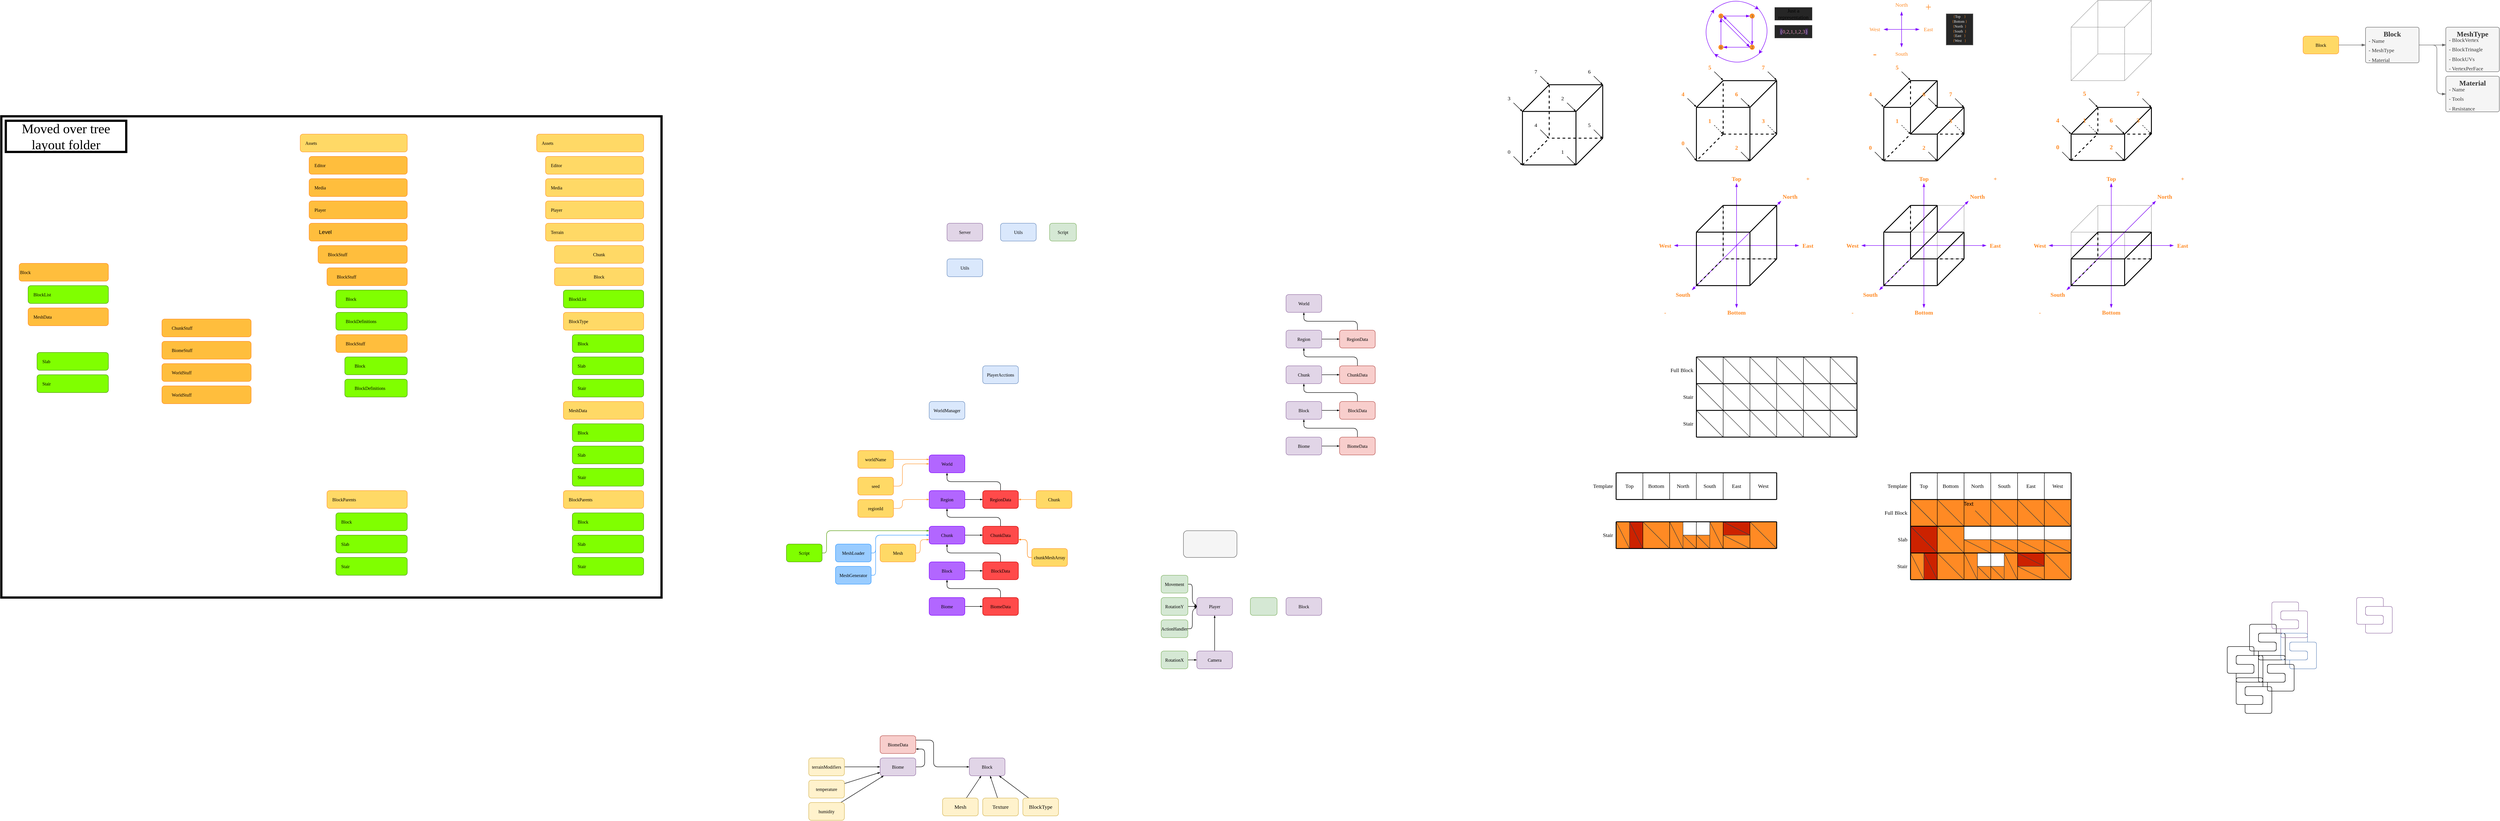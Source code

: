 <mxfile compressed="true" version="15.8.7" type="device"><diagram id="v6_i06iSYw4BjYd3MZ7j" name="Page-1"><mxGraphModel dx="5250" dy="351" grid="1" gridSize="5" guides="1" tooltips="1" connect="1" arrows="1" fold="1" page="1" pageScale="1" pageWidth="4681" pageHeight="3300" math="0" shadow="0"><root><mxCell id="0"/><mxCell id="1" parent="0"/><mxCell id="CQQDqmDGtF2xZSifpRhx-578" value="" style="group" parent="1" vertex="1" connectable="0"><mxGeometry x="2680" y="480" width="180" height="180" as="geometry"/></mxCell><mxCell id="CQQDqmDGtF2xZSifpRhx-579" value="" style="endArrow=none;html=1;rounded=0;fontFamily=ubuntu mono;fontSource=https%3A%2F%2Ffonts.googleapis.com%2Fcss%3Ffamily%3Dubuntu%2Bmono;fontSize=16;fontColor=#000000;startSize=3;endSize=3;jumpSize=6;entryX=0.667;entryY=0.996;entryDx=0;entryDy=0;entryPerimeter=0;strokeWidth=1;dashed=1;dashPattern=1 1;strokeColor=#444444;" parent="CQQDqmDGtF2xZSifpRhx-578" edge="1"><mxGeometry width="50" height="50" relative="1" as="geometry"><mxPoint y="180" as="sourcePoint"/><mxPoint y="60" as="targetPoint"/></mxGeometry></mxCell><mxCell id="CQQDqmDGtF2xZSifpRhx-580" value="" style="endArrow=none;html=1;rounded=0;fontFamily=ubuntu mono;fontSource=https%3A%2F%2Ffonts.googleapis.com%2Fcss%3Ffamily%3Dubuntu%2Bmono;fontSize=16;fontColor=#000000;startSize=3;endSize=3;jumpSize=6;strokeWidth=1;dashed=1;dashPattern=1 1;strokeColor=#444444;" parent="CQQDqmDGtF2xZSifpRhx-578" edge="1"><mxGeometry width="50" height="50" relative="1" as="geometry"><mxPoint x="120" y="60" as="sourcePoint"/><mxPoint y="60" as="targetPoint"/></mxGeometry></mxCell><mxCell id="CQQDqmDGtF2xZSifpRhx-581" value="" style="endArrow=none;html=1;rounded=0;fontFamily=ubuntu mono;fontSource=https%3A%2F%2Ffonts.googleapis.com%2Fcss%3Ffamily%3Dubuntu%2Bmono;fontSize=16;fontColor=#000000;startSize=3;endSize=3;jumpSize=6;strokeWidth=1;dashed=1;dashPattern=1 1;strokeColor=#444444;" parent="CQQDqmDGtF2xZSifpRhx-578" edge="1"><mxGeometry width="50" height="50" relative="1" as="geometry"><mxPoint x="120" y="60" as="sourcePoint"/><mxPoint x="120" y="180" as="targetPoint"/></mxGeometry></mxCell><mxCell id="CQQDqmDGtF2xZSifpRhx-582" value="" style="endArrow=none;html=1;rounded=0;fontFamily=ubuntu mono;fontSource=https%3A%2F%2Ffonts.googleapis.com%2Fcss%3Ffamily%3Dubuntu%2Bmono;fontSize=16;fontColor=#000000;startSize=3;endSize=3;jumpSize=6;strokeWidth=1;dashed=1;dashPattern=1 1;strokeColor=#444444;" parent="CQQDqmDGtF2xZSifpRhx-578" edge="1"><mxGeometry width="50" height="50" relative="1" as="geometry"><mxPoint y="180" as="sourcePoint"/><mxPoint x="120" y="180" as="targetPoint"/></mxGeometry></mxCell><mxCell id="CQQDqmDGtF2xZSifpRhx-583" value="" style="endArrow=none;html=1;rounded=0;fontFamily=ubuntu mono;fontSource=https%3A%2F%2Ffonts.googleapis.com%2Fcss%3Ffamily%3Dubuntu%2Bmono;fontSize=16;fontColor=#000000;startSize=3;endSize=3;jumpSize=6;strokeWidth=1;dashed=1;dashPattern=1 1;strokeColor=#444444;" parent="CQQDqmDGtF2xZSifpRhx-578" edge="1"><mxGeometry width="50" height="50" relative="1" as="geometry"><mxPoint x="60" as="sourcePoint"/><mxPoint y="60" as="targetPoint"/></mxGeometry></mxCell><mxCell id="CQQDqmDGtF2xZSifpRhx-584" value="" style="endArrow=none;html=1;rounded=0;fontFamily=ubuntu mono;fontSource=https%3A%2F%2Ffonts.googleapis.com%2Fcss%3Ffamily%3Dubuntu%2Bmono;fontSize=16;fontColor=#000000;startSize=3;endSize=3;jumpSize=6;strokeWidth=1;dashed=1;dashPattern=1 1;strokeColor=#444444;" parent="CQQDqmDGtF2xZSifpRhx-578" edge="1"><mxGeometry width="50" height="50" relative="1" as="geometry"><mxPoint x="120" y="60" as="sourcePoint"/><mxPoint x="180" as="targetPoint"/></mxGeometry></mxCell><mxCell id="CQQDqmDGtF2xZSifpRhx-585" value="" style="endArrow=none;html=1;rounded=0;fontFamily=ubuntu mono;fontSource=https%3A%2F%2Ffonts.googleapis.com%2Fcss%3Ffamily%3Dubuntu%2Bmono;fontSize=16;fontColor=#000000;startSize=3;endSize=3;jumpSize=6;strokeWidth=1;dashed=1;dashPattern=1 1;strokeColor=#444444;" parent="CQQDqmDGtF2xZSifpRhx-578" edge="1"><mxGeometry width="50" height="50" relative="1" as="geometry"><mxPoint x="180" y="120" as="sourcePoint"/><mxPoint x="180" as="targetPoint"/></mxGeometry></mxCell><mxCell id="CQQDqmDGtF2xZSifpRhx-586" value="" style="endArrow=none;html=1;rounded=0;fontFamily=ubuntu mono;fontSource=https%3A%2F%2Ffonts.googleapis.com%2Fcss%3Ffamily%3Dubuntu%2Bmono;fontSize=16;fontColor=#000000;startSize=3;endSize=3;jumpSize=6;strokeWidth=1;dashed=1;dashPattern=1 1;strokeColor=#444444;" parent="CQQDqmDGtF2xZSifpRhx-578" edge="1"><mxGeometry width="50" height="50" relative="1" as="geometry"><mxPoint x="180" y="120" as="sourcePoint"/><mxPoint x="120" y="180" as="targetPoint"/></mxGeometry></mxCell><mxCell id="CQQDqmDGtF2xZSifpRhx-587" value="" style="endArrow=none;html=1;rounded=0;fontFamily=ubuntu mono;fontSource=https%3A%2F%2Ffonts.googleapis.com%2Fcss%3Ffamily%3Dubuntu%2Bmono;fontSize=16;fontColor=#000000;startSize=3;endSize=3;jumpSize=6;dashed=1;strokeWidth=1;dashPattern=1 1;strokeColor=#444444;" parent="CQQDqmDGtF2xZSifpRhx-578" edge="1"><mxGeometry width="50" height="50" relative="1" as="geometry"><mxPoint x="60" as="sourcePoint"/><mxPoint x="60" y="120" as="targetPoint"/></mxGeometry></mxCell><mxCell id="CQQDqmDGtF2xZSifpRhx-588" value="" style="endArrow=none;html=1;rounded=0;fontFamily=ubuntu mono;fontSource=https%3A%2F%2Ffonts.googleapis.com%2Fcss%3Ffamily%3Dubuntu%2Bmono;fontSize=16;fontColor=#000000;startSize=3;endSize=3;jumpSize=6;dashed=1;strokeWidth=1;dashPattern=1 1;strokeColor=#444444;" parent="CQQDqmDGtF2xZSifpRhx-578" edge="1"><mxGeometry width="50" height="50" relative="1" as="geometry"><mxPoint x="180" y="120" as="sourcePoint"/><mxPoint x="60" y="120" as="targetPoint"/></mxGeometry></mxCell><mxCell id="CQQDqmDGtF2xZSifpRhx-589" value="" style="endArrow=none;html=1;rounded=0;fontFamily=ubuntu mono;fontSource=https%3A%2F%2Ffonts.googleapis.com%2Fcss%3Ffamily%3Dubuntu%2Bmono;fontSize=16;fontColor=#000000;startSize=3;endSize=3;jumpSize=6;dashed=1;strokeWidth=1;dashPattern=1 1;strokeColor=#444444;" parent="CQQDqmDGtF2xZSifpRhx-578" edge="1"><mxGeometry width="50" height="50" relative="1" as="geometry"><mxPoint y="180" as="sourcePoint"/><mxPoint x="60" y="120" as="targetPoint"/></mxGeometry></mxCell><mxCell id="CQQDqmDGtF2xZSifpRhx-590" value="" style="endArrow=none;html=1;rounded=0;fontFamily=ubuntu mono;fontSource=https%3A%2F%2Ffonts.googleapis.com%2Fcss%3Ffamily%3Dubuntu%2Bmono;fontSize=16;fontColor=#000000;startSize=3;endSize=3;jumpSize=6;strokeWidth=1;dashed=1;dashPattern=1 1;strokeColor=#444444;" parent="CQQDqmDGtF2xZSifpRhx-578" edge="1"><mxGeometry width="50" height="50" relative="1" as="geometry"><mxPoint x="180" as="sourcePoint"/><mxPoint x="60" as="targetPoint"/></mxGeometry></mxCell><mxCell id="CQQDqmDGtF2xZSifpRhx-565" value="" style="group" parent="1" vertex="1" connectable="0"><mxGeometry x="3100" y="480" width="180" height="180" as="geometry"/></mxCell><mxCell id="CQQDqmDGtF2xZSifpRhx-566" value="" style="endArrow=none;html=1;rounded=0;fontFamily=ubuntu mono;fontSource=https%3A%2F%2Ffonts.googleapis.com%2Fcss%3Ffamily%3Dubuntu%2Bmono;fontSize=16;fontColor=#000000;startSize=3;endSize=3;jumpSize=6;entryX=0.667;entryY=0.996;entryDx=0;entryDy=0;entryPerimeter=0;strokeWidth=1;dashed=1;dashPattern=1 1;strokeColor=#444444;" parent="CQQDqmDGtF2xZSifpRhx-565" edge="1"><mxGeometry width="50" height="50" relative="1" as="geometry"><mxPoint y="180" as="sourcePoint"/><mxPoint y="60" as="targetPoint"/></mxGeometry></mxCell><mxCell id="CQQDqmDGtF2xZSifpRhx-567" value="" style="endArrow=none;html=1;rounded=0;fontFamily=ubuntu mono;fontSource=https%3A%2F%2Ffonts.googleapis.com%2Fcss%3Ffamily%3Dubuntu%2Bmono;fontSize=16;fontColor=#000000;startSize=3;endSize=3;jumpSize=6;strokeWidth=1;dashed=1;dashPattern=1 1;strokeColor=#444444;" parent="CQQDqmDGtF2xZSifpRhx-565" edge="1"><mxGeometry width="50" height="50" relative="1" as="geometry"><mxPoint x="120" y="60" as="sourcePoint"/><mxPoint y="60" as="targetPoint"/></mxGeometry></mxCell><mxCell id="CQQDqmDGtF2xZSifpRhx-568" value="" style="endArrow=none;html=1;rounded=0;fontFamily=ubuntu mono;fontSource=https%3A%2F%2Ffonts.googleapis.com%2Fcss%3Ffamily%3Dubuntu%2Bmono;fontSize=16;fontColor=#000000;startSize=3;endSize=3;jumpSize=6;strokeWidth=1;dashed=1;dashPattern=1 1;strokeColor=#444444;" parent="CQQDqmDGtF2xZSifpRhx-565" edge="1"><mxGeometry width="50" height="50" relative="1" as="geometry"><mxPoint x="120" y="60" as="sourcePoint"/><mxPoint x="120" y="180" as="targetPoint"/></mxGeometry></mxCell><mxCell id="CQQDqmDGtF2xZSifpRhx-569" value="" style="endArrow=none;html=1;rounded=0;fontFamily=ubuntu mono;fontSource=https%3A%2F%2Ffonts.googleapis.com%2Fcss%3Ffamily%3Dubuntu%2Bmono;fontSize=16;fontColor=#000000;startSize=3;endSize=3;jumpSize=6;strokeWidth=1;dashed=1;dashPattern=1 1;strokeColor=#444444;" parent="CQQDqmDGtF2xZSifpRhx-565" edge="1"><mxGeometry width="50" height="50" relative="1" as="geometry"><mxPoint y="180" as="sourcePoint"/><mxPoint x="120" y="180" as="targetPoint"/></mxGeometry></mxCell><mxCell id="CQQDqmDGtF2xZSifpRhx-570" value="" style="endArrow=none;html=1;rounded=0;fontFamily=ubuntu mono;fontSource=https%3A%2F%2Ffonts.googleapis.com%2Fcss%3Ffamily%3Dubuntu%2Bmono;fontSize=16;fontColor=#000000;startSize=3;endSize=3;jumpSize=6;strokeWidth=1;dashed=1;dashPattern=1 1;strokeColor=#444444;" parent="CQQDqmDGtF2xZSifpRhx-565" edge="1"><mxGeometry width="50" height="50" relative="1" as="geometry"><mxPoint x="60" as="sourcePoint"/><mxPoint y="60" as="targetPoint"/></mxGeometry></mxCell><mxCell id="CQQDqmDGtF2xZSifpRhx-571" value="" style="endArrow=none;html=1;rounded=0;fontFamily=ubuntu mono;fontSource=https%3A%2F%2Ffonts.googleapis.com%2Fcss%3Ffamily%3Dubuntu%2Bmono;fontSize=16;fontColor=#000000;startSize=3;endSize=3;jumpSize=6;strokeWidth=1;dashed=1;dashPattern=1 1;strokeColor=#444444;" parent="CQQDqmDGtF2xZSifpRhx-565" edge="1"><mxGeometry width="50" height="50" relative="1" as="geometry"><mxPoint x="120" y="60" as="sourcePoint"/><mxPoint x="180" as="targetPoint"/></mxGeometry></mxCell><mxCell id="CQQDqmDGtF2xZSifpRhx-572" value="" style="endArrow=none;html=1;rounded=0;fontFamily=ubuntu mono;fontSource=https%3A%2F%2Ffonts.googleapis.com%2Fcss%3Ffamily%3Dubuntu%2Bmono;fontSize=16;fontColor=#000000;startSize=3;endSize=3;jumpSize=6;strokeWidth=1;dashed=1;dashPattern=1 1;strokeColor=#444444;" parent="CQQDqmDGtF2xZSifpRhx-565" edge="1"><mxGeometry width="50" height="50" relative="1" as="geometry"><mxPoint x="180" y="120" as="sourcePoint"/><mxPoint x="180" as="targetPoint"/></mxGeometry></mxCell><mxCell id="CQQDqmDGtF2xZSifpRhx-573" value="" style="endArrow=none;html=1;rounded=0;fontFamily=ubuntu mono;fontSource=https%3A%2F%2Ffonts.googleapis.com%2Fcss%3Ffamily%3Dubuntu%2Bmono;fontSize=16;fontColor=#000000;startSize=3;endSize=3;jumpSize=6;strokeWidth=1;dashed=1;dashPattern=1 1;strokeColor=#444444;" parent="CQQDqmDGtF2xZSifpRhx-565" edge="1"><mxGeometry width="50" height="50" relative="1" as="geometry"><mxPoint x="180" y="120" as="sourcePoint"/><mxPoint x="120" y="180" as="targetPoint"/></mxGeometry></mxCell><mxCell id="CQQDqmDGtF2xZSifpRhx-574" value="" style="endArrow=none;html=1;rounded=0;fontFamily=ubuntu mono;fontSource=https%3A%2F%2Ffonts.googleapis.com%2Fcss%3Ffamily%3Dubuntu%2Bmono;fontSize=16;fontColor=#000000;startSize=3;endSize=3;jumpSize=6;dashed=1;strokeWidth=1;dashPattern=1 1;strokeColor=#444444;" parent="CQQDqmDGtF2xZSifpRhx-565" edge="1"><mxGeometry width="50" height="50" relative="1" as="geometry"><mxPoint x="60" as="sourcePoint"/><mxPoint x="60" y="120" as="targetPoint"/></mxGeometry></mxCell><mxCell id="CQQDqmDGtF2xZSifpRhx-575" value="" style="endArrow=none;html=1;rounded=0;fontFamily=ubuntu mono;fontSource=https%3A%2F%2Ffonts.googleapis.com%2Fcss%3Ffamily%3Dubuntu%2Bmono;fontSize=16;fontColor=#000000;startSize=3;endSize=3;jumpSize=6;dashed=1;strokeWidth=1;dashPattern=1 1;strokeColor=#444444;" parent="CQQDqmDGtF2xZSifpRhx-565" edge="1"><mxGeometry width="50" height="50" relative="1" as="geometry"><mxPoint x="180" y="120" as="sourcePoint"/><mxPoint x="60" y="120" as="targetPoint"/></mxGeometry></mxCell><mxCell id="CQQDqmDGtF2xZSifpRhx-576" value="" style="endArrow=none;html=1;rounded=0;fontFamily=ubuntu mono;fontSource=https%3A%2F%2Ffonts.googleapis.com%2Fcss%3Ffamily%3Dubuntu%2Bmono;fontSize=16;fontColor=#000000;startSize=3;endSize=3;jumpSize=6;dashed=1;strokeWidth=1;dashPattern=1 1;strokeColor=#444444;" parent="CQQDqmDGtF2xZSifpRhx-565" edge="1"><mxGeometry width="50" height="50" relative="1" as="geometry"><mxPoint y="180" as="sourcePoint"/><mxPoint x="60" y="120" as="targetPoint"/></mxGeometry></mxCell><mxCell id="CQQDqmDGtF2xZSifpRhx-577" value="" style="endArrow=none;html=1;rounded=0;fontFamily=ubuntu mono;fontSource=https%3A%2F%2Ffonts.googleapis.com%2Fcss%3Ffamily%3Dubuntu%2Bmono;fontSize=16;fontColor=#000000;startSize=3;endSize=3;jumpSize=6;strokeWidth=1;dashed=1;dashPattern=1 1;strokeColor=#444444;" parent="CQQDqmDGtF2xZSifpRhx-565" edge="1"><mxGeometry width="50" height="50" relative="1" as="geometry"><mxPoint x="180" as="sourcePoint"/><mxPoint x="60" as="targetPoint"/></mxGeometry></mxCell><mxCell id="ePCpN65EdX3xmdo4GTiH-1" style="edgeStyle=none;rounded=0;orthogonalLoop=1;jettySize=auto;html=1;fontFamily=ubuntu mono;fontSource=https%3A%2F%2Ffonts.googleapis.com%2Fcss%3Ffamily%3Dubuntu%2Bmono;endArrow=none;endFill=0;strokeColor=#7F00FF;strokeWidth=1;startArrow=blockThin;startFill=1;labelBackgroundColor=none;" parent="1" source="ePCpN65EdX3xmdo4GTiH-39" edge="1"><mxGeometry relative="1" as="geometry"><mxPoint x="3190" y="570" as="targetPoint"/></mxGeometry></mxCell><mxCell id="ePCpN65EdX3xmdo4GTiH-30" style="edgeStyle=none;rounded=0;orthogonalLoop=1;jettySize=auto;html=1;fontFamily=ubuntu mono;fontSource=https%3A%2F%2Ffonts.googleapis.com%2Fcss%3Ffamily%3Dubuntu%2Bmono;endArrow=none;endFill=0;strokeColor=#7F00FF;strokeWidth=1;startArrow=blockThin;startFill=1;labelBackgroundColor=none;" parent="1" source="ePCpN65EdX3xmdo4GTiH-31" edge="1"><mxGeometry relative="1" as="geometry"><mxPoint x="3190" y="570" as="targetPoint"/></mxGeometry></mxCell><mxCell id="ePCpN65EdX3xmdo4GTiH-32" style="edgeStyle=none;rounded=0;orthogonalLoop=1;jettySize=auto;html=1;fontFamily=ubuntu mono;fontSource=https%3A%2F%2Ffonts.googleapis.com%2Fcss%3Ffamily%3Dubuntu%2Bmono;endArrow=none;endFill=0;strokeColor=#7F00FF;strokeWidth=1;startArrow=blockThin;startFill=1;labelBackgroundColor=none;" parent="1" source="ePCpN65EdX3xmdo4GTiH-33" edge="1"><mxGeometry relative="1" as="geometry"><mxPoint x="3190" y="570" as="targetPoint"/><Array as="points"><mxPoint x="3210" y="570"/></Array></mxGeometry></mxCell><mxCell id="ePCpN65EdX3xmdo4GTiH-34" style="edgeStyle=none;rounded=0;orthogonalLoop=1;jettySize=auto;html=1;fontFamily=ubuntu mono;fontSource=https%3A%2F%2Ffonts.googleapis.com%2Fcss%3Ffamily%3Dubuntu%2Bmono;endArrow=none;endFill=0;strokeColor=#7F00FF;strokeWidth=1;exitX=1;exitY=0;exitDx=0;exitDy=0;startArrow=blockThin;startFill=1;labelBackgroundColor=none;" parent="1" source="ePCpN65EdX3xmdo4GTiH-35" edge="1"><mxGeometry relative="1" as="geometry"><mxPoint x="3190" y="570" as="targetPoint"/></mxGeometry></mxCell><mxCell id="ePCpN65EdX3xmdo4GTiH-36" style="edgeStyle=none;rounded=0;orthogonalLoop=1;jettySize=auto;html=1;exitX=0;exitY=1;exitDx=0;exitDy=0;fontFamily=ubuntu mono;fontSource=https%3A%2F%2Ffonts.googleapis.com%2Fcss%3Ffamily%3Dubuntu%2Bmono;endArrow=none;endFill=0;strokeColor=#7F00FF;strokeWidth=1;startArrow=blockThin;startFill=1;labelBackgroundColor=none;" parent="1" source="ePCpN65EdX3xmdo4GTiH-37" edge="1"><mxGeometry relative="1" as="geometry"><mxPoint x="3190" y="570" as="targetPoint"/><Array as="points"><mxPoint x="3200" y="560"/></Array></mxGeometry></mxCell><mxCell id="ePCpN65EdX3xmdo4GTiH-52" style="rounded=0;orthogonalLoop=1;jettySize=auto;html=1;fontFamily=ubuntu mono;fontSource=https%3A%2F%2Ffonts.googleapis.com%2Fcss%3Ffamily%3Dubuntu%2Bmono;endArrow=none;endFill=0;strokeColor=#7F00FF;strokeWidth=1;startArrow=blockThin;startFill=1;exitX=0.5;exitY=1;exitDx=0;exitDy=0;labelBackgroundColor=none;" parent="1" source="ePCpN65EdX3xmdo4GTiH-38" edge="1"><mxGeometry relative="1" as="geometry"><mxPoint x="3190" y="570" as="targetPoint"/></mxGeometry></mxCell><mxCell id="L1ctXlz9GMjEivVsKm2R-53" value="" style="rounded=0;whiteSpace=wrap;html=1;fontFamily=ubuntu mono;fontSource=https%3A%2F%2Ffonts.googleapis.com%2Fcss%3Ffamily%3Dubuntu%2Bmono;fontSize=10;fillColor=none;strokeWidth=5;" parent="1" vertex="1"><mxGeometry x="-1120" y="280" width="1480" height="1080" as="geometry"/></mxCell><mxCell id="1vAsfQyti7Iq2B-in0m2-1" value="Player" style="whiteSpace=wrap;html=1;fillColor=#e1d5e7;strokeColor=#9673a6;fontFamily=ubuntu mono;fontSource=https%3A%2F%2Ffonts.googleapis.com%2Fcss%3Ffamily%3Dubuntu%2Bmono;fontSize=10;rounded=1;" parent="1" vertex="1"><mxGeometry x="1560" y="1360" width="80" height="40" as="geometry"/></mxCell><mxCell id="1vAsfQyti7Iq2B-in0m2-15" style="edgeStyle=none;orthogonalLoop=1;jettySize=auto;html=1;entryX=0;entryY=0.5;entryDx=0;entryDy=0;fontSize=10;endArrow=blockThin;endFill=1;startSize=3;endSize=3;strokeWidth=1;rounded=1;jumpSize=6;fontFamily=ubuntu mono;fontSource=https%3A%2F%2Ffonts.googleapis.com%2Fcss%3Ffamily%3Dubuntu%2Bmono;" parent="1" source="1vAsfQyti7Iq2B-in0m2-3" target="1vAsfQyti7Iq2B-in0m2-1" edge="1"><mxGeometry relative="1" as="geometry"><Array as="points"><mxPoint x="1550" y="1330"/><mxPoint x="1550" y="1370"/></Array></mxGeometry></mxCell><mxCell id="1vAsfQyti7Iq2B-in0m2-3" value="Movement" style="whiteSpace=wrap;html=1;fillColor=#d5e8d4;strokeColor=#82b366;fontFamily=ubuntu mono;fontSource=https%3A%2F%2Ffonts.googleapis.com%2Fcss%3Ffamily%3Dubuntu%2Bmono;fontSize=10;rounded=1;" parent="1" vertex="1"><mxGeometry x="1480" y="1310" width="60" height="40" as="geometry"/></mxCell><mxCell id="1vAsfQyti7Iq2B-in0m2-14" style="edgeStyle=none;orthogonalLoop=1;jettySize=auto;html=1;fontSize=10;endArrow=blockThin;endFill=1;startSize=3;endSize=3;strokeWidth=1;rounded=1;jumpSize=6;fontFamily=ubuntu mono;fontSource=https%3A%2F%2Ffonts.googleapis.com%2Fcss%3Ffamily%3Dubuntu%2Bmono;" parent="1" source="1vAsfQyti7Iq2B-in0m2-4" target="1vAsfQyti7Iq2B-in0m2-1" edge="1"><mxGeometry relative="1" as="geometry"/></mxCell><mxCell id="1vAsfQyti7Iq2B-in0m2-4" value="RotationY" style="whiteSpace=wrap;html=1;fillColor=#d5e8d4;strokeColor=#82b366;fontFamily=ubuntu mono;fontSource=https%3A%2F%2Ffonts.googleapis.com%2Fcss%3Ffamily%3Dubuntu%2Bmono;fontSize=10;rounded=1;" parent="1" vertex="1"><mxGeometry x="1480" y="1360" width="60" height="40" as="geometry"/></mxCell><mxCell id="1vAsfQyti7Iq2B-in0m2-13" style="edgeStyle=none;orthogonalLoop=1;jettySize=auto;html=1;entryX=0;entryY=0.5;entryDx=0;entryDy=0;fontSize=10;endArrow=blockThin;endFill=1;startSize=3;endSize=3;strokeWidth=1;rounded=1;jumpSize=6;fontFamily=ubuntu mono;fontSource=https%3A%2F%2Ffonts.googleapis.com%2Fcss%3Ffamily%3Dubuntu%2Bmono;" parent="1" source="1vAsfQyti7Iq2B-in0m2-5" target="1vAsfQyti7Iq2B-in0m2-1" edge="1"><mxGeometry relative="1" as="geometry"><Array as="points"><mxPoint x="1550" y="1430"/><mxPoint x="1550" y="1390"/></Array></mxGeometry></mxCell><mxCell id="1vAsfQyti7Iq2B-in0m2-5" value="ActionHandler" style="whiteSpace=wrap;html=1;fillColor=#d5e8d4;strokeColor=#82b366;fontFamily=ubuntu mono;fontSource=https%3A%2F%2Ffonts.googleapis.com%2Fcss%3Ffamily%3Dubuntu%2Bmono;fontSize=10;rounded=1;" parent="1" vertex="1"><mxGeometry x="1480" y="1410" width="60" height="40" as="geometry"/></mxCell><mxCell id="1vAsfQyti7Iq2B-in0m2-12" style="edgeStyle=none;orthogonalLoop=1;jettySize=auto;html=1;fontSize=10;endArrow=blockThin;endFill=1;startSize=3;endSize=3;strokeWidth=1;rounded=1;jumpSize=6;fontFamily=ubuntu mono;fontSource=https%3A%2F%2Ffonts.googleapis.com%2Fcss%3Ffamily%3Dubuntu%2Bmono;" parent="1" source="1vAsfQyti7Iq2B-in0m2-9" target="1vAsfQyti7Iq2B-in0m2-1" edge="1"><mxGeometry relative="1" as="geometry"/></mxCell><mxCell id="1vAsfQyti7Iq2B-in0m2-9" value="Camera" style="whiteSpace=wrap;html=1;fontSize=10;fillColor=#e1d5e7;strokeColor=#9673a6;rounded=1;fontFamily=ubuntu mono;fontSource=https%3A%2F%2Ffonts.googleapis.com%2Fcss%3Ffamily%3Dubuntu%2Bmono;" parent="1" vertex="1"><mxGeometry x="1560" y="1480" width="80" height="40" as="geometry"/></mxCell><mxCell id="1vAsfQyti7Iq2B-in0m2-11" style="edgeStyle=none;orthogonalLoop=1;jettySize=auto;html=1;fontSize=10;endArrow=blockThin;endFill=1;startSize=3;endSize=3;strokeWidth=1;rounded=1;jumpSize=6;fontFamily=ubuntu mono;fontSource=https%3A%2F%2Ffonts.googleapis.com%2Fcss%3Ffamily%3Dubuntu%2Bmono;" parent="1" source="1vAsfQyti7Iq2B-in0m2-10" target="1vAsfQyti7Iq2B-in0m2-9" edge="1"><mxGeometry relative="1" as="geometry"/></mxCell><mxCell id="1vAsfQyti7Iq2B-in0m2-10" value="RotationX" style="whiteSpace=wrap;html=1;fillColor=#d5e8d4;strokeColor=#82b366;fontFamily=ubuntu mono;fontSource=https%3A%2F%2Ffonts.googleapis.com%2Fcss%3Ffamily%3Dubuntu%2Bmono;fontSize=10;rounded=1;" parent="1" vertex="1"><mxGeometry x="1480" y="1480" width="60" height="40" as="geometry"/></mxCell><mxCell id="1vAsfQyti7Iq2B-in0m2-16" value="Block" style="whiteSpace=wrap;html=1;fillColor=#e1d5e7;strokeColor=#9673a6;fontFamily=ubuntu mono;fontSource=https%3A%2F%2Ffonts.googleapis.com%2Fcss%3Ffamily%3Dubuntu%2Bmono;fontSize=10;rounded=1;" parent="1" vertex="1"><mxGeometry x="1760" y="1360" width="80" height="40" as="geometry"/></mxCell><mxCell id="1vAsfQyti7Iq2B-in0m2-17" value="" style="whiteSpace=wrap;html=1;fillColor=#d5e8d4;strokeColor=#82b366;fontFamily=ubuntu mono;fontSource=https%3A%2F%2Ffonts.googleapis.com%2Fcss%3Ffamily%3Dubuntu%2Bmono;fontSize=10;rounded=1;" parent="1" vertex="1"><mxGeometry x="1680" y="1360" width="60" height="40" as="geometry"/></mxCell><mxCell id="yoCkxBn1fK8Bd9PPmYC2-17" style="edgeStyle=none;orthogonalLoop=1;jettySize=auto;html=1;entryX=0.5;entryY=1;entryDx=0;entryDy=0;exitX=0.5;exitY=0;exitDx=0;exitDy=0;fontSize=10;endSize=3;startSize=3;rounded=1;endArrow=blockThin;endFill=1;jumpSize=6;fontFamily=ubuntu mono;fontSource=https%3A%2F%2Ffonts.googleapis.com%2Fcss%3Ffamily%3Dubuntu%2Bmono;" parent="1" edge="1"><mxGeometry relative="1" as="geometry"><Array as="points"><mxPoint x="1120" y="1100"/><mxPoint x="1000" y="1100"/></Array><mxPoint x="1120" y="1120" as="sourcePoint"/><mxPoint x="1000" y="1080" as="targetPoint"/></mxGeometry></mxCell><mxCell id="yoCkxBn1fK8Bd9PPmYC2-22" style="edgeStyle=none;orthogonalLoop=1;jettySize=auto;html=1;fontSize=12;endSize=3;startSize=3;rounded=1;endArrow=blockThin;endFill=1;jumpSize=6;fontFamily=ubuntu mono;fontSource=https%3A%2F%2Ffonts.googleapis.com%2Fcss%3Ffamily%3Dubuntu%2Bmono;fontColor=#000000;strokeColor=#FF9933;fillColor=#fff2cc;entryX=0;entryY=0.25;entryDx=0;entryDy=0;" parent="1" source="1vAsfQyti7Iq2B-in0m2-19" target="9drU_ekonnScR-wFFVar-73" edge="1"><mxGeometry relative="1" as="geometry"><mxPoint x="960" y="1060" as="targetPoint"/></mxGeometry></mxCell><mxCell id="1vAsfQyti7Iq2B-in0m2-19" value="worldName" style="whiteSpace=wrap;html=1;fillColor=#FFD966;strokeColor=#FF9933;fontFamily=ubuntu mono;fontSource=https%3A%2F%2Ffonts.googleapis.com%2Fcss%3Ffamily%3Dubuntu%2Bmono;fontSize=10;rounded=1;" parent="1" vertex="1"><mxGeometry x="800" y="1030" width="80" height="40" as="geometry"/></mxCell><mxCell id="9drU_ekonnScR-wFFVar-62" style="edgeStyle=none;rounded=1;jumpSize=6;orthogonalLoop=1;jettySize=auto;html=1;entryX=0;entryY=0.25;entryDx=0;entryDy=0;fontFamily=ubuntu mono;fontSource=https%3A%2F%2Ffonts.googleapis.com%2Fcss%3Ffamily%3Dubuntu%2Bmono;fontSize=10;fontColor=#000000;endArrow=blockThin;endFill=1;startSize=3;endSize=3;strokeColor=#4D9900;" parent="1" source="1vAsfQyti7Iq2B-in0m2-20" target="1vAsfQyti7Iq2B-in0m2-22" edge="1"><mxGeometry relative="1" as="geometry"><Array as="points"><mxPoint x="730" y="1260"/><mxPoint x="730" y="1210"/></Array></mxGeometry></mxCell><mxCell id="1vAsfQyti7Iq2B-in0m2-20" value="Script" style="whiteSpace=wrap;html=1;fillColor=#80FF00;strokeColor=#4D9900;fontFamily=ubuntu mono;fontSource=https%3A%2F%2Ffonts.googleapis.com%2Fcss%3Ffamily%3Dubuntu%2Bmono;fontSize=10;rounded=1;" parent="1" vertex="1"><mxGeometry x="640" y="1240" width="80" height="40" as="geometry"/></mxCell><mxCell id="9drU_ekonnScR-wFFVar-40" style="edgeStyle=none;rounded=1;jumpSize=6;orthogonalLoop=1;jettySize=auto;html=1;fontSize=10;endArrow=blockThin;endFill=1;startSize=3;endSize=3;entryX=0;entryY=0.5;entryDx=0;entryDy=0;exitX=1;exitY=0.5;exitDx=0;exitDy=0;strokeColor=#3399FF;fontFamily=ubuntu mono;fontSource=https%3A%2F%2Ffonts.googleapis.com%2Fcss%3Ffamily%3Dubuntu%2Bmono;" parent="1" source="1vAsfQyti7Iq2B-in0m2-21" target="1vAsfQyti7Iq2B-in0m2-22" edge="1"><mxGeometry relative="1" as="geometry"><Array as="points"><mxPoint x="840" y="1310"/><mxPoint x="840" y="1220"/></Array></mxGeometry></mxCell><mxCell id="1vAsfQyti7Iq2B-in0m2-21" value="MeshGenerator" style="whiteSpace=wrap;html=1;fillColor=#99CCFF;strokeColor=#3399FF;fontFamily=ubuntu mono;fontSource=https%3A%2F%2Ffonts.googleapis.com%2Fcss%3Ffamily%3Dubuntu%2Bmono;fontSize=10;rounded=1;" parent="1" vertex="1"><mxGeometry x="750" y="1290" width="80" height="40" as="geometry"/></mxCell><mxCell id="yoCkxBn1fK8Bd9PPmYC2-14" style="edgeStyle=none;orthogonalLoop=1;jettySize=auto;html=1;fontSize=10;endSize=3;startSize=3;rounded=1;endArrow=blockThin;endFill=1;jumpSize=6;fontFamily=ubuntu mono;fontSource=https%3A%2F%2Ffonts.googleapis.com%2Fcss%3Ffamily%3Dubuntu%2Bmono;" parent="1" source="1vAsfQyti7Iq2B-in0m2-22" target="yoCkxBn1fK8Bd9PPmYC2-5" edge="1"><mxGeometry relative="1" as="geometry"/></mxCell><mxCell id="1vAsfQyti7Iq2B-in0m2-22" value="Chunk" style="whiteSpace=wrap;html=1;fillColor=#B266FF;strokeColor=#7F00FF;fontFamily=ubuntu mono;fontSource=https%3A%2F%2Ffonts.googleapis.com%2Fcss%3Ffamily%3Dubuntu%2Bmono;fontSize=10;rounded=1;" parent="1" vertex="1"><mxGeometry x="960" y="1200" width="80" height="40" as="geometry"/></mxCell><mxCell id="yoCkxBn1fK8Bd9PPmYC2-16" style="edgeStyle=none;orthogonalLoop=1;jettySize=auto;html=1;fontSize=10;endSize=3;startSize=3;rounded=1;endArrow=blockThin;endFill=1;jumpSize=6;fontFamily=ubuntu mono;fontSource=https%3A%2F%2Ffonts.googleapis.com%2Fcss%3Ffamily%3Dubuntu%2Bmono;" parent="1" edge="1"><mxGeometry relative="1" as="geometry"><mxPoint x="1040" y="1140" as="sourcePoint"/><mxPoint x="1080" y="1140" as="targetPoint"/></mxGeometry></mxCell><mxCell id="yoCkxBn1fK8Bd9PPmYC2-12" style="edgeStyle=none;orthogonalLoop=1;jettySize=auto;html=1;fontSize=10;endSize=3;startSize=3;rounded=1;endArrow=blockThin;endFill=1;jumpSize=6;fontFamily=ubuntu mono;fontSource=https%3A%2F%2Ffonts.googleapis.com%2Fcss%3Ffamily%3Dubuntu%2Bmono;" parent="1" edge="1"><mxGeometry relative="1" as="geometry"><mxPoint x="1040" y="1300" as="sourcePoint"/><mxPoint x="1080" y="1300" as="targetPoint"/></mxGeometry></mxCell><mxCell id="yoCkxBn1fK8Bd9PPmYC2-13" style="edgeStyle=none;orthogonalLoop=1;jettySize=auto;html=1;entryX=0.5;entryY=1;entryDx=0;entryDy=0;exitX=0.5;exitY=0;exitDx=0;exitDy=0;fontSize=10;endSize=3;startSize=3;rounded=1;endArrow=blockThin;endFill=1;jumpSize=6;fontFamily=ubuntu mono;fontSource=https%3A%2F%2Ffonts.googleapis.com%2Fcss%3Ffamily%3Dubuntu%2Bmono;" parent="1" target="1vAsfQyti7Iq2B-in0m2-22" edge="1"><mxGeometry relative="1" as="geometry"><Array as="points"><mxPoint x="1120" y="1260"/><mxPoint x="1000" y="1260"/></Array><mxPoint x="1120" y="1280" as="sourcePoint"/></mxGeometry></mxCell><mxCell id="yoCkxBn1fK8Bd9PPmYC2-15" style="edgeStyle=none;orthogonalLoop=1;jettySize=auto;html=1;entryX=0.5;entryY=1;entryDx=0;entryDy=0;exitX=0.5;exitY=0;exitDx=0;exitDy=0;fontSize=10;rounded=1;endSize=3;startSize=3;endArrow=blockThin;endFill=1;jumpSize=6;fontFamily=ubuntu mono;fontSource=https%3A%2F%2Ffonts.googleapis.com%2Fcss%3Ffamily%3Dubuntu%2Bmono;" parent="1" source="yoCkxBn1fK8Bd9PPmYC2-5" edge="1"><mxGeometry relative="1" as="geometry"><Array as="points"><mxPoint x="1120" y="1180"/><mxPoint x="1000" y="1180"/></Array><mxPoint x="1000" y="1160" as="targetPoint"/></mxGeometry></mxCell><mxCell id="yoCkxBn1fK8Bd9PPmYC2-5" value="ChunkData" style="whiteSpace=wrap;html=1;fillColor=#FF4A4A;strokeColor=#CC0000;fontFamily=ubuntu mono;fontSource=https%3A%2F%2Ffonts.googleapis.com%2Fcss%3Ffamily%3Dubuntu%2Bmono;fontSize=10;rounded=1;" parent="1" vertex="1"><mxGeometry x="1080" y="1200" width="80" height="40" as="geometry"/></mxCell><mxCell id="yoCkxBn1fK8Bd9PPmYC2-18" value="Server" style="whiteSpace=wrap;html=1;fillColor=#e1d5e7;strokeColor=#9673a6;fontFamily=ubuntu mono;fontSource=https%3A%2F%2Ffonts.googleapis.com%2Fcss%3Ffamily%3Dubuntu%2Bmono;fontSize=10;rounded=1;" parent="1" vertex="1"><mxGeometry x="1000" y="520" width="80" height="40" as="geometry"/></mxCell><mxCell id="yoCkxBn1fK8Bd9PPmYC2-19" value="WorldManager" style="whiteSpace=wrap;html=1;fillColor=#dae8fc;strokeColor=#6c8ebf;fontFamily=ubuntu mono;fontSource=https%3A%2F%2Ffonts.googleapis.com%2Fcss%3Ffamily%3Dubuntu%2Bmono;fontSize=10;rounded=1;" parent="1" vertex="1"><mxGeometry x="960" y="920" width="80" height="40" as="geometry"/></mxCell><mxCell id="yoCkxBn1fK8Bd9PPmYC2-21" value="PlayerAcctions" style="whiteSpace=wrap;html=1;fillColor=#dae8fc;strokeColor=#6c8ebf;fontFamily=ubuntu mono;fontSource=https%3A%2F%2Ffonts.googleapis.com%2Fcss%3Ffamily%3Dubuntu%2Bmono;fontSize=10;rounded=1;" parent="1" vertex="1"><mxGeometry x="1080" y="840" width="80" height="40" as="geometry"/></mxCell><mxCell id="yoCkxBn1fK8Bd9PPmYC2-24" style="edgeStyle=none;orthogonalLoop=1;jettySize=auto;html=1;fontSize=12;endSize=3;startSize=3;rounded=1;endArrow=blockThin;endFill=1;entryX=0;entryY=0.5;entryDx=0;entryDy=0;jumpSize=6;fontFamily=ubuntu mono;fontSource=https%3A%2F%2Ffonts.googleapis.com%2Fcss%3Ffamily%3Dubuntu%2Bmono;fontColor=#000000;strokeColor=#FF9933;fillColor=#fff2cc;" parent="1" source="yoCkxBn1fK8Bd9PPmYC2-23" edge="1"><mxGeometry relative="1" as="geometry"><mxPoint x="960" y="1060" as="targetPoint"/><Array as="points"><mxPoint x="900" y="1110"/><mxPoint x="900" y="1060"/></Array></mxGeometry></mxCell><mxCell id="yoCkxBn1fK8Bd9PPmYC2-23" value="seed" style="whiteSpace=wrap;html=1;fillColor=#FFD966;strokeColor=#FF9933;fontFamily=ubuntu mono;fontSource=https%3A%2F%2Ffonts.googleapis.com%2Fcss%3Ffamily%3Dubuntu%2Bmono;fontSize=10;rounded=1;" parent="1" vertex="1"><mxGeometry x="800" y="1090" width="80" height="40" as="geometry"/></mxCell><mxCell id="yoCkxBn1fK8Bd9PPmYC2-26" style="edgeStyle=none;orthogonalLoop=1;jettySize=auto;html=1;fontSize=12;endSize=3;startSize=3;rounded=1;endArrow=blockThin;endFill=1;jumpSize=6;fontFamily=ubuntu mono;fontSource=https%3A%2F%2Ffonts.googleapis.com%2Fcss%3Ffamily%3Dubuntu%2Bmono;fontColor=#000000;strokeColor=#FF9933;fillColor=#fff2cc;" parent="1" source="yoCkxBn1fK8Bd9PPmYC2-25" edge="1"><mxGeometry relative="1" as="geometry"><mxPoint x="1160" y="1140" as="targetPoint"/></mxGeometry></mxCell><mxCell id="yoCkxBn1fK8Bd9PPmYC2-25" value="Chunk" style="whiteSpace=wrap;html=1;fillColor=#FFD966;strokeColor=#FF9933;fontFamily=ubuntu mono;fontSource=https%3A%2F%2Ffonts.googleapis.com%2Fcss%3Ffamily%3Dubuntu%2Bmono;fontSize=10;rounded=1;" parent="1" vertex="1"><mxGeometry x="1200" y="1120" width="80" height="40" as="geometry"/></mxCell><mxCell id="yoCkxBn1fK8Bd9PPmYC2-28" style="edgeStyle=none;orthogonalLoop=1;jettySize=auto;html=1;fontSize=12;endSize=3;startSize=3;rounded=1;endArrow=blockThin;endFill=1;entryX=0;entryY=0.5;entryDx=0;entryDy=0;exitX=1;exitY=0.5;exitDx=0;exitDy=0;jumpSize=6;fontFamily=ubuntu mono;fontSource=https%3A%2F%2Ffonts.googleapis.com%2Fcss%3Ffamily%3Dubuntu%2Bmono;fontColor=#000000;strokeColor=#FF9933;fillColor=#fff2cc;" parent="1" source="yoCkxBn1fK8Bd9PPmYC2-27" edge="1"><mxGeometry relative="1" as="geometry"><mxPoint x="960" y="1140" as="targetPoint"/><Array as="points"><mxPoint x="900" y="1160"/><mxPoint x="900" y="1140"/></Array></mxGeometry></mxCell><mxCell id="yoCkxBn1fK8Bd9PPmYC2-27" value="regionId" style="whiteSpace=wrap;html=1;fillColor=#FFD966;strokeColor=#FF9933;fontFamily=ubuntu mono;fontSource=https%3A%2F%2Ffonts.googleapis.com%2Fcss%3Ffamily%3Dubuntu%2Bmono;fontSize=10;rounded=1;" parent="1" vertex="1"><mxGeometry x="800" y="1140" width="80" height="40" as="geometry"/></mxCell><mxCell id="9drU_ekonnScR-wFFVar-7" style="edgeStyle=none;orthogonalLoop=1;jettySize=auto;html=1;fontSize=10;endArrow=blockThin;endFill=1;startSize=3;endSize=3;entryX=1;entryY=0.75;entryDx=0;entryDy=0;exitX=1;exitY=0.5;exitDx=0;exitDy=0;rounded=1;jumpSize=6;fontFamily=ubuntu mono;fontSource=https%3A%2F%2Ffonts.googleapis.com%2Fcss%3Ffamily%3Dubuntu%2Bmono;" parent="1" source="yoCkxBn1fK8Bd9PPmYC2-29" target="9drU_ekonnScR-wFFVar-9" edge="1"><mxGeometry relative="1" as="geometry"><Array as="points"><mxPoint x="950" y="1740"/><mxPoint x="950" y="1700"/></Array></mxGeometry></mxCell><mxCell id="yoCkxBn1fK8Bd9PPmYC2-29" value="Biome" style="whiteSpace=wrap;html=1;fillColor=#e1d5e7;strokeColor=#9673a6;fontFamily=ubuntu mono;fontSource=https%3A%2F%2Ffonts.googleapis.com%2Fcss%3Ffamily%3Dubuntu%2Bmono;fontSize=10;rounded=1;" parent="1" vertex="1"><mxGeometry x="850" y="1720" width="80" height="40" as="geometry"/></mxCell><mxCell id="yoCkxBn1fK8Bd9PPmYC2-33" style="edgeStyle=none;orthogonalLoop=1;jettySize=auto;html=1;fontSize=10;startSize=3;endSize=3;endArrow=blockThin;endFill=1;rounded=1;jumpSize=6;fontFamily=ubuntu mono;fontSource=https%3A%2F%2Ffonts.googleapis.com%2Fcss%3Ffamily%3Dubuntu%2Bmono;" parent="1" source="yoCkxBn1fK8Bd9PPmYC2-30" target="yoCkxBn1fK8Bd9PPmYC2-29" edge="1"><mxGeometry relative="1" as="geometry"/></mxCell><mxCell id="yoCkxBn1fK8Bd9PPmYC2-30" value="terrainModifiers" style="whiteSpace=wrap;html=1;fillColor=#fff2cc;strokeColor=#d6b656;fontFamily=ubuntu mono;fontSource=https%3A%2F%2Ffonts.googleapis.com%2Fcss%3Ffamily%3Dubuntu%2Bmono;fontSize=10;rounded=1;" parent="1" vertex="1"><mxGeometry x="690" y="1720" width="80" height="40" as="geometry"/></mxCell><mxCell id="yoCkxBn1fK8Bd9PPmYC2-34" style="edgeStyle=none;orthogonalLoop=1;jettySize=auto;html=1;fontSize=10;startSize=3;endSize=3;endArrow=blockThin;endFill=1;rounded=1;jumpSize=6;fontFamily=ubuntu mono;fontSource=https%3A%2F%2Ffonts.googleapis.com%2Fcss%3Ffamily%3Dubuntu%2Bmono;" parent="1" source="yoCkxBn1fK8Bd9PPmYC2-31" target="yoCkxBn1fK8Bd9PPmYC2-29" edge="1"><mxGeometry relative="1" as="geometry"/></mxCell><mxCell id="yoCkxBn1fK8Bd9PPmYC2-31" value="temperature" style="whiteSpace=wrap;html=1;fillColor=#fff2cc;strokeColor=#d6b656;fontFamily=ubuntu mono;fontSource=https%3A%2F%2Ffonts.googleapis.com%2Fcss%3Ffamily%3Dubuntu%2Bmono;fontSize=10;rounded=1;" parent="1" vertex="1"><mxGeometry x="690" y="1770" width="80" height="40" as="geometry"/></mxCell><mxCell id="yoCkxBn1fK8Bd9PPmYC2-35" style="edgeStyle=none;orthogonalLoop=1;jettySize=auto;html=1;fontSize=10;startSize=3;endSize=3;endArrow=blockThin;endFill=1;rounded=1;jumpSize=6;fontFamily=ubuntu mono;fontSource=https%3A%2F%2Ffonts.googleapis.com%2Fcss%3Ffamily%3Dubuntu%2Bmono;" parent="1" source="yoCkxBn1fK8Bd9PPmYC2-32" target="yoCkxBn1fK8Bd9PPmYC2-29" edge="1"><mxGeometry relative="1" as="geometry"/></mxCell><mxCell id="yoCkxBn1fK8Bd9PPmYC2-32" value="humidity" style="whiteSpace=wrap;html=1;fillColor=#fff2cc;strokeColor=#d6b656;fontFamily=ubuntu mono;fontSource=https%3A%2F%2Ffonts.googleapis.com%2Fcss%3Ffamily%3Dubuntu%2Bmono;fontSize=10;rounded=1;" parent="1" vertex="1"><mxGeometry x="690" y="1820" width="80" height="40" as="geometry"/></mxCell><mxCell id="yoCkxBn1fK8Bd9PPmYC2-36" value="" style="whiteSpace=wrap;html=1;fontSize=10;fillColor=#f5f5f5;fontColor=#333333;strokeColor=#666666;rounded=1;fontFamily=ubuntu mono;fontSource=https%3A%2F%2Ffonts.googleapis.com%2Fcss%3Ffamily%3Dubuntu%2Bmono;" parent="1" vertex="1"><mxGeometry x="1530" y="1210" width="120" height="60" as="geometry"/></mxCell><mxCell id="9drU_ekonnScR-wFFVar-1" value="Block" style="whiteSpace=wrap;html=1;fillColor=#e1d5e7;strokeColor=#9673a6;fontFamily=ubuntu mono;fontSource=https%3A%2F%2Ffonts.googleapis.com%2Fcss%3Ffamily%3Dubuntu%2Bmono;fontSize=10;rounded=1;" parent="1" vertex="1"><mxGeometry x="1050" y="1720" width="80" height="40" as="geometry"/></mxCell><mxCell id="9drU_ekonnScR-wFFVar-4" style="orthogonalLoop=1;jettySize=auto;html=1;startSize=3;endSize=3;endArrow=blockThin;endFill=1;rounded=1;jumpSize=6;fontFamily=ubuntu mono;fontSource=https%3A%2F%2Ffonts.googleapis.com%2Fcss%3Ffamily%3Dubuntu%2Bmono;" parent="1" source="9drU_ekonnScR-wFFVar-2" target="9drU_ekonnScR-wFFVar-1" edge="1"><mxGeometry relative="1" as="geometry"/></mxCell><mxCell id="9drU_ekonnScR-wFFVar-2" value="Mesh" style="whiteSpace=wrap;html=1;fillColor=#fff2cc;strokeColor=#d6b656;fontFamily=ubuntu mono;fontSource=https%3A%2F%2Ffonts.googleapis.com%2Fcss%3Ffamily%3Dubuntu%2Bmono;rounded=1;" parent="1" vertex="1"><mxGeometry x="990" y="1810" width="80" height="40" as="geometry"/></mxCell><mxCell id="9drU_ekonnScR-wFFVar-5" style="orthogonalLoop=1;jettySize=auto;html=1;startSize=3;endSize=3;endArrow=blockThin;endFill=1;rounded=1;jumpSize=6;fontFamily=ubuntu mono;fontSource=https%3A%2F%2Ffonts.googleapis.com%2Fcss%3Ffamily%3Dubuntu%2Bmono;" parent="1" source="9drU_ekonnScR-wFFVar-3" target="9drU_ekonnScR-wFFVar-1" edge="1"><mxGeometry relative="1" as="geometry"><mxPoint x="1090" y="1720" as="targetPoint"/></mxGeometry></mxCell><mxCell id="9drU_ekonnScR-wFFVar-3" value="Texture&lt;br&gt;" style="whiteSpace=wrap;html=1;fillColor=#fff2cc;strokeColor=#d6b656;fontFamily=ubuntu mono;fontSource=https%3A%2F%2Ffonts.googleapis.com%2Fcss%3Ffamily%3Dubuntu%2Bmono;rounded=1;" parent="1" vertex="1"><mxGeometry x="1080" y="1810" width="80" height="40" as="geometry"/></mxCell><mxCell id="9drU_ekonnScR-wFFVar-8" style="edgeStyle=none;orthogonalLoop=1;jettySize=auto;html=1;fontSize=10;endArrow=blockThin;endFill=1;startSize=3;endSize=3;rounded=1;jumpSize=6;fontFamily=ubuntu mono;fontSource=https%3A%2F%2Ffonts.googleapis.com%2Fcss%3Ffamily%3Dubuntu%2Bmono;" parent="1" source="9drU_ekonnScR-wFFVar-6" target="9drU_ekonnScR-wFFVar-1" edge="1"><mxGeometry relative="1" as="geometry"/></mxCell><mxCell id="9drU_ekonnScR-wFFVar-6" value="BlockType" style="whiteSpace=wrap;html=1;fillColor=#fff2cc;strokeColor=#d6b656;fontFamily=ubuntu mono;fontSource=https%3A%2F%2Ffonts.googleapis.com%2Fcss%3Ffamily%3Dubuntu%2Bmono;rounded=1;" parent="1" vertex="1"><mxGeometry x="1170" y="1810" width="80" height="40" as="geometry"/></mxCell><mxCell id="9drU_ekonnScR-wFFVar-10" style="edgeStyle=none;rounded=1;orthogonalLoop=1;jettySize=auto;html=1;exitX=1;exitY=0.25;exitDx=0;exitDy=0;entryX=0;entryY=0.5;entryDx=0;entryDy=0;fontSize=10;endArrow=blockThin;endFill=1;startSize=3;endSize=3;jumpSize=6;fontFamily=ubuntu mono;fontSource=https%3A%2F%2Ffonts.googleapis.com%2Fcss%3Ffamily%3Dubuntu%2Bmono;" parent="1" source="9drU_ekonnScR-wFFVar-9" target="9drU_ekonnScR-wFFVar-1" edge="1"><mxGeometry relative="1" as="geometry"><Array as="points"><mxPoint x="970" y="1680"/><mxPoint x="970" y="1740"/></Array></mxGeometry></mxCell><mxCell id="9drU_ekonnScR-wFFVar-9" value="BiomeData" style="rounded=1;whiteSpace=wrap;html=1;fillColor=#f8cecc;strokeColor=#b85450;fontFamily=ubuntu mono;fontSource=https%3A%2F%2Ffonts.googleapis.com%2Fcss%3Ffamily%3Dubuntu%2Bmono;fontSize=10;" parent="1" vertex="1"><mxGeometry x="850" y="1670" width="80" height="40" as="geometry"/></mxCell><mxCell id="9drU_ekonnScR-wFFVar-16" style="edgeStyle=none;rounded=1;orthogonalLoop=1;jettySize=auto;html=1;fontSize=10;endArrow=blockThin;endFill=1;startSize=3;endSize=3;jumpSize=6;fontFamily=ubuntu mono;fontSource=https%3A%2F%2Ffonts.googleapis.com%2Fcss%3Ffamily%3Dubuntu%2Bmono;" parent="1" edge="1"><mxGeometry relative="1" as="geometry"><mxPoint x="1040" y="1380" as="sourcePoint"/><mxPoint x="1080" y="1380" as="targetPoint"/></mxGeometry></mxCell><mxCell id="9drU_ekonnScR-wFFVar-13" style="edgeStyle=none;rounded=1;orthogonalLoop=1;jettySize=auto;html=1;entryX=0.5;entryY=1;entryDx=0;entryDy=0;fontSize=10;endArrow=blockThin;endFill=1;startSize=3;endSize=3;jumpSize=6;fontFamily=ubuntu mono;fontSource=https%3A%2F%2Ffonts.googleapis.com%2Fcss%3Ffamily%3Dubuntu%2Bmono;" parent="1" edge="1"><mxGeometry relative="1" as="geometry"><mxPoint x="1120" y="1360" as="sourcePoint"/><mxPoint x="1000" y="1320" as="targetPoint"/><Array as="points"><mxPoint x="1120" y="1340"/><mxPoint x="1000" y="1340"/></Array></mxGeometry></mxCell><mxCell id="9drU_ekonnScR-wFFVar-17" style="edgeStyle=none;orthogonalLoop=1;jettySize=auto;html=1;entryX=0.5;entryY=1;entryDx=0;entryDy=0;exitX=0.5;exitY=0;exitDx=0;exitDy=0;fontSize=10;endSize=3;startSize=3;rounded=1;endArrow=blockThin;endFill=1;jumpSize=6;fontFamily=ubuntu mono;fontSource=https%3A%2F%2Ffonts.googleapis.com%2Fcss%3Ffamily%3Dubuntu%2Bmono;" parent="1" source="9drU_ekonnScR-wFFVar-18" target="9drU_ekonnScR-wFFVar-23" edge="1"><mxGeometry relative="1" as="geometry"><Array as="points"><mxPoint x="1920" y="740"/><mxPoint x="1800" y="740"/></Array></mxGeometry></mxCell><mxCell id="9drU_ekonnScR-wFFVar-18" value="RegionData&lt;br&gt;" style="whiteSpace=wrap;html=1;fillColor=#f8cecc;strokeColor=#b85450;fontFamily=ubuntu mono;fontSource=https%3A%2F%2Ffonts.googleapis.com%2Fcss%3Ffamily%3Dubuntu%2Bmono;fontSize=10;rounded=1;" parent="1" vertex="1"><mxGeometry x="1880" y="760" width="80" height="40" as="geometry"/></mxCell><mxCell id="9drU_ekonnScR-wFFVar-19" style="edgeStyle=none;orthogonalLoop=1;jettySize=auto;html=1;fontSize=10;endSize=3;startSize=3;rounded=1;endArrow=blockThin;endFill=1;jumpSize=6;fontFamily=ubuntu mono;fontSource=https%3A%2F%2Ffonts.googleapis.com%2Fcss%3Ffamily%3Dubuntu%2Bmono;" parent="1" source="9drU_ekonnScR-wFFVar-20" target="9drU_ekonnScR-wFFVar-29" edge="1"><mxGeometry relative="1" as="geometry"/></mxCell><mxCell id="9drU_ekonnScR-wFFVar-20" value="Chunk" style="whiteSpace=wrap;html=1;fillColor=#e1d5e7;strokeColor=#9673a6;fontFamily=ubuntu mono;fontSource=https%3A%2F%2Ffonts.googleapis.com%2Fcss%3Ffamily%3Dubuntu%2Bmono;fontSize=10;rounded=1;" parent="1" vertex="1"><mxGeometry x="1760" y="840" width="80" height="40" as="geometry"/></mxCell><mxCell id="9drU_ekonnScR-wFFVar-21" style="edgeStyle=none;orthogonalLoop=1;jettySize=auto;html=1;fontSize=10;endSize=3;startSize=3;rounded=1;endArrow=blockThin;endFill=1;jumpSize=6;fontFamily=ubuntu mono;fontSource=https%3A%2F%2Ffonts.googleapis.com%2Fcss%3Ffamily%3Dubuntu%2Bmono;" parent="1" source="9drU_ekonnScR-wFFVar-22" target="9drU_ekonnScR-wFFVar-18" edge="1"><mxGeometry relative="1" as="geometry"/></mxCell><mxCell id="9drU_ekonnScR-wFFVar-22" value="Region" style="whiteSpace=wrap;html=1;fillColor=#e1d5e7;strokeColor=#9673a6;fontFamily=ubuntu mono;fontSource=https%3A%2F%2Ffonts.googleapis.com%2Fcss%3Ffamily%3Dubuntu%2Bmono;fontSize=10;rounded=1;" parent="1" vertex="1"><mxGeometry x="1760" y="760" width="80" height="40" as="geometry"/></mxCell><mxCell id="9drU_ekonnScR-wFFVar-23" value="World" style="whiteSpace=wrap;html=1;fillColor=#e1d5e7;strokeColor=#9673a6;fontFamily=ubuntu mono;fontSource=https%3A%2F%2Ffonts.googleapis.com%2Fcss%3Ffamily%3Dubuntu%2Bmono;fontSize=10;rounded=1;" parent="1" vertex="1"><mxGeometry x="1760" y="680" width="80" height="40" as="geometry"/></mxCell><mxCell id="9drU_ekonnScR-wFFVar-24" style="edgeStyle=none;orthogonalLoop=1;jettySize=auto;html=1;fontSize=10;endSize=3;startSize=3;rounded=1;endArrow=blockThin;endFill=1;jumpSize=6;fontFamily=ubuntu mono;fontSource=https%3A%2F%2Ffonts.googleapis.com%2Fcss%3Ffamily%3Dubuntu%2Bmono;" parent="1" source="9drU_ekonnScR-wFFVar-25" target="9drU_ekonnScR-wFFVar-27" edge="1"><mxGeometry relative="1" as="geometry"/></mxCell><mxCell id="9drU_ekonnScR-wFFVar-25" value="Block" style="whiteSpace=wrap;html=1;fillColor=#e1d5e7;strokeColor=#9673a6;fontFamily=ubuntu mono;fontSource=https%3A%2F%2Ffonts.googleapis.com%2Fcss%3Ffamily%3Dubuntu%2Bmono;fontSize=10;rounded=1;" parent="1" vertex="1"><mxGeometry x="1760" y="920" width="80" height="40" as="geometry"/></mxCell><mxCell id="9drU_ekonnScR-wFFVar-26" style="edgeStyle=none;orthogonalLoop=1;jettySize=auto;html=1;entryX=0.5;entryY=1;entryDx=0;entryDy=0;exitX=0.5;exitY=0;exitDx=0;exitDy=0;fontSize=10;endSize=3;startSize=3;rounded=1;endArrow=blockThin;endFill=1;jumpSize=6;fontFamily=ubuntu mono;fontSource=https%3A%2F%2Ffonts.googleapis.com%2Fcss%3Ffamily%3Dubuntu%2Bmono;" parent="1" source="9drU_ekonnScR-wFFVar-27" target="9drU_ekonnScR-wFFVar-20" edge="1"><mxGeometry relative="1" as="geometry"><Array as="points"><mxPoint x="1920" y="900"/><mxPoint x="1800" y="900"/></Array></mxGeometry></mxCell><mxCell id="9drU_ekonnScR-wFFVar-27" value="BlockData&lt;br&gt;" style="whiteSpace=wrap;html=1;fillColor=#f8cecc;strokeColor=#b85450;fontFamily=ubuntu mono;fontSource=https%3A%2F%2Ffonts.googleapis.com%2Fcss%3Ffamily%3Dubuntu%2Bmono;fontSize=10;rounded=1;" parent="1" vertex="1"><mxGeometry x="1880" y="920" width="80" height="40" as="geometry"/></mxCell><mxCell id="9drU_ekonnScR-wFFVar-28" style="edgeStyle=none;orthogonalLoop=1;jettySize=auto;html=1;entryX=0.5;entryY=1;entryDx=0;entryDy=0;exitX=0.5;exitY=0;exitDx=0;exitDy=0;fontSize=10;rounded=1;endSize=3;startSize=3;endArrow=blockThin;endFill=1;jumpSize=6;fontFamily=ubuntu mono;fontSource=https%3A%2F%2Ffonts.googleapis.com%2Fcss%3Ffamily%3Dubuntu%2Bmono;" parent="1" source="9drU_ekonnScR-wFFVar-29" target="9drU_ekonnScR-wFFVar-22" edge="1"><mxGeometry relative="1" as="geometry"><Array as="points"><mxPoint x="1920" y="820"/><mxPoint x="1800" y="820"/></Array></mxGeometry></mxCell><mxCell id="9drU_ekonnScR-wFFVar-29" value="ChunkData" style="whiteSpace=wrap;html=1;fillColor=#f8cecc;strokeColor=#b85450;fontFamily=ubuntu mono;fontSource=https%3A%2F%2Ffonts.googleapis.com%2Fcss%3Ffamily%3Dubuntu%2Bmono;fontSize=10;rounded=1;" parent="1" vertex="1"><mxGeometry x="1880" y="840" width="80" height="40" as="geometry"/></mxCell><mxCell id="9drU_ekonnScR-wFFVar-30" style="edgeStyle=none;rounded=1;orthogonalLoop=1;jettySize=auto;html=1;fontSize=10;endArrow=blockThin;endFill=1;startSize=3;endSize=3;jumpSize=6;fontFamily=ubuntu mono;fontSource=https%3A%2F%2Ffonts.googleapis.com%2Fcss%3Ffamily%3Dubuntu%2Bmono;" parent="1" source="9drU_ekonnScR-wFFVar-31" target="9drU_ekonnScR-wFFVar-33" edge="1"><mxGeometry relative="1" as="geometry"/></mxCell><mxCell id="9drU_ekonnScR-wFFVar-31" value="Biome" style="whiteSpace=wrap;html=1;fillColor=#e1d5e7;strokeColor=#9673a6;fontFamily=ubuntu mono;fontSource=https%3A%2F%2Ffonts.googleapis.com%2Fcss%3Ffamily%3Dubuntu%2Bmono;fontSize=10;rounded=1;" parent="1" vertex="1"><mxGeometry x="1760" y="1000" width="80" height="40" as="geometry"/></mxCell><mxCell id="9drU_ekonnScR-wFFVar-32" style="edgeStyle=none;rounded=1;orthogonalLoop=1;jettySize=auto;html=1;entryX=0.5;entryY=1;entryDx=0;entryDy=0;fontSize=10;endArrow=blockThin;endFill=1;startSize=3;endSize=3;jumpSize=6;fontFamily=ubuntu mono;fontSource=https%3A%2F%2Ffonts.googleapis.com%2Fcss%3Ffamily%3Dubuntu%2Bmono;" parent="1" source="9drU_ekonnScR-wFFVar-33" target="9drU_ekonnScR-wFFVar-25" edge="1"><mxGeometry relative="1" as="geometry"><Array as="points"><mxPoint x="1920" y="980"/><mxPoint x="1800" y="980"/></Array></mxGeometry></mxCell><mxCell id="9drU_ekonnScR-wFFVar-33" value="BiomeData" style="rounded=1;whiteSpace=wrap;html=1;fillColor=#f8cecc;strokeColor=#b85450;fontFamily=ubuntu mono;fontSource=https%3A%2F%2Ffonts.googleapis.com%2Fcss%3Ffamily%3Dubuntu%2Bmono;fontSize=10;" parent="1" vertex="1"><mxGeometry x="1880" y="1000" width="80" height="40" as="geometry"/></mxCell><mxCell id="9drU_ekonnScR-wFFVar-35" value="Script" style="rounded=1;whiteSpace=wrap;html=1;fillColor=#d5e8d4;strokeColor=#82b366;fontFamily=ubuntu mono;fontSource=https%3A%2F%2Ffonts.googleapis.com%2Fcss%3Ffamily%3Dubuntu%2Bmono;fontSize=10;" parent="1" vertex="1"><mxGeometry x="1230" y="520" width="60" height="40" as="geometry"/></mxCell><mxCell id="9drU_ekonnScR-wFFVar-36" value="Utils" style="rounded=1;whiteSpace=wrap;html=1;fillColor=#dae8fc;strokeColor=#6c8ebf;fontFamily=ubuntu mono;fontSource=https%3A%2F%2Ffonts.googleapis.com%2Fcss%3Ffamily%3Dubuntu%2Bmono;fontSize=10;" parent="1" vertex="1"><mxGeometry x="1120" y="520" width="80" height="40" as="geometry"/></mxCell><mxCell id="9drU_ekonnScR-wFFVar-37" value="Utils" style="rounded=1;whiteSpace=wrap;html=1;fillColor=#dae8fc;strokeColor=#6c8ebf;fontFamily=ubuntu mono;fontSource=https%3A%2F%2Ffonts.googleapis.com%2Fcss%3Ffamily%3Dubuntu%2Bmono;fontSize=10;" parent="1" vertex="1"><mxGeometry x="1000" y="600" width="80" height="40" as="geometry"/></mxCell><mxCell id="9drU_ekonnScR-wFFVar-57" style="edgeStyle=none;rounded=1;jumpSize=6;orthogonalLoop=1;jettySize=auto;html=1;entryX=0;entryY=0.5;entryDx=0;entryDy=0;fontFamily=ubuntu mono;fontSource=https%3A%2F%2Ffonts.googleapis.com%2Fcss%3Ffamily%3Dubuntu%2Bmono;fontSize=12;fontColor=#000000;endArrow=blockThin;endFill=1;startSize=3;endSize=3;exitX=1;exitY=0.5;exitDx=0;exitDy=0;strokeColor=#3399FF;" parent="1" source="9drU_ekonnScR-wFFVar-56" target="1vAsfQyti7Iq2B-in0m2-22" edge="1"><mxGeometry relative="1" as="geometry"><Array as="points"><mxPoint x="840" y="1260"/><mxPoint x="840" y="1220"/></Array></mxGeometry></mxCell><mxCell id="9drU_ekonnScR-wFFVar-56" value="MeshLoader" style="whiteSpace=wrap;html=1;fillColor=#99CCFF;strokeColor=#3399FF;fontFamily=ubuntu mono;fontSource=https%3A%2F%2Ffonts.googleapis.com%2Fcss%3Ffamily%3Dubuntu%2Bmono;fontSize=10;rounded=1;" parent="1" vertex="1"><mxGeometry x="750" y="1240" width="80" height="40" as="geometry"/></mxCell><mxCell id="9drU_ekonnScR-wFFVar-59" style="edgeStyle=none;rounded=1;jumpSize=6;orthogonalLoop=1;jettySize=auto;html=1;entryX=0;entryY=0.75;entryDx=0;entryDy=0;fontFamily=ubuntu mono;fontSource=https%3A%2F%2Ffonts.googleapis.com%2Fcss%3Ffamily%3Dubuntu%2Bmono;fontSize=12;fontColor=#000000;endArrow=blockThin;endFill=1;startSize=3;endSize=3;exitX=1;exitY=0.5;exitDx=0;exitDy=0;fillColor=#fff2cc;strokeColor=#FF9933;" parent="1" source="9drU_ekonnScR-wFFVar-58" target="1vAsfQyti7Iq2B-in0m2-22" edge="1"><mxGeometry relative="1" as="geometry"><Array as="points"><mxPoint x="940" y="1260"/><mxPoint x="940" y="1230"/></Array></mxGeometry></mxCell><mxCell id="9drU_ekonnScR-wFFVar-58" value="Mesh" style="whiteSpace=wrap;html=1;fillColor=#FFD966;strokeColor=#FF9933;fontFamily=ubuntu mono;fontSource=https%3A%2F%2Ffonts.googleapis.com%2Fcss%3Ffamily%3Dubuntu%2Bmono;fontSize=10;rounded=1;" parent="1" vertex="1"><mxGeometry x="850" y="1240" width="80" height="40" as="geometry"/></mxCell><mxCell id="9drU_ekonnScR-wFFVar-66" style="edgeStyle=none;rounded=1;jumpSize=6;orthogonalLoop=1;jettySize=auto;html=1;fontFamily=ubuntu mono;fontSource=https%3A%2F%2Ffonts.googleapis.com%2Fcss%3Ffamily%3Dubuntu%2Bmono;fontSize=10;fontColor=#000000;endArrow=blockThin;endFill=1;startSize=3;endSize=3;strokeColor=#FF8000;entryX=1;entryY=0.75;entryDx=0;entryDy=0;exitX=0;exitY=0.5;exitDx=0;exitDy=0;" parent="1" source="9drU_ekonnScR-wFFVar-67" target="yoCkxBn1fK8Bd9PPmYC2-5" edge="1"><mxGeometry relative="1" as="geometry"><mxPoint x="1190" y="1270" as="sourcePoint"/><mxPoint x="1240" y="1260" as="targetPoint"/><Array as="points"><mxPoint x="1180" y="1270"/><mxPoint x="1180" y="1230"/></Array></mxGeometry></mxCell><mxCell id="9drU_ekonnScR-wFFVar-67" value="chunkMeshArray" style="whiteSpace=wrap;html=1;fillColor=#FFD966;strokeColor=#FF9933;fontFamily=ubuntu mono;fontSource=https%3A%2F%2Ffonts.googleapis.com%2Fcss%3Ffamily%3Dubuntu%2Bmono;fontSize=10;rounded=1;" parent="1" vertex="1"><mxGeometry x="1190" y="1250" width="80" height="40" as="geometry"/></mxCell><mxCell id="9drU_ekonnScR-wFFVar-70" value="Block" style="whiteSpace=wrap;html=1;fillColor=#B266FF;strokeColor=#7F00FF;fontFamily=ubuntu mono;fontSource=https%3A%2F%2Ffonts.googleapis.com%2Fcss%3Ffamily%3Dubuntu%2Bmono;fontSize=10;rounded=1;" parent="1" vertex="1"><mxGeometry x="960" y="1280" width="80" height="40" as="geometry"/></mxCell><mxCell id="9drU_ekonnScR-wFFVar-71" value="Biome" style="whiteSpace=wrap;html=1;fillColor=#B266FF;strokeColor=#7F00FF;fontFamily=ubuntu mono;fontSource=https%3A%2F%2Ffonts.googleapis.com%2Fcss%3Ffamily%3Dubuntu%2Bmono;fontSize=10;rounded=1;" parent="1" vertex="1"><mxGeometry x="960" y="1360" width="80" height="40" as="geometry"/></mxCell><mxCell id="9drU_ekonnScR-wFFVar-72" value="Region" style="whiteSpace=wrap;html=1;fillColor=#B266FF;strokeColor=#7F00FF;fontFamily=ubuntu mono;fontSource=https%3A%2F%2Ffonts.googleapis.com%2Fcss%3Ffamily%3Dubuntu%2Bmono;fontSize=10;rounded=1;" parent="1" vertex="1"><mxGeometry x="960" y="1120" width="80" height="40" as="geometry"/></mxCell><mxCell id="9drU_ekonnScR-wFFVar-73" value="World" style="whiteSpace=wrap;html=1;fillColor=#B266FF;strokeColor=#7F00FF;fontFamily=ubuntu mono;fontSource=https%3A%2F%2Ffonts.googleapis.com%2Fcss%3Ffamily%3Dubuntu%2Bmono;fontSize=10;rounded=1;" parent="1" vertex="1"><mxGeometry x="960" y="1040" width="80" height="40" as="geometry"/></mxCell><mxCell id="9drU_ekonnScR-wFFVar-75" value="RegionData" style="whiteSpace=wrap;html=1;fillColor=#FF4A4A;strokeColor=#CC0000;fontFamily=ubuntu mono;fontSource=https%3A%2F%2Ffonts.googleapis.com%2Fcss%3Ffamily%3Dubuntu%2Bmono;fontSize=10;rounded=1;" parent="1" vertex="1"><mxGeometry x="1080" y="1120" width="80" height="40" as="geometry"/></mxCell><mxCell id="9drU_ekonnScR-wFFVar-76" value="BlockData&lt;br&gt;" style="whiteSpace=wrap;html=1;fillColor=#FF4A4A;strokeColor=#CC0000;fontFamily=ubuntu mono;fontSource=https%3A%2F%2Ffonts.googleapis.com%2Fcss%3Ffamily%3Dubuntu%2Bmono;fontSize=10;rounded=1;" parent="1" vertex="1"><mxGeometry x="1080" y="1280" width="80" height="40" as="geometry"/></mxCell><mxCell id="9drU_ekonnScR-wFFVar-79" value="BiomeData" style="whiteSpace=wrap;html=1;fillColor=#FF4A4A;strokeColor=#CC0000;fontFamily=ubuntu mono;fontSource=https%3A%2F%2Ffonts.googleapis.com%2Fcss%3Ffamily%3Dubuntu%2Bmono;fontSize=10;rounded=1;" parent="1" vertex="1"><mxGeometry x="1080" y="1360" width="80" height="40" as="geometry"/></mxCell><mxCell id="gIeXEHV0YExqnYCseULj-1" value="&amp;nbsp; &amp;nbsp; Terrain" style="whiteSpace=wrap;html=1;fillColor=#FFD966;strokeColor=#FF9933;fontFamily=ubuntu mono;fontSource=https%3A%2F%2Ffonts.googleapis.com%2Fcss%3Ffamily%3Dubuntu%2Bmono;fontSize=10;rounded=1;align=left;" parent="1" vertex="1"><mxGeometry x="100" y="520" width="220" height="40" as="geometry"/></mxCell><mxCell id="gIeXEHV0YExqnYCseULj-3" value="Chunk&lt;br&gt;" style="whiteSpace=wrap;html=1;fillColor=#FFD966;strokeColor=#FF9933;fontFamily=ubuntu mono;fontSource=https%3A%2F%2Ffonts.googleapis.com%2Fcss%3Ffamily%3Dubuntu%2Bmono;fontSize=10;rounded=1;" parent="1" vertex="1"><mxGeometry x="120" y="570" width="200" height="40" as="geometry"/></mxCell><mxCell id="gIeXEHV0YExqnYCseULj-4" value="Block" style="whiteSpace=wrap;html=1;fillColor=#FFD966;strokeColor=#FF9933;fontFamily=ubuntu mono;fontSource=https%3A%2F%2Ffonts.googleapis.com%2Fcss%3Ffamily%3Dubuntu%2Bmono;fontSize=10;rounded=1;" parent="1" vertex="1"><mxGeometry x="120" y="620" width="200" height="40" as="geometry"/></mxCell><mxCell id="gIeXEHV0YExqnYCseULj-6" value="&amp;nbsp; &amp;nbsp; Block" style="whiteSpace=wrap;html=1;fillColor=#80FF00;strokeColor=#4D9900;fontFamily=ubuntu mono;fontSource=https%3A%2F%2Ffonts.googleapis.com%2Fcss%3Ffamily%3Dubuntu%2Bmono;fontSize=10;rounded=1;align=left;" parent="1" vertex="1"><mxGeometry x="160" y="770" width="160" height="40" as="geometry"/></mxCell><mxCell id="gIeXEHV0YExqnYCseULj-11" value="&amp;nbsp; &amp;nbsp; BlockType" style="whiteSpace=wrap;html=1;fillColor=#FFD966;strokeColor=#FF9933;fontFamily=ubuntu mono;fontSource=https%3A%2F%2Ffonts.googleapis.com%2Fcss%3Ffamily%3Dubuntu%2Bmono;fontSize=10;rounded=1;align=left;" parent="1" vertex="1"><mxGeometry x="140" y="720" width="180" height="40" as="geometry"/></mxCell><mxCell id="gIeXEHV0YExqnYCseULj-12" value="&amp;nbsp; &amp;nbsp; Slab" style="whiteSpace=wrap;html=1;fillColor=#80FF00;strokeColor=#4D9900;fontFamily=ubuntu mono;fontSource=https%3A%2F%2Ffonts.googleapis.com%2Fcss%3Ffamily%3Dubuntu%2Bmono;fontSize=10;rounded=1;align=left;" parent="1" vertex="1"><mxGeometry x="160" y="820" width="160" height="40" as="geometry"/></mxCell><mxCell id="gIeXEHV0YExqnYCseULj-13" value="&amp;nbsp; &amp;nbsp; Stair" style="whiteSpace=wrap;html=1;fillColor=#80FF00;strokeColor=#4D9900;fontFamily=ubuntu mono;fontSource=https%3A%2F%2Ffonts.googleapis.com%2Fcss%3Ffamily%3Dubuntu%2Bmono;fontSize=10;rounded=1;align=left;" parent="1" vertex="1"><mxGeometry x="160" y="870" width="160" height="40" as="geometry"/></mxCell><mxCell id="gIeXEHV0YExqnYCseULj-15" value="&amp;nbsp; &amp;nbsp; BlockList" style="whiteSpace=wrap;html=1;fillColor=#80FF00;strokeColor=#4D9900;fontFamily=ubuntu mono;fontSource=https%3A%2F%2Ffonts.googleapis.com%2Fcss%3Ffamily%3Dubuntu%2Bmono;fontSize=10;rounded=1;align=left;" parent="1" vertex="1"><mxGeometry x="140" y="670" width="180" height="40" as="geometry"/></mxCell><mxCell id="gIeXEHV0YExqnYCseULj-20" value="&amp;nbsp; &amp;nbsp; Player" style="whiteSpace=wrap;html=1;fillColor=#FFD966;strokeColor=#FF9933;fontFamily=ubuntu mono;fontSource=https%3A%2F%2Ffonts.googleapis.com%2Fcss%3Ffamily%3Dubuntu%2Bmono;fontSize=10;rounded=1;align=left;" parent="1" vertex="1"><mxGeometry x="100" y="470" width="220" height="40" as="geometry"/></mxCell><mxCell id="gIeXEHV0YExqnYCseULj-21" value="&amp;nbsp; &amp;nbsp; Media" style="whiteSpace=wrap;html=1;fillColor=#FFD966;strokeColor=#FF9933;fontFamily=ubuntu mono;fontSource=https%3A%2F%2Ffonts.googleapis.com%2Fcss%3Ffamily%3Dubuntu%2Bmono;fontSize=10;rounded=1;align=left;" parent="1" vertex="1"><mxGeometry x="100" y="420" width="220" height="40" as="geometry"/></mxCell><mxCell id="gIeXEHV0YExqnYCseULj-22" value="&amp;nbsp; &amp;nbsp; Editor" style="whiteSpace=wrap;html=1;fillColor=#FFD966;strokeColor=#FF9933;fontFamily=ubuntu mono;fontSource=https%3A%2F%2Ffonts.googleapis.com%2Fcss%3Ffamily%3Dubuntu%2Bmono;fontSize=10;rounded=1;align=left;" parent="1" vertex="1"><mxGeometry x="100" y="370" width="220" height="40" as="geometry"/></mxCell><mxCell id="gIeXEHV0YExqnYCseULj-30" value="&amp;nbsp; &amp;nbsp; Block" style="whiteSpace=wrap;html=1;fillColor=#80FF00;strokeColor=#4D9900;fontFamily=ubuntu mono;fontSource=https%3A%2F%2Ffonts.googleapis.com%2Fcss%3Ffamily%3Dubuntu%2Bmono;fontSize=10;rounded=1;align=left;" parent="1" vertex="1"><mxGeometry x="160" y="970" width="160" height="40" as="geometry"/></mxCell><mxCell id="gIeXEHV0YExqnYCseULj-31" value="&amp;nbsp; &amp;nbsp; MeshData" style="whiteSpace=wrap;html=1;fillColor=#FFD966;strokeColor=#FF9933;fontFamily=ubuntu mono;fontSource=https%3A%2F%2Ffonts.googleapis.com%2Fcss%3Ffamily%3Dubuntu%2Bmono;fontSize=10;rounded=1;align=left;" parent="1" vertex="1"><mxGeometry x="140" y="920" width="180" height="40" as="geometry"/></mxCell><mxCell id="gIeXEHV0YExqnYCseULj-32" value="&amp;nbsp; &amp;nbsp; Slab" style="whiteSpace=wrap;html=1;fillColor=#80FF00;strokeColor=#4D9900;fontFamily=ubuntu mono;fontSource=https%3A%2F%2Ffonts.googleapis.com%2Fcss%3Ffamily%3Dubuntu%2Bmono;fontSize=10;rounded=1;align=left;" parent="1" vertex="1"><mxGeometry x="160" y="1020" width="160" height="40" as="geometry"/></mxCell><mxCell id="gIeXEHV0YExqnYCseULj-33" value="&amp;nbsp; &amp;nbsp; Stair" style="whiteSpace=wrap;html=1;fillColor=#80FF00;strokeColor=#4D9900;fontFamily=ubuntu mono;fontSource=https%3A%2F%2Ffonts.googleapis.com%2Fcss%3Ffamily%3Dubuntu%2Bmono;fontSize=10;rounded=1;align=left;" parent="1" vertex="1"><mxGeometry x="160" y="1070" width="160" height="40" as="geometry"/></mxCell><mxCell id="gIeXEHV0YExqnYCseULj-34" value="&amp;nbsp; &amp;nbsp; Block" style="whiteSpace=wrap;html=1;fillColor=#80FF00;strokeColor=#4D9900;fontFamily=ubuntu mono;fontSource=https%3A%2F%2Ffonts.googleapis.com%2Fcss%3Ffamily%3Dubuntu%2Bmono;fontSize=10;rounded=1;align=left;" parent="1" vertex="1"><mxGeometry x="160" y="1170" width="160" height="40" as="geometry"/></mxCell><mxCell id="gIeXEHV0YExqnYCseULj-35" value="&amp;nbsp; &amp;nbsp; BlockParents" style="whiteSpace=wrap;html=1;fillColor=#FFD966;strokeColor=#FF9933;fontFamily=ubuntu mono;fontSource=https%3A%2F%2Ffonts.googleapis.com%2Fcss%3Ffamily%3Dubuntu%2Bmono;fontSize=10;rounded=1;align=left;" parent="1" vertex="1"><mxGeometry x="140" y="1120" width="180" height="40" as="geometry"/></mxCell><mxCell id="gIeXEHV0YExqnYCseULj-36" value="&amp;nbsp; &amp;nbsp; Slab" style="whiteSpace=wrap;html=1;fillColor=#80FF00;strokeColor=#4D9900;fontFamily=ubuntu mono;fontSource=https%3A%2F%2Ffonts.googleapis.com%2Fcss%3Ffamily%3Dubuntu%2Bmono;fontSize=10;rounded=1;align=left;" parent="1" vertex="1"><mxGeometry x="160" y="1220" width="160" height="40" as="geometry"/></mxCell><mxCell id="gIeXEHV0YExqnYCseULj-37" value="&amp;nbsp; &amp;nbsp; Stair" style="whiteSpace=wrap;html=1;fillColor=#80FF00;strokeColor=#4D9900;fontFamily=ubuntu mono;fontSource=https%3A%2F%2Ffonts.googleapis.com%2Fcss%3Ffamily%3Dubuntu%2Bmono;fontSize=10;rounded=1;align=left;" parent="1" vertex="1"><mxGeometry x="160" y="1270" width="160" height="40" as="geometry"/></mxCell><mxCell id="2dKG3GHmC5u90lJPuTV0-592" value="" style="group;fontFamily=ubuntu mono;fontSource=https%3A%2F%2Ffonts.googleapis.com%2Fcss%3Ffamily%3Dubuntu%2Bmono;" parent="1" vertex="1" connectable="0"><mxGeometry x="3870" y="1470" width="80" height="80" as="geometry"/></mxCell><mxCell id="2dKG3GHmC5u90lJPuTV0-593" value="" style="curved=1;endArrow=none;html=1;rounded=0;endSize=3;endFill=0;fontFamily=ubuntu mono;fontSource=https%3A%2F%2Ffonts.googleapis.com%2Fcss%3Ffamily%3Dubuntu%2Bmono;" parent="2dKG3GHmC5u90lJPuTV0-592" edge="1"><mxGeometry width="50" height="50" relative="1" as="geometry"><mxPoint x="60" y="20" as="sourcePoint"/><mxPoint x="40" y="40" as="targetPoint"/><Array as="points"><mxPoint x="60" y="10"/><mxPoint x="60"/><mxPoint x="50"/><mxPoint x="40"/><mxPoint x="20"/><mxPoint x="10"/><mxPoint/><mxPoint y="10"/><mxPoint y="30"/><mxPoint y="50"/><mxPoint y="60"/><mxPoint x="10" y="60"/><mxPoint x="30" y="60"/><mxPoint x="50" y="60"/><mxPoint x="60" y="60"/><mxPoint x="60" y="50"/><mxPoint x="60" y="40"/><mxPoint x="50" y="40"/></Array></mxGeometry></mxCell><mxCell id="2dKG3GHmC5u90lJPuTV0-594" value="" style="curved=1;endArrow=none;html=1;rounded=0;endSize=3;endFill=0;fontFamily=ubuntu mono;fontSource=https%3A%2F%2Ffonts.googleapis.com%2Fcss%3Ffamily%3Dubuntu%2Bmono;" parent="2dKG3GHmC5u90lJPuTV0-592" edge="1"><mxGeometry width="50" height="50" relative="1" as="geometry"><mxPoint x="40" y="40" as="sourcePoint"/><mxPoint x="20" y="60" as="targetPoint"/><Array as="points"><mxPoint x="30" y="40"/><mxPoint x="20" y="40"/><mxPoint x="20" y="30"/><mxPoint x="20" y="20"/><mxPoint x="30" y="20"/><mxPoint x="70" y="20"/><mxPoint x="80" y="20"/><mxPoint x="80" y="30"/><mxPoint x="80" y="40"/><mxPoint x="80" y="50"/><mxPoint x="80" y="70"/><mxPoint x="80" y="80"/><mxPoint x="70" y="80"/><mxPoint x="30" y="80"/><mxPoint x="20" y="80"/><mxPoint x="20" y="70"/></Array></mxGeometry></mxCell><mxCell id="2dKG3GHmC5u90lJPuTV0-595" value="" style="curved=1;endArrow=none;html=1;rounded=0;endSize=3;endFill=0;fontFamily=ubuntu mono;fontSource=https%3A%2F%2Ffonts.googleapis.com%2Fcss%3Ffamily%3Dubuntu%2Bmono;" parent="2dKG3GHmC5u90lJPuTV0-592" edge="1"><mxGeometry width="50" height="50" relative="1" as="geometry"><mxPoint x="40" y="20" as="sourcePoint"/><mxPoint x="40" y="60" as="targetPoint"/><Array as="points"><mxPoint x="30" y="20"/><mxPoint x="20" y="20"/><mxPoint x="20" y="30"/><mxPoint x="20" y="40"/><mxPoint x="30" y="40"/><mxPoint x="40" y="40"/><mxPoint x="50" y="40"/><mxPoint x="60" y="40"/><mxPoint x="60" y="50"/><mxPoint x="60" y="60"/><mxPoint x="50" y="60"/></Array></mxGeometry></mxCell><mxCell id="2dKG3GHmC5u90lJPuTV0-596" value="" style="curved=1;endArrow=none;html=1;rounded=0;endSize=3;endFill=0;fontFamily=ubuntu mono;fontSource=https%3A%2F%2Ffonts.googleapis.com%2Fcss%3Ffamily%3Dubuntu%2Bmono;" parent="2dKG3GHmC5u90lJPuTV0-592" edge="1"><mxGeometry width="50" height="50" relative="1" as="geometry"><mxPoint x="80" y="90" as="sourcePoint"/><mxPoint x="60" y="110" as="targetPoint"/><Array as="points"><mxPoint x="80" y="80"/><mxPoint x="80" y="70"/><mxPoint x="70" y="70"/><mxPoint x="60" y="70"/><mxPoint x="40" y="70"/><mxPoint x="30" y="70"/><mxPoint x="20" y="70"/><mxPoint x="20" y="80"/><mxPoint x="20" y="100"/><mxPoint x="20" y="120"/><mxPoint x="20" y="130"/><mxPoint x="30" y="130"/><mxPoint x="50" y="130"/><mxPoint x="70" y="130"/><mxPoint x="80" y="130"/><mxPoint x="80" y="120"/><mxPoint x="80" y="110"/><mxPoint x="70" y="110"/></Array></mxGeometry></mxCell><mxCell id="2dKG3GHmC5u90lJPuTV0-597" value="" style="curved=1;endArrow=none;html=1;rounded=0;endSize=3;endFill=0;fontFamily=ubuntu mono;fontSource=https%3A%2F%2Ffonts.googleapis.com%2Fcss%3Ffamily%3Dubuntu%2Bmono;" parent="2dKG3GHmC5u90lJPuTV0-592" edge="1"><mxGeometry width="50" height="50" relative="1" as="geometry"><mxPoint x="60" y="110" as="sourcePoint"/><mxPoint x="40" y="130" as="targetPoint"/><Array as="points"><mxPoint x="50" y="110"/><mxPoint x="40" y="110"/><mxPoint x="40" y="100"/><mxPoint x="40" y="90"/><mxPoint x="50" y="90"/><mxPoint x="90" y="90"/><mxPoint x="100" y="90"/><mxPoint x="100" y="100"/><mxPoint x="100" y="110"/><mxPoint x="100" y="120"/><mxPoint x="100" y="140"/><mxPoint x="100" y="150"/><mxPoint x="90" y="150"/><mxPoint x="50" y="150"/><mxPoint x="40" y="150"/><mxPoint x="40" y="140"/></Array></mxGeometry></mxCell><mxCell id="2dKG3GHmC5u90lJPuTV0-598" value="" style="curved=1;endArrow=none;html=1;rounded=0;endSize=3;endFill=0;fontFamily=ubuntu mono;fontSource=https%3A%2F%2Ffonts.googleapis.com%2Fcss%3Ffamily%3Dubuntu%2Bmono;" parent="2dKG3GHmC5u90lJPuTV0-592" edge="1"><mxGeometry width="50" height="50" relative="1" as="geometry"><mxPoint x="60" y="90" as="sourcePoint"/><mxPoint x="60" y="130" as="targetPoint"/><Array as="points"><mxPoint x="50" y="90"/><mxPoint x="40" y="90"/><mxPoint x="40" y="100"/><mxPoint x="40" y="110"/><mxPoint x="50" y="110"/><mxPoint x="60" y="110"/><mxPoint x="70" y="110"/><mxPoint x="80" y="110"/><mxPoint x="80" y="120"/><mxPoint x="80" y="130"/><mxPoint x="70" y="130"/></Array></mxGeometry></mxCell><mxCell id="2dKG3GHmC5u90lJPuTV0-599" value="" style="group;fontFamily=ubuntu mono;fontSource=https%3A%2F%2Ffonts.googleapis.com%2Fcss%3Ffamily%3Dubuntu%2Bmono;" parent="1" vertex="1" connectable="0"><mxGeometry x="3920" y="1420" width="80" height="80" as="geometry"/></mxCell><mxCell id="2dKG3GHmC5u90lJPuTV0-600" value="" style="curved=1;endArrow=none;html=1;rounded=0;endSize=3;endFill=0;fontFamily=ubuntu mono;fontSource=https%3A%2F%2Ffonts.googleapis.com%2Fcss%3Ffamily%3Dubuntu%2Bmono;" parent="2dKG3GHmC5u90lJPuTV0-599" edge="1"><mxGeometry width="50" height="50" relative="1" as="geometry"><mxPoint x="60" y="20" as="sourcePoint"/><mxPoint x="40" y="40" as="targetPoint"/><Array as="points"><mxPoint x="60" y="10"/><mxPoint x="60"/><mxPoint x="50"/><mxPoint x="40"/><mxPoint x="20"/><mxPoint x="10"/><mxPoint/><mxPoint y="10"/><mxPoint y="30"/><mxPoint y="50"/><mxPoint y="60"/><mxPoint x="10" y="60"/><mxPoint x="30" y="60"/><mxPoint x="50" y="60"/><mxPoint x="60" y="60"/><mxPoint x="60" y="50"/><mxPoint x="60" y="40"/><mxPoint x="50" y="40"/></Array></mxGeometry></mxCell><mxCell id="2dKG3GHmC5u90lJPuTV0-601" value="" style="curved=1;endArrow=none;html=1;rounded=0;endSize=3;endFill=0;fontFamily=ubuntu mono;fontSource=https%3A%2F%2Ffonts.googleapis.com%2Fcss%3Ffamily%3Dubuntu%2Bmono;" parent="2dKG3GHmC5u90lJPuTV0-599" edge="1"><mxGeometry width="50" height="50" relative="1" as="geometry"><mxPoint x="40" y="40" as="sourcePoint"/><mxPoint x="20" y="60" as="targetPoint"/><Array as="points"><mxPoint x="30" y="40"/><mxPoint x="20" y="40"/><mxPoint x="20" y="30"/><mxPoint x="20" y="20"/><mxPoint x="30" y="20"/><mxPoint x="70" y="20"/><mxPoint x="80" y="20"/><mxPoint x="80" y="30"/><mxPoint x="80" y="40"/><mxPoint x="80" y="50"/><mxPoint x="80" y="70"/><mxPoint x="80" y="80"/><mxPoint x="70" y="80"/><mxPoint x="30" y="80"/><mxPoint x="20" y="80"/><mxPoint x="20" y="70"/></Array></mxGeometry></mxCell><mxCell id="2dKG3GHmC5u90lJPuTV0-602" value="" style="curved=1;endArrow=none;html=1;rounded=0;endSize=3;endFill=0;fontFamily=ubuntu mono;fontSource=https%3A%2F%2Ffonts.googleapis.com%2Fcss%3Ffamily%3Dubuntu%2Bmono;" parent="2dKG3GHmC5u90lJPuTV0-599" edge="1"><mxGeometry width="50" height="50" relative="1" as="geometry"><mxPoint x="40" y="20" as="sourcePoint"/><mxPoint x="40" y="60" as="targetPoint"/><Array as="points"><mxPoint x="30" y="20"/><mxPoint x="20" y="20"/><mxPoint x="20" y="30"/><mxPoint x="20" y="40"/><mxPoint x="30" y="40"/><mxPoint x="40" y="40"/><mxPoint x="50" y="40"/><mxPoint x="60" y="40"/><mxPoint x="60" y="50"/><mxPoint x="60" y="60"/><mxPoint x="50" y="60"/></Array></mxGeometry></mxCell><mxCell id="2dKG3GHmC5u90lJPuTV0-603" value="" style="curved=1;endArrow=none;html=1;rounded=0;endSize=3;endFill=0;fillColor=#e1d5e7;strokeColor=#9673a6;fontFamily=ubuntu mono;fontSource=https%3A%2F%2Ffonts.googleapis.com%2Fcss%3Ffamily%3Dubuntu%2Bmono;" parent="1" edge="1"><mxGeometry width="50" height="50" relative="1" as="geometry"><mxPoint x="4030" y="1390" as="sourcePoint"/><mxPoint x="4010" y="1410" as="targetPoint"/><Array as="points"><mxPoint x="4030" y="1380"/><mxPoint x="4030" y="1370"/><mxPoint x="4020" y="1370"/><mxPoint x="4010" y="1370"/><mxPoint x="3990" y="1370"/><mxPoint x="3980" y="1370"/><mxPoint x="3970" y="1370"/><mxPoint x="3970" y="1380"/><mxPoint x="3970" y="1400"/><mxPoint x="3970" y="1420"/><mxPoint x="3970" y="1430"/><mxPoint x="3980" y="1430"/><mxPoint x="4000" y="1430"/><mxPoint x="4020" y="1430"/><mxPoint x="4030" y="1430"/><mxPoint x="4030" y="1420"/><mxPoint x="4030" y="1410"/><mxPoint x="4020" y="1410"/></Array></mxGeometry></mxCell><mxCell id="2dKG3GHmC5u90lJPuTV0-604" value="" style="curved=1;endArrow=none;html=1;rounded=0;endSize=3;endFill=0;fillColor=#e1d5e7;strokeColor=#9673a6;fontFamily=ubuntu mono;fontSource=https%3A%2F%2Ffonts.googleapis.com%2Fcss%3Ffamily%3Dubuntu%2Bmono;" parent="1" edge="1"><mxGeometry width="50" height="50" relative="1" as="geometry"><mxPoint x="4010" y="1410" as="sourcePoint"/><mxPoint x="3990" y="1430" as="targetPoint"/><Array as="points"><mxPoint x="4000" y="1410"/><mxPoint x="3990" y="1410"/><mxPoint x="3990" y="1400"/><mxPoint x="3990" y="1390"/><mxPoint x="4000" y="1390"/><mxPoint x="4040" y="1390"/><mxPoint x="4050" y="1390"/><mxPoint x="4050" y="1400"/><mxPoint x="4050" y="1410"/><mxPoint x="4050" y="1420"/><mxPoint x="4050" y="1440"/><mxPoint x="4050" y="1450"/><mxPoint x="4040" y="1450"/><mxPoint x="4000" y="1450"/><mxPoint x="3990" y="1450"/><mxPoint x="3990" y="1440"/></Array></mxGeometry></mxCell><mxCell id="2dKG3GHmC5u90lJPuTV0-605" value="" style="curved=1;endArrow=none;html=1;rounded=0;endSize=3;endFill=0;fillColor=#e1d5e7;strokeColor=#9673a6;fontFamily=ubuntu mono;fontSource=https%3A%2F%2Ffonts.googleapis.com%2Fcss%3Ffamily%3Dubuntu%2Bmono;" parent="1" edge="1"><mxGeometry width="50" height="50" relative="1" as="geometry"><mxPoint x="4010" y="1390" as="sourcePoint"/><mxPoint x="4010" y="1430" as="targetPoint"/><Array as="points"><mxPoint x="4000" y="1390"/><mxPoint x="3990" y="1390"/><mxPoint x="3990" y="1400"/><mxPoint x="3990" y="1410"/><mxPoint x="4000" y="1410"/><mxPoint x="4010" y="1410"/><mxPoint x="4020" y="1410"/><mxPoint x="4030" y="1410"/><mxPoint x="4030" y="1420"/><mxPoint x="4030" y="1430"/><mxPoint x="4020" y="1430"/></Array></mxGeometry></mxCell><mxCell id="2dKG3GHmC5u90lJPuTV0-606" value="" style="curved=1;endArrow=none;html=1;rounded=0;endSize=3;endFill=0;fillColor=#dae8fc;strokeColor=#6c8ebf;fontFamily=ubuntu mono;fontSource=https%3A%2F%2Ffonts.googleapis.com%2Fcss%3Ffamily%3Dubuntu%2Bmono;" parent="1" edge="1"><mxGeometry width="50" height="50" relative="1" as="geometry"><mxPoint x="4050" y="1460" as="sourcePoint"/><mxPoint x="4030" y="1480" as="targetPoint"/><Array as="points"><mxPoint x="4050" y="1450"/><mxPoint x="4050" y="1440"/><mxPoint x="4040" y="1440"/><mxPoint x="4030" y="1440"/><mxPoint x="4010" y="1440"/><mxPoint x="4000" y="1440"/><mxPoint x="3990" y="1440"/><mxPoint x="3990" y="1450"/><mxPoint x="3990" y="1470"/><mxPoint x="3990" y="1490"/><mxPoint x="3990" y="1500"/><mxPoint x="4000" y="1500"/><mxPoint x="4020" y="1500"/><mxPoint x="4040" y="1500"/><mxPoint x="4050" y="1500"/><mxPoint x="4050" y="1490"/><mxPoint x="4050" y="1480"/><mxPoint x="4040" y="1480"/></Array></mxGeometry></mxCell><mxCell id="2dKG3GHmC5u90lJPuTV0-607" value="" style="curved=1;endArrow=none;html=1;rounded=0;endSize=3;endFill=0;fillColor=#dae8fc;strokeColor=#6c8ebf;fontFamily=ubuntu mono;fontSource=https%3A%2F%2Ffonts.googleapis.com%2Fcss%3Ffamily%3Dubuntu%2Bmono;" parent="1" edge="1"><mxGeometry width="50" height="50" relative="1" as="geometry"><mxPoint x="4030" y="1480" as="sourcePoint"/><mxPoint x="4010" y="1500" as="targetPoint"/><Array as="points"><mxPoint x="4020" y="1480"/><mxPoint x="4010" y="1480"/><mxPoint x="4010" y="1470"/><mxPoint x="4010" y="1460"/><mxPoint x="4020" y="1460"/><mxPoint x="4060" y="1460"/><mxPoint x="4070" y="1460"/><mxPoint x="4070" y="1470"/><mxPoint x="4070" y="1480"/><mxPoint x="4070" y="1490"/><mxPoint x="4070" y="1510"/><mxPoint x="4070" y="1520"/><mxPoint x="4060" y="1520"/><mxPoint x="4020" y="1520"/><mxPoint x="4010" y="1520"/><mxPoint x="4010" y="1510"/></Array></mxGeometry></mxCell><mxCell id="2dKG3GHmC5u90lJPuTV0-608" value="" style="curved=1;endArrow=none;html=1;rounded=0;endSize=3;endFill=0;fillColor=#dae8fc;strokeColor=#6c8ebf;fontFamily=ubuntu mono;fontSource=https%3A%2F%2Ffonts.googleapis.com%2Fcss%3Ffamily%3Dubuntu%2Bmono;" parent="1" edge="1"><mxGeometry width="50" height="50" relative="1" as="geometry"><mxPoint x="4030" y="1460" as="sourcePoint"/><mxPoint x="4030" y="1500" as="targetPoint"/><Array as="points"><mxPoint x="4020" y="1460"/><mxPoint x="4010" y="1460"/><mxPoint x="4010" y="1470"/><mxPoint x="4010" y="1480"/><mxPoint x="4020" y="1480"/><mxPoint x="4030" y="1480"/><mxPoint x="4040" y="1480"/><mxPoint x="4050" y="1480"/><mxPoint x="4050" y="1490"/><mxPoint x="4050" y="1500"/><mxPoint x="4040" y="1500"/></Array></mxGeometry></mxCell><mxCell id="2dKG3GHmC5u90lJPuTV0-609" value="" style="curved=1;endArrow=none;html=1;rounded=0;endSize=3;endFill=0;fontFamily=ubuntu mono;fontSource=https%3A%2F%2Ffonts.googleapis.com%2Fcss%3Ffamily%3Dubuntu%2Bmono;" parent="1" edge="1"><mxGeometry width="50" height="50" relative="1" as="geometry"><mxPoint x="4000" y="1510" as="sourcePoint"/><mxPoint x="3980" y="1530" as="targetPoint"/><Array as="points"><mxPoint x="4000" y="1500"/><mxPoint x="4000" y="1490"/><mxPoint x="3990" y="1490"/><mxPoint x="3980" y="1490"/><mxPoint x="3960" y="1490"/><mxPoint x="3950" y="1490"/><mxPoint x="3940" y="1490"/><mxPoint x="3940" y="1500"/><mxPoint x="3940" y="1520"/><mxPoint x="3940" y="1540"/><mxPoint x="3940" y="1550"/><mxPoint x="3950" y="1550"/><mxPoint x="3970" y="1550"/><mxPoint x="3990" y="1550"/><mxPoint x="4000" y="1550"/><mxPoint x="4000" y="1540"/><mxPoint x="4000" y="1530"/><mxPoint x="3990" y="1530"/></Array></mxGeometry></mxCell><mxCell id="2dKG3GHmC5u90lJPuTV0-610" value="" style="curved=1;endArrow=none;html=1;rounded=0;endSize=3;endFill=0;fontFamily=ubuntu mono;fontSource=https%3A%2F%2Ffonts.googleapis.com%2Fcss%3Ffamily%3Dubuntu%2Bmono;" parent="1" edge="1"><mxGeometry width="50" height="50" relative="1" as="geometry"><mxPoint x="3980" y="1530" as="sourcePoint"/><mxPoint x="3960" y="1550" as="targetPoint"/><Array as="points"><mxPoint x="3970" y="1530"/><mxPoint x="3960" y="1530"/><mxPoint x="3960" y="1520"/><mxPoint x="3960" y="1510"/><mxPoint x="3970" y="1510"/><mxPoint x="3990" y="1510"/><mxPoint x="4010" y="1510"/><mxPoint x="4020" y="1510"/><mxPoint x="4020" y="1520"/><mxPoint x="4020" y="1530"/><mxPoint x="4020" y="1540"/><mxPoint x="4020" y="1560"/><mxPoint x="4020" y="1570"/><mxPoint x="4010" y="1570"/><mxPoint x="3970" y="1570"/><mxPoint x="3960" y="1570"/><mxPoint x="3960" y="1560"/></Array></mxGeometry></mxCell><mxCell id="2dKG3GHmC5u90lJPuTV0-611" value="" style="curved=1;endArrow=none;html=1;rounded=0;endSize=3;endFill=0;fontFamily=ubuntu mono;fontSource=https%3A%2F%2Ffonts.googleapis.com%2Fcss%3Ffamily%3Dubuntu%2Bmono;" parent="1" edge="1"><mxGeometry width="50" height="50" relative="1" as="geometry"><mxPoint x="3980" y="1510" as="sourcePoint"/><mxPoint x="3980" y="1550" as="targetPoint"/><Array as="points"><mxPoint x="3970" y="1510"/><mxPoint x="3960" y="1510"/><mxPoint x="3960" y="1520"/><mxPoint x="3960" y="1530"/><mxPoint x="3970" y="1530"/><mxPoint x="3980" y="1530"/><mxPoint x="3990" y="1530"/><mxPoint x="4000" y="1530"/><mxPoint x="4000" y="1540"/><mxPoint x="4000" y="1550"/><mxPoint x="3990" y="1550"/></Array></mxGeometry></mxCell><mxCell id="2dKG3GHmC5u90lJPuTV0-1751" value="" style="curved=1;endArrow=none;html=1;rounded=0;endSize=3;endFill=0;fillColor=#e1d5e7;strokeColor=#9673a6;fontFamily=ubuntu mono;fontSource=https%3A%2F%2Ffonts.googleapis.com%2Fcss%3Ffamily%3Dubuntu%2Bmono;" parent="1" edge="1"><mxGeometry width="50" height="50" relative="1" as="geometry"><mxPoint x="4220" y="1380" as="sourcePoint"/><mxPoint x="4200" y="1400" as="targetPoint"/><Array as="points"><mxPoint x="4220" y="1370"/><mxPoint x="4220" y="1360"/><mxPoint x="4210" y="1360"/><mxPoint x="4200" y="1360"/><mxPoint x="4180" y="1360"/><mxPoint x="4170" y="1360"/><mxPoint x="4160" y="1360"/><mxPoint x="4160" y="1370"/><mxPoint x="4160" y="1390"/><mxPoint x="4160" y="1410"/><mxPoint x="4160" y="1420"/><mxPoint x="4170" y="1420"/><mxPoint x="4190" y="1420"/><mxPoint x="4210" y="1420"/><mxPoint x="4220" y="1420"/><mxPoint x="4220" y="1410"/><mxPoint x="4220" y="1400"/><mxPoint x="4210" y="1400"/></Array></mxGeometry></mxCell><mxCell id="2dKG3GHmC5u90lJPuTV0-1752" value="" style="curved=1;endArrow=none;html=1;rounded=0;endSize=3;endFill=0;fillColor=#e1d5e7;strokeColor=#9673a6;fontFamily=ubuntu mono;fontSource=https%3A%2F%2Ffonts.googleapis.com%2Fcss%3Ffamily%3Dubuntu%2Bmono;" parent="1" edge="1"><mxGeometry width="50" height="50" relative="1" as="geometry"><mxPoint x="4200" y="1400" as="sourcePoint"/><mxPoint x="4180" y="1420" as="targetPoint"/><Array as="points"><mxPoint x="4190" y="1400"/><mxPoint x="4180" y="1400"/><mxPoint x="4180" y="1390"/><mxPoint x="4180" y="1380"/><mxPoint x="4190" y="1380"/><mxPoint x="4230" y="1380"/><mxPoint x="4240" y="1380"/><mxPoint x="4240" y="1390"/><mxPoint x="4240" y="1400"/><mxPoint x="4240" y="1410"/><mxPoint x="4240" y="1430"/><mxPoint x="4240" y="1440"/><mxPoint x="4230" y="1440"/><mxPoint x="4190" y="1440"/><mxPoint x="4180" y="1440"/><mxPoint x="4180" y="1430"/></Array></mxGeometry></mxCell><mxCell id="2dKG3GHmC5u90lJPuTV0-1753" value="" style="curved=1;endArrow=none;html=1;rounded=0;endSize=3;endFill=0;fillColor=#e1d5e7;strokeColor=#9673a6;fontFamily=ubuntu mono;fontSource=https%3A%2F%2Ffonts.googleapis.com%2Fcss%3Ffamily%3Dubuntu%2Bmono;" parent="1" edge="1"><mxGeometry width="50" height="50" relative="1" as="geometry"><mxPoint x="4200" y="1380" as="sourcePoint"/><mxPoint x="4200" y="1420" as="targetPoint"/><Array as="points"><mxPoint x="4190" y="1380"/><mxPoint x="4180" y="1380"/><mxPoint x="4180" y="1390"/><mxPoint x="4180" y="1400"/><mxPoint x="4190" y="1400"/><mxPoint x="4200" y="1400"/><mxPoint x="4210" y="1400"/><mxPoint x="4220" y="1400"/><mxPoint x="4220" y="1410"/><mxPoint x="4220" y="1420"/><mxPoint x="4210" y="1420"/></Array></mxGeometry></mxCell><mxCell id="IR-23ah3whie-xBsRilu-30" value="" style="endArrow=none;html=1;rounded=1;fontFamily=ubuntu mono;fontSource=https%3A%2F%2Ffonts.googleapis.com%2Fcss%3Ffamily%3Dubuntu%2Bmono;fontSize=16;fontColor=#000000;startSize=3;endSize=3;jumpSize=6;entryX=0.667;entryY=0.996;entryDx=0;entryDy=0;entryPerimeter=0;strokeWidth=2;" parent="1" edge="1"><mxGeometry width="50" height="50" relative="1" as="geometry"><mxPoint x="2290" y="389.17" as="sourcePoint"/><mxPoint x="2290.08" y="269.01" as="targetPoint"/></mxGeometry></mxCell><mxCell id="IR-23ah3whie-xBsRilu-31" value="" style="endArrow=none;html=1;rounded=1;fontFamily=ubuntu mono;fontSource=https%3A%2F%2Ffonts.googleapis.com%2Fcss%3Ffamily%3Dubuntu%2Bmono;fontSize=16;fontColor=#000000;startSize=3;endSize=3;jumpSize=6;strokeWidth=2;" parent="1" edge="1"><mxGeometry width="50" height="50" relative="1" as="geometry"><mxPoint x="2410" y="269.17" as="sourcePoint"/><mxPoint x="2290" y="269.17" as="targetPoint"/></mxGeometry></mxCell><mxCell id="IR-23ah3whie-xBsRilu-32" value="" style="endArrow=none;html=1;rounded=1;fontFamily=ubuntu mono;fontSource=https%3A%2F%2Ffonts.googleapis.com%2Fcss%3Ffamily%3Dubuntu%2Bmono;fontSize=16;fontColor=#000000;startSize=3;endSize=3;jumpSize=6;strokeWidth=2;" parent="1" edge="1"><mxGeometry width="50" height="50" relative="1" as="geometry"><mxPoint x="2410" y="269.17" as="sourcePoint"/><mxPoint x="2410" y="389.17" as="targetPoint"/></mxGeometry></mxCell><mxCell id="IR-23ah3whie-xBsRilu-33" value="" style="endArrow=none;html=1;rounded=1;fontFamily=ubuntu mono;fontSource=https%3A%2F%2Ffonts.googleapis.com%2Fcss%3Ffamily%3Dubuntu%2Bmono;fontSize=16;fontColor=#000000;startSize=3;endSize=3;jumpSize=6;strokeWidth=2;" parent="1" edge="1"><mxGeometry width="50" height="50" relative="1" as="geometry"><mxPoint x="2290" y="389.17" as="sourcePoint"/><mxPoint x="2410" y="389.17" as="targetPoint"/></mxGeometry></mxCell><mxCell id="IR-23ah3whie-xBsRilu-34" value="" style="endArrow=none;html=1;rounded=1;fontFamily=ubuntu mono;fontSource=https%3A%2F%2Ffonts.googleapis.com%2Fcss%3Ffamily%3Dubuntu%2Bmono;fontSize=16;fontColor=#000000;startSize=3;endSize=3;jumpSize=6;strokeWidth=2;" parent="1" edge="1"><mxGeometry width="50" height="50" relative="1" as="geometry"><mxPoint x="2350" y="209.17" as="sourcePoint"/><mxPoint x="2290" y="269.17" as="targetPoint"/></mxGeometry></mxCell><mxCell id="IR-23ah3whie-xBsRilu-35" value="" style="endArrow=none;html=1;rounded=1;fontFamily=ubuntu mono;fontSource=https%3A%2F%2Ffonts.googleapis.com%2Fcss%3Ffamily%3Dubuntu%2Bmono;fontSize=16;fontColor=#000000;startSize=3;endSize=3;jumpSize=6;strokeWidth=2;" parent="1" edge="1"><mxGeometry width="50" height="50" relative="1" as="geometry"><mxPoint x="2350" y="209.17" as="sourcePoint"/><mxPoint x="2470" y="209.17" as="targetPoint"/></mxGeometry></mxCell><mxCell id="IR-23ah3whie-xBsRilu-36" value="" style="endArrow=none;html=1;rounded=1;fontFamily=ubuntu mono;fontSource=https%3A%2F%2Ffonts.googleapis.com%2Fcss%3Ffamily%3Dubuntu%2Bmono;fontSize=16;fontColor=#000000;startSize=3;endSize=3;jumpSize=6;strokeWidth=2;" parent="1" edge="1"><mxGeometry width="50" height="50" relative="1" as="geometry"><mxPoint x="2410" y="269.17" as="sourcePoint"/><mxPoint x="2470" y="209.17" as="targetPoint"/></mxGeometry></mxCell><mxCell id="IR-23ah3whie-xBsRilu-37" value="" style="endArrow=none;html=1;rounded=1;fontFamily=ubuntu mono;fontSource=https%3A%2F%2Ffonts.googleapis.com%2Fcss%3Ffamily%3Dubuntu%2Bmono;fontSize=16;fontColor=#000000;startSize=3;endSize=3;jumpSize=6;strokeWidth=2;" parent="1" edge="1"><mxGeometry width="50" height="50" relative="1" as="geometry"><mxPoint x="2470" y="329.17" as="sourcePoint"/><mxPoint x="2470" y="209.17" as="targetPoint"/></mxGeometry></mxCell><mxCell id="IR-23ah3whie-xBsRilu-38" value="" style="endArrow=none;html=1;rounded=1;fontFamily=ubuntu mono;fontSource=https%3A%2F%2Ffonts.googleapis.com%2Fcss%3Ffamily%3Dubuntu%2Bmono;fontSize=16;fontColor=#000000;startSize=3;endSize=3;jumpSize=6;strokeWidth=2;" parent="1" edge="1"><mxGeometry width="50" height="50" relative="1" as="geometry"><mxPoint x="2470" y="329.17" as="sourcePoint"/><mxPoint x="2410" y="389.17" as="targetPoint"/></mxGeometry></mxCell><mxCell id="IR-23ah3whie-xBsRilu-39" value="" style="endArrow=none;html=1;rounded=1;fontFamily=ubuntu mono;fontSource=https%3A%2F%2Ffonts.googleapis.com%2Fcss%3Ffamily%3Dubuntu%2Bmono;fontSize=16;fontColor=#000000;startSize=3;endSize=3;jumpSize=6;dashed=1;strokeWidth=2;" parent="1" edge="1"><mxGeometry width="50" height="50" relative="1" as="geometry"><mxPoint x="2350" y="209.17" as="sourcePoint"/><mxPoint x="2350" y="329.17" as="targetPoint"/></mxGeometry></mxCell><mxCell id="IR-23ah3whie-xBsRilu-40" value="" style="endArrow=none;html=1;rounded=1;fontFamily=ubuntu mono;fontSource=https%3A%2F%2Ffonts.googleapis.com%2Fcss%3Ffamily%3Dubuntu%2Bmono;fontSize=16;fontColor=#000000;startSize=3;endSize=3;jumpSize=6;dashed=1;strokeWidth=2;" parent="1" edge="1"><mxGeometry width="50" height="50" relative="1" as="geometry"><mxPoint x="2470" y="329.17" as="sourcePoint"/><mxPoint x="2350" y="329.17" as="targetPoint"/></mxGeometry></mxCell><mxCell id="IR-23ah3whie-xBsRilu-41" value="" style="endArrow=none;html=1;rounded=1;fontFamily=ubuntu mono;fontSource=https%3A%2F%2Ffonts.googleapis.com%2Fcss%3Ffamily%3Dubuntu%2Bmono;fontSize=16;fontColor=#000000;startSize=3;endSize=3;jumpSize=6;dashed=1;strokeWidth=2;" parent="1" edge="1"><mxGeometry width="50" height="50" relative="1" as="geometry"><mxPoint x="2290" y="389.17" as="sourcePoint"/><mxPoint x="2350" y="329.17" as="targetPoint"/></mxGeometry></mxCell><mxCell id="IR-23ah3whie-xBsRilu-42" style="rounded=0;orthogonalLoop=1;jettySize=auto;html=1;endArrow=blockThin;endFill=1;endSize=3;fontFamily=ubuntu mono;fontSource=https%3A%2F%2Ffonts.googleapis.com%2Fcss%3Ffamily%3Dubuntu%2Bmono;" parent="1" source="IR-23ah3whie-xBsRilu-43" edge="1"><mxGeometry relative="1" as="geometry"><mxPoint x="2290" y="269.17" as="targetPoint"/></mxGeometry></mxCell><mxCell id="IR-23ah3whie-xBsRilu-43" value="3" style="text;html=1;strokeColor=none;fillColor=none;align=center;verticalAlign=middle;whiteSpace=wrap;rounded=0;fontFamily=ubuntu mono;fontSource=https%3A%2F%2Ffonts.googleapis.com%2Fcss%3Ffamily%3Dubuntu%2Bmono;" parent="1" vertex="1"><mxGeometry x="2250" y="230" width="20" height="20" as="geometry"/></mxCell><mxCell id="IR-23ah3whie-xBsRilu-44" style="edgeStyle=none;rounded=0;orthogonalLoop=1;jettySize=auto;html=1;endArrow=blockThin;endFill=1;endSize=3;fontFamily=ubuntu mono;fontSource=https%3A%2F%2Ffonts.googleapis.com%2Fcss%3Ffamily%3Dubuntu%2Bmono;" parent="1" source="IR-23ah3whie-xBsRilu-45" edge="1"><mxGeometry relative="1" as="geometry"><mxPoint x="2350" y="209.17" as="targetPoint"/></mxGeometry></mxCell><mxCell id="IR-23ah3whie-xBsRilu-45" value="7" style="text;html=1;strokeColor=none;fillColor=none;align=center;verticalAlign=middle;whiteSpace=wrap;rounded=0;fontFamily=ubuntu mono;fontSource=https%3A%2F%2Ffonts.googleapis.com%2Fcss%3Ffamily%3Dubuntu%2Bmono;" parent="1" vertex="1"><mxGeometry x="2310" y="170.0" width="20" height="20" as="geometry"/></mxCell><mxCell id="IR-23ah3whie-xBsRilu-46" style="edgeStyle=none;rounded=0;orthogonalLoop=1;jettySize=auto;html=1;endArrow=blockThin;endFill=1;endSize=3;fontFamily=ubuntu mono;fontSource=https%3A%2F%2Ffonts.googleapis.com%2Fcss%3Ffamily%3Dubuntu%2Bmono;" parent="1" source="IR-23ah3whie-xBsRilu-47" edge="1"><mxGeometry relative="1" as="geometry"><mxPoint x="2470" y="209.17" as="targetPoint"/></mxGeometry></mxCell><mxCell id="IR-23ah3whie-xBsRilu-47" value="6" style="text;html=1;strokeColor=none;fillColor=none;align=center;verticalAlign=middle;whiteSpace=wrap;rounded=0;fontFamily=ubuntu mono;fontSource=https%3A%2F%2Ffonts.googleapis.com%2Fcss%3Ffamily%3Dubuntu%2Bmono;" parent="1" vertex="1"><mxGeometry x="2430" y="170" width="20" height="20" as="geometry"/></mxCell><mxCell id="IR-23ah3whie-xBsRilu-48" style="edgeStyle=none;rounded=0;orthogonalLoop=1;jettySize=auto;html=1;endArrow=blockThin;endFill=1;endSize=3;fontFamily=ubuntu mono;fontSource=https%3A%2F%2Ffonts.googleapis.com%2Fcss%3Ffamily%3Dubuntu%2Bmono;" parent="1" source="IR-23ah3whie-xBsRilu-49" edge="1"><mxGeometry relative="1" as="geometry"><mxPoint x="2410" y="269.17" as="targetPoint"/></mxGeometry></mxCell><mxCell id="IR-23ah3whie-xBsRilu-49" value="2" style="text;html=1;strokeColor=none;fillColor=none;align=center;verticalAlign=middle;whiteSpace=wrap;rounded=0;fontFamily=ubuntu mono;fontSource=https%3A%2F%2Ffonts.googleapis.com%2Fcss%3Ffamily%3Dubuntu%2Bmono;" parent="1" vertex="1"><mxGeometry x="2370" y="230" width="20" height="20" as="geometry"/></mxCell><mxCell id="IR-23ah3whie-xBsRilu-50" style="edgeStyle=none;rounded=0;orthogonalLoop=1;jettySize=auto;html=1;endArrow=blockThin;endFill=1;endSize=3;fontFamily=ubuntu mono;fontSource=https%3A%2F%2Ffonts.googleapis.com%2Fcss%3Ffamily%3Dubuntu%2Bmono;" parent="1" source="IR-23ah3whie-xBsRilu-51" edge="1"><mxGeometry relative="1" as="geometry"><mxPoint x="2350" y="330" as="targetPoint"/></mxGeometry></mxCell><mxCell id="IR-23ah3whie-xBsRilu-51" value="4" style="text;html=1;strokeColor=none;fillColor=none;align=center;verticalAlign=middle;whiteSpace=wrap;rounded=0;fontFamily=ubuntu mono;fontSource=https%3A%2F%2Ffonts.googleapis.com%2Fcss%3Ffamily%3Dubuntu%2Bmono;" parent="1" vertex="1"><mxGeometry x="2310" y="290" width="20" height="20" as="geometry"/></mxCell><mxCell id="IR-23ah3whie-xBsRilu-52" style="edgeStyle=none;rounded=0;orthogonalLoop=1;jettySize=auto;html=1;endArrow=blockThin;endFill=1;endSize=3;fontFamily=ubuntu mono;fontSource=https%3A%2F%2Ffonts.googleapis.com%2Fcss%3Ffamily%3Dubuntu%2Bmono;" parent="1" source="IR-23ah3whie-xBsRilu-53" edge="1"><mxGeometry relative="1" as="geometry"><mxPoint x="2290" y="390" as="targetPoint"/></mxGeometry></mxCell><mxCell id="IR-23ah3whie-xBsRilu-53" value="0" style="text;html=1;strokeColor=none;fillColor=none;align=center;verticalAlign=middle;whiteSpace=wrap;rounded=0;fontFamily=ubuntu mono;fontSource=https%3A%2F%2Ffonts.googleapis.com%2Fcss%3Ffamily%3Dubuntu%2Bmono;" parent="1" vertex="1"><mxGeometry x="2250" y="350" width="20" height="20" as="geometry"/></mxCell><mxCell id="IR-23ah3whie-xBsRilu-54" style="edgeStyle=none;rounded=0;orthogonalLoop=1;jettySize=auto;html=1;endArrow=blockThin;endFill=1;endSize=3;fontFamily=ubuntu mono;fontSource=https%3A%2F%2Ffonts.googleapis.com%2Fcss%3Ffamily%3Dubuntu%2Bmono;" parent="1" source="IR-23ah3whie-xBsRilu-55" edge="1"><mxGeometry relative="1" as="geometry"><mxPoint x="2470" y="330" as="targetPoint"/></mxGeometry></mxCell><mxCell id="IR-23ah3whie-xBsRilu-55" value="5" style="text;html=1;strokeColor=none;fillColor=none;align=center;verticalAlign=middle;whiteSpace=wrap;rounded=0;fontFamily=ubuntu mono;fontSource=https%3A%2F%2Ffonts.googleapis.com%2Fcss%3Ffamily%3Dubuntu%2Bmono;" parent="1" vertex="1"><mxGeometry x="2430" y="290" width="20" height="20" as="geometry"/></mxCell><mxCell id="IR-23ah3whie-xBsRilu-56" style="edgeStyle=none;rounded=0;orthogonalLoop=1;jettySize=auto;html=1;endArrow=blockThin;endFill=1;endSize=3;fontFamily=ubuntu mono;fontSource=https%3A%2F%2Ffonts.googleapis.com%2Fcss%3Ffamily%3Dubuntu%2Bmono;" parent="1" source="IR-23ah3whie-xBsRilu-57" edge="1"><mxGeometry relative="1" as="geometry"><mxPoint x="2410" y="390" as="targetPoint"/></mxGeometry></mxCell><mxCell id="IR-23ah3whie-xBsRilu-57" value="1" style="text;html=1;strokeColor=none;fillColor=none;align=center;verticalAlign=middle;whiteSpace=wrap;rounded=0;fontFamily=ubuntu mono;fontSource=https%3A%2F%2Ffonts.googleapis.com%2Fcss%3Ffamily%3Dubuntu%2Bmono;" parent="1" vertex="1"><mxGeometry x="2370" y="350" width="20" height="20" as="geometry"/></mxCell><mxCell id="L1ctXlz9GMjEivVsKm2R-1" value="&amp;nbsp; &amp;nbsp; Assets" style="whiteSpace=wrap;html=1;fillColor=#FFD966;strokeColor=#FF9933;fontFamily=ubuntu mono;fontSource=https%3A%2F%2Ffonts.googleapis.com%2Fcss%3Ffamily%3Dubuntu%2Bmono;fontSize=10;rounded=1;align=left;" parent="1" vertex="1"><mxGeometry x="80" y="320" width="240" height="40" as="geometry"/></mxCell><mxCell id="L1ctXlz9GMjEivVsKm2R-3" value="Block&lt;br&gt;" style="whiteSpace=wrap;html=1;fillColor=#FFD966;strokeColor=#FF9933;fontFamily=ubuntu mono;fontSource=https%3A%2F%2Ffonts.googleapis.com%2Fcss%3Ffamily%3Dubuntu%2Bmono;fontSize=10;rounded=1;align=center;" parent="1" vertex="1"><mxGeometry x="4040" y="100" width="80" height="40" as="geometry"/></mxCell><mxCell id="L1ctXlz9GMjEivVsKm2R-4" value="" style="rounded=1;whiteSpace=wrap;html=1;fillColor=#f5f5f5;fontColor=#333333;strokeColor=#666666;align=left;fontFamily=ubuntu mono;fontSource=https%3A%2F%2Ffonts.googleapis.com%2Fcss%3Ffamily%3Dubuntu%2Bmono;verticalAlign=top;absoluteArcSize=1;arcSize=8;" parent="1" vertex="1"><mxGeometry x="4180" y="80" width="120" height="80" as="geometry"/></mxCell><mxCell id="L1ctXlz9GMjEivVsKm2R-5" value="" style="rounded=1;whiteSpace=wrap;html=1;fontFamily=ubuntu mono;fontSource=https%3A%2F%2Ffonts.googleapis.com%2Fcss%3Ffamily%3Dubuntu%2Bmono;fillColor=#f5f5f5;fontColor=#333333;strokeColor=#666666;absoluteArcSize=1;arcSize=8;" parent="1" vertex="1"><mxGeometry x="4360" y="80" width="120" height="100" as="geometry"/></mxCell><mxCell id="L1ctXlz9GMjEivVsKm2R-6" value="&lt;b&gt;MeshType&lt;/b&gt;" style="text;html=1;strokeColor=none;fillColor=none;align=center;verticalAlign=middle;whiteSpace=wrap;rounded=0;fontFamily=ubuntu mono;fontSource=https%3A%2F%2Ffonts.googleapis.com%2Fcss%3Ffamily%3Dubuntu%2Bmono;fontSize=16;fontColor=#333333;" parent="1" vertex="1"><mxGeometry x="4360" y="80" width="120" height="30" as="geometry"/></mxCell><mxCell id="L1ctXlz9GMjEivVsKm2R-7" value="&lt;font style=&quot;font-size: 12px ; line-height: 1.7&quot;&gt;- BlockVertex&lt;br&gt;- BlockTrinagle&lt;br&gt;- BlockUVs&lt;br&gt;- VertexPerFace&lt;br&gt;&lt;/font&gt;" style="text;html=1;strokeColor=none;fillColor=none;align=left;verticalAlign=top;whiteSpace=wrap;rounded=0;fontFamily=ubuntu mono;fontSource=https%3A%2F%2Ffonts.googleapis.com%2Fcss%3Ffamily%3Dubuntu%2Bmono;fontSize=16;fontColor=#333333;spacing=2;spacingTop=-8;" parent="1" vertex="1"><mxGeometry x="4365" y="99.38" width="110" height="80.62" as="geometry"/></mxCell><mxCell id="L1ctXlz9GMjEivVsKm2R-9" value="&lt;b&gt;Block&lt;/b&gt;" style="text;html=1;strokeColor=none;fillColor=none;align=center;verticalAlign=middle;whiteSpace=wrap;rounded=0;fontFamily=ubuntu mono;fontSource=https%3A%2F%2Ffonts.googleapis.com%2Fcss%3Ffamily%3Dubuntu%2Bmono;fontSize=16;fontColor=#333333;" parent="1" vertex="1"><mxGeometry x="4185" y="80" width="110" height="30" as="geometry"/></mxCell><mxCell id="L1ctXlz9GMjEivVsKm2R-10" value="&lt;font style=&quot;font-size: 12px ; line-height: 1.7&quot;&gt;- Name&lt;br&gt;- MeshType&lt;br&gt;- Material&lt;br&gt;&lt;/font&gt;" style="text;html=1;strokeColor=none;fillColor=none;align=left;verticalAlign=top;whiteSpace=wrap;rounded=0;fontFamily=ubuntu mono;fontSource=https%3A%2F%2Ffonts.googleapis.com%2Fcss%3Ffamily%3Dubuntu%2Bmono;fontSize=16;fontColor=#333333;horizontal=1;spacingTop=-10;" parent="1" vertex="1"><mxGeometry x="4185" y="102.5" width="110" height="57.5" as="geometry"/></mxCell><mxCell id="L1ctXlz9GMjEivVsKm2R-11" value="" style="whiteSpace=wrap;html=1;fillColor=#FFBE3D;strokeColor=#FF8A24;fontFamily=ubuntu mono;fontSource=https%3A%2F%2Ffonts.googleapis.com%2Fcss%3Ffamily%3Dubuntu%2Bmono;fontSize=10;rounded=1;align=left;" parent="1" vertex="1"><mxGeometry x="-430" y="520" width="220" height="40" as="geometry"/></mxCell><mxCell id="L1ctXlz9GMjEivVsKm2R-12" value="" style="whiteSpace=wrap;html=1;fillColor=#FFBE3D;strokeColor=#FF8A24;fontFamily=ubuntu mono;fontSource=https%3A%2F%2Ffonts.googleapis.com%2Fcss%3Ffamily%3Dubuntu%2Bmono;fontSize=10;rounded=1;align=left;" parent="1" vertex="1"><mxGeometry x="-410" y="570" width="200" height="40" as="geometry"/></mxCell><mxCell id="L1ctXlz9GMjEivVsKm2R-13" value="Block" style="whiteSpace=wrap;html=1;fillColor=#FFBE3D;strokeColor=#FF8A24;fontFamily=ubuntu mono;fontSource=https%3A%2F%2Ffonts.googleapis.com%2Fcss%3Ffamily%3Dubuntu%2Bmono;fontSize=10;rounded=1;align=left;" parent="1" vertex="1"><mxGeometry x="-1080" y="610" width="200" height="40" as="geometry"/></mxCell><mxCell id="L1ctXlz9GMjEivVsKm2R-18" value="&amp;nbsp; &amp;nbsp; BlockList" style="whiteSpace=wrap;html=1;fillColor=#80FF00;strokeColor=#4D9900;fontFamily=ubuntu mono;fontSource=https%3A%2F%2Ffonts.googleapis.com%2Fcss%3Ffamily%3Dubuntu%2Bmono;fontSize=10;rounded=1;align=left;" parent="1" vertex="1"><mxGeometry x="-1060" y="660" width="180" height="40" as="geometry"/></mxCell><mxCell id="L1ctXlz9GMjEivVsKm2R-19" value="&amp;nbsp; &amp;nbsp; Player" style="whiteSpace=wrap;html=1;fillColor=#FFBE3D;strokeColor=#FF8A24;fontFamily=ubuntu mono;fontSource=https%3A%2F%2Ffonts.googleapis.com%2Fcss%3Ffamily%3Dubuntu%2Bmono;fontSize=10;rounded=1;align=left;" parent="1" vertex="1"><mxGeometry x="-430" y="470" width="220" height="40" as="geometry"/></mxCell><mxCell id="L1ctXlz9GMjEivVsKm2R-20" value="&amp;nbsp; &amp;nbsp; Media" style="whiteSpace=wrap;html=1;fillColor=#FFBE3D;strokeColor=#FF8A24;fontFamily=ubuntu mono;fontSource=https%3A%2F%2Ffonts.googleapis.com%2Fcss%3Ffamily%3Dubuntu%2Bmono;fontSize=10;rounded=1;align=left;" parent="1" vertex="1"><mxGeometry x="-430" y="420" width="220" height="40" as="geometry"/></mxCell><mxCell id="L1ctXlz9GMjEivVsKm2R-21" value="&amp;nbsp; &amp;nbsp; Editor" style="whiteSpace=wrap;html=1;fillColor=#FFBE3D;strokeColor=#FF8A24;fontFamily=ubuntu mono;fontSource=https%3A%2F%2Ffonts.googleapis.com%2Fcss%3Ffamily%3Dubuntu%2Bmono;fontSize=10;rounded=1;align=left;" parent="1" vertex="1"><mxGeometry x="-430" y="370" width="220" height="40" as="geometry"/></mxCell><mxCell id="L1ctXlz9GMjEivVsKm2R-22" value="" style="whiteSpace=wrap;html=1;fillColor=#80FF00;strokeColor=#4D9900;fontFamily=ubuntu mono;fontSource=https%3A%2F%2Ffonts.googleapis.com%2Fcss%3Ffamily%3Dubuntu%2Bmono;fontSize=10;rounded=1;align=left;" parent="1" vertex="1"><mxGeometry x="-370" y="720" width="160" height="40" as="geometry"/></mxCell><mxCell id="L1ctXlz9GMjEivVsKm2R-23" value="&amp;nbsp; &amp;nbsp; MeshData" style="whiteSpace=wrap;html=1;fillColor=#FFBE3D;strokeColor=#FF8A24;fontFamily=ubuntu mono;fontSource=https%3A%2F%2Ffonts.googleapis.com%2Fcss%3Ffamily%3Dubuntu%2Bmono;fontSize=10;rounded=1;align=left;" parent="1" vertex="1"><mxGeometry x="-1060" y="710" width="180" height="40" as="geometry"/></mxCell><mxCell id="L1ctXlz9GMjEivVsKm2R-24" value="&amp;nbsp; &amp;nbsp; Slab" style="whiteSpace=wrap;html=1;fillColor=#80FF00;strokeColor=#4D9900;fontFamily=ubuntu mono;fontSource=https%3A%2F%2Ffonts.googleapis.com%2Fcss%3Ffamily%3Dubuntu%2Bmono;fontSize=10;rounded=1;align=left;" parent="1" vertex="1"><mxGeometry x="-1040" y="810" width="160" height="40" as="geometry"/></mxCell><mxCell id="L1ctXlz9GMjEivVsKm2R-25" value="&amp;nbsp; &amp;nbsp; Stair" style="whiteSpace=wrap;html=1;fillColor=#80FF00;strokeColor=#4D9900;fontFamily=ubuntu mono;fontSource=https%3A%2F%2Ffonts.googleapis.com%2Fcss%3Ffamily%3Dubuntu%2Bmono;fontSize=10;rounded=1;align=left;" parent="1" vertex="1"><mxGeometry x="-1040" y="860" width="160" height="40" as="geometry"/></mxCell><mxCell id="L1ctXlz9GMjEivVsKm2R-26" value="&amp;nbsp; &amp;nbsp; Block" style="whiteSpace=wrap;html=1;fillColor=#80FF00;strokeColor=#4D9900;fontFamily=ubuntu mono;fontSource=https%3A%2F%2Ffonts.googleapis.com%2Fcss%3Ffamily%3Dubuntu%2Bmono;fontSize=10;rounded=1;align=left;" parent="1" vertex="1"><mxGeometry x="-370" y="1170" width="160" height="40" as="geometry"/></mxCell><mxCell id="L1ctXlz9GMjEivVsKm2R-27" value="&amp;nbsp; &amp;nbsp; BlockParents" style="whiteSpace=wrap;html=1;fillColor=#FFD966;strokeColor=#FF9933;fontFamily=ubuntu mono;fontSource=https%3A%2F%2Ffonts.googleapis.com%2Fcss%3Ffamily%3Dubuntu%2Bmono;fontSize=10;rounded=1;align=left;" parent="1" vertex="1"><mxGeometry x="-390" y="1120" width="180" height="40" as="geometry"/></mxCell><mxCell id="L1ctXlz9GMjEivVsKm2R-28" value="&amp;nbsp; &amp;nbsp; Slab" style="whiteSpace=wrap;html=1;fillColor=#80FF00;strokeColor=#4D9900;fontFamily=ubuntu mono;fontSource=https%3A%2F%2Ffonts.googleapis.com%2Fcss%3Ffamily%3Dubuntu%2Bmono;fontSize=10;rounded=1;align=left;" parent="1" vertex="1"><mxGeometry x="-370" y="1220" width="160" height="40" as="geometry"/></mxCell><mxCell id="L1ctXlz9GMjEivVsKm2R-29" value="&amp;nbsp; &amp;nbsp; Stair" style="whiteSpace=wrap;html=1;fillColor=#80FF00;strokeColor=#4D9900;fontFamily=ubuntu mono;fontSource=https%3A%2F%2Ffonts.googleapis.com%2Fcss%3Ffamily%3Dubuntu%2Bmono;fontSize=10;rounded=1;align=left;" parent="1" vertex="1"><mxGeometry x="-370" y="1270" width="160" height="40" as="geometry"/></mxCell><mxCell id="L1ctXlz9GMjEivVsKm2R-30" value="&amp;nbsp; &amp;nbsp; Assets" style="whiteSpace=wrap;html=1;fillColor=#FFD966;strokeColor=#FF9933;fontFamily=ubuntu mono;fontSource=https%3A%2F%2Ffonts.googleapis.com%2Fcss%3Ffamily%3Dubuntu%2Bmono;fontSize=10;rounded=1;align=left;" parent="1" vertex="1"><mxGeometry x="-450" y="320" width="240" height="40" as="geometry"/></mxCell><mxCell id="L1ctXlz9GMjEivVsKm2R-31" value="Level" style="text;html=1;strokeColor=none;fillColor=none;align=left;verticalAlign=middle;whiteSpace=wrap;rounded=0;" parent="1" vertex="1"><mxGeometry x="-410" y="520" width="200" height="40" as="geometry"/></mxCell><mxCell id="L1ctXlz9GMjEivVsKm2R-33" value="&lt;font style=&quot;font-size: 10px&quot; face=&quot;ubuntu mono&quot; data-font-src=&quot;https://fonts.googleapis.com/css?family=ubuntu+mono&quot;&gt;BlockStuff&lt;/font&gt;" style="text;html=1;strokeColor=none;fillColor=none;align=left;verticalAlign=middle;whiteSpace=wrap;rounded=0;" parent="1" vertex="1"><mxGeometry x="-390" y="570" width="180" height="40" as="geometry"/></mxCell><mxCell id="L1ctXlz9GMjEivVsKm2R-34" value="" style="whiteSpace=wrap;html=1;fillColor=#FFBE3D;strokeColor=#FF8A24;fontFamily=ubuntu mono;fontSource=https%3A%2F%2Ffonts.googleapis.com%2Fcss%3Ffamily%3Dubuntu%2Bmono;fontSize=10;rounded=1;align=left;" parent="1" vertex="1"><mxGeometry x="-760" y="735" width="200" height="40" as="geometry"/></mxCell><mxCell id="L1ctXlz9GMjEivVsKm2R-35" value="&lt;font style=&quot;font-size: 10px&quot; face=&quot;ubuntu mono&quot; data-font-src=&quot;https://fonts.googleapis.com/css?family=ubuntu+mono&quot;&gt;ChunkStuff&lt;/font&gt;" style="text;html=1;strokeColor=none;fillColor=none;align=left;verticalAlign=middle;whiteSpace=wrap;rounded=0;" parent="1" vertex="1"><mxGeometry x="-740" y="735" width="180" height="40" as="geometry"/></mxCell><mxCell id="L1ctXlz9GMjEivVsKm2R-36" value="" style="whiteSpace=wrap;html=1;fillColor=#FFBE3D;strokeColor=#FF8A24;fontFamily=ubuntu mono;fontSource=https%3A%2F%2Ffonts.googleapis.com%2Fcss%3Ffamily%3Dubuntu%2Bmono;fontSize=10;rounded=1;align=left;" parent="1" vertex="1"><mxGeometry x="-760" y="785" width="200" height="40" as="geometry"/></mxCell><mxCell id="L1ctXlz9GMjEivVsKm2R-37" value="&lt;font style=&quot;font-size: 10px&quot; face=&quot;ubuntu mono&quot; data-font-src=&quot;https://fonts.googleapis.com/css?family=ubuntu+mono&quot;&gt;BiomeStuff&lt;/font&gt;" style="text;html=1;strokeColor=none;fillColor=none;align=left;verticalAlign=middle;whiteSpace=wrap;rounded=0;" parent="1" vertex="1"><mxGeometry x="-740" y="785" width="180" height="40" as="geometry"/></mxCell><mxCell id="L1ctXlz9GMjEivVsKm2R-38" value="" style="whiteSpace=wrap;html=1;fillColor=#FFBE3D;strokeColor=#FF8A24;fontFamily=ubuntu mono;fontSource=https%3A%2F%2Ffonts.googleapis.com%2Fcss%3Ffamily%3Dubuntu%2Bmono;fontSize=10;rounded=1;align=left;" parent="1" vertex="1"><mxGeometry x="-760" y="835" width="200" height="40" as="geometry"/></mxCell><mxCell id="L1ctXlz9GMjEivVsKm2R-39" value="&lt;font style=&quot;font-size: 10px&quot; face=&quot;ubuntu mono&quot; data-font-src=&quot;https://fonts.googleapis.com/css?family=ubuntu+mono&quot;&gt;WorldStuff&lt;/font&gt;" style="text;html=1;strokeColor=none;fillColor=none;align=left;verticalAlign=middle;whiteSpace=wrap;rounded=0;" parent="1" vertex="1"><mxGeometry x="-740" y="835" width="180" height="40" as="geometry"/></mxCell><mxCell id="L1ctXlz9GMjEivVsKm2R-40" value="" style="whiteSpace=wrap;html=1;fillColor=#FFBE3D;strokeColor=#FF8A24;fontFamily=ubuntu mono;fontSource=https%3A%2F%2Ffonts.googleapis.com%2Fcss%3Ffamily%3Dubuntu%2Bmono;fontSize=10;rounded=1;align=left;" parent="1" vertex="1"><mxGeometry x="-760" y="885" width="200" height="40" as="geometry"/></mxCell><mxCell id="L1ctXlz9GMjEivVsKm2R-41" value="&lt;font style=&quot;font-size: 10px&quot; face=&quot;ubuntu mono&quot; data-font-src=&quot;https://fonts.googleapis.com/css?family=ubuntu+mono&quot;&gt;WorldStuff&lt;/font&gt;" style="text;html=1;strokeColor=none;fillColor=none;align=left;verticalAlign=middle;whiteSpace=wrap;rounded=0;" parent="1" vertex="1"><mxGeometry x="-740" y="885" width="180" height="40" as="geometry"/></mxCell><mxCell id="L1ctXlz9GMjEivVsKm2R-42" value="" style="whiteSpace=wrap;html=1;fillColor=#FFBE3D;strokeColor=#FF8A24;fontFamily=ubuntu mono;fontSource=https%3A%2F%2Ffonts.googleapis.com%2Fcss%3Ffamily%3Dubuntu%2Bmono;fontSize=10;rounded=1;align=left;" parent="1" vertex="1"><mxGeometry x="-390" y="620" width="180" height="40" as="geometry"/></mxCell><mxCell id="L1ctXlz9GMjEivVsKm2R-43" value="&lt;font style=&quot;font-size: 10px&quot; face=&quot;ubuntu mono&quot; data-font-src=&quot;https://fonts.googleapis.com/css?family=ubuntu+mono&quot;&gt;BlockStuff&lt;/font&gt;" style="text;html=1;strokeColor=none;fillColor=none;align=left;verticalAlign=middle;whiteSpace=wrap;rounded=0;" parent="1" vertex="1"><mxGeometry x="-370" y="620" width="160" height="40" as="geometry"/></mxCell><mxCell id="L1ctXlz9GMjEivVsKm2R-44" value="&lt;font style=&quot;font-size: 10px&quot; face=&quot;ubuntu mono&quot; data-font-src=&quot;https://fonts.googleapis.com/css?family=ubuntu+mono&quot;&gt;BlockDefinitions&lt;/font&gt;" style="text;html=1;strokeColor=none;fillColor=none;align=left;verticalAlign=middle;whiteSpace=wrap;rounded=0;" parent="1" vertex="1"><mxGeometry x="-350" y="720" width="140" height="40" as="geometry"/></mxCell><mxCell id="L1ctXlz9GMjEivVsKm2R-45" value="" style="whiteSpace=wrap;html=1;fillColor=#80FF00;strokeColor=#4D9900;fontFamily=ubuntu mono;fontSource=https%3A%2F%2Ffonts.googleapis.com%2Fcss%3Ffamily%3Dubuntu%2Bmono;fontSize=10;rounded=1;align=left;" parent="1" vertex="1"><mxGeometry x="-370" y="670" width="160" height="40" as="geometry"/></mxCell><mxCell id="L1ctXlz9GMjEivVsKm2R-46" value="&lt;font style=&quot;font-size: 10px&quot; face=&quot;ubuntu mono&quot; data-font-src=&quot;https://fonts.googleapis.com/css?family=ubuntu+mono&quot;&gt;Block&lt;/font&gt;" style="text;html=1;strokeColor=none;fillColor=none;align=left;verticalAlign=middle;whiteSpace=wrap;rounded=0;" parent="1" vertex="1"><mxGeometry x="-350" y="670" width="140" height="40" as="geometry"/></mxCell><mxCell id="L1ctXlz9GMjEivVsKm2R-47" value="" style="whiteSpace=wrap;html=1;fillColor=#80FF00;strokeColor=#4D9900;fontFamily=ubuntu mono;fontSource=https%3A%2F%2Ffonts.googleapis.com%2Fcss%3Ffamily%3Dubuntu%2Bmono;fontSize=10;rounded=1;align=left;" parent="1" vertex="1"><mxGeometry x="-350" y="870" width="140" height="40" as="geometry"/></mxCell><mxCell id="L1ctXlz9GMjEivVsKm2R-48" value="" style="whiteSpace=wrap;html=1;fillColor=#FFBE3D;strokeColor=#FF8A24;fontFamily=ubuntu mono;fontSource=https%3A%2F%2Ffonts.googleapis.com%2Fcss%3Ffamily%3Dubuntu%2Bmono;fontSize=10;rounded=1;align=left;" parent="1" vertex="1"><mxGeometry x="-370" y="770" width="160" height="40" as="geometry"/></mxCell><mxCell id="L1ctXlz9GMjEivVsKm2R-49" value="&lt;font style=&quot;font-size: 10px&quot; face=&quot;ubuntu mono&quot; data-font-src=&quot;https://fonts.googleapis.com/css?family=ubuntu+mono&quot;&gt;BlockStuff&lt;/font&gt;" style="text;html=1;strokeColor=none;fillColor=none;align=left;verticalAlign=middle;whiteSpace=wrap;rounded=0;" parent="1" vertex="1"><mxGeometry x="-350" y="770" width="140" height="40" as="geometry"/></mxCell><mxCell id="L1ctXlz9GMjEivVsKm2R-50" value="&lt;font style=&quot;font-size: 10px&quot; face=&quot;ubuntu mono&quot; data-font-src=&quot;https://fonts.googleapis.com/css?family=ubuntu+mono&quot;&gt;BlockDefinitions&lt;/font&gt;" style="text;html=1;strokeColor=none;fillColor=none;align=left;verticalAlign=middle;whiteSpace=wrap;rounded=0;" parent="1" vertex="1"><mxGeometry x="-330" y="870" width="120" height="40" as="geometry"/></mxCell><mxCell id="L1ctXlz9GMjEivVsKm2R-51" value="" style="whiteSpace=wrap;html=1;fillColor=#80FF00;strokeColor=#4D9900;fontFamily=ubuntu mono;fontSource=https%3A%2F%2Ffonts.googleapis.com%2Fcss%3Ffamily%3Dubuntu%2Bmono;fontSize=10;rounded=1;align=left;" parent="1" vertex="1"><mxGeometry x="-350" y="820" width="140" height="40" as="geometry"/></mxCell><mxCell id="L1ctXlz9GMjEivVsKm2R-52" value="&lt;font style=&quot;font-size: 10px&quot; face=&quot;ubuntu mono&quot; data-font-src=&quot;https://fonts.googleapis.com/css?family=ubuntu+mono&quot;&gt;Block&lt;/font&gt;" style="text;html=1;strokeColor=none;fillColor=none;align=left;verticalAlign=middle;whiteSpace=wrap;rounded=0;" parent="1" vertex="1"><mxGeometry x="-330" y="820" width="120" height="40" as="geometry"/></mxCell><mxCell id="L1ctXlz9GMjEivVsKm2R-54" value="&lt;font style=&quot;font-size: 30px&quot;&gt;Moved over tree layout folder&lt;/font&gt;" style="rounded=0;whiteSpace=wrap;html=1;fontFamily=ubuntu mono;fontSource=https%3A%2F%2Ffonts.googleapis.com%2Fcss%3Ffamily%3Dubuntu%2Bmono;fontSize=10;fillColor=none;strokeWidth=5;" parent="1" vertex="1"><mxGeometry x="-1110" y="290" width="270" height="70" as="geometry"/></mxCell><mxCell id="L1ctXlz9GMjEivVsKm2R-55" value="" style="rounded=1;whiteSpace=wrap;html=1;fontFamily=ubuntu mono;fontSource=https%3A%2F%2Ffonts.googleapis.com%2Fcss%3Ffamily%3Dubuntu%2Bmono;fillColor=#f5f5f5;fontColor=#333333;strokeColor=#666666;absoluteArcSize=1;arcSize=8;" parent="1" vertex="1"><mxGeometry x="4360" y="190" width="120" height="80" as="geometry"/></mxCell><mxCell id="L1ctXlz9GMjEivVsKm2R-56" value="&lt;b&gt;Material&lt;/b&gt;" style="text;html=1;strokeColor=none;fillColor=none;align=center;verticalAlign=middle;whiteSpace=wrap;rounded=0;fontFamily=ubuntu mono;fontSource=https%3A%2F%2Ffonts.googleapis.com%2Fcss%3Ffamily%3Dubuntu%2Bmono;fontSize=16;fontColor=#333333;" parent="1" vertex="1"><mxGeometry x="4360" y="190" width="120" height="30" as="geometry"/></mxCell><mxCell id="L1ctXlz9GMjEivVsKm2R-57" value="&lt;font style=&quot;font-size: 12px ; line-height: 1.7&quot;&gt;- Name&lt;br&gt;- Tools&lt;br&gt;- Resistance&lt;br&gt;&lt;/font&gt;" style="text;html=1;strokeColor=none;fillColor=none;align=left;verticalAlign=top;whiteSpace=wrap;rounded=0;fontFamily=ubuntu mono;fontSource=https%3A%2F%2Ffonts.googleapis.com%2Fcss%3Ffamily%3Dubuntu%2Bmono;fontSize=16;fontColor=#333333;spacingTop=-8;" parent="1" vertex="1"><mxGeometry x="4365" y="210" width="110" height="60" as="geometry"/></mxCell><mxCell id="L1ctXlz9GMjEivVsKm2R-65" value="" style="curved=1;endArrow=blockThin;html=1;rounded=0;fontFamily=ubuntu mono;fontSource=https%3A%2F%2Ffonts.googleapis.com%2Fcss%3Ffamily%3Dubuntu%2Bmono;fontSize=11;entryX=0;entryY=0.5;entryDx=0;entryDy=0;exitX=1;exitY=0.5;exitDx=0;exitDy=0;strokeColor=#666666;fillColor=#f5f5f5;endFill=1;" parent="1" source="L1ctXlz9GMjEivVsKm2R-4" target="L1ctXlz9GMjEivVsKm2R-55" edge="1"><mxGeometry width="50" height="50" relative="1" as="geometry"><mxPoint x="4290" y="140" as="sourcePoint"/><mxPoint x="4330" y="120" as="targetPoint"/><Array as="points"><mxPoint x="4320" y="120"/><mxPoint x="4340" y="120"/><mxPoint x="4340" y="140"/><mxPoint x="4340" y="160"/><mxPoint x="4340" y="210"/><mxPoint x="4340" y="230"/></Array></mxGeometry></mxCell><mxCell id="L1ctXlz9GMjEivVsKm2R-66" value="" style="curved=1;endArrow=blockThin;html=1;rounded=0;fontFamily=ubuntu mono;fontSource=https%3A%2F%2Ffonts.googleapis.com%2Fcss%3Ffamily%3Dubuntu%2Bmono;fontSize=11;entryX=0.003;entryY=0.398;entryDx=0;entryDy=0;exitX=1;exitY=0.5;exitDx=0;exitDy=0;strokeColor=#666666;fillColor=#f5f5f5;endFill=1;entryPerimeter=0;" parent="1" source="L1ctXlz9GMjEivVsKm2R-4" target="L1ctXlz9GMjEivVsKm2R-5" edge="1"><mxGeometry width="50" height="50" relative="1" as="geometry"><mxPoint x="4290" y="130" as="sourcePoint"/><mxPoint x="4370" y="230" as="targetPoint"/><Array as="points"><mxPoint x="4330" y="120"/><mxPoint x="4350" y="120"/></Array></mxGeometry></mxCell><mxCell id="L1ctXlz9GMjEivVsKm2R-67" value="" style="curved=1;endArrow=blockThin;html=1;rounded=0;fontFamily=ubuntu mono;fontSource=https%3A%2F%2Ffonts.googleapis.com%2Fcss%3Ffamily%3Dubuntu%2Bmono;fontSize=11;entryX=0;entryY=0.5;entryDx=0;entryDy=0;exitX=1;exitY=0.5;exitDx=0;exitDy=0;strokeColor=#666666;fillColor=#f5f5f5;endFill=1;" parent="1" source="L1ctXlz9GMjEivVsKm2R-3" target="L1ctXlz9GMjEivVsKm2R-4" edge="1"><mxGeometry width="50" height="50" relative="1" as="geometry"><mxPoint x="4060" y="169.96" as="sourcePoint"/><mxPoint x="4140.36" y="169.76" as="targetPoint"/><Array as="points"/></mxGeometry></mxCell><mxCell id="ePCpN65EdX3xmdo4GTiH-2" value="" style="endArrow=none;html=1;rounded=1;fontFamily=ubuntu mono;fontSource=https%3A%2F%2Ffonts.googleapis.com%2Fcss%3Ffamily%3Dubuntu%2Bmono;fontSize=16;fontColor=#000000;startSize=3;endSize=3;jumpSize=6;entryX=0.667;entryY=0.996;entryDx=0;entryDy=0;entryPerimeter=0;strokeWidth=2;" parent="1" edge="1"><mxGeometry width="50" height="50" relative="1" as="geometry"><mxPoint x="3100" y="380" as="sourcePoint"/><mxPoint x="3100" y="260" as="targetPoint"/></mxGeometry></mxCell><mxCell id="ePCpN65EdX3xmdo4GTiH-3" value="" style="endArrow=none;html=1;rounded=1;fontFamily=ubuntu mono;fontSource=https%3A%2F%2Ffonts.googleapis.com%2Fcss%3Ffamily%3Dubuntu%2Bmono;fontSize=16;fontColor=#000000;startSize=3;endSize=3;jumpSize=6;strokeWidth=2;" parent="1" edge="1"><mxGeometry width="50" height="50" relative="1" as="geometry"><mxPoint x="3160" y="260" as="sourcePoint"/><mxPoint x="3100" y="260" as="targetPoint"/></mxGeometry></mxCell><mxCell id="ePCpN65EdX3xmdo4GTiH-4" value="" style="endArrow=none;html=1;rounded=1;fontFamily=ubuntu mono;fontSource=https%3A%2F%2Ffonts.googleapis.com%2Fcss%3Ffamily%3Dubuntu%2Bmono;fontSize=16;fontColor=#000000;startSize=3;endSize=3;jumpSize=6;strokeWidth=2;" parent="1" edge="1"><mxGeometry width="50" height="50" relative="1" as="geometry"><mxPoint x="3220" y="320" as="sourcePoint"/><mxPoint x="3220" y="380" as="targetPoint"/></mxGeometry></mxCell><mxCell id="ePCpN65EdX3xmdo4GTiH-5" value="" style="endArrow=none;html=1;rounded=1;fontFamily=ubuntu mono;fontSource=https%3A%2F%2Ffonts.googleapis.com%2Fcss%3Ffamily%3Dubuntu%2Bmono;fontSize=16;fontColor=#000000;startSize=3;endSize=3;jumpSize=6;strokeWidth=2;" parent="1" edge="1"><mxGeometry width="50" height="50" relative="1" as="geometry"><mxPoint x="3100" y="380" as="sourcePoint"/><mxPoint x="3220" y="380" as="targetPoint"/></mxGeometry></mxCell><mxCell id="ePCpN65EdX3xmdo4GTiH-6" value="" style="endArrow=none;html=1;rounded=1;fontFamily=ubuntu mono;fontSource=https%3A%2F%2Ffonts.googleapis.com%2Fcss%3Ffamily%3Dubuntu%2Bmono;fontSize=16;fontColor=#000000;startSize=3;endSize=3;jumpSize=6;strokeWidth=2;" parent="1" edge="1"><mxGeometry width="50" height="50" relative="1" as="geometry"><mxPoint x="3160" y="200" as="sourcePoint"/><mxPoint x="3100" y="260" as="targetPoint"/></mxGeometry></mxCell><mxCell id="ePCpN65EdX3xmdo4GTiH-7" value="" style="endArrow=none;html=1;rounded=1;fontFamily=ubuntu mono;fontSource=https%3A%2F%2Ffonts.googleapis.com%2Fcss%3Ffamily%3Dubuntu%2Bmono;fontSize=16;fontColor=#000000;startSize=3;endSize=3;jumpSize=6;strokeWidth=2;" parent="1" edge="1"><mxGeometry width="50" height="50" relative="1" as="geometry"><mxPoint x="3160" y="200" as="sourcePoint"/><mxPoint x="3220" y="200" as="targetPoint"/></mxGeometry></mxCell><mxCell id="ePCpN65EdX3xmdo4GTiH-8" value="" style="endArrow=none;html=1;rounded=1;fontFamily=ubuntu mono;fontSource=https%3A%2F%2Ffonts.googleapis.com%2Fcss%3Ffamily%3Dubuntu%2Bmono;fontSize=16;fontColor=#000000;startSize=3;endSize=3;jumpSize=6;strokeWidth=2;" parent="1" edge="1"><mxGeometry width="50" height="50" relative="1" as="geometry"><mxPoint x="3160" y="260.0" as="sourcePoint"/><mxPoint x="3220" y="200.0" as="targetPoint"/></mxGeometry></mxCell><mxCell id="ePCpN65EdX3xmdo4GTiH-9" value="" style="endArrow=none;html=1;rounded=1;fontFamily=ubuntu mono;fontSource=https%3A%2F%2Ffonts.googleapis.com%2Fcss%3Ffamily%3Dubuntu%2Bmono;fontSize=16;fontColor=#000000;startSize=3;endSize=3;jumpSize=6;strokeWidth=2;" parent="1" edge="1"><mxGeometry width="50" height="50" relative="1" as="geometry"><mxPoint x="3280" y="320" as="sourcePoint"/><mxPoint x="3280" y="260" as="targetPoint"/></mxGeometry></mxCell><mxCell id="ePCpN65EdX3xmdo4GTiH-10" value="" style="endArrow=none;html=1;rounded=1;fontFamily=ubuntu mono;fontSource=https%3A%2F%2Ffonts.googleapis.com%2Fcss%3Ffamily%3Dubuntu%2Bmono;fontSize=16;fontColor=#000000;startSize=3;endSize=3;jumpSize=6;strokeWidth=2;" parent="1" edge="1"><mxGeometry width="50" height="50" relative="1" as="geometry"><mxPoint x="3280" y="320" as="sourcePoint"/><mxPoint x="3220" y="380" as="targetPoint"/></mxGeometry></mxCell><mxCell id="ePCpN65EdX3xmdo4GTiH-11" value="" style="endArrow=none;html=1;rounded=1;fontFamily=ubuntu mono;fontSource=https%3A%2F%2Ffonts.googleapis.com%2Fcss%3Ffamily%3Dubuntu%2Bmono;fontSize=16;fontColor=#000000;startSize=3;endSize=3;jumpSize=6;dashed=1;strokeWidth=2;" parent="1" edge="1"><mxGeometry width="50" height="50" relative="1" as="geometry"><mxPoint x="3160" y="200" as="sourcePoint"/><mxPoint x="3160" y="320" as="targetPoint"/></mxGeometry></mxCell><mxCell id="ePCpN65EdX3xmdo4GTiH-12" value="" style="endArrow=none;html=1;rounded=1;fontFamily=ubuntu mono;fontSource=https%3A%2F%2Ffonts.googleapis.com%2Fcss%3Ffamily%3Dubuntu%2Bmono;fontSize=16;fontColor=#000000;startSize=3;endSize=3;jumpSize=6;dashed=1;strokeWidth=2;" parent="1" edge="1"><mxGeometry width="50" height="50" relative="1" as="geometry"><mxPoint x="3280" y="320" as="sourcePoint"/><mxPoint x="3160" y="320" as="targetPoint"/></mxGeometry></mxCell><mxCell id="ePCpN65EdX3xmdo4GTiH-13" value="" style="endArrow=none;html=1;rounded=1;fontFamily=ubuntu mono;fontSource=https%3A%2F%2Ffonts.googleapis.com%2Fcss%3Ffamily%3Dubuntu%2Bmono;fontSize=16;fontColor=#000000;startSize=3;endSize=3;jumpSize=6;dashed=1;strokeWidth=2;" parent="1" edge="1"><mxGeometry width="50" height="50" relative="1" as="geometry"><mxPoint x="3100" y="380" as="sourcePoint"/><mxPoint x="3160" y="320" as="targetPoint"/></mxGeometry></mxCell><mxCell id="ePCpN65EdX3xmdo4GTiH-14" style="rounded=0;orthogonalLoop=1;jettySize=auto;html=1;endArrow=blockThin;endFill=1;endSize=3;fontFamily=ubuntu mono;fontSource=https%3A%2F%2Ffonts.googleapis.com%2Fcss%3Ffamily%3Dubuntu%2Bmono;" parent="1" source="ePCpN65EdX3xmdo4GTiH-15" edge="1"><mxGeometry relative="1" as="geometry"><mxPoint x="3100" y="259.17" as="targetPoint"/></mxGeometry></mxCell><mxCell id="ePCpN65EdX3xmdo4GTiH-15" value="4" style="text;html=1;strokeColor=none;fillColor=none;align=center;verticalAlign=middle;whiteSpace=wrap;rounded=0;fontFamily=ubuntu mono;fontSource=https%3A%2F%2Ffonts.googleapis.com%2Fcss%3Ffamily%3Dubuntu%2Bmono;fontSize=13;fontStyle=1;fontColor=#FF8A24;" parent="1" vertex="1"><mxGeometry x="3060" y="220" width="20" height="20" as="geometry"/></mxCell><mxCell id="ePCpN65EdX3xmdo4GTiH-16" style="edgeStyle=none;rounded=0;orthogonalLoop=1;jettySize=auto;html=1;endArrow=blockThin;endFill=1;endSize=3;fontFamily=ubuntu mono;fontSource=https%3A%2F%2Ffonts.googleapis.com%2Fcss%3Ffamily%3Dubuntu%2Bmono;" parent="1" source="ePCpN65EdX3xmdo4GTiH-17" edge="1"><mxGeometry relative="1" as="geometry"><mxPoint x="3160" y="199.17" as="targetPoint"/></mxGeometry></mxCell><mxCell id="ePCpN65EdX3xmdo4GTiH-17" value="5" style="text;html=1;strokeColor=none;fillColor=none;align=center;verticalAlign=middle;whiteSpace=wrap;rounded=0;fontFamily=ubuntu mono;fontSource=https%3A%2F%2Ffonts.googleapis.com%2Fcss%3Ffamily%3Dubuntu%2Bmono;fontSize=13;fontStyle=1;fontColor=#FF8A24;" parent="1" vertex="1"><mxGeometry x="3120" y="160.0" width="20" height="20" as="geometry"/></mxCell><mxCell id="ePCpN65EdX3xmdo4GTiH-18" style="edgeStyle=none;rounded=0;orthogonalLoop=1;jettySize=auto;html=1;endArrow=blockThin;endFill=1;endSize=3;fontFamily=ubuntu mono;fontSource=https%3A%2F%2Ffonts.googleapis.com%2Fcss%3Ffamily%3Dubuntu%2Bmono;exitX=1;exitY=1;exitDx=0;exitDy=0;" parent="1" source="ePCpN65EdX3xmdo4GTiH-19" edge="1"><mxGeometry relative="1" as="geometry"><mxPoint x="3280" y="260" as="targetPoint"/></mxGeometry></mxCell><mxCell id="ePCpN65EdX3xmdo4GTiH-19" value="7" style="text;html=1;strokeColor=none;fillColor=none;align=center;verticalAlign=middle;whiteSpace=wrap;rounded=0;fontFamily=ubuntu mono;fontSource=https%3A%2F%2Ffonts.googleapis.com%2Fcss%3Ffamily%3Dubuntu%2Bmono;fontSize=13;fontStyle=1;fontColor=#FF8A24;" parent="1" vertex="1"><mxGeometry x="3240" y="220" width="20" height="20" as="geometry"/></mxCell><mxCell id="ePCpN65EdX3xmdo4GTiH-20" style="edgeStyle=none;rounded=0;orthogonalLoop=1;jettySize=auto;html=1;endArrow=blockThin;endFill=1;endSize=3;fontFamily=ubuntu mono;fontSource=https%3A%2F%2Ffonts.googleapis.com%2Fcss%3Ffamily%3Dubuntu%2Bmono;" parent="1" source="ePCpN65EdX3xmdo4GTiH-21" edge="1"><mxGeometry relative="1" as="geometry"><mxPoint x="3220" y="259.17" as="targetPoint"/></mxGeometry></mxCell><mxCell id="ePCpN65EdX3xmdo4GTiH-21" value="6" style="text;html=1;strokeColor=none;fillColor=none;align=center;verticalAlign=middle;whiteSpace=wrap;rounded=0;fontFamily=ubuntu mono;fontSource=https%3A%2F%2Ffonts.googleapis.com%2Fcss%3Ffamily%3Dubuntu%2Bmono;fontSize=13;fontStyle=1;fontColor=#FF8A24;" parent="1" vertex="1"><mxGeometry x="3180" y="220" width="20" height="20" as="geometry"/></mxCell><mxCell id="ePCpN65EdX3xmdo4GTiH-22" style="edgeStyle=none;rounded=0;orthogonalLoop=1;jettySize=auto;html=1;endArrow=blockThin;endFill=1;endSize=3;fontFamily=ubuntu mono;fontSource=https%3A%2F%2Ffonts.googleapis.com%2Fcss%3Ffamily%3Dubuntu%2Bmono;dashed=1;" parent="1" source="ePCpN65EdX3xmdo4GTiH-23" edge="1"><mxGeometry relative="1" as="geometry"><mxPoint x="3160" y="320" as="targetPoint"/></mxGeometry></mxCell><mxCell id="ePCpN65EdX3xmdo4GTiH-23" value="1" style="text;html=1;strokeColor=none;fillColor=none;align=center;verticalAlign=middle;whiteSpace=wrap;rounded=0;fontFamily=ubuntu mono;fontSource=https%3A%2F%2Ffonts.googleapis.com%2Fcss%3Ffamily%3Dubuntu%2Bmono;fontSize=13;fontStyle=1;fontColor=#FF8A24;" parent="1" vertex="1"><mxGeometry x="3120" y="280" width="20" height="20" as="geometry"/></mxCell><mxCell id="ePCpN65EdX3xmdo4GTiH-24" style="edgeStyle=none;rounded=0;orthogonalLoop=1;jettySize=auto;html=1;endArrow=blockThin;endFill=1;endSize=3;fontFamily=ubuntu mono;fontSource=https%3A%2F%2Ffonts.googleapis.com%2Fcss%3Ffamily%3Dubuntu%2Bmono;exitX=1;exitY=1;exitDx=0;exitDy=0;" parent="1" source="ePCpN65EdX3xmdo4GTiH-25" edge="1"><mxGeometry relative="1" as="geometry"><mxPoint x="3100" y="380" as="targetPoint"/></mxGeometry></mxCell><mxCell id="ePCpN65EdX3xmdo4GTiH-25" value="0" style="text;html=1;strokeColor=none;fillColor=none;align=center;verticalAlign=middle;whiteSpace=wrap;rounded=0;fontFamily=ubuntu mono;fontSource=https%3A%2F%2Ffonts.googleapis.com%2Fcss%3Ffamily%3Dubuntu%2Bmono;fontSize=13;fontStyle=1;fontColor=#FF8A24;" parent="1" vertex="1"><mxGeometry x="3060" y="340" width="20" height="20" as="geometry"/></mxCell><mxCell id="ePCpN65EdX3xmdo4GTiH-26" style="edgeStyle=none;rounded=0;orthogonalLoop=1;jettySize=auto;html=1;endArrow=blockThin;endFill=1;endSize=3;fontFamily=ubuntu mono;fontSource=https%3A%2F%2Ffonts.googleapis.com%2Fcss%3Ffamily%3Dubuntu%2Bmono;dashed=1;" parent="1" source="ePCpN65EdX3xmdo4GTiH-27" edge="1"><mxGeometry relative="1" as="geometry"><mxPoint x="3280" y="320" as="targetPoint"/></mxGeometry></mxCell><mxCell id="ePCpN65EdX3xmdo4GTiH-28" style="edgeStyle=none;rounded=0;orthogonalLoop=1;jettySize=auto;html=1;endArrow=blockThin;endFill=1;endSize=3;fontFamily=ubuntu mono;fontSource=https%3A%2F%2Ffonts.googleapis.com%2Fcss%3Ffamily%3Dubuntu%2Bmono;exitX=1;exitY=1;exitDx=0;exitDy=0;" parent="1" source="ePCpN65EdX3xmdo4GTiH-29" edge="1"><mxGeometry relative="1" as="geometry"><mxPoint x="3220" y="380" as="targetPoint"/></mxGeometry></mxCell><mxCell id="ePCpN65EdX3xmdo4GTiH-29" value="2" style="text;html=1;strokeColor=none;fillColor=none;align=center;verticalAlign=middle;whiteSpace=wrap;rounded=0;fontFamily=ubuntu mono;fontSource=https%3A%2F%2Ffonts.googleapis.com%2Fcss%3Ffamily%3Dubuntu%2Bmono;fontSize=13;fontStyle=1;fontColor=#FF8A24;" parent="1" vertex="1"><mxGeometry x="3180" y="340" width="20" height="20" as="geometry"/></mxCell><mxCell id="ePCpN65EdX3xmdo4GTiH-31" value="West&lt;br style=&quot;font-size: 13px;&quot;&gt;" style="text;html=1;strokeColor=none;fillColor=none;align=center;verticalAlign=middle;whiteSpace=wrap;rounded=0;fontFamily=ubuntu mono;fontSource=https%3A%2F%2Ffonts.googleapis.com%2Fcss%3Ffamily%3Dubuntu%2Bmono;fontSize=13;fontStyle=1;fontColor=#FF8A24;" parent="1" vertex="1"><mxGeometry x="3010" y="560" width="40" height="20" as="geometry"/></mxCell><mxCell id="ePCpN65EdX3xmdo4GTiH-33" value="East&lt;br style=&quot;font-size: 13px;&quot;&gt;" style="text;html=1;strokeColor=none;fillColor=none;align=center;verticalAlign=middle;whiteSpace=wrap;rounded=0;fontFamily=ubuntu mono;fontSource=https%3A%2F%2Ffonts.googleapis.com%2Fcss%3Ffamily%3Dubuntu%2Bmono;fontSize=13;fontStyle=1;fontColor=#FF8A24;" parent="1" vertex="1"><mxGeometry x="3330" y="560" width="40" height="20" as="geometry"/></mxCell><mxCell id="ePCpN65EdX3xmdo4GTiH-35" value="South&lt;br style=&quot;font-size: 13px;&quot;&gt;" style="text;html=1;strokeColor=none;fillColor=none;align=center;verticalAlign=middle;whiteSpace=wrap;rounded=0;fontFamily=ubuntu mono;fontSource=https%3A%2F%2Ffonts.googleapis.com%2Fcss%3Ffamily%3Dubuntu%2Bmono;rotation=0;fontSize=13;fontStyle=1;fontColor=#FF8A24;" parent="1" vertex="1"><mxGeometry x="3050" y="670" width="40" height="20" as="geometry"/></mxCell><mxCell id="ePCpN65EdX3xmdo4GTiH-37" value="North" style="text;html=1;strokeColor=none;fillColor=none;align=center;verticalAlign=middle;whiteSpace=wrap;rounded=0;fontFamily=ubuntu mono;fontSource=https%3A%2F%2Ffonts.googleapis.com%2Fcss%3Ffamily%3Dubuntu%2Bmono;fontSize=13;fontStyle=1;fontColor=#FF8A24;" parent="1" vertex="1"><mxGeometry x="3290" y="450" width="40" height="20" as="geometry"/></mxCell><mxCell id="ePCpN65EdX3xmdo4GTiH-38" value="Top&lt;br style=&quot;font-size: 13px;&quot;&gt;" style="text;html=1;strokeColor=none;fillColor=none;align=center;verticalAlign=middle;whiteSpace=wrap;rounded=0;fontFamily=ubuntu mono;fontSource=https%3A%2F%2Ffonts.googleapis.com%2Fcss%3Ffamily%3Dubuntu%2Bmono;fontSize=13;fontStyle=1;fontColor=#FF8A24;" parent="1" vertex="1"><mxGeometry x="3170" y="410" width="40" height="20" as="geometry"/></mxCell><mxCell id="ePCpN65EdX3xmdo4GTiH-39" value="Bottom&lt;br style=&quot;font-size: 13px;&quot;&gt;" style="text;html=1;strokeColor=none;fillColor=none;align=center;verticalAlign=middle;whiteSpace=wrap;rounded=0;fontFamily=ubuntu mono;fontSource=https%3A%2F%2Ffonts.googleapis.com%2Fcss%3Ffamily%3Dubuntu%2Bmono;fontSize=13;fontStyle=1;fontColor=#FF8A24;" parent="1" vertex="1"><mxGeometry x="3170" y="710" width="40" height="20" as="geometry"/></mxCell><mxCell id="ePCpN65EdX3xmdo4GTiH-40" value="" style="endArrow=none;html=1;rounded=1;fontFamily=ubuntu mono;fontSource=https%3A%2F%2Ffonts.googleapis.com%2Fcss%3Ffamily%3Dubuntu%2Bmono;fontSize=16;fontColor=#000000;startSize=3;endSize=3;jumpSize=6;entryX=0.667;entryY=0.996;entryDx=0;entryDy=0;entryPerimeter=0;strokeWidth=2;" parent="1" edge="1"><mxGeometry width="50" height="50" relative="1" as="geometry"><mxPoint x="3100" y="660" as="sourcePoint"/><mxPoint x="3100" y="540" as="targetPoint"/></mxGeometry></mxCell><mxCell id="ePCpN65EdX3xmdo4GTiH-41" value="" style="endArrow=none;html=1;rounded=1;fontFamily=ubuntu mono;fontSource=https%3A%2F%2Ffonts.googleapis.com%2Fcss%3Ffamily%3Dubuntu%2Bmono;fontSize=16;fontColor=#000000;startSize=3;endSize=3;jumpSize=6;strokeWidth=2;" parent="1" edge="1"><mxGeometry width="50" height="50" relative="1" as="geometry"><mxPoint x="3160" y="540" as="sourcePoint"/><mxPoint x="3100" y="540" as="targetPoint"/></mxGeometry></mxCell><mxCell id="ePCpN65EdX3xmdo4GTiH-42" value="" style="endArrow=none;html=1;rounded=1;fontFamily=ubuntu mono;fontSource=https%3A%2F%2Ffonts.googleapis.com%2Fcss%3Ffamily%3Dubuntu%2Bmono;fontSize=16;fontColor=#000000;startSize=3;endSize=3;jumpSize=6;strokeWidth=2;" parent="1" edge="1"><mxGeometry width="50" height="50" relative="1" as="geometry"><mxPoint x="3220" y="600" as="sourcePoint"/><mxPoint x="3220" y="660" as="targetPoint"/></mxGeometry></mxCell><mxCell id="ePCpN65EdX3xmdo4GTiH-43" value="" style="endArrow=none;html=1;rounded=1;fontFamily=ubuntu mono;fontSource=https%3A%2F%2Ffonts.googleapis.com%2Fcss%3Ffamily%3Dubuntu%2Bmono;fontSize=16;fontColor=#000000;startSize=3;endSize=3;jumpSize=6;strokeWidth=2;" parent="1" edge="1"><mxGeometry width="50" height="50" relative="1" as="geometry"><mxPoint x="3100" y="660" as="sourcePoint"/><mxPoint x="3220" y="660" as="targetPoint"/></mxGeometry></mxCell><mxCell id="ePCpN65EdX3xmdo4GTiH-44" value="" style="endArrow=none;html=1;rounded=1;fontFamily=ubuntu mono;fontSource=https%3A%2F%2Ffonts.googleapis.com%2Fcss%3Ffamily%3Dubuntu%2Bmono;fontSize=16;fontColor=#000000;startSize=3;endSize=3;jumpSize=6;strokeWidth=2;" parent="1" edge="1"><mxGeometry width="50" height="50" relative="1" as="geometry"><mxPoint x="3160" y="480" as="sourcePoint"/><mxPoint x="3100" y="540" as="targetPoint"/></mxGeometry></mxCell><mxCell id="ePCpN65EdX3xmdo4GTiH-45" value="" style="endArrow=none;html=1;rounded=1;fontFamily=ubuntu mono;fontSource=https%3A%2F%2Ffonts.googleapis.com%2Fcss%3Ffamily%3Dubuntu%2Bmono;fontSize=16;fontColor=#000000;startSize=3;endSize=3;jumpSize=6;strokeWidth=2;" parent="1" edge="1"><mxGeometry width="50" height="50" relative="1" as="geometry"><mxPoint x="3160" y="480" as="sourcePoint"/><mxPoint x="3220" y="480" as="targetPoint"/></mxGeometry></mxCell><mxCell id="ePCpN65EdX3xmdo4GTiH-46" value="" style="endArrow=none;html=1;rounded=1;fontFamily=ubuntu mono;fontSource=https%3A%2F%2Ffonts.googleapis.com%2Fcss%3Ffamily%3Dubuntu%2Bmono;fontSize=16;fontColor=#000000;startSize=3;endSize=3;jumpSize=6;strokeWidth=2;" parent="1" edge="1"><mxGeometry width="50" height="50" relative="1" as="geometry"><mxPoint x="3220" y="600" as="sourcePoint"/><mxPoint x="3280" y="540" as="targetPoint"/><Array as="points"><mxPoint x="3220.29" y="600"/></Array></mxGeometry></mxCell><mxCell id="ePCpN65EdX3xmdo4GTiH-47" value="" style="endArrow=none;html=1;rounded=1;fontFamily=ubuntu mono;fontSource=https%3A%2F%2Ffonts.googleapis.com%2Fcss%3Ffamily%3Dubuntu%2Bmono;fontSize=16;fontColor=#000000;startSize=3;endSize=3;jumpSize=6;strokeWidth=2;" parent="1" edge="1"><mxGeometry width="50" height="50" relative="1" as="geometry"><mxPoint x="3280" y="600" as="sourcePoint"/><mxPoint x="3280" y="540" as="targetPoint"/></mxGeometry></mxCell><mxCell id="ePCpN65EdX3xmdo4GTiH-48" value="" style="endArrow=none;html=1;rounded=1;fontFamily=ubuntu mono;fontSource=https%3A%2F%2Ffonts.googleapis.com%2Fcss%3Ffamily%3Dubuntu%2Bmono;fontSize=16;fontColor=#000000;startSize=3;endSize=3;jumpSize=6;strokeWidth=2;" parent="1" edge="1"><mxGeometry width="50" height="50" relative="1" as="geometry"><mxPoint x="3280" y="600" as="sourcePoint"/><mxPoint x="3220" y="660" as="targetPoint"/></mxGeometry></mxCell><mxCell id="ePCpN65EdX3xmdo4GTiH-49" value="" style="endArrow=none;html=1;rounded=1;fontFamily=ubuntu mono;fontSource=https%3A%2F%2Ffonts.googleapis.com%2Fcss%3Ffamily%3Dubuntu%2Bmono;fontSize=16;fontColor=#000000;startSize=3;endSize=3;jumpSize=6;dashed=1;strokeWidth=2;" parent="1" edge="1"><mxGeometry width="50" height="50" relative="1" as="geometry"><mxPoint x="3160" y="480" as="sourcePoint"/><mxPoint x="3160" y="600" as="targetPoint"/></mxGeometry></mxCell><mxCell id="ePCpN65EdX3xmdo4GTiH-50" value="" style="endArrow=none;html=1;rounded=1;fontFamily=ubuntu mono;fontSource=https%3A%2F%2Ffonts.googleapis.com%2Fcss%3Ffamily%3Dubuntu%2Bmono;fontSize=16;fontColor=#000000;startSize=3;endSize=3;jumpSize=6;dashed=1;strokeWidth=2;" parent="1" edge="1"><mxGeometry width="50" height="50" relative="1" as="geometry"><mxPoint x="3280" y="600" as="sourcePoint"/><mxPoint x="3160" y="600" as="targetPoint"/><Array as="points"><mxPoint x="3220" y="600"/></Array></mxGeometry></mxCell><mxCell id="ePCpN65EdX3xmdo4GTiH-51" value="" style="endArrow=none;html=1;rounded=1;fontFamily=ubuntu mono;fontSource=https%3A%2F%2Ffonts.googleapis.com%2Fcss%3Ffamily%3Dubuntu%2Bmono;fontSize=16;fontColor=#000000;startSize=3;endSize=3;jumpSize=6;dashed=1;strokeWidth=2;" parent="1" edge="1"><mxGeometry width="50" height="50" relative="1" as="geometry"><mxPoint x="3100" y="660" as="sourcePoint"/><mxPoint x="3160" y="600" as="targetPoint"/></mxGeometry></mxCell><mxCell id="ePCpN65EdX3xmdo4GTiH-53" value="+" style="text;html=1;strokeColor=none;fillColor=none;align=center;verticalAlign=middle;whiteSpace=wrap;rounded=0;fontFamily=ubuntu mono;fontSource=https%3A%2F%2Ffonts.googleapis.com%2Fcss%3Ffamily%3Dubuntu%2Bmono;fontSize=13;fontStyle=1;fontColor=#FF8A24;" parent="1" vertex="1"><mxGeometry x="3330" y="410" width="40" height="20" as="geometry"/></mxCell><mxCell id="ePCpN65EdX3xmdo4GTiH-54" value="-" style="text;html=1;strokeColor=none;fillColor=none;align=center;verticalAlign=middle;whiteSpace=wrap;rounded=0;fontFamily=ubuntu mono;fontSource=https%3A%2F%2Ffonts.googleapis.com%2Fcss%3Ffamily%3Dubuntu%2Bmono;fontSize=13;fontStyle=1;fontColor=#FF8A24;" parent="1" vertex="1"><mxGeometry x="3010" y="710" width="40" height="20" as="geometry"/></mxCell><mxCell id="XwLrrZO64h6kcjsNfG_F-1" value="" style="endArrow=none;html=1;rounded=1;fontFamily=ubuntu mono;fontSource=https%3A%2F%2Ffonts.googleapis.com%2Fcss%3Ffamily%3Dubuntu%2Bmono;fontSize=16;fontColor=#000000;startSize=3;endSize=3;jumpSize=6;strokeWidth=2;" parent="1" edge="1"><mxGeometry width="50" height="50" relative="1" as="geometry"><mxPoint x="3280" y="260" as="sourcePoint"/><mxPoint x="3220" y="320" as="targetPoint"/></mxGeometry></mxCell><mxCell id="XwLrrZO64h6kcjsNfG_F-2" value="" style="endArrow=none;html=1;rounded=1;fontFamily=ubuntu mono;fontSource=https%3A%2F%2Ffonts.googleapis.com%2Fcss%3Ffamily%3Dubuntu%2Bmono;fontSize=16;fontColor=#000000;startSize=3;endSize=3;jumpSize=6;strokeWidth=2;" parent="1" edge="1"><mxGeometry width="50" height="50" relative="1" as="geometry"><mxPoint x="3220" y="320" as="sourcePoint"/><mxPoint x="3160" y="320" as="targetPoint"/></mxGeometry></mxCell><mxCell id="XwLrrZO64h6kcjsNfG_F-3" value="" style="endArrow=none;html=1;rounded=1;fontFamily=ubuntu mono;fontSource=https%3A%2F%2Ffonts.googleapis.com%2Fcss%3Ffamily%3Dubuntu%2Bmono;fontSize=16;fontColor=#000000;startSize=3;endSize=3;jumpSize=6;strokeWidth=2;" parent="1" edge="1"><mxGeometry width="50" height="50" relative="1" as="geometry"><mxPoint x="3160" y="260" as="sourcePoint"/><mxPoint x="3160" y="320" as="targetPoint"/></mxGeometry></mxCell><mxCell id="XwLrrZO64h6kcjsNfG_F-4" value="" style="endArrow=none;html=1;rounded=1;fontFamily=ubuntu mono;fontSource=https%3A%2F%2Ffonts.googleapis.com%2Fcss%3Ffamily%3Dubuntu%2Bmono;fontSize=16;fontColor=#000000;startSize=3;endSize=3;jumpSize=6;strokeWidth=2;" parent="1" edge="1"><mxGeometry width="50" height="50" relative="1" as="geometry"><mxPoint x="3220" y="260" as="sourcePoint"/><mxPoint x="3220" y="200" as="targetPoint"/></mxGeometry></mxCell><mxCell id="XwLrrZO64h6kcjsNfG_F-5" value="" style="endArrow=none;html=1;rounded=1;fontFamily=ubuntu mono;fontSource=https%3A%2F%2Ffonts.googleapis.com%2Fcss%3Ffamily%3Dubuntu%2Bmono;fontSize=16;fontColor=#000000;startSize=3;endSize=3;jumpSize=6;strokeWidth=2;" parent="1" edge="1"><mxGeometry width="50" height="50" relative="1" as="geometry"><mxPoint x="3220" y="260" as="sourcePoint"/><mxPoint x="3280" y="260" as="targetPoint"/></mxGeometry></mxCell><mxCell id="XwLrrZO64h6kcjsNfG_F-6" value="" style="endArrow=none;html=1;rounded=1;fontFamily=ubuntu mono;fontSource=https%3A%2F%2Ffonts.googleapis.com%2Fcss%3Ffamily%3Dubuntu%2Bmono;fontSize=16;fontColor=#000000;startSize=3;endSize=3;jumpSize=6;strokeWidth=2;" parent="1" edge="1"><mxGeometry width="50" height="50" relative="1" as="geometry"><mxPoint x="3220" y="260.0" as="sourcePoint"/><mxPoint x="3160" y="320" as="targetPoint"/></mxGeometry></mxCell><mxCell id="XwLrrZO64h6kcjsNfG_F-7" value="" style="endArrow=none;html=1;rounded=1;fontFamily=ubuntu mono;fontSource=https%3A%2F%2Ffonts.googleapis.com%2Fcss%3Ffamily%3Dubuntu%2Bmono;fontSize=16;fontColor=#000000;startSize=3;endSize=3;jumpSize=6;strokeWidth=2;" parent="1" edge="1"><mxGeometry width="50" height="50" relative="1" as="geometry"><mxPoint x="3160" y="540" as="sourcePoint"/><mxPoint x="3220" y="480" as="targetPoint"/><Array as="points"/></mxGeometry></mxCell><mxCell id="XwLrrZO64h6kcjsNfG_F-8" value="" style="endArrow=none;html=1;rounded=1;fontFamily=ubuntu mono;fontSource=https%3A%2F%2Ffonts.googleapis.com%2Fcss%3Ffamily%3Dubuntu%2Bmono;fontSize=16;fontColor=#000000;startSize=3;endSize=3;jumpSize=6;strokeWidth=2;" parent="1" edge="1"><mxGeometry width="50" height="50" relative="1" as="geometry"><mxPoint x="3160" y="541" as="sourcePoint"/><mxPoint x="3160" y="600" as="targetPoint"/></mxGeometry></mxCell><mxCell id="XwLrrZO64h6kcjsNfG_F-9" value="" style="endArrow=none;html=1;rounded=1;fontFamily=ubuntu mono;fontSource=https%3A%2F%2Ffonts.googleapis.com%2Fcss%3Ffamily%3Dubuntu%2Bmono;fontSize=16;fontColor=#000000;startSize=3;endSize=3;jumpSize=6;strokeWidth=2;" parent="1" edge="1"><mxGeometry width="50" height="50" relative="1" as="geometry"><mxPoint x="3220" y="600" as="sourcePoint"/><mxPoint x="3160" y="600" as="targetPoint"/></mxGeometry></mxCell><mxCell id="XwLrrZO64h6kcjsNfG_F-11" value="" style="endArrow=none;html=1;rounded=1;fontFamily=ubuntu mono;fontSource=https%3A%2F%2Ffonts.googleapis.com%2Fcss%3Ffamily%3Dubuntu%2Bmono;fontSize=16;fontColor=#000000;startSize=3;endSize=3;jumpSize=6;strokeWidth=2;" parent="1" edge="1"><mxGeometry width="50" height="50" relative="1" as="geometry"><mxPoint x="3220" y="540" as="sourcePoint"/><mxPoint x="3220" y="480" as="targetPoint"/></mxGeometry></mxCell><mxCell id="XwLrrZO64h6kcjsNfG_F-12" value="" style="endArrow=none;html=1;rounded=1;fontFamily=ubuntu mono;fontSource=https%3A%2F%2Ffonts.googleapis.com%2Fcss%3Ffamily%3Dubuntu%2Bmono;fontSize=16;fontColor=#000000;startSize=3;endSize=3;jumpSize=6;strokeWidth=2;" parent="1" edge="1"><mxGeometry width="50" height="50" relative="1" as="geometry"><mxPoint x="3220" y="540" as="sourcePoint"/><mxPoint x="3280" y="540" as="targetPoint"/></mxGeometry></mxCell><mxCell id="XwLrrZO64h6kcjsNfG_F-13" value="" style="endArrow=none;html=1;rounded=1;fontFamily=ubuntu mono;fontSource=https%3A%2F%2Ffonts.googleapis.com%2Fcss%3Ffamily%3Dubuntu%2Bmono;fontSize=16;fontColor=#000000;startSize=3;endSize=3;jumpSize=6;strokeWidth=2;" parent="1" edge="1"><mxGeometry width="50" height="50" relative="1" as="geometry"><mxPoint x="3160" y="600" as="sourcePoint"/><mxPoint x="3220" y="540" as="targetPoint"/><Array as="points"><mxPoint x="3160.29" y="600.14"/></Array></mxGeometry></mxCell><mxCell id="Tl09GM9Tz8d5i-Tcyn2Q-46" value="Full Block" style="text;html=1;strokeColor=none;fillColor=none;align=right;verticalAlign=middle;whiteSpace=wrap;rounded=0;fontFamily=ubuntu mono;fontSource=https%3A%2F%2Ffonts.googleapis.com%2Fcss%3Ffamily%3Dubuntu%2Bmono;" parent="1" vertex="1"><mxGeometry x="2595" y="840" width="80" height="20" as="geometry"/></mxCell><mxCell id="Tl09GM9Tz8d5i-Tcyn2Q-47" value="Stair&lt;br&gt;" style="text;html=1;strokeColor=none;fillColor=none;align=right;verticalAlign=middle;whiteSpace=wrap;rounded=0;fontFamily=ubuntu mono;fontSource=https%3A%2F%2Ffonts.googleapis.com%2Fcss%3Ffamily%3Dubuntu%2Bmono;" parent="1" vertex="1"><mxGeometry x="2595" y="900" width="80" height="20" as="geometry"/></mxCell><mxCell id="CQQDqmDGtF2xZSifpRhx-63" value="" style="group" parent="1" vertex="1" connectable="0"><mxGeometry x="2680" y="820" width="360" height="180" as="geometry"/></mxCell><mxCell id="CQQDqmDGtF2xZSifpRhx-27" value="" style="group" parent="CQQDqmDGtF2xZSifpRhx-63" vertex="1" connectable="0"><mxGeometry width="360" height="120" as="geometry"/></mxCell><mxCell id="Tl09GM9Tz8d5i-Tcyn2Q-22" value="" style="endArrow=none;html=1;rounded=1;fontFamily=ubuntu mono;fontSource=https%3A%2F%2Ffonts.googleapis.com%2Fcss%3Ffamily%3Dubuntu%2Bmono;fontSize=16;fontColor=#000000;startSize=3;endSize=3;jumpSize=6;strokeWidth=1;strokeColor=#3D3D3D;" parent="CQQDqmDGtF2xZSifpRhx-27" edge="1"><mxGeometry width="50" height="50" relative="1" as="geometry"><mxPoint x="60" y="1.137e-13" as="sourcePoint"/><mxPoint x="120" y="60.0" as="targetPoint"/></mxGeometry></mxCell><mxCell id="Tl09GM9Tz8d5i-Tcyn2Q-23" value="" style="endArrow=none;html=1;rounded=1;fontFamily=ubuntu mono;fontSource=https%3A%2F%2Ffonts.googleapis.com%2Fcss%3Ffamily%3Dubuntu%2Bmono;fontSize=16;fontColor=#000000;startSize=3;endSize=3;jumpSize=6;strokeWidth=1;strokeColor=#3D3D3D;" parent="CQQDqmDGtF2xZSifpRhx-27" edge="1"><mxGeometry width="50" height="50" relative="1" as="geometry"><mxPoint x="120" y="1.137e-13" as="sourcePoint"/><mxPoint x="180" y="60.0" as="targetPoint"/></mxGeometry></mxCell><mxCell id="Tl09GM9Tz8d5i-Tcyn2Q-28" value="" style="endArrow=none;html=1;rounded=1;fontFamily=ubuntu mono;fontSource=https%3A%2F%2Ffonts.googleapis.com%2Fcss%3Ffamily%3Dubuntu%2Bmono;fontSize=16;fontColor=#000000;startSize=3;endSize=3;jumpSize=6;strokeWidth=1;strokeColor=#3D3D3D;" parent="CQQDqmDGtF2xZSifpRhx-27" edge="1"><mxGeometry width="50" height="50" relative="1" as="geometry"><mxPoint y="1.137e-13" as="sourcePoint"/><mxPoint x="60" y="60.0" as="targetPoint"/></mxGeometry></mxCell><mxCell id="CQQDqmDGtF2xZSifpRhx-7" value="" style="endArrow=none;html=1;rounded=1;fontFamily=ubuntu mono;fontSource=https%3A%2F%2Ffonts.googleapis.com%2Fcss%3Ffamily%3Dubuntu%2Bmono;fontSize=16;fontColor=#000000;startSize=3;endSize=3;jumpSize=6;strokeWidth=1;strokeColor=#3D3D3D;" parent="CQQDqmDGtF2xZSifpRhx-27" edge="1"><mxGeometry width="50" height="50" relative="1" as="geometry"><mxPoint x="180" as="sourcePoint"/><mxPoint x="240" y="60.0" as="targetPoint"/></mxGeometry></mxCell><mxCell id="CQQDqmDGtF2xZSifpRhx-8" value="" style="endArrow=none;html=1;rounded=1;fontFamily=ubuntu mono;fontSource=https%3A%2F%2Ffonts.googleapis.com%2Fcss%3Ffamily%3Dubuntu%2Bmono;fontSize=16;fontColor=#000000;startSize=3;endSize=3;jumpSize=6;strokeWidth=1;strokeColor=#3D3D3D;" parent="CQQDqmDGtF2xZSifpRhx-27" edge="1"><mxGeometry width="50" height="50" relative="1" as="geometry"><mxPoint x="240" as="sourcePoint"/><mxPoint x="300" y="60.0" as="targetPoint"/></mxGeometry></mxCell><mxCell id="CQQDqmDGtF2xZSifpRhx-9" value="" style="endArrow=none;html=1;rounded=1;fontFamily=ubuntu mono;fontSource=https%3A%2F%2Ffonts.googleapis.com%2Fcss%3Ffamily%3Dubuntu%2Bmono;fontSize=16;fontColor=#000000;startSize=3;endSize=3;jumpSize=6;strokeWidth=1;strokeColor=#3D3D3D;" parent="CQQDqmDGtF2xZSifpRhx-27" edge="1"><mxGeometry width="50" height="50" relative="1" as="geometry"><mxPoint x="300" as="sourcePoint"/><mxPoint x="360" y="60.0" as="targetPoint"/></mxGeometry></mxCell><mxCell id="Tl09GM9Tz8d5i-Tcyn2Q-21" value="" style="endArrow=none;html=1;rounded=1;fontFamily=ubuntu mono;fontSource=https%3A%2F%2Ffonts.googleapis.com%2Fcss%3Ffamily%3Dubuntu%2Bmono;fontSize=16;fontColor=#000000;startSize=3;endSize=3;jumpSize=6;strokeWidth=1;strokeColor=#3D3D3D;" parent="CQQDqmDGtF2xZSifpRhx-27" edge="1"><mxGeometry width="50" height="50" relative="1" as="geometry"><mxPoint as="sourcePoint"/><mxPoint x="60" y="60.0" as="targetPoint"/></mxGeometry></mxCell><mxCell id="Tl09GM9Tz8d5i-Tcyn2Q-13" value="" style="endArrow=none;html=1;rounded=1;fontFamily=ubuntu mono;fontSource=https%3A%2F%2Ffonts.googleapis.com%2Fcss%3Ffamily%3Dubuntu%2Bmono;fontSize=16;fontColor=#000000;startSize=3;endSize=3;jumpSize=6;entryX=0.667;entryY=0.996;entryDx=0;entryDy=0;entryPerimeter=0;strokeWidth=2;" parent="CQQDqmDGtF2xZSifpRhx-27" edge="1"><mxGeometry width="50" height="50" relative="1" as="geometry"><mxPoint y="60.0" as="sourcePoint"/><mxPoint as="targetPoint"/></mxGeometry></mxCell><mxCell id="Tl09GM9Tz8d5i-Tcyn2Q-14" value="" style="endArrow=none;html=1;rounded=1;fontFamily=ubuntu mono;fontSource=https%3A%2F%2Ffonts.googleapis.com%2Fcss%3Ffamily%3Dubuntu%2Bmono;fontSize=16;fontColor=#000000;startSize=3;endSize=3;jumpSize=6;entryX=0.667;entryY=0.996;entryDx=0;entryDy=0;entryPerimeter=0;strokeWidth=2;" parent="CQQDqmDGtF2xZSifpRhx-27" edge="1"><mxGeometry width="50" height="50" relative="1" as="geometry"><mxPoint x="360" as="sourcePoint"/><mxPoint as="targetPoint"/></mxGeometry></mxCell><mxCell id="Tl09GM9Tz8d5i-Tcyn2Q-15" value="" style="endArrow=none;html=1;rounded=1;fontFamily=ubuntu mono;fontSource=https%3A%2F%2Ffonts.googleapis.com%2Fcss%3Ffamily%3Dubuntu%2Bmono;fontSize=16;fontColor=#000000;startSize=3;endSize=3;jumpSize=6;strokeWidth=2;" parent="CQQDqmDGtF2xZSifpRhx-27" edge="1"><mxGeometry width="50" height="50" relative="1" as="geometry"><mxPoint y="60.0" as="sourcePoint"/><mxPoint x="360" y="60.0" as="targetPoint"/></mxGeometry></mxCell><mxCell id="Tl09GM9Tz8d5i-Tcyn2Q-16" value="" style="endArrow=none;html=1;rounded=1;fontFamily=ubuntu mono;fontSource=https%3A%2F%2Ffonts.googleapis.com%2Fcss%3Ffamily%3Dubuntu%2Bmono;fontSize=16;fontColor=#000000;startSize=3;endSize=3;jumpSize=6;strokeWidth=2;" parent="CQQDqmDGtF2xZSifpRhx-27" edge="1"><mxGeometry width="50" height="50" relative="1" as="geometry"><mxPoint x="360" as="sourcePoint"/><mxPoint x="360" y="60.0" as="targetPoint"/></mxGeometry></mxCell><mxCell id="Tl09GM9Tz8d5i-Tcyn2Q-17" value="" style="endArrow=none;html=1;rounded=1;fontFamily=ubuntu mono;fontSource=https%3A%2F%2Ffonts.googleapis.com%2Fcss%3Ffamily%3Dubuntu%2Bmono;fontSize=16;fontColor=#000000;startSize=3;endSize=3;jumpSize=6;strokeWidth=1;" parent="CQQDqmDGtF2xZSifpRhx-27" edge="1"><mxGeometry width="50" height="50" relative="1" as="geometry"><mxPoint x="60" as="sourcePoint"/><mxPoint x="60" y="60.0" as="targetPoint"/></mxGeometry></mxCell><mxCell id="CQQDqmDGtF2xZSifpRhx-3" value="" style="endArrow=none;html=1;rounded=1;fontFamily=ubuntu mono;fontSource=https%3A%2F%2Ffonts.googleapis.com%2Fcss%3Ffamily%3Dubuntu%2Bmono;fontSize=16;fontColor=#000000;startSize=3;endSize=3;jumpSize=6;strokeWidth=1;" parent="CQQDqmDGtF2xZSifpRhx-27" edge="1"><mxGeometry width="50" height="50" relative="1" as="geometry"><mxPoint x="120" as="sourcePoint"/><mxPoint x="120" y="60.0" as="targetPoint"/></mxGeometry></mxCell><mxCell id="CQQDqmDGtF2xZSifpRhx-4" value="" style="endArrow=none;html=1;rounded=1;fontFamily=ubuntu mono;fontSource=https%3A%2F%2Ffonts.googleapis.com%2Fcss%3Ffamily%3Dubuntu%2Bmono;fontSize=16;fontColor=#000000;startSize=3;endSize=3;jumpSize=6;strokeWidth=1;" parent="CQQDqmDGtF2xZSifpRhx-27" edge="1"><mxGeometry width="50" height="50" relative="1" as="geometry"><mxPoint x="179.87" as="sourcePoint"/><mxPoint x="179.87" y="60.0" as="targetPoint"/></mxGeometry></mxCell><mxCell id="CQQDqmDGtF2xZSifpRhx-5" value="" style="endArrow=none;html=1;rounded=1;fontFamily=ubuntu mono;fontSource=https%3A%2F%2Ffonts.googleapis.com%2Fcss%3Ffamily%3Dubuntu%2Bmono;fontSize=16;fontColor=#000000;startSize=3;endSize=3;jumpSize=6;strokeWidth=1;" parent="CQQDqmDGtF2xZSifpRhx-27" edge="1"><mxGeometry width="50" height="50" relative="1" as="geometry"><mxPoint x="240" as="sourcePoint"/><mxPoint x="240" y="60.0" as="targetPoint"/></mxGeometry></mxCell><mxCell id="CQQDqmDGtF2xZSifpRhx-6" value="" style="endArrow=none;html=1;rounded=1;fontFamily=ubuntu mono;fontSource=https%3A%2F%2Ffonts.googleapis.com%2Fcss%3Ffamily%3Dubuntu%2Bmono;fontSize=16;fontColor=#000000;startSize=3;endSize=3;jumpSize=6;strokeWidth=1;" parent="CQQDqmDGtF2xZSifpRhx-27" edge="1"><mxGeometry width="50" height="50" relative="1" as="geometry"><mxPoint x="300" as="sourcePoint"/><mxPoint x="300" y="60.0" as="targetPoint"/></mxGeometry></mxCell><mxCell id="CQQDqmDGtF2xZSifpRhx-28" value="" style="group" parent="CQQDqmDGtF2xZSifpRhx-27" vertex="1" connectable="0"><mxGeometry y="60" width="360" height="60" as="geometry"/></mxCell><mxCell id="CQQDqmDGtF2xZSifpRhx-29" value="" style="endArrow=none;html=1;rounded=1;fontFamily=ubuntu mono;fontSource=https%3A%2F%2Ffonts.googleapis.com%2Fcss%3Ffamily%3Dubuntu%2Bmono;fontSize=16;fontColor=#000000;startSize=3;endSize=3;jumpSize=6;strokeWidth=1;strokeColor=#3D3D3D;" parent="CQQDqmDGtF2xZSifpRhx-28" edge="1"><mxGeometry width="50" height="50" relative="1" as="geometry"><mxPoint x="60" y="1.137e-13" as="sourcePoint"/><mxPoint x="120" y="60.0" as="targetPoint"/></mxGeometry></mxCell><mxCell id="CQQDqmDGtF2xZSifpRhx-30" value="" style="endArrow=none;html=1;rounded=1;fontFamily=ubuntu mono;fontSource=https%3A%2F%2Ffonts.googleapis.com%2Fcss%3Ffamily%3Dubuntu%2Bmono;fontSize=16;fontColor=#000000;startSize=3;endSize=3;jumpSize=6;strokeWidth=1;strokeColor=#3D3D3D;" parent="CQQDqmDGtF2xZSifpRhx-28" edge="1"><mxGeometry width="50" height="50" relative="1" as="geometry"><mxPoint x="120" y="1.137e-13" as="sourcePoint"/><mxPoint x="180" y="60.0" as="targetPoint"/></mxGeometry></mxCell><mxCell id="CQQDqmDGtF2xZSifpRhx-31" value="" style="endArrow=none;html=1;rounded=1;fontFamily=ubuntu mono;fontSource=https%3A%2F%2Ffonts.googleapis.com%2Fcss%3Ffamily%3Dubuntu%2Bmono;fontSize=16;fontColor=#000000;startSize=3;endSize=3;jumpSize=6;strokeWidth=1;strokeColor=#3D3D3D;" parent="CQQDqmDGtF2xZSifpRhx-28" edge="1"><mxGeometry width="50" height="50" relative="1" as="geometry"><mxPoint y="1.137e-13" as="sourcePoint"/><mxPoint x="60" y="60.0" as="targetPoint"/></mxGeometry></mxCell><mxCell id="CQQDqmDGtF2xZSifpRhx-32" value="" style="endArrow=none;html=1;rounded=1;fontFamily=ubuntu mono;fontSource=https%3A%2F%2Ffonts.googleapis.com%2Fcss%3Ffamily%3Dubuntu%2Bmono;fontSize=16;fontColor=#000000;startSize=3;endSize=3;jumpSize=6;strokeWidth=1;strokeColor=#3D3D3D;" parent="CQQDqmDGtF2xZSifpRhx-28" edge="1"><mxGeometry width="50" height="50" relative="1" as="geometry"><mxPoint x="180" as="sourcePoint"/><mxPoint x="240" y="60.0" as="targetPoint"/></mxGeometry></mxCell><mxCell id="CQQDqmDGtF2xZSifpRhx-33" value="" style="endArrow=none;html=1;rounded=1;fontFamily=ubuntu mono;fontSource=https%3A%2F%2Ffonts.googleapis.com%2Fcss%3Ffamily%3Dubuntu%2Bmono;fontSize=16;fontColor=#000000;startSize=3;endSize=3;jumpSize=6;strokeWidth=1;strokeColor=#3D3D3D;" parent="CQQDqmDGtF2xZSifpRhx-28" edge="1"><mxGeometry width="50" height="50" relative="1" as="geometry"><mxPoint x="240" as="sourcePoint"/><mxPoint x="300" y="60.0" as="targetPoint"/></mxGeometry></mxCell><mxCell id="CQQDqmDGtF2xZSifpRhx-34" value="" style="endArrow=none;html=1;rounded=1;fontFamily=ubuntu mono;fontSource=https%3A%2F%2Ffonts.googleapis.com%2Fcss%3Ffamily%3Dubuntu%2Bmono;fontSize=16;fontColor=#000000;startSize=3;endSize=3;jumpSize=6;strokeWidth=1;strokeColor=#3D3D3D;" parent="CQQDqmDGtF2xZSifpRhx-28" edge="1"><mxGeometry width="50" height="50" relative="1" as="geometry"><mxPoint x="300" as="sourcePoint"/><mxPoint x="360" y="60.0" as="targetPoint"/></mxGeometry></mxCell><mxCell id="CQQDqmDGtF2xZSifpRhx-35" value="" style="endArrow=none;html=1;rounded=1;fontFamily=ubuntu mono;fontSource=https%3A%2F%2Ffonts.googleapis.com%2Fcss%3Ffamily%3Dubuntu%2Bmono;fontSize=16;fontColor=#000000;startSize=3;endSize=3;jumpSize=6;strokeWidth=1;strokeColor=#3D3D3D;" parent="CQQDqmDGtF2xZSifpRhx-28" edge="1"><mxGeometry width="50" height="50" relative="1" as="geometry"><mxPoint as="sourcePoint"/><mxPoint x="60" y="60.0" as="targetPoint"/></mxGeometry></mxCell><mxCell id="CQQDqmDGtF2xZSifpRhx-36" value="" style="endArrow=none;html=1;rounded=1;fontFamily=ubuntu mono;fontSource=https%3A%2F%2Ffonts.googleapis.com%2Fcss%3Ffamily%3Dubuntu%2Bmono;fontSize=16;fontColor=#000000;startSize=3;endSize=3;jumpSize=6;entryX=0.667;entryY=0.996;entryDx=0;entryDy=0;entryPerimeter=0;strokeWidth=2;" parent="CQQDqmDGtF2xZSifpRhx-28" edge="1"><mxGeometry width="50" height="50" relative="1" as="geometry"><mxPoint y="60.0" as="sourcePoint"/><mxPoint as="targetPoint"/></mxGeometry></mxCell><mxCell id="CQQDqmDGtF2xZSifpRhx-37" value="" style="endArrow=none;html=1;rounded=1;fontFamily=ubuntu mono;fontSource=https%3A%2F%2Ffonts.googleapis.com%2Fcss%3Ffamily%3Dubuntu%2Bmono;fontSize=16;fontColor=#000000;startSize=3;endSize=3;jumpSize=6;entryX=0.667;entryY=0.996;entryDx=0;entryDy=0;entryPerimeter=0;strokeWidth=2;" parent="CQQDqmDGtF2xZSifpRhx-28" edge="1"><mxGeometry width="50" height="50" relative="1" as="geometry"><mxPoint x="360" as="sourcePoint"/><mxPoint as="targetPoint"/></mxGeometry></mxCell><mxCell id="CQQDqmDGtF2xZSifpRhx-38" value="" style="endArrow=none;html=1;rounded=1;fontFamily=ubuntu mono;fontSource=https%3A%2F%2Ffonts.googleapis.com%2Fcss%3Ffamily%3Dubuntu%2Bmono;fontSize=16;fontColor=#000000;startSize=3;endSize=3;jumpSize=6;strokeWidth=2;" parent="CQQDqmDGtF2xZSifpRhx-28" edge="1"><mxGeometry width="50" height="50" relative="1" as="geometry"><mxPoint y="60.0" as="sourcePoint"/><mxPoint x="360" y="60.0" as="targetPoint"/></mxGeometry></mxCell><mxCell id="CQQDqmDGtF2xZSifpRhx-39" value="" style="endArrow=none;html=1;rounded=1;fontFamily=ubuntu mono;fontSource=https%3A%2F%2Ffonts.googleapis.com%2Fcss%3Ffamily%3Dubuntu%2Bmono;fontSize=16;fontColor=#000000;startSize=3;endSize=3;jumpSize=6;strokeWidth=2;" parent="CQQDqmDGtF2xZSifpRhx-28" edge="1"><mxGeometry width="50" height="50" relative="1" as="geometry"><mxPoint x="360" as="sourcePoint"/><mxPoint x="360" y="60.0" as="targetPoint"/></mxGeometry></mxCell><mxCell id="CQQDqmDGtF2xZSifpRhx-40" value="" style="endArrow=none;html=1;rounded=1;fontFamily=ubuntu mono;fontSource=https%3A%2F%2Ffonts.googleapis.com%2Fcss%3Ffamily%3Dubuntu%2Bmono;fontSize=16;fontColor=#000000;startSize=3;endSize=3;jumpSize=6;strokeWidth=1;" parent="CQQDqmDGtF2xZSifpRhx-28" edge="1"><mxGeometry width="50" height="50" relative="1" as="geometry"><mxPoint x="60" as="sourcePoint"/><mxPoint x="60" y="60.0" as="targetPoint"/></mxGeometry></mxCell><mxCell id="CQQDqmDGtF2xZSifpRhx-41" value="" style="endArrow=none;html=1;rounded=1;fontFamily=ubuntu mono;fontSource=https%3A%2F%2Ffonts.googleapis.com%2Fcss%3Ffamily%3Dubuntu%2Bmono;fontSize=16;fontColor=#000000;startSize=3;endSize=3;jumpSize=6;strokeWidth=1;" parent="CQQDqmDGtF2xZSifpRhx-28" edge="1"><mxGeometry width="50" height="50" relative="1" as="geometry"><mxPoint x="120" as="sourcePoint"/><mxPoint x="120" y="60.0" as="targetPoint"/></mxGeometry></mxCell><mxCell id="CQQDqmDGtF2xZSifpRhx-42" value="" style="endArrow=none;html=1;rounded=1;fontFamily=ubuntu mono;fontSource=https%3A%2F%2Ffonts.googleapis.com%2Fcss%3Ffamily%3Dubuntu%2Bmono;fontSize=16;fontColor=#000000;startSize=3;endSize=3;jumpSize=6;strokeWidth=1;" parent="CQQDqmDGtF2xZSifpRhx-28" edge="1"><mxGeometry width="50" height="50" relative="1" as="geometry"><mxPoint x="179.87" as="sourcePoint"/><mxPoint x="179.87" y="60.0" as="targetPoint"/></mxGeometry></mxCell><mxCell id="CQQDqmDGtF2xZSifpRhx-43" value="" style="endArrow=none;html=1;rounded=1;fontFamily=ubuntu mono;fontSource=https%3A%2F%2Ffonts.googleapis.com%2Fcss%3Ffamily%3Dubuntu%2Bmono;fontSize=16;fontColor=#000000;startSize=3;endSize=3;jumpSize=6;strokeWidth=1;" parent="CQQDqmDGtF2xZSifpRhx-28" edge="1"><mxGeometry width="50" height="50" relative="1" as="geometry"><mxPoint x="240" as="sourcePoint"/><mxPoint x="240" y="60.0" as="targetPoint"/></mxGeometry></mxCell><mxCell id="CQQDqmDGtF2xZSifpRhx-44" value="" style="endArrow=none;html=1;rounded=1;fontFamily=ubuntu mono;fontSource=https%3A%2F%2Ffonts.googleapis.com%2Fcss%3Ffamily%3Dubuntu%2Bmono;fontSize=16;fontColor=#000000;startSize=3;endSize=3;jumpSize=6;strokeWidth=1;" parent="CQQDqmDGtF2xZSifpRhx-28" edge="1"><mxGeometry width="50" height="50" relative="1" as="geometry"><mxPoint x="300" as="sourcePoint"/><mxPoint x="300" y="60.0" as="targetPoint"/></mxGeometry></mxCell><mxCell id="CQQDqmDGtF2xZSifpRhx-45" value="" style="endArrow=none;html=1;rounded=1;fontFamily=ubuntu mono;fontSource=https%3A%2F%2Ffonts.googleapis.com%2Fcss%3Ffamily%3Dubuntu%2Bmono;fontSize=16;fontColor=#000000;startSize=3;endSize=3;jumpSize=6;strokeWidth=2;" parent="CQQDqmDGtF2xZSifpRhx-63" edge="1"><mxGeometry width="50" height="50" relative="1" as="geometry"><mxPoint y="120" as="sourcePoint"/><mxPoint x="360" y="120" as="targetPoint"/></mxGeometry></mxCell><mxCell id="CQQDqmDGtF2xZSifpRhx-46" value="" style="group" parent="CQQDqmDGtF2xZSifpRhx-63" vertex="1" connectable="0"><mxGeometry y="120" width="360" height="60" as="geometry"/></mxCell><mxCell id="CQQDqmDGtF2xZSifpRhx-47" value="" style="endArrow=none;html=1;rounded=1;fontFamily=ubuntu mono;fontSource=https%3A%2F%2Ffonts.googleapis.com%2Fcss%3Ffamily%3Dubuntu%2Bmono;fontSize=16;fontColor=#000000;startSize=3;endSize=3;jumpSize=6;strokeWidth=1;strokeColor=#3D3D3D;" parent="CQQDqmDGtF2xZSifpRhx-46" edge="1"><mxGeometry width="50" height="50" relative="1" as="geometry"><mxPoint x="60" y="1.137e-13" as="sourcePoint"/><mxPoint x="120" y="60.0" as="targetPoint"/></mxGeometry></mxCell><mxCell id="CQQDqmDGtF2xZSifpRhx-48" value="" style="endArrow=none;html=1;rounded=1;fontFamily=ubuntu mono;fontSource=https%3A%2F%2Ffonts.googleapis.com%2Fcss%3Ffamily%3Dubuntu%2Bmono;fontSize=16;fontColor=#000000;startSize=3;endSize=3;jumpSize=6;strokeWidth=1;strokeColor=#3D3D3D;" parent="CQQDqmDGtF2xZSifpRhx-46" edge="1"><mxGeometry width="50" height="50" relative="1" as="geometry"><mxPoint x="120" y="1.137e-13" as="sourcePoint"/><mxPoint x="180" y="60.0" as="targetPoint"/></mxGeometry></mxCell><mxCell id="CQQDqmDGtF2xZSifpRhx-49" value="" style="endArrow=none;html=1;rounded=1;fontFamily=ubuntu mono;fontSource=https%3A%2F%2Ffonts.googleapis.com%2Fcss%3Ffamily%3Dubuntu%2Bmono;fontSize=16;fontColor=#000000;startSize=3;endSize=3;jumpSize=6;strokeWidth=1;strokeColor=#3D3D3D;" parent="CQQDqmDGtF2xZSifpRhx-46" edge="1"><mxGeometry width="50" height="50" relative="1" as="geometry"><mxPoint y="1.137e-13" as="sourcePoint"/><mxPoint x="60" y="60.0" as="targetPoint"/></mxGeometry></mxCell><mxCell id="CQQDqmDGtF2xZSifpRhx-50" value="" style="endArrow=none;html=1;rounded=1;fontFamily=ubuntu mono;fontSource=https%3A%2F%2Ffonts.googleapis.com%2Fcss%3Ffamily%3Dubuntu%2Bmono;fontSize=16;fontColor=#000000;startSize=3;endSize=3;jumpSize=6;strokeWidth=1;strokeColor=#3D3D3D;" parent="CQQDqmDGtF2xZSifpRhx-46" edge="1"><mxGeometry width="50" height="50" relative="1" as="geometry"><mxPoint x="180" as="sourcePoint"/><mxPoint x="240" y="60.0" as="targetPoint"/></mxGeometry></mxCell><mxCell id="CQQDqmDGtF2xZSifpRhx-51" value="" style="endArrow=none;html=1;rounded=1;fontFamily=ubuntu mono;fontSource=https%3A%2F%2Ffonts.googleapis.com%2Fcss%3Ffamily%3Dubuntu%2Bmono;fontSize=16;fontColor=#000000;startSize=3;endSize=3;jumpSize=6;strokeWidth=1;strokeColor=#3D3D3D;" parent="CQQDqmDGtF2xZSifpRhx-46" edge="1"><mxGeometry width="50" height="50" relative="1" as="geometry"><mxPoint x="240" as="sourcePoint"/><mxPoint x="300" y="60.0" as="targetPoint"/></mxGeometry></mxCell><mxCell id="CQQDqmDGtF2xZSifpRhx-52" value="" style="endArrow=none;html=1;rounded=1;fontFamily=ubuntu mono;fontSource=https%3A%2F%2Ffonts.googleapis.com%2Fcss%3Ffamily%3Dubuntu%2Bmono;fontSize=16;fontColor=#000000;startSize=3;endSize=3;jumpSize=6;strokeWidth=1;strokeColor=#3D3D3D;" parent="CQQDqmDGtF2xZSifpRhx-46" edge="1"><mxGeometry width="50" height="50" relative="1" as="geometry"><mxPoint x="300" as="sourcePoint"/><mxPoint x="360" y="60.0" as="targetPoint"/></mxGeometry></mxCell><mxCell id="CQQDqmDGtF2xZSifpRhx-53" value="" style="endArrow=none;html=1;rounded=1;fontFamily=ubuntu mono;fontSource=https%3A%2F%2Ffonts.googleapis.com%2Fcss%3Ffamily%3Dubuntu%2Bmono;fontSize=16;fontColor=#000000;startSize=3;endSize=3;jumpSize=6;strokeWidth=1;strokeColor=#3D3D3D;" parent="CQQDqmDGtF2xZSifpRhx-46" edge="1"><mxGeometry width="50" height="50" relative="1" as="geometry"><mxPoint as="sourcePoint"/><mxPoint x="60" y="60.0" as="targetPoint"/></mxGeometry></mxCell><mxCell id="CQQDqmDGtF2xZSifpRhx-54" value="" style="endArrow=none;html=1;rounded=1;fontFamily=ubuntu mono;fontSource=https%3A%2F%2Ffonts.googleapis.com%2Fcss%3Ffamily%3Dubuntu%2Bmono;fontSize=16;fontColor=#000000;startSize=3;endSize=3;jumpSize=6;entryX=0.667;entryY=0.996;entryDx=0;entryDy=0;entryPerimeter=0;strokeWidth=2;" parent="CQQDqmDGtF2xZSifpRhx-46" edge="1"><mxGeometry width="50" height="50" relative="1" as="geometry"><mxPoint y="60.0" as="sourcePoint"/><mxPoint as="targetPoint"/></mxGeometry></mxCell><mxCell id="CQQDqmDGtF2xZSifpRhx-55" value="" style="endArrow=none;html=1;rounded=1;fontFamily=ubuntu mono;fontSource=https%3A%2F%2Ffonts.googleapis.com%2Fcss%3Ffamily%3Dubuntu%2Bmono;fontSize=16;fontColor=#000000;startSize=3;endSize=3;jumpSize=6;entryX=0.667;entryY=0.996;entryDx=0;entryDy=0;entryPerimeter=0;strokeWidth=2;" parent="CQQDqmDGtF2xZSifpRhx-46" edge="1"><mxGeometry width="50" height="50" relative="1" as="geometry"><mxPoint x="360" as="sourcePoint"/><mxPoint as="targetPoint"/></mxGeometry></mxCell><mxCell id="CQQDqmDGtF2xZSifpRhx-56" value="" style="endArrow=none;html=1;rounded=1;fontFamily=ubuntu mono;fontSource=https%3A%2F%2Ffonts.googleapis.com%2Fcss%3Ffamily%3Dubuntu%2Bmono;fontSize=16;fontColor=#000000;startSize=3;endSize=3;jumpSize=6;strokeWidth=2;" parent="CQQDqmDGtF2xZSifpRhx-46" edge="1"><mxGeometry width="50" height="50" relative="1" as="geometry"><mxPoint y="60.0" as="sourcePoint"/><mxPoint x="360" y="60.0" as="targetPoint"/></mxGeometry></mxCell><mxCell id="CQQDqmDGtF2xZSifpRhx-57" value="" style="endArrow=none;html=1;rounded=1;fontFamily=ubuntu mono;fontSource=https%3A%2F%2Ffonts.googleapis.com%2Fcss%3Ffamily%3Dubuntu%2Bmono;fontSize=16;fontColor=#000000;startSize=3;endSize=3;jumpSize=6;strokeWidth=2;" parent="CQQDqmDGtF2xZSifpRhx-46" edge="1"><mxGeometry width="50" height="50" relative="1" as="geometry"><mxPoint x="360" as="sourcePoint"/><mxPoint x="360" y="60.0" as="targetPoint"/></mxGeometry></mxCell><mxCell id="CQQDqmDGtF2xZSifpRhx-58" value="" style="endArrow=none;html=1;rounded=1;fontFamily=ubuntu mono;fontSource=https%3A%2F%2Ffonts.googleapis.com%2Fcss%3Ffamily%3Dubuntu%2Bmono;fontSize=16;fontColor=#000000;startSize=3;endSize=3;jumpSize=6;strokeWidth=1;" parent="CQQDqmDGtF2xZSifpRhx-46" edge="1"><mxGeometry width="50" height="50" relative="1" as="geometry"><mxPoint x="60" as="sourcePoint"/><mxPoint x="60" y="60.0" as="targetPoint"/></mxGeometry></mxCell><mxCell id="CQQDqmDGtF2xZSifpRhx-59" value="" style="endArrow=none;html=1;rounded=1;fontFamily=ubuntu mono;fontSource=https%3A%2F%2Ffonts.googleapis.com%2Fcss%3Ffamily%3Dubuntu%2Bmono;fontSize=16;fontColor=#000000;startSize=3;endSize=3;jumpSize=6;strokeWidth=1;" parent="CQQDqmDGtF2xZSifpRhx-46" edge="1"><mxGeometry width="50" height="50" relative="1" as="geometry"><mxPoint x="120" as="sourcePoint"/><mxPoint x="120" y="60.0" as="targetPoint"/></mxGeometry></mxCell><mxCell id="CQQDqmDGtF2xZSifpRhx-60" value="" style="endArrow=none;html=1;rounded=1;fontFamily=ubuntu mono;fontSource=https%3A%2F%2Ffonts.googleapis.com%2Fcss%3Ffamily%3Dubuntu%2Bmono;fontSize=16;fontColor=#000000;startSize=3;endSize=3;jumpSize=6;strokeWidth=1;" parent="CQQDqmDGtF2xZSifpRhx-46" edge="1"><mxGeometry width="50" height="50" relative="1" as="geometry"><mxPoint x="179.87" as="sourcePoint"/><mxPoint x="179.87" y="60.0" as="targetPoint"/></mxGeometry></mxCell><mxCell id="CQQDqmDGtF2xZSifpRhx-61" value="" style="endArrow=none;html=1;rounded=1;fontFamily=ubuntu mono;fontSource=https%3A%2F%2Ffonts.googleapis.com%2Fcss%3Ffamily%3Dubuntu%2Bmono;fontSize=16;fontColor=#000000;startSize=3;endSize=3;jumpSize=6;strokeWidth=1;" parent="CQQDqmDGtF2xZSifpRhx-46" edge="1"><mxGeometry width="50" height="50" relative="1" as="geometry"><mxPoint x="240" as="sourcePoint"/><mxPoint x="240" y="60.0" as="targetPoint"/></mxGeometry></mxCell><mxCell id="CQQDqmDGtF2xZSifpRhx-62" value="" style="endArrow=none;html=1;rounded=1;fontFamily=ubuntu mono;fontSource=https%3A%2F%2Ffonts.googleapis.com%2Fcss%3Ffamily%3Dubuntu%2Bmono;fontSize=16;fontColor=#000000;startSize=3;endSize=3;jumpSize=6;strokeWidth=1;" parent="CQQDqmDGtF2xZSifpRhx-46" edge="1"><mxGeometry width="50" height="50" relative="1" as="geometry"><mxPoint x="300" as="sourcePoint"/><mxPoint x="300" y="60.0" as="targetPoint"/></mxGeometry></mxCell><mxCell id="CQQDqmDGtF2xZSifpRhx-64" value="Stair&lt;br&gt;" style="text;html=1;strokeColor=none;fillColor=none;align=right;verticalAlign=middle;whiteSpace=wrap;rounded=0;fontFamily=ubuntu mono;fontSource=https%3A%2F%2Ffonts.googleapis.com%2Fcss%3Ffamily%3Dubuntu%2Bmono;" parent="1" vertex="1"><mxGeometry x="2595" y="960" width="80" height="20" as="geometry"/></mxCell><mxCell id="CQQDqmDGtF2xZSifpRhx-168" value="" style="group" parent="1" vertex="1" connectable="0"><mxGeometry x="2415" y="1080" width="445" height="60" as="geometry"/></mxCell><mxCell id="CQQDqmDGtF2xZSifpRhx-121" value="" style="endArrow=none;html=1;rounded=1;fontFamily=ubuntu mono;fontSource=https%3A%2F%2Ffonts.googleapis.com%2Fcss%3Ffamily%3Dubuntu%2Bmono;fontSize=16;fontColor=#000000;startSize=3;endSize=3;jumpSize=6;strokeWidth=2;" parent="CQQDqmDGtF2xZSifpRhx-168" edge="1"><mxGeometry width="50" height="50" relative="1" as="geometry"><mxPoint x="85" as="sourcePoint"/><mxPoint x="445" as="targetPoint"/></mxGeometry></mxCell><mxCell id="CQQDqmDGtF2xZSifpRhx-122" value="" style="endArrow=none;html=1;rounded=1;fontFamily=ubuntu mono;fontSource=https%3A%2F%2Ffonts.googleapis.com%2Fcss%3Ffamily%3Dubuntu%2Bmono;fontSize=16;fontColor=#000000;startSize=3;endSize=3;jumpSize=6;strokeWidth=2;" parent="CQQDqmDGtF2xZSifpRhx-168" edge="1"><mxGeometry width="50" height="50" relative="1" as="geometry"><mxPoint x="85" as="sourcePoint"/><mxPoint x="445" as="targetPoint"/></mxGeometry></mxCell><mxCell id="CQQDqmDGtF2xZSifpRhx-123" value="" style="group" parent="CQQDqmDGtF2xZSifpRhx-168" vertex="1" connectable="0"><mxGeometry x="85" width="360" height="60" as="geometry"/></mxCell><mxCell id="CQQDqmDGtF2xZSifpRhx-131" value="" style="endArrow=none;html=1;rounded=1;fontFamily=ubuntu mono;fontSource=https%3A%2F%2Ffonts.googleapis.com%2Fcss%3Ffamily%3Dubuntu%2Bmono;fontSize=16;fontColor=#000000;startSize=3;endSize=3;jumpSize=6;entryX=0.667;entryY=0.996;entryDx=0;entryDy=0;entryPerimeter=0;strokeWidth=2;" parent="CQQDqmDGtF2xZSifpRhx-123" edge="1"><mxGeometry width="50" height="50" relative="1" as="geometry"><mxPoint y="60.0" as="sourcePoint"/><mxPoint as="targetPoint"/></mxGeometry></mxCell><mxCell id="CQQDqmDGtF2xZSifpRhx-132" value="" style="endArrow=none;html=1;rounded=1;fontFamily=ubuntu mono;fontSource=https%3A%2F%2Ffonts.googleapis.com%2Fcss%3Ffamily%3Dubuntu%2Bmono;fontSize=16;fontColor=#000000;startSize=3;endSize=3;jumpSize=6;entryX=0.667;entryY=0.996;entryDx=0;entryDy=0;entryPerimeter=0;strokeWidth=2;" parent="CQQDqmDGtF2xZSifpRhx-123" edge="1"><mxGeometry width="50" height="50" relative="1" as="geometry"><mxPoint x="360" as="sourcePoint"/><mxPoint as="targetPoint"/></mxGeometry></mxCell><mxCell id="CQQDqmDGtF2xZSifpRhx-133" value="" style="endArrow=none;html=1;rounded=1;fontFamily=ubuntu mono;fontSource=https%3A%2F%2Ffonts.googleapis.com%2Fcss%3Ffamily%3Dubuntu%2Bmono;fontSize=16;fontColor=#000000;startSize=3;endSize=3;jumpSize=6;strokeWidth=2;" parent="CQQDqmDGtF2xZSifpRhx-123" edge="1"><mxGeometry width="50" height="50" relative="1" as="geometry"><mxPoint y="60.0" as="sourcePoint"/><mxPoint x="360" y="60.0" as="targetPoint"/></mxGeometry></mxCell><mxCell id="CQQDqmDGtF2xZSifpRhx-134" value="" style="endArrow=none;html=1;rounded=1;fontFamily=ubuntu mono;fontSource=https%3A%2F%2Ffonts.googleapis.com%2Fcss%3Ffamily%3Dubuntu%2Bmono;fontSize=16;fontColor=#000000;startSize=3;endSize=3;jumpSize=6;strokeWidth=2;" parent="CQQDqmDGtF2xZSifpRhx-123" edge="1"><mxGeometry width="50" height="50" relative="1" as="geometry"><mxPoint x="360" as="sourcePoint"/><mxPoint x="360" y="60.0" as="targetPoint"/></mxGeometry></mxCell><mxCell id="CQQDqmDGtF2xZSifpRhx-135" value="" style="endArrow=none;html=1;rounded=1;fontFamily=ubuntu mono;fontSource=https%3A%2F%2Ffonts.googleapis.com%2Fcss%3Ffamily%3Dubuntu%2Bmono;fontSize=16;fontColor=#000000;startSize=3;endSize=3;jumpSize=6;strokeWidth=1;" parent="CQQDqmDGtF2xZSifpRhx-123" edge="1"><mxGeometry width="50" height="50" relative="1" as="geometry"><mxPoint x="60" as="sourcePoint"/><mxPoint x="60" y="60.0" as="targetPoint"/></mxGeometry></mxCell><mxCell id="CQQDqmDGtF2xZSifpRhx-136" value="" style="endArrow=none;html=1;rounded=1;fontFamily=ubuntu mono;fontSource=https%3A%2F%2Ffonts.googleapis.com%2Fcss%3Ffamily%3Dubuntu%2Bmono;fontSize=16;fontColor=#000000;startSize=3;endSize=3;jumpSize=6;strokeWidth=1;" parent="CQQDqmDGtF2xZSifpRhx-123" edge="1"><mxGeometry width="50" height="50" relative="1" as="geometry"><mxPoint x="120" as="sourcePoint"/><mxPoint x="120" y="60.0" as="targetPoint"/></mxGeometry></mxCell><mxCell id="CQQDqmDGtF2xZSifpRhx-137" value="" style="endArrow=none;html=1;rounded=1;fontFamily=ubuntu mono;fontSource=https%3A%2F%2Ffonts.googleapis.com%2Fcss%3Ffamily%3Dubuntu%2Bmono;fontSize=16;fontColor=#000000;startSize=3;endSize=3;jumpSize=6;strokeWidth=1;" parent="CQQDqmDGtF2xZSifpRhx-123" edge="1"><mxGeometry width="50" height="50" relative="1" as="geometry"><mxPoint x="179.87" as="sourcePoint"/><mxPoint x="179.87" y="60.0" as="targetPoint"/></mxGeometry></mxCell><mxCell id="CQQDqmDGtF2xZSifpRhx-138" value="" style="endArrow=none;html=1;rounded=1;fontFamily=ubuntu mono;fontSource=https%3A%2F%2Ffonts.googleapis.com%2Fcss%3Ffamily%3Dubuntu%2Bmono;fontSize=16;fontColor=#000000;startSize=3;endSize=3;jumpSize=6;strokeWidth=1;" parent="CQQDqmDGtF2xZSifpRhx-123" edge="1"><mxGeometry width="50" height="50" relative="1" as="geometry"><mxPoint x="240" as="sourcePoint"/><mxPoint x="240" y="60.0" as="targetPoint"/></mxGeometry></mxCell><mxCell id="CQQDqmDGtF2xZSifpRhx-139" value="" style="endArrow=none;html=1;rounded=1;fontFamily=ubuntu mono;fontSource=https%3A%2F%2Ffonts.googleapis.com%2Fcss%3Ffamily%3Dubuntu%2Bmono;fontSize=16;fontColor=#000000;startSize=3;endSize=3;jumpSize=6;strokeWidth=1;" parent="CQQDqmDGtF2xZSifpRhx-123" edge="1"><mxGeometry width="50" height="50" relative="1" as="geometry"><mxPoint x="300" as="sourcePoint"/><mxPoint x="300" y="60.0" as="targetPoint"/></mxGeometry></mxCell><mxCell id="CQQDqmDGtF2xZSifpRhx-142" value="Top&lt;br&gt;" style="text;html=1;strokeColor=none;fillColor=none;align=center;verticalAlign=middle;whiteSpace=wrap;rounded=0;fontFamily=ubuntu mono;fontSource=https%3A%2F%2Ffonts.googleapis.com%2Fcss%3Ffamily%3Dubuntu%2Bmono;" parent="CQQDqmDGtF2xZSifpRhx-123" vertex="1"><mxGeometry y="20" width="60" height="20" as="geometry"/></mxCell><mxCell id="CQQDqmDGtF2xZSifpRhx-143" value="Bottom" style="text;html=1;strokeColor=none;fillColor=none;align=center;verticalAlign=middle;whiteSpace=wrap;rounded=0;fontFamily=ubuntu mono;fontSource=https%3A%2F%2Ffonts.googleapis.com%2Fcss%3Ffamily%3Dubuntu%2Bmono;" parent="CQQDqmDGtF2xZSifpRhx-123" vertex="1"><mxGeometry x="60" y="20" width="60" height="20" as="geometry"/></mxCell><mxCell id="CQQDqmDGtF2xZSifpRhx-144" value="South" style="text;html=1;strokeColor=none;fillColor=none;align=center;verticalAlign=middle;whiteSpace=wrap;rounded=0;fontFamily=ubuntu mono;fontSource=https%3A%2F%2Ffonts.googleapis.com%2Fcss%3Ffamily%3Dubuntu%2Bmono;" parent="CQQDqmDGtF2xZSifpRhx-123" vertex="1"><mxGeometry x="180" y="20" width="60" height="20" as="geometry"/></mxCell><mxCell id="CQQDqmDGtF2xZSifpRhx-145" value="North" style="text;html=1;strokeColor=none;fillColor=none;align=center;verticalAlign=middle;whiteSpace=wrap;rounded=0;fontFamily=ubuntu mono;fontSource=https%3A%2F%2Ffonts.googleapis.com%2Fcss%3Ffamily%3Dubuntu%2Bmono;" parent="CQQDqmDGtF2xZSifpRhx-123" vertex="1"><mxGeometry x="120" y="20" width="60" height="20" as="geometry"/></mxCell><mxCell id="CQQDqmDGtF2xZSifpRhx-146" value="West" style="text;html=1;strokeColor=none;fillColor=none;align=center;verticalAlign=middle;whiteSpace=wrap;rounded=0;fontFamily=ubuntu mono;fontSource=https%3A%2F%2Ffonts.googleapis.com%2Fcss%3Ffamily%3Dubuntu%2Bmono;" parent="CQQDqmDGtF2xZSifpRhx-123" vertex="1"><mxGeometry x="300" y="20" width="60" height="20" as="geometry"/></mxCell><mxCell id="CQQDqmDGtF2xZSifpRhx-147" value="East&lt;br&gt;" style="text;html=1;strokeColor=none;fillColor=none;align=center;verticalAlign=middle;whiteSpace=wrap;rounded=0;fontFamily=ubuntu mono;fontSource=https%3A%2F%2Ffonts.googleapis.com%2Fcss%3Ffamily%3Dubuntu%2Bmono;" parent="CQQDqmDGtF2xZSifpRhx-123" vertex="1"><mxGeometry x="240" y="20" width="60" height="20" as="geometry"/></mxCell><mxCell id="CQQDqmDGtF2xZSifpRhx-140" value="Template" style="text;html=1;strokeColor=none;fillColor=none;align=right;verticalAlign=middle;whiteSpace=wrap;rounded=0;fontFamily=ubuntu mono;fontSource=https%3A%2F%2Ffonts.googleapis.com%2Fcss%3Ffamily%3Dubuntu%2Bmono;" parent="CQQDqmDGtF2xZSifpRhx-168" vertex="1"><mxGeometry y="20" width="80" height="20" as="geometry"/></mxCell><mxCell id="CQQDqmDGtF2xZSifpRhx-222" value="" style="group" parent="1" vertex="1" connectable="0"><mxGeometry x="2415" y="1190" width="445" height="60" as="geometry"/></mxCell><mxCell id="CQQDqmDGtF2xZSifpRhx-203" value="" style="rounded=0;whiteSpace=wrap;html=1;fillColor=#FF8A24;strokeColor=none;" parent="CQQDqmDGtF2xZSifpRhx-222" vertex="1"><mxGeometry x="385" width="60" height="60" as="geometry"/></mxCell><mxCell id="CQQDqmDGtF2xZSifpRhx-198" value="" style="rounded=0;whiteSpace=wrap;html=1;fillColor=#CC2200;strokeColor=none;" parent="CQQDqmDGtF2xZSifpRhx-222" vertex="1"><mxGeometry x="325" width="60" height="30" as="geometry"/></mxCell><mxCell id="CQQDqmDGtF2xZSifpRhx-199" value="" style="rounded=0;whiteSpace=wrap;html=1;fillColor=#FF8A24;strokeColor=none;" parent="CQQDqmDGtF2xZSifpRhx-222" vertex="1"><mxGeometry x="325" y="30" width="60" height="30" as="geometry"/></mxCell><mxCell id="CQQDqmDGtF2xZSifpRhx-202" value="" style="endArrow=none;html=1;rounded=1;fontFamily=ubuntu mono;fontSource=https%3A%2F%2Ffonts.googleapis.com%2Fcss%3Ffamily%3Dubuntu%2Bmono;fontSize=16;fontColor=#000000;startSize=3;endSize=3;jumpSize=6;strokeWidth=1;strokeColor=#3D3D3D;exitX=0;exitY=1;exitDx=0;exitDy=0;entryX=1;entryY=0;entryDx=0;entryDy=0;" parent="CQQDqmDGtF2xZSifpRhx-222" source="CQQDqmDGtF2xZSifpRhx-198" target="CQQDqmDGtF2xZSifpRhx-199" edge="1"><mxGeometry width="50" height="50" relative="1" as="geometry"><mxPoint x="325" as="sourcePoint"/><mxPoint x="385" y="60" as="targetPoint"/></mxGeometry></mxCell><mxCell id="CQQDqmDGtF2xZSifpRhx-155" value="" style="endArrow=none;html=1;rounded=1;fontFamily=ubuntu mono;fontSource=https%3A%2F%2Ffonts.googleapis.com%2Fcss%3Ffamily%3Dubuntu%2Bmono;fontSize=16;fontColor=#000000;startSize=3;endSize=3;jumpSize=6;strokeWidth=1;strokeColor=#3D3D3D;exitX=0;exitY=1;exitDx=0;exitDy=0;" parent="CQQDqmDGtF2xZSifpRhx-222" source="CQQDqmDGtF2xZSifpRhx-198" edge="1"><mxGeometry width="50" height="50" relative="1" as="geometry"><mxPoint x="325" as="sourcePoint"/><mxPoint x="385" y="60" as="targetPoint"/></mxGeometry></mxCell><mxCell id="CQQDqmDGtF2xZSifpRhx-200" value="" style="endArrow=none;html=1;rounded=1;fontFamily=ubuntu mono;fontSource=https%3A%2F%2Ffonts.googleapis.com%2Fcss%3Ffamily%3Dubuntu%2Bmono;fontSize=16;fontColor=#000000;startSize=3;endSize=3;jumpSize=6;strokeWidth=1;strokeColor=#3D3D3D;exitX=0;exitY=1;exitDx=0;exitDy=0;entryX=1;entryY=0;entryDx=0;entryDy=0;" parent="CQQDqmDGtF2xZSifpRhx-222" source="CQQDqmDGtF2xZSifpRhx-198" target="CQQDqmDGtF2xZSifpRhx-199" edge="1"><mxGeometry width="50" height="50" relative="1" as="geometry"><mxPoint x="325" as="sourcePoint"/><mxPoint x="385" y="60" as="targetPoint"/></mxGeometry></mxCell><mxCell id="CQQDqmDGtF2xZSifpRhx-201" value="" style="endArrow=none;html=1;rounded=1;fontFamily=ubuntu mono;fontSource=https%3A%2F%2Ffonts.googleapis.com%2Fcss%3Ffamily%3Dubuntu%2Bmono;fontSize=16;fontColor=#000000;startSize=3;endSize=3;jumpSize=6;strokeWidth=1;strokeColor=#3D3D3D;exitX=1;exitY=0;exitDx=0;exitDy=0;entryX=1;entryY=0;entryDx=0;entryDy=0;" parent="CQQDqmDGtF2xZSifpRhx-222" source="CQQDqmDGtF2xZSifpRhx-186" target="CQQDqmDGtF2xZSifpRhx-199" edge="1"><mxGeometry width="50" height="50" relative="1" as="geometry"><mxPoint x="325" as="sourcePoint"/><mxPoint x="385" y="60" as="targetPoint"/></mxGeometry></mxCell><mxCell id="CQQDqmDGtF2xZSifpRhx-196" value="" style="rounded=0;whiteSpace=wrap;html=1;fillColor=#FF8A24;strokeColor=none;" parent="CQQDqmDGtF2xZSifpRhx-222" vertex="1"><mxGeometry x="145" width="60" height="60" as="geometry"/></mxCell><mxCell id="CQQDqmDGtF2xZSifpRhx-194" value="" style="rounded=0;whiteSpace=wrap;html=1;fillColor=#FF8A24;strokeColor=none;" parent="CQQDqmDGtF2xZSifpRhx-222" vertex="1"><mxGeometry x="85" width="30" height="60" as="geometry"/></mxCell><mxCell id="CQQDqmDGtF2xZSifpRhx-195" value="" style="rounded=0;whiteSpace=wrap;html=1;fillColor=#CC2200;strokeColor=none;" parent="CQQDqmDGtF2xZSifpRhx-222" vertex="1"><mxGeometry x="115" width="30" height="60" as="geometry"/></mxCell><mxCell id="CQQDqmDGtF2xZSifpRhx-185" value="" style="rounded=0;whiteSpace=wrap;html=1;fillColor=#FF8A24;strokeColor=none;" parent="CQQDqmDGtF2xZSifpRhx-222" vertex="1"><mxGeometry x="265" y="30" width="60" height="30" as="geometry"/></mxCell><mxCell id="CQQDqmDGtF2xZSifpRhx-193" value="" style="endArrow=none;html=1;rounded=1;fontFamily=ubuntu mono;fontSource=https%3A%2F%2Ffonts.googleapis.com%2Fcss%3Ffamily%3Dubuntu%2Bmono;fontSize=16;fontColor=#000000;startSize=3;endSize=3;jumpSize=6;strokeWidth=1;strokeColor=#3D3D3D;exitX=0;exitY=0;exitDx=0;exitDy=0;entryX=0;entryY=0.5;entryDx=0;entryDy=0;" parent="CQQDqmDGtF2xZSifpRhx-222" source="CQQDqmDGtF2xZSifpRhx-185" target="CQQDqmDGtF2xZSifpRhx-186" edge="1"><mxGeometry width="50" height="50" relative="1" as="geometry"><mxPoint x="265" y="30" as="sourcePoint"/><mxPoint x="295" y="60" as="targetPoint"/></mxGeometry></mxCell><mxCell id="CQQDqmDGtF2xZSifpRhx-186" value="" style="rounded=0;whiteSpace=wrap;html=1;fillColor=#FF8A24;strokeColor=none;" parent="CQQDqmDGtF2xZSifpRhx-222" vertex="1"><mxGeometry x="295" width="30" height="60" as="geometry"/></mxCell><mxCell id="CQQDqmDGtF2xZSifpRhx-192" value="" style="endArrow=none;html=1;rounded=1;fontFamily=ubuntu mono;fontSource=https%3A%2F%2Ffonts.googleapis.com%2Fcss%3Ffamily%3Dubuntu%2Bmono;fontSize=16;fontColor=#000000;startSize=3;endSize=3;jumpSize=6;strokeWidth=1;strokeColor=#3D3D3D;entryX=0;entryY=0;entryDx=0;entryDy=0;" parent="CQQDqmDGtF2xZSifpRhx-222" target="CQQDqmDGtF2xZSifpRhx-186" edge="1"><mxGeometry width="50" height="50" relative="1" as="geometry"><mxPoint x="295" y="60" as="sourcePoint"/><mxPoint x="295" y="30" as="targetPoint"/></mxGeometry></mxCell><mxCell id="CQQDqmDGtF2xZSifpRhx-187" value="" style="endArrow=none;html=1;rounded=1;fontFamily=ubuntu mono;fontSource=https%3A%2F%2Ffonts.googleapis.com%2Fcss%3Ffamily%3Dubuntu%2Bmono;fontSize=16;fontColor=#000000;startSize=3;endSize=3;jumpSize=6;strokeWidth=1;strokeColor=#3D3D3D;" parent="CQQDqmDGtF2xZSifpRhx-222" edge="1"><mxGeometry width="50" height="50" relative="1" as="geometry"><mxPoint x="295" as="sourcePoint"/><mxPoint x="325" y="60" as="targetPoint"/></mxGeometry></mxCell><mxCell id="CQQDqmDGtF2xZSifpRhx-191" value="" style="endArrow=none;html=1;rounded=1;fontFamily=ubuntu mono;fontSource=https%3A%2F%2Ffonts.googleapis.com%2Fcss%3Ffamily%3Dubuntu%2Bmono;fontSize=16;fontColor=#000000;startSize=3;endSize=3;jumpSize=6;strokeWidth=1;strokeColor=#3D3D3D;exitX=0;exitY=0;exitDx=0;exitDy=0;" parent="CQQDqmDGtF2xZSifpRhx-222" source="CQQDqmDGtF2xZSifpRhx-185" edge="1"><mxGeometry width="50" height="50" relative="1" as="geometry"><mxPoint x="265" y="30" as="sourcePoint"/><mxPoint x="295" y="60" as="targetPoint"/></mxGeometry></mxCell><mxCell id="CQQDqmDGtF2xZSifpRhx-184" value="" style="rounded=0;whiteSpace=wrap;html=1;fillColor=#FF8A24;strokeColor=none;" parent="CQQDqmDGtF2xZSifpRhx-222" vertex="1"><mxGeometry x="205" y="30" width="60" height="30" as="geometry"/></mxCell><mxCell id="CQQDqmDGtF2xZSifpRhx-182" value="" style="rounded=0;whiteSpace=wrap;html=1;fillColor=#FF8A24;strokeColor=none;" parent="CQQDqmDGtF2xZSifpRhx-222" vertex="1"><mxGeometry x="205" width="30" height="60" as="geometry"/></mxCell><mxCell id="CQQDqmDGtF2xZSifpRhx-152" value="" style="endArrow=none;html=1;rounded=1;fontFamily=ubuntu mono;fontSource=https%3A%2F%2Ffonts.googleapis.com%2Fcss%3Ffamily%3Dubuntu%2Bmono;fontSize=16;fontColor=#000000;startSize=3;endSize=3;jumpSize=6;strokeWidth=1;strokeColor=#3D3D3D;" parent="CQQDqmDGtF2xZSifpRhx-222" edge="1"><mxGeometry width="50" height="50" relative="1" as="geometry"><mxPoint x="205" as="sourcePoint"/><mxPoint x="235" y="60" as="targetPoint"/></mxGeometry></mxCell><mxCell id="CQQDqmDGtF2xZSifpRhx-178" value="" style="endArrow=none;html=1;rounded=1;fontFamily=ubuntu mono;fontSource=https%3A%2F%2Ffonts.googleapis.com%2Fcss%3Ffamily%3Dubuntu%2Bmono;fontSize=16;fontColor=#000000;startSize=3;endSize=3;jumpSize=6;strokeWidth=1;strokeColor=#3D3D3D;" parent="CQQDqmDGtF2xZSifpRhx-222" edge="1"><mxGeometry width="50" height="50" relative="1" as="geometry"><mxPoint x="235" y="30" as="sourcePoint"/><mxPoint x="265" y="60" as="targetPoint"/></mxGeometry></mxCell><mxCell id="CQQDqmDGtF2xZSifpRhx-179" value="" style="endArrow=none;html=1;rounded=1;fontFamily=ubuntu mono;fontSource=https%3A%2F%2Ffonts.googleapis.com%2Fcss%3Ffamily%3Dubuntu%2Bmono;fontSize=16;fontColor=#000000;startSize=3;endSize=3;jumpSize=6;strokeWidth=1;strokeColor=#3D3D3D;" parent="CQQDqmDGtF2xZSifpRhx-222" edge="1"><mxGeometry width="50" height="50" relative="1" as="geometry"><mxPoint x="235" y="30" as="sourcePoint"/><mxPoint x="265" y="30" as="targetPoint"/></mxGeometry></mxCell><mxCell id="CQQDqmDGtF2xZSifpRhx-181" value="" style="endArrow=none;html=1;rounded=1;fontFamily=ubuntu mono;fontSource=https%3A%2F%2Ffonts.googleapis.com%2Fcss%3Ffamily%3Dubuntu%2Bmono;fontSize=16;fontColor=#000000;startSize=3;endSize=3;jumpSize=6;strokeWidth=1;strokeColor=#3D3D3D;" parent="CQQDqmDGtF2xZSifpRhx-222" edge="1"><mxGeometry width="50" height="50" relative="1" as="geometry"><mxPoint x="235" as="sourcePoint"/><mxPoint x="235" y="60" as="targetPoint"/></mxGeometry></mxCell><mxCell id="CQQDqmDGtF2xZSifpRhx-175" value="" style="endArrow=none;html=1;rounded=1;fontFamily=ubuntu mono;fontSource=https%3A%2F%2Ffonts.googleapis.com%2Fcss%3Ffamily%3Dubuntu%2Bmono;fontSize=16;fontColor=#000000;startSize=3;endSize=3;jumpSize=6;strokeWidth=1;strokeColor=#3D3D3D;" parent="CQQDqmDGtF2xZSifpRhx-222" edge="1"><mxGeometry width="50" height="50" relative="1" as="geometry"><mxPoint x="115" as="sourcePoint"/><mxPoint x="145" y="60" as="targetPoint"/></mxGeometry></mxCell><mxCell id="CQQDqmDGtF2xZSifpRhx-172" value="" style="endArrow=none;html=1;rounded=1;fontFamily=ubuntu mono;fontSource=https%3A%2F%2Ffonts.googleapis.com%2Fcss%3Ffamily%3Dubuntu%2Bmono;fontSize=16;fontColor=#000000;startSize=3;endSize=3;jumpSize=6;strokeWidth=1;strokeColor=#3D3D3D;" parent="CQQDqmDGtF2xZSifpRhx-222" edge="1"><mxGeometry width="50" height="50" relative="1" as="geometry"><mxPoint x="85" as="sourcePoint"/><mxPoint x="115" y="60" as="targetPoint"/></mxGeometry></mxCell><mxCell id="CQQDqmDGtF2xZSifpRhx-173" value="" style="endArrow=none;html=1;rounded=1;fontFamily=ubuntu mono;fontSource=https%3A%2F%2Ffonts.googleapis.com%2Fcss%3Ffamily%3Dubuntu%2Bmono;fontSize=16;fontColor=#000000;startSize=3;endSize=3;jumpSize=6;strokeWidth=1;strokeColor=#3D3D3D;" parent="CQQDqmDGtF2xZSifpRhx-222" edge="1"><mxGeometry width="50" height="50" relative="1" as="geometry"><mxPoint x="115" as="sourcePoint"/><mxPoint x="115" y="60" as="targetPoint"/></mxGeometry></mxCell><mxCell id="CQQDqmDGtF2xZSifpRhx-148" value="" style="endArrow=none;html=1;rounded=1;fontFamily=ubuntu mono;fontSource=https%3A%2F%2Ffonts.googleapis.com%2Fcss%3Ffamily%3Dubuntu%2Bmono;fontSize=16;fontColor=#000000;startSize=3;endSize=3;jumpSize=6;strokeWidth=2;" parent="CQQDqmDGtF2xZSifpRhx-222" edge="1"><mxGeometry width="50" height="50" relative="1" as="geometry"><mxPoint x="85" as="sourcePoint"/><mxPoint x="445" as="targetPoint"/></mxGeometry></mxCell><mxCell id="CQQDqmDGtF2xZSifpRhx-149" value="" style="endArrow=none;html=1;rounded=1;fontFamily=ubuntu mono;fontSource=https%3A%2F%2Ffonts.googleapis.com%2Fcss%3Ffamily%3Dubuntu%2Bmono;fontSize=16;fontColor=#000000;startSize=3;endSize=3;jumpSize=6;strokeWidth=2;" parent="CQQDqmDGtF2xZSifpRhx-222" edge="1"><mxGeometry width="50" height="50" relative="1" as="geometry"><mxPoint x="85" as="sourcePoint"/><mxPoint x="445" as="targetPoint"/></mxGeometry></mxCell><mxCell id="CQQDqmDGtF2xZSifpRhx-167" value="Stair&lt;br&gt;" style="text;html=1;strokeColor=none;fillColor=none;align=right;verticalAlign=middle;whiteSpace=wrap;rounded=0;fontFamily=ubuntu mono;fontSource=https%3A%2F%2Ffonts.googleapis.com%2Fcss%3Ffamily%3Dubuntu%2Bmono;" parent="CQQDqmDGtF2xZSifpRhx-222" vertex="1"><mxGeometry y="20" width="80" height="20" as="geometry"/></mxCell><mxCell id="CQQDqmDGtF2xZSifpRhx-156" value="" style="endArrow=none;html=1;rounded=1;fontFamily=ubuntu mono;fontSource=https%3A%2F%2Ffonts.googleapis.com%2Fcss%3Ffamily%3Dubuntu%2Bmono;fontSize=16;fontColor=#000000;startSize=3;endSize=3;jumpSize=6;strokeWidth=1;strokeColor=#3D3D3D;" parent="CQQDqmDGtF2xZSifpRhx-222" edge="1"><mxGeometry width="50" height="50" relative="1" as="geometry"><mxPoint x="385" as="sourcePoint"/><mxPoint x="445" y="60" as="targetPoint"/></mxGeometry></mxCell><mxCell id="CQQDqmDGtF2xZSifpRhx-158" value="" style="endArrow=none;html=1;rounded=1;fontFamily=ubuntu mono;fontSource=https%3A%2F%2Ffonts.googleapis.com%2Fcss%3Ffamily%3Dubuntu%2Bmono;fontSize=16;fontColor=#000000;startSize=3;endSize=3;jumpSize=6;entryX=0.667;entryY=0.996;entryDx=0;entryDy=0;entryPerimeter=0;strokeWidth=2;" parent="CQQDqmDGtF2xZSifpRhx-222" edge="1"><mxGeometry width="50" height="50" relative="1" as="geometry"><mxPoint x="85" y="60" as="sourcePoint"/><mxPoint x="85" as="targetPoint"/></mxGeometry></mxCell><mxCell id="CQQDqmDGtF2xZSifpRhx-159" value="" style="endArrow=none;html=1;rounded=1;fontFamily=ubuntu mono;fontSource=https%3A%2F%2Ffonts.googleapis.com%2Fcss%3Ffamily%3Dubuntu%2Bmono;fontSize=16;fontColor=#000000;startSize=3;endSize=3;jumpSize=6;entryX=0.667;entryY=0.996;entryDx=0;entryDy=0;entryPerimeter=0;strokeWidth=2;" parent="CQQDqmDGtF2xZSifpRhx-222" edge="1"><mxGeometry width="50" height="50" relative="1" as="geometry"><mxPoint x="445" as="sourcePoint"/><mxPoint x="85" as="targetPoint"/></mxGeometry></mxCell><mxCell id="CQQDqmDGtF2xZSifpRhx-160" value="" style="endArrow=none;html=1;rounded=1;fontFamily=ubuntu mono;fontSource=https%3A%2F%2Ffonts.googleapis.com%2Fcss%3Ffamily%3Dubuntu%2Bmono;fontSize=16;fontColor=#000000;startSize=3;endSize=3;jumpSize=6;strokeWidth=2;" parent="CQQDqmDGtF2xZSifpRhx-222" edge="1"><mxGeometry width="50" height="50" relative="1" as="geometry"><mxPoint x="85" y="60" as="sourcePoint"/><mxPoint x="445" y="60" as="targetPoint"/></mxGeometry></mxCell><mxCell id="CQQDqmDGtF2xZSifpRhx-161" value="" style="endArrow=none;html=1;rounded=1;fontFamily=ubuntu mono;fontSource=https%3A%2F%2Ffonts.googleapis.com%2Fcss%3Ffamily%3Dubuntu%2Bmono;fontSize=16;fontColor=#000000;startSize=3;endSize=3;jumpSize=6;strokeWidth=2;" parent="CQQDqmDGtF2xZSifpRhx-222" edge="1"><mxGeometry width="50" height="50" relative="1" as="geometry"><mxPoint x="445" as="sourcePoint"/><mxPoint x="445" y="60" as="targetPoint"/></mxGeometry></mxCell><mxCell id="CQQDqmDGtF2xZSifpRhx-162" value="" style="endArrow=none;html=1;rounded=1;fontFamily=ubuntu mono;fontSource=https%3A%2F%2Ffonts.googleapis.com%2Fcss%3Ffamily%3Dubuntu%2Bmono;fontSize=16;fontColor=#000000;startSize=3;endSize=3;jumpSize=6;strokeWidth=1;" parent="CQQDqmDGtF2xZSifpRhx-222" edge="1"><mxGeometry width="50" height="50" relative="1" as="geometry"><mxPoint x="145" as="sourcePoint"/><mxPoint x="145" y="60" as="targetPoint"/></mxGeometry></mxCell><mxCell id="CQQDqmDGtF2xZSifpRhx-163" value="" style="endArrow=none;html=1;rounded=1;fontFamily=ubuntu mono;fontSource=https%3A%2F%2Ffonts.googleapis.com%2Fcss%3Ffamily%3Dubuntu%2Bmono;fontSize=16;fontColor=#000000;startSize=3;endSize=3;jumpSize=6;strokeWidth=1;" parent="CQQDqmDGtF2xZSifpRhx-222" edge="1"><mxGeometry width="50" height="50" relative="1" as="geometry"><mxPoint x="205" as="sourcePoint"/><mxPoint x="205" y="60" as="targetPoint"/></mxGeometry></mxCell><mxCell id="CQQDqmDGtF2xZSifpRhx-164" value="" style="endArrow=none;html=1;rounded=1;fontFamily=ubuntu mono;fontSource=https%3A%2F%2Ffonts.googleapis.com%2Fcss%3Ffamily%3Dubuntu%2Bmono;fontSize=16;fontColor=#000000;startSize=3;endSize=3;jumpSize=6;strokeWidth=1;" parent="CQQDqmDGtF2xZSifpRhx-222" edge="1"><mxGeometry width="50" height="50" relative="1" as="geometry"><mxPoint x="264.87" as="sourcePoint"/><mxPoint x="264.87" y="60" as="targetPoint"/></mxGeometry></mxCell><mxCell id="CQQDqmDGtF2xZSifpRhx-165" value="" style="endArrow=none;html=1;rounded=1;fontFamily=ubuntu mono;fontSource=https%3A%2F%2Ffonts.googleapis.com%2Fcss%3Ffamily%3Dubuntu%2Bmono;fontSize=16;fontColor=#000000;startSize=3;endSize=3;jumpSize=6;strokeWidth=1;" parent="CQQDqmDGtF2xZSifpRhx-222" edge="1"><mxGeometry width="50" height="50" relative="1" as="geometry"><mxPoint x="325" as="sourcePoint"/><mxPoint x="325" y="60" as="targetPoint"/></mxGeometry></mxCell><mxCell id="CQQDqmDGtF2xZSifpRhx-166" value="" style="endArrow=none;html=1;rounded=1;fontFamily=ubuntu mono;fontSource=https%3A%2F%2Ffonts.googleapis.com%2Fcss%3Ffamily%3Dubuntu%2Bmono;fontSize=16;fontColor=#000000;startSize=3;endSize=3;jumpSize=6;strokeWidth=1;" parent="CQQDqmDGtF2xZSifpRhx-222" edge="1"><mxGeometry width="50" height="50" relative="1" as="geometry"><mxPoint x="385" as="sourcePoint"/><mxPoint x="385" y="60" as="targetPoint"/></mxGeometry></mxCell><mxCell id="CQQDqmDGtF2xZSifpRhx-197" value="" style="endArrow=none;html=1;rounded=1;fontFamily=ubuntu mono;fontSource=https%3A%2F%2Ffonts.googleapis.com%2Fcss%3Ffamily%3Dubuntu%2Bmono;fontSize=16;fontColor=#000000;startSize=3;endSize=3;jumpSize=6;strokeWidth=1;strokeColor=#3D3D3D;" parent="CQQDqmDGtF2xZSifpRhx-222" edge="1"><mxGeometry width="50" height="50" relative="1" as="geometry"><mxPoint x="145" as="sourcePoint"/><mxPoint x="205" y="60" as="targetPoint"/></mxGeometry></mxCell><mxCell id="CQQDqmDGtF2xZSifpRhx-301" value="" style="group" parent="1" vertex="1" connectable="0"><mxGeometry x="3075" y="1260" width="445" height="60" as="geometry"/></mxCell><mxCell id="CQQDqmDGtF2xZSifpRhx-262" value="" style="rounded=0;whiteSpace=wrap;html=1;fillColor=#FF8A24;strokeColor=none;" parent="CQQDqmDGtF2xZSifpRhx-301" vertex="1"><mxGeometry x="385" width="60" height="60" as="geometry"/></mxCell><mxCell id="CQQDqmDGtF2xZSifpRhx-263" value="" style="rounded=0;whiteSpace=wrap;html=1;fillColor=#CC2200;strokeColor=none;" parent="CQQDqmDGtF2xZSifpRhx-301" vertex="1"><mxGeometry x="325" width="60" height="30" as="geometry"/></mxCell><mxCell id="CQQDqmDGtF2xZSifpRhx-264" value="" style="rounded=0;whiteSpace=wrap;html=1;fillColor=#FF8A24;strokeColor=none;" parent="CQQDqmDGtF2xZSifpRhx-301" vertex="1"><mxGeometry x="325" y="30" width="60" height="30" as="geometry"/></mxCell><mxCell id="CQQDqmDGtF2xZSifpRhx-265" value="" style="endArrow=none;html=1;rounded=1;fontFamily=ubuntu mono;fontSource=https%3A%2F%2Ffonts.googleapis.com%2Fcss%3Ffamily%3Dubuntu%2Bmono;fontSize=16;fontColor=#000000;startSize=3;endSize=3;jumpSize=6;strokeWidth=1;strokeColor=#3D3D3D;exitX=0;exitY=1;exitDx=0;exitDy=0;entryX=1;entryY=0;entryDx=0;entryDy=0;" parent="CQQDqmDGtF2xZSifpRhx-301" source="CQQDqmDGtF2xZSifpRhx-263" target="CQQDqmDGtF2xZSifpRhx-264" edge="1"><mxGeometry width="50" height="50" relative="1" as="geometry"><mxPoint x="325" as="sourcePoint"/><mxPoint x="385" y="60" as="targetPoint"/></mxGeometry></mxCell><mxCell id="CQQDqmDGtF2xZSifpRhx-266" value="" style="endArrow=none;html=1;rounded=1;fontFamily=ubuntu mono;fontSource=https%3A%2F%2Ffonts.googleapis.com%2Fcss%3Ffamily%3Dubuntu%2Bmono;fontSize=16;fontColor=#000000;startSize=3;endSize=3;jumpSize=6;strokeWidth=1;strokeColor=#3D3D3D;exitX=0;exitY=1;exitDx=0;exitDy=0;" parent="CQQDqmDGtF2xZSifpRhx-301" source="CQQDqmDGtF2xZSifpRhx-263" edge="1"><mxGeometry width="50" height="50" relative="1" as="geometry"><mxPoint x="325" as="sourcePoint"/><mxPoint x="385.0" y="60" as="targetPoint"/></mxGeometry></mxCell><mxCell id="CQQDqmDGtF2xZSifpRhx-267" value="" style="endArrow=none;html=1;rounded=1;fontFamily=ubuntu mono;fontSource=https%3A%2F%2Ffonts.googleapis.com%2Fcss%3Ffamily%3Dubuntu%2Bmono;fontSize=16;fontColor=#000000;startSize=3;endSize=3;jumpSize=6;strokeWidth=1;strokeColor=#3D3D3D;exitX=0;exitY=1;exitDx=0;exitDy=0;entryX=1;entryY=0;entryDx=0;entryDy=0;" parent="CQQDqmDGtF2xZSifpRhx-301" source="CQQDqmDGtF2xZSifpRhx-263" target="CQQDqmDGtF2xZSifpRhx-264" edge="1"><mxGeometry width="50" height="50" relative="1" as="geometry"><mxPoint x="325" as="sourcePoint"/><mxPoint x="385" y="60" as="targetPoint"/></mxGeometry></mxCell><mxCell id="CQQDqmDGtF2xZSifpRhx-268" value="" style="endArrow=none;html=1;rounded=1;fontFamily=ubuntu mono;fontSource=https%3A%2F%2Ffonts.googleapis.com%2Fcss%3Ffamily%3Dubuntu%2Bmono;fontSize=16;fontColor=#000000;startSize=3;endSize=3;jumpSize=6;strokeWidth=1;strokeColor=#3D3D3D;exitX=1;exitY=0;exitDx=0;exitDy=0;entryX=1;entryY=0;entryDx=0;entryDy=0;" parent="CQQDqmDGtF2xZSifpRhx-301" source="CQQDqmDGtF2xZSifpRhx-274" target="CQQDqmDGtF2xZSifpRhx-264" edge="1"><mxGeometry width="50" height="50" relative="1" as="geometry"><mxPoint x="325" as="sourcePoint"/><mxPoint x="385" y="60" as="targetPoint"/></mxGeometry></mxCell><mxCell id="CQQDqmDGtF2xZSifpRhx-269" value="" style="rounded=0;whiteSpace=wrap;html=1;fillColor=#FF8A24;strokeColor=none;" parent="CQQDqmDGtF2xZSifpRhx-301" vertex="1"><mxGeometry x="145" width="60" height="60" as="geometry"/></mxCell><mxCell id="CQQDqmDGtF2xZSifpRhx-270" value="" style="rounded=0;whiteSpace=wrap;html=1;fillColor=#FF8A24;strokeColor=none;" parent="CQQDqmDGtF2xZSifpRhx-301" vertex="1"><mxGeometry x="85" width="30" height="60" as="geometry"/></mxCell><mxCell id="CQQDqmDGtF2xZSifpRhx-271" value="" style="rounded=0;whiteSpace=wrap;html=1;fillColor=#CC2200;strokeColor=none;" parent="CQQDqmDGtF2xZSifpRhx-301" vertex="1"><mxGeometry x="115" width="30" height="60" as="geometry"/></mxCell><mxCell id="CQQDqmDGtF2xZSifpRhx-272" value="" style="rounded=0;whiteSpace=wrap;html=1;fillColor=#FF8A24;strokeColor=none;" parent="CQQDqmDGtF2xZSifpRhx-301" vertex="1"><mxGeometry x="265" y="30" width="60" height="30" as="geometry"/></mxCell><mxCell id="CQQDqmDGtF2xZSifpRhx-273" value="" style="endArrow=none;html=1;rounded=1;fontFamily=ubuntu mono;fontSource=https%3A%2F%2Ffonts.googleapis.com%2Fcss%3Ffamily%3Dubuntu%2Bmono;fontSize=16;fontColor=#000000;startSize=3;endSize=3;jumpSize=6;strokeWidth=1;strokeColor=#3D3D3D;exitX=0;exitY=0;exitDx=0;exitDy=0;entryX=0;entryY=0.5;entryDx=0;entryDy=0;" parent="CQQDqmDGtF2xZSifpRhx-301" source="CQQDqmDGtF2xZSifpRhx-272" target="CQQDqmDGtF2xZSifpRhx-274" edge="1"><mxGeometry width="50" height="50" relative="1" as="geometry"><mxPoint x="265" y="30" as="sourcePoint"/><mxPoint x="295" y="60" as="targetPoint"/></mxGeometry></mxCell><mxCell id="CQQDqmDGtF2xZSifpRhx-274" value="" style="rounded=0;whiteSpace=wrap;html=1;fillColor=#FF8A24;strokeColor=none;" parent="CQQDqmDGtF2xZSifpRhx-301" vertex="1"><mxGeometry x="295" width="30" height="60" as="geometry"/></mxCell><mxCell id="CQQDqmDGtF2xZSifpRhx-275" value="" style="endArrow=none;html=1;rounded=1;fontFamily=ubuntu mono;fontSource=https%3A%2F%2Ffonts.googleapis.com%2Fcss%3Ffamily%3Dubuntu%2Bmono;fontSize=16;fontColor=#000000;startSize=3;endSize=3;jumpSize=6;strokeWidth=1;strokeColor=#3D3D3D;entryX=0;entryY=0;entryDx=0;entryDy=0;" parent="CQQDqmDGtF2xZSifpRhx-301" target="CQQDqmDGtF2xZSifpRhx-274" edge="1"><mxGeometry width="50" height="50" relative="1" as="geometry"><mxPoint x="295.0" y="60" as="sourcePoint"/><mxPoint x="295" y="30" as="targetPoint"/></mxGeometry></mxCell><mxCell id="CQQDqmDGtF2xZSifpRhx-276" value="" style="endArrow=none;html=1;rounded=1;fontFamily=ubuntu mono;fontSource=https%3A%2F%2Ffonts.googleapis.com%2Fcss%3Ffamily%3Dubuntu%2Bmono;fontSize=16;fontColor=#000000;startSize=3;endSize=3;jumpSize=6;strokeWidth=1;strokeColor=#3D3D3D;" parent="CQQDqmDGtF2xZSifpRhx-301" edge="1"><mxGeometry width="50" height="50" relative="1" as="geometry"><mxPoint x="295.0" as="sourcePoint"/><mxPoint x="325.0" y="60" as="targetPoint"/></mxGeometry></mxCell><mxCell id="CQQDqmDGtF2xZSifpRhx-277" value="" style="endArrow=none;html=1;rounded=1;fontFamily=ubuntu mono;fontSource=https%3A%2F%2Ffonts.googleapis.com%2Fcss%3Ffamily%3Dubuntu%2Bmono;fontSize=16;fontColor=#000000;startSize=3;endSize=3;jumpSize=6;strokeWidth=1;strokeColor=#3D3D3D;exitX=0;exitY=0;exitDx=0;exitDy=0;" parent="CQQDqmDGtF2xZSifpRhx-301" source="CQQDqmDGtF2xZSifpRhx-272" edge="1"><mxGeometry width="50" height="50" relative="1" as="geometry"><mxPoint x="265" y="30" as="sourcePoint"/><mxPoint x="295.0" y="60" as="targetPoint"/></mxGeometry></mxCell><mxCell id="CQQDqmDGtF2xZSifpRhx-278" value="" style="rounded=0;whiteSpace=wrap;html=1;fillColor=#FF8A24;strokeColor=none;" parent="CQQDqmDGtF2xZSifpRhx-301" vertex="1"><mxGeometry x="205" y="30" width="60" height="30" as="geometry"/></mxCell><mxCell id="CQQDqmDGtF2xZSifpRhx-279" value="" style="rounded=0;whiteSpace=wrap;html=1;fillColor=#FF8A24;strokeColor=none;" parent="CQQDqmDGtF2xZSifpRhx-301" vertex="1"><mxGeometry x="205" width="30" height="60" as="geometry"/></mxCell><mxCell id="CQQDqmDGtF2xZSifpRhx-280" value="" style="endArrow=none;html=1;rounded=1;fontFamily=ubuntu mono;fontSource=https%3A%2F%2Ffonts.googleapis.com%2Fcss%3Ffamily%3Dubuntu%2Bmono;fontSize=16;fontColor=#000000;startSize=3;endSize=3;jumpSize=6;strokeWidth=1;strokeColor=#3D3D3D;" parent="CQQDqmDGtF2xZSifpRhx-301" edge="1"><mxGeometry width="50" height="50" relative="1" as="geometry"><mxPoint x="205.0" as="sourcePoint"/><mxPoint x="235.0" y="60" as="targetPoint"/></mxGeometry></mxCell><mxCell id="CQQDqmDGtF2xZSifpRhx-281" value="" style="endArrow=none;html=1;rounded=1;fontFamily=ubuntu mono;fontSource=https%3A%2F%2Ffonts.googleapis.com%2Fcss%3Ffamily%3Dubuntu%2Bmono;fontSize=16;fontColor=#000000;startSize=3;endSize=3;jumpSize=6;strokeWidth=1;strokeColor=#3D3D3D;" parent="CQQDqmDGtF2xZSifpRhx-301" edge="1"><mxGeometry width="50" height="50" relative="1" as="geometry"><mxPoint x="235.0" y="30" as="sourcePoint"/><mxPoint x="265.0" y="60" as="targetPoint"/></mxGeometry></mxCell><mxCell id="CQQDqmDGtF2xZSifpRhx-282" value="" style="endArrow=none;html=1;rounded=1;fontFamily=ubuntu mono;fontSource=https%3A%2F%2Ffonts.googleapis.com%2Fcss%3Ffamily%3Dubuntu%2Bmono;fontSize=16;fontColor=#000000;startSize=3;endSize=3;jumpSize=6;strokeWidth=1;strokeColor=#3D3D3D;" parent="CQQDqmDGtF2xZSifpRhx-301" edge="1"><mxGeometry width="50" height="50" relative="1" as="geometry"><mxPoint x="235.0" y="30" as="sourcePoint"/><mxPoint x="265.0" y="30" as="targetPoint"/></mxGeometry></mxCell><mxCell id="CQQDqmDGtF2xZSifpRhx-283" value="" style="endArrow=none;html=1;rounded=1;fontFamily=ubuntu mono;fontSource=https%3A%2F%2Ffonts.googleapis.com%2Fcss%3Ffamily%3Dubuntu%2Bmono;fontSize=16;fontColor=#000000;startSize=3;endSize=3;jumpSize=6;strokeWidth=1;strokeColor=#3D3D3D;" parent="CQQDqmDGtF2xZSifpRhx-301" edge="1"><mxGeometry width="50" height="50" relative="1" as="geometry"><mxPoint x="235.0" as="sourcePoint"/><mxPoint x="235.0" y="60" as="targetPoint"/></mxGeometry></mxCell><mxCell id="CQQDqmDGtF2xZSifpRhx-284" value="" style="endArrow=none;html=1;rounded=1;fontFamily=ubuntu mono;fontSource=https%3A%2F%2Ffonts.googleapis.com%2Fcss%3Ffamily%3Dubuntu%2Bmono;fontSize=16;fontColor=#000000;startSize=3;endSize=3;jumpSize=6;strokeWidth=1;strokeColor=#3D3D3D;" parent="CQQDqmDGtF2xZSifpRhx-301" edge="1"><mxGeometry width="50" height="50" relative="1" as="geometry"><mxPoint x="115.0" as="sourcePoint"/><mxPoint x="145.0" y="60" as="targetPoint"/></mxGeometry></mxCell><mxCell id="CQQDqmDGtF2xZSifpRhx-285" value="" style="endArrow=none;html=1;rounded=1;fontFamily=ubuntu mono;fontSource=https%3A%2F%2Ffonts.googleapis.com%2Fcss%3Ffamily%3Dubuntu%2Bmono;fontSize=16;fontColor=#000000;startSize=3;endSize=3;jumpSize=6;strokeWidth=1;strokeColor=#3D3D3D;" parent="CQQDqmDGtF2xZSifpRhx-301" edge="1"><mxGeometry width="50" height="50" relative="1" as="geometry"><mxPoint x="85.0" as="sourcePoint"/><mxPoint x="115.0" y="60" as="targetPoint"/></mxGeometry></mxCell><mxCell id="CQQDqmDGtF2xZSifpRhx-286" value="" style="endArrow=none;html=1;rounded=1;fontFamily=ubuntu mono;fontSource=https%3A%2F%2Ffonts.googleapis.com%2Fcss%3Ffamily%3Dubuntu%2Bmono;fontSize=16;fontColor=#000000;startSize=3;endSize=3;jumpSize=6;strokeWidth=1;strokeColor=#3D3D3D;" parent="CQQDqmDGtF2xZSifpRhx-301" edge="1"><mxGeometry width="50" height="50" relative="1" as="geometry"><mxPoint x="115.0" as="sourcePoint"/><mxPoint x="115.0" y="60" as="targetPoint"/></mxGeometry></mxCell><mxCell id="CQQDqmDGtF2xZSifpRhx-287" value="" style="endArrow=none;html=1;rounded=1;fontFamily=ubuntu mono;fontSource=https%3A%2F%2Ffonts.googleapis.com%2Fcss%3Ffamily%3Dubuntu%2Bmono;fontSize=16;fontColor=#000000;startSize=3;endSize=3;jumpSize=6;strokeWidth=2;" parent="CQQDqmDGtF2xZSifpRhx-301" edge="1"><mxGeometry width="50" height="50" relative="1" as="geometry"><mxPoint x="85.0" as="sourcePoint"/><mxPoint x="445" as="targetPoint"/></mxGeometry></mxCell><mxCell id="CQQDqmDGtF2xZSifpRhx-288" value="" style="endArrow=none;html=1;rounded=1;fontFamily=ubuntu mono;fontSource=https%3A%2F%2Ffonts.googleapis.com%2Fcss%3Ffamily%3Dubuntu%2Bmono;fontSize=16;fontColor=#000000;startSize=3;endSize=3;jumpSize=6;strokeWidth=2;" parent="CQQDqmDGtF2xZSifpRhx-301" edge="1"><mxGeometry width="50" height="50" relative="1" as="geometry"><mxPoint x="85.0" as="sourcePoint"/><mxPoint x="445" as="targetPoint"/></mxGeometry></mxCell><mxCell id="CQQDqmDGtF2xZSifpRhx-289" value="Stair&lt;br&gt;" style="text;html=1;strokeColor=none;fillColor=none;align=right;verticalAlign=middle;whiteSpace=wrap;rounded=0;fontFamily=ubuntu mono;fontSource=https%3A%2F%2Ffonts.googleapis.com%2Fcss%3Ffamily%3Dubuntu%2Bmono;" parent="CQQDqmDGtF2xZSifpRhx-301" vertex="1"><mxGeometry y="20" width="80" height="20" as="geometry"/></mxCell><mxCell id="CQQDqmDGtF2xZSifpRhx-290" value="" style="endArrow=none;html=1;rounded=1;fontFamily=ubuntu mono;fontSource=https%3A%2F%2Ffonts.googleapis.com%2Fcss%3Ffamily%3Dubuntu%2Bmono;fontSize=16;fontColor=#000000;startSize=3;endSize=3;jumpSize=6;strokeWidth=1;strokeColor=#3D3D3D;" parent="CQQDqmDGtF2xZSifpRhx-301" edge="1"><mxGeometry width="50" height="50" relative="1" as="geometry"><mxPoint x="385.0" as="sourcePoint"/><mxPoint x="445" y="60" as="targetPoint"/></mxGeometry></mxCell><mxCell id="CQQDqmDGtF2xZSifpRhx-291" value="" style="endArrow=none;html=1;rounded=1;fontFamily=ubuntu mono;fontSource=https%3A%2F%2Ffonts.googleapis.com%2Fcss%3Ffamily%3Dubuntu%2Bmono;fontSize=16;fontColor=#000000;startSize=3;endSize=3;jumpSize=6;entryX=0.667;entryY=0.996;entryDx=0;entryDy=0;entryPerimeter=0;strokeWidth=2;" parent="CQQDqmDGtF2xZSifpRhx-301" edge="1"><mxGeometry width="50" height="50" relative="1" as="geometry"><mxPoint x="85.0" y="60" as="sourcePoint"/><mxPoint x="85.0" as="targetPoint"/></mxGeometry></mxCell><mxCell id="CQQDqmDGtF2xZSifpRhx-292" value="" style="endArrow=none;html=1;rounded=1;fontFamily=ubuntu mono;fontSource=https%3A%2F%2Ffonts.googleapis.com%2Fcss%3Ffamily%3Dubuntu%2Bmono;fontSize=16;fontColor=#000000;startSize=3;endSize=3;jumpSize=6;entryX=0.667;entryY=0.996;entryDx=0;entryDy=0;entryPerimeter=0;strokeWidth=2;" parent="CQQDqmDGtF2xZSifpRhx-301" edge="1"><mxGeometry width="50" height="50" relative="1" as="geometry"><mxPoint x="445" as="sourcePoint"/><mxPoint x="85.0" as="targetPoint"/></mxGeometry></mxCell><mxCell id="CQQDqmDGtF2xZSifpRhx-293" value="" style="endArrow=none;html=1;rounded=1;fontFamily=ubuntu mono;fontSource=https%3A%2F%2Ffonts.googleapis.com%2Fcss%3Ffamily%3Dubuntu%2Bmono;fontSize=16;fontColor=#000000;startSize=3;endSize=3;jumpSize=6;strokeWidth=2;" parent="CQQDqmDGtF2xZSifpRhx-301" edge="1"><mxGeometry width="50" height="50" relative="1" as="geometry"><mxPoint x="85.0" y="60" as="sourcePoint"/><mxPoint x="445" y="60" as="targetPoint"/></mxGeometry></mxCell><mxCell id="CQQDqmDGtF2xZSifpRhx-294" value="" style="endArrow=none;html=1;rounded=1;fontFamily=ubuntu mono;fontSource=https%3A%2F%2Ffonts.googleapis.com%2Fcss%3Ffamily%3Dubuntu%2Bmono;fontSize=16;fontColor=#000000;startSize=3;endSize=3;jumpSize=6;strokeWidth=2;" parent="CQQDqmDGtF2xZSifpRhx-301" edge="1"><mxGeometry width="50" height="50" relative="1" as="geometry"><mxPoint x="445" as="sourcePoint"/><mxPoint x="445" y="60" as="targetPoint"/></mxGeometry></mxCell><mxCell id="CQQDqmDGtF2xZSifpRhx-295" value="" style="endArrow=none;html=1;rounded=1;fontFamily=ubuntu mono;fontSource=https%3A%2F%2Ffonts.googleapis.com%2Fcss%3Ffamily%3Dubuntu%2Bmono;fontSize=16;fontColor=#000000;startSize=3;endSize=3;jumpSize=6;strokeWidth=1;" parent="CQQDqmDGtF2xZSifpRhx-301" edge="1"><mxGeometry width="50" height="50" relative="1" as="geometry"><mxPoint x="145.0" as="sourcePoint"/><mxPoint x="145.0" y="60" as="targetPoint"/></mxGeometry></mxCell><mxCell id="CQQDqmDGtF2xZSifpRhx-296" value="" style="endArrow=none;html=1;rounded=1;fontFamily=ubuntu mono;fontSource=https%3A%2F%2Ffonts.googleapis.com%2Fcss%3Ffamily%3Dubuntu%2Bmono;fontSize=16;fontColor=#000000;startSize=3;endSize=3;jumpSize=6;strokeWidth=1;" parent="CQQDqmDGtF2xZSifpRhx-301" edge="1"><mxGeometry width="50" height="50" relative="1" as="geometry"><mxPoint x="205.0" as="sourcePoint"/><mxPoint x="205.0" y="60" as="targetPoint"/></mxGeometry></mxCell><mxCell id="CQQDqmDGtF2xZSifpRhx-297" value="" style="endArrow=none;html=1;rounded=1;fontFamily=ubuntu mono;fontSource=https%3A%2F%2Ffonts.googleapis.com%2Fcss%3Ffamily%3Dubuntu%2Bmono;fontSize=16;fontColor=#000000;startSize=3;endSize=3;jumpSize=6;strokeWidth=1;" parent="CQQDqmDGtF2xZSifpRhx-301" edge="1"><mxGeometry width="50" height="50" relative="1" as="geometry"><mxPoint x="264.87" as="sourcePoint"/><mxPoint x="264.87" y="60" as="targetPoint"/></mxGeometry></mxCell><mxCell id="CQQDqmDGtF2xZSifpRhx-298" value="" style="endArrow=none;html=1;rounded=1;fontFamily=ubuntu mono;fontSource=https%3A%2F%2Ffonts.googleapis.com%2Fcss%3Ffamily%3Dubuntu%2Bmono;fontSize=16;fontColor=#000000;startSize=3;endSize=3;jumpSize=6;strokeWidth=1;" parent="CQQDqmDGtF2xZSifpRhx-301" edge="1"><mxGeometry width="50" height="50" relative="1" as="geometry"><mxPoint x="325.0" as="sourcePoint"/><mxPoint x="325.0" y="60" as="targetPoint"/></mxGeometry></mxCell><mxCell id="CQQDqmDGtF2xZSifpRhx-299" value="" style="endArrow=none;html=1;rounded=1;fontFamily=ubuntu mono;fontSource=https%3A%2F%2Ffonts.googleapis.com%2Fcss%3Ffamily%3Dubuntu%2Bmono;fontSize=16;fontColor=#000000;startSize=3;endSize=3;jumpSize=6;strokeWidth=1;" parent="CQQDqmDGtF2xZSifpRhx-301" edge="1"><mxGeometry width="50" height="50" relative="1" as="geometry"><mxPoint x="385.0" as="sourcePoint"/><mxPoint x="385.0" y="60" as="targetPoint"/></mxGeometry></mxCell><mxCell id="CQQDqmDGtF2xZSifpRhx-300" value="" style="endArrow=none;html=1;rounded=1;fontFamily=ubuntu mono;fontSource=https%3A%2F%2Ffonts.googleapis.com%2Fcss%3Ffamily%3Dubuntu%2Bmono;fontSize=16;fontColor=#000000;startSize=3;endSize=3;jumpSize=6;strokeWidth=1;strokeColor=#3D3D3D;" parent="CQQDqmDGtF2xZSifpRhx-301" edge="1"><mxGeometry width="50" height="50" relative="1" as="geometry"><mxPoint x="145.0" as="sourcePoint"/><mxPoint x="205.0" y="60" as="targetPoint"/></mxGeometry></mxCell><mxCell id="CQQDqmDGtF2xZSifpRhx-302" value="" style="group" parent="1" vertex="1" connectable="0"><mxGeometry x="3075" y="1140" width="445" height="60" as="geometry"/></mxCell><mxCell id="CQQDqmDGtF2xZSifpRhx-303" value="" style="rounded=0;whiteSpace=wrap;html=1;fillColor=#FF8A24;strokeColor=none;" parent="CQQDqmDGtF2xZSifpRhx-302" vertex="1"><mxGeometry x="145" width="60" height="60" as="geometry"/></mxCell><mxCell id="CQQDqmDGtF2xZSifpRhx-304" value="" style="rounded=0;whiteSpace=wrap;html=1;fillColor=#FF8A24;strokeColor=none;" parent="CQQDqmDGtF2xZSifpRhx-302" vertex="1"><mxGeometry x="85" width="60" height="60" as="geometry"/></mxCell><mxCell id="CQQDqmDGtF2xZSifpRhx-305" value="" style="rounded=0;whiteSpace=wrap;html=1;fillColor=#FF8A24;strokeColor=none;" parent="CQQDqmDGtF2xZSifpRhx-302" vertex="1"><mxGeometry x="205" width="60" height="60" as="geometry"/></mxCell><mxCell id="CQQDqmDGtF2xZSifpRhx-306" value="" style="rounded=0;whiteSpace=wrap;html=1;fillColor=#FF8A24;strokeColor=none;" parent="CQQDqmDGtF2xZSifpRhx-302" vertex="1"><mxGeometry x="265" width="60" height="60" as="geometry"/></mxCell><mxCell id="CQQDqmDGtF2xZSifpRhx-307" value="" style="rounded=0;whiteSpace=wrap;html=1;fillColor=#FF8A24;strokeColor=none;" parent="CQQDqmDGtF2xZSifpRhx-302" vertex="1"><mxGeometry x="325" width="60" height="60" as="geometry"/></mxCell><mxCell id="CQQDqmDGtF2xZSifpRhx-308" value="" style="rounded=0;whiteSpace=wrap;html=1;fillColor=#FF8A24;strokeColor=none;" parent="CQQDqmDGtF2xZSifpRhx-302" vertex="1"><mxGeometry x="385" width="60" height="60" as="geometry"/></mxCell><mxCell id="CQQDqmDGtF2xZSifpRhx-204" value="Full Block" style="text;html=1;strokeColor=none;fillColor=none;align=right;verticalAlign=middle;whiteSpace=wrap;rounded=0;fontFamily=ubuntu mono;fontSource=https%3A%2F%2Ffonts.googleapis.com%2Fcss%3Ffamily%3Dubuntu%2Bmono;" parent="CQQDqmDGtF2xZSifpRhx-302" vertex="1"><mxGeometry y="20" width="80" height="20" as="geometry"/></mxCell><mxCell id="CQQDqmDGtF2xZSifpRhx-205" value="" style="endArrow=none;html=1;rounded=1;fontFamily=ubuntu mono;fontSource=https%3A%2F%2Ffonts.googleapis.com%2Fcss%3Ffamily%3Dubuntu%2Bmono;fontSize=16;fontColor=#000000;startSize=3;endSize=3;jumpSize=6;strokeWidth=1;strokeColor=#3D3D3D;" parent="CQQDqmDGtF2xZSifpRhx-302" edge="1"><mxGeometry width="50" height="50" relative="1" as="geometry"><mxPoint x="145.0" as="sourcePoint"/><mxPoint x="205.0" y="60" as="targetPoint"/></mxGeometry></mxCell><mxCell id="CQQDqmDGtF2xZSifpRhx-206" value="" style="endArrow=none;html=1;rounded=1;fontFamily=ubuntu mono;fontSource=https%3A%2F%2Ffonts.googleapis.com%2Fcss%3Ffamily%3Dubuntu%2Bmono;fontSize=16;fontColor=#000000;startSize=3;endSize=3;jumpSize=6;strokeWidth=1;strokeColor=#3D3D3D;startArrow=none;" parent="CQQDqmDGtF2xZSifpRhx-302" source="Ts0tL_7AjLLLczD7Jc4G-3" edge="1"><mxGeometry width="50" height="50" relative="1" as="geometry"><mxPoint x="205.0" as="sourcePoint"/><mxPoint x="265" y="60" as="targetPoint"/></mxGeometry></mxCell><mxCell id="CQQDqmDGtF2xZSifpRhx-207" value="" style="endArrow=none;html=1;rounded=1;fontFamily=ubuntu mono;fontSource=https%3A%2F%2Ffonts.googleapis.com%2Fcss%3Ffamily%3Dubuntu%2Bmono;fontSize=16;fontColor=#000000;startSize=3;endSize=3;jumpSize=6;strokeWidth=1;strokeColor=#3D3D3D;" parent="CQQDqmDGtF2xZSifpRhx-302" edge="1"><mxGeometry width="50" height="50" relative="1" as="geometry"><mxPoint x="85.0" as="sourcePoint"/><mxPoint x="145.0" y="60" as="targetPoint"/></mxGeometry></mxCell><mxCell id="CQQDqmDGtF2xZSifpRhx-208" value="" style="endArrow=none;html=1;rounded=1;fontFamily=ubuntu mono;fontSource=https%3A%2F%2Ffonts.googleapis.com%2Fcss%3Ffamily%3Dubuntu%2Bmono;fontSize=16;fontColor=#000000;startSize=3;endSize=3;jumpSize=6;strokeWidth=1;strokeColor=#3D3D3D;" parent="CQQDqmDGtF2xZSifpRhx-302" edge="1"><mxGeometry width="50" height="50" relative="1" as="geometry"><mxPoint x="265" as="sourcePoint"/><mxPoint x="325" y="60" as="targetPoint"/></mxGeometry></mxCell><mxCell id="CQQDqmDGtF2xZSifpRhx-209" value="" style="endArrow=none;html=1;rounded=1;fontFamily=ubuntu mono;fontSource=https%3A%2F%2Ffonts.googleapis.com%2Fcss%3Ffamily%3Dubuntu%2Bmono;fontSize=16;fontColor=#000000;startSize=3;endSize=3;jumpSize=6;strokeWidth=1;strokeColor=#3D3D3D;" parent="CQQDqmDGtF2xZSifpRhx-302" edge="1"><mxGeometry width="50" height="50" relative="1" as="geometry"><mxPoint x="325" as="sourcePoint"/><mxPoint x="385" y="60" as="targetPoint"/></mxGeometry></mxCell><mxCell id="CQQDqmDGtF2xZSifpRhx-210" value="" style="endArrow=none;html=1;rounded=1;fontFamily=ubuntu mono;fontSource=https%3A%2F%2Ffonts.googleapis.com%2Fcss%3Ffamily%3Dubuntu%2Bmono;fontSize=16;fontColor=#000000;startSize=3;endSize=3;jumpSize=6;strokeWidth=1;strokeColor=#3D3D3D;" parent="CQQDqmDGtF2xZSifpRhx-302" edge="1"><mxGeometry width="50" height="50" relative="1" as="geometry"><mxPoint x="385" as="sourcePoint"/><mxPoint x="445" y="60" as="targetPoint"/></mxGeometry></mxCell><mxCell id="CQQDqmDGtF2xZSifpRhx-211" value="" style="endArrow=none;html=1;rounded=1;fontFamily=ubuntu mono;fontSource=https%3A%2F%2Ffonts.googleapis.com%2Fcss%3Ffamily%3Dubuntu%2Bmono;fontSize=16;fontColor=#000000;startSize=3;endSize=3;jumpSize=6;strokeWidth=1;strokeColor=#3D3D3D;" parent="CQQDqmDGtF2xZSifpRhx-302" edge="1"><mxGeometry width="50" height="50" relative="1" as="geometry"><mxPoint x="85.0" as="sourcePoint"/><mxPoint x="145.0" y="60" as="targetPoint"/></mxGeometry></mxCell><mxCell id="CQQDqmDGtF2xZSifpRhx-212" value="" style="endArrow=none;html=1;rounded=1;fontFamily=ubuntu mono;fontSource=https%3A%2F%2Ffonts.googleapis.com%2Fcss%3Ffamily%3Dubuntu%2Bmono;fontSize=16;fontColor=#000000;startSize=3;endSize=3;jumpSize=6;entryX=0.667;entryY=0.996;entryDx=0;entryDy=0;entryPerimeter=0;strokeWidth=2;" parent="CQQDqmDGtF2xZSifpRhx-302" edge="1"><mxGeometry width="50" height="50" relative="1" as="geometry"><mxPoint x="85.0" y="60" as="sourcePoint"/><mxPoint x="85.0" as="targetPoint"/></mxGeometry></mxCell><mxCell id="CQQDqmDGtF2xZSifpRhx-213" value="" style="endArrow=none;html=1;rounded=1;fontFamily=ubuntu mono;fontSource=https%3A%2F%2Ffonts.googleapis.com%2Fcss%3Ffamily%3Dubuntu%2Bmono;fontSize=16;fontColor=#000000;startSize=3;endSize=3;jumpSize=6;entryX=0.667;entryY=0.996;entryDx=0;entryDy=0;entryPerimeter=0;strokeWidth=2;" parent="CQQDqmDGtF2xZSifpRhx-302" edge="1"><mxGeometry width="50" height="50" relative="1" as="geometry"><mxPoint x="445" as="sourcePoint"/><mxPoint x="85.0" as="targetPoint"/></mxGeometry></mxCell><mxCell id="CQQDqmDGtF2xZSifpRhx-214" value="" style="endArrow=none;html=1;rounded=1;fontFamily=ubuntu mono;fontSource=https%3A%2F%2Ffonts.googleapis.com%2Fcss%3Ffamily%3Dubuntu%2Bmono;fontSize=16;fontColor=#000000;startSize=3;endSize=3;jumpSize=6;strokeWidth=2;" parent="CQQDqmDGtF2xZSifpRhx-302" edge="1"><mxGeometry width="50" height="50" relative="1" as="geometry"><mxPoint x="85.0" y="60" as="sourcePoint"/><mxPoint x="445" y="60" as="targetPoint"/></mxGeometry></mxCell><mxCell id="CQQDqmDGtF2xZSifpRhx-215" value="" style="endArrow=none;html=1;rounded=1;fontFamily=ubuntu mono;fontSource=https%3A%2F%2Ffonts.googleapis.com%2Fcss%3Ffamily%3Dubuntu%2Bmono;fontSize=16;fontColor=#000000;startSize=3;endSize=3;jumpSize=6;strokeWidth=2;" parent="CQQDqmDGtF2xZSifpRhx-302" edge="1"><mxGeometry width="50" height="50" relative="1" as="geometry"><mxPoint x="445" as="sourcePoint"/><mxPoint x="445" y="60" as="targetPoint"/></mxGeometry></mxCell><mxCell id="CQQDqmDGtF2xZSifpRhx-216" value="" style="endArrow=none;html=1;rounded=1;fontFamily=ubuntu mono;fontSource=https%3A%2F%2Ffonts.googleapis.com%2Fcss%3Ffamily%3Dubuntu%2Bmono;fontSize=16;fontColor=#000000;startSize=3;endSize=3;jumpSize=6;strokeWidth=1;" parent="CQQDqmDGtF2xZSifpRhx-302" edge="1"><mxGeometry width="50" height="50" relative="1" as="geometry"><mxPoint x="145.0" as="sourcePoint"/><mxPoint x="145.0" y="60" as="targetPoint"/></mxGeometry></mxCell><mxCell id="CQQDqmDGtF2xZSifpRhx-217" value="" style="endArrow=none;html=1;rounded=1;fontFamily=ubuntu mono;fontSource=https%3A%2F%2Ffonts.googleapis.com%2Fcss%3Ffamily%3Dubuntu%2Bmono;fontSize=16;fontColor=#000000;startSize=3;endSize=3;jumpSize=6;strokeWidth=1;" parent="CQQDqmDGtF2xZSifpRhx-302" edge="1"><mxGeometry width="50" height="50" relative="1" as="geometry"><mxPoint x="205.0" as="sourcePoint"/><mxPoint x="205.0" y="60" as="targetPoint"/></mxGeometry></mxCell><mxCell id="CQQDqmDGtF2xZSifpRhx-218" value="" style="endArrow=none;html=1;rounded=1;fontFamily=ubuntu mono;fontSource=https%3A%2F%2Ffonts.googleapis.com%2Fcss%3Ffamily%3Dubuntu%2Bmono;fontSize=16;fontColor=#000000;startSize=3;endSize=3;jumpSize=6;strokeWidth=1;" parent="CQQDqmDGtF2xZSifpRhx-302" edge="1"><mxGeometry width="50" height="50" relative="1" as="geometry"><mxPoint x="264.87" as="sourcePoint"/><mxPoint x="264.87" y="60" as="targetPoint"/></mxGeometry></mxCell><mxCell id="CQQDqmDGtF2xZSifpRhx-219" value="" style="endArrow=none;html=1;rounded=1;fontFamily=ubuntu mono;fontSource=https%3A%2F%2Ffonts.googleapis.com%2Fcss%3Ffamily%3Dubuntu%2Bmono;fontSize=16;fontColor=#000000;startSize=3;endSize=3;jumpSize=6;strokeWidth=1;" parent="CQQDqmDGtF2xZSifpRhx-302" edge="1"><mxGeometry width="50" height="50" relative="1" as="geometry"><mxPoint x="325" as="sourcePoint"/><mxPoint x="325" y="60" as="targetPoint"/></mxGeometry></mxCell><mxCell id="CQQDqmDGtF2xZSifpRhx-220" value="" style="endArrow=none;html=1;rounded=1;fontFamily=ubuntu mono;fontSource=https%3A%2F%2Ffonts.googleapis.com%2Fcss%3Ffamily%3Dubuntu%2Bmono;fontSize=16;fontColor=#000000;startSize=3;endSize=3;jumpSize=6;strokeWidth=1;" parent="CQQDqmDGtF2xZSifpRhx-302" edge="1"><mxGeometry width="50" height="50" relative="1" as="geometry"><mxPoint x="385" as="sourcePoint"/><mxPoint x="385" y="60" as="targetPoint"/></mxGeometry></mxCell><mxCell id="CQQDqmDGtF2xZSifpRhx-221" value="" style="endArrow=none;html=1;rounded=1;fontFamily=ubuntu mono;fontSource=https%3A%2F%2Ffonts.googleapis.com%2Fcss%3Ffamily%3Dubuntu%2Bmono;fontSize=16;fontColor=#000000;startSize=3;endSize=3;jumpSize=6;entryX=0.667;entryY=0.996;entryDx=0;entryDy=0;entryPerimeter=0;strokeWidth=2;" parent="CQQDqmDGtF2xZSifpRhx-302" edge="1"><mxGeometry width="50" height="50" relative="1" as="geometry"><mxPoint x="445" y="60" as="sourcePoint"/><mxPoint x="85.0" y="60" as="targetPoint"/></mxGeometry></mxCell><mxCell id="Ts0tL_7AjLLLczD7Jc4G-3" value="Text" style="text;html=1;strokeColor=none;fillColor=none;align=center;verticalAlign=middle;whiteSpace=wrap;rounded=0;" parent="CQQDqmDGtF2xZSifpRhx-302" vertex="1"><mxGeometry x="185" y="-5" width="60" height="30" as="geometry"/></mxCell><mxCell id="CQQDqmDGtF2xZSifpRhx-309" value="" style="group" parent="1" vertex="1" connectable="0"><mxGeometry x="3075" y="1080" width="445" height="60" as="geometry"/></mxCell><mxCell id="CQQDqmDGtF2xZSifpRhx-310" value="" style="endArrow=none;html=1;rounded=1;fontFamily=ubuntu mono;fontSource=https%3A%2F%2Ffonts.googleapis.com%2Fcss%3Ffamily%3Dubuntu%2Bmono;fontSize=16;fontColor=#000000;startSize=3;endSize=3;jumpSize=6;strokeWidth=2;" parent="CQQDqmDGtF2xZSifpRhx-309" edge="1"><mxGeometry width="50" height="50" relative="1" as="geometry"><mxPoint x="85" as="sourcePoint"/><mxPoint x="445" as="targetPoint"/></mxGeometry></mxCell><mxCell id="CQQDqmDGtF2xZSifpRhx-311" value="" style="endArrow=none;html=1;rounded=1;fontFamily=ubuntu mono;fontSource=https%3A%2F%2Ffonts.googleapis.com%2Fcss%3Ffamily%3Dubuntu%2Bmono;fontSize=16;fontColor=#000000;startSize=3;endSize=3;jumpSize=6;strokeWidth=2;" parent="CQQDqmDGtF2xZSifpRhx-309" edge="1"><mxGeometry width="50" height="50" relative="1" as="geometry"><mxPoint x="85" as="sourcePoint"/><mxPoint x="445" as="targetPoint"/></mxGeometry></mxCell><mxCell id="CQQDqmDGtF2xZSifpRhx-312" value="" style="group" parent="CQQDqmDGtF2xZSifpRhx-309" vertex="1" connectable="0"><mxGeometry x="85" width="360" height="60" as="geometry"/></mxCell><mxCell id="CQQDqmDGtF2xZSifpRhx-313" value="" style="endArrow=none;html=1;rounded=1;fontFamily=ubuntu mono;fontSource=https%3A%2F%2Ffonts.googleapis.com%2Fcss%3Ffamily%3Dubuntu%2Bmono;fontSize=16;fontColor=#000000;startSize=3;endSize=3;jumpSize=6;entryX=0.667;entryY=0.996;entryDx=0;entryDy=0;entryPerimeter=0;strokeWidth=2;" parent="CQQDqmDGtF2xZSifpRhx-312" edge="1"><mxGeometry width="50" height="50" relative="1" as="geometry"><mxPoint y="60.0" as="sourcePoint"/><mxPoint as="targetPoint"/></mxGeometry></mxCell><mxCell id="CQQDqmDGtF2xZSifpRhx-314" value="" style="endArrow=none;html=1;rounded=1;fontFamily=ubuntu mono;fontSource=https%3A%2F%2Ffonts.googleapis.com%2Fcss%3Ffamily%3Dubuntu%2Bmono;fontSize=16;fontColor=#000000;startSize=3;endSize=3;jumpSize=6;entryX=0.667;entryY=0.996;entryDx=0;entryDy=0;entryPerimeter=0;strokeWidth=2;" parent="CQQDqmDGtF2xZSifpRhx-312" edge="1"><mxGeometry width="50" height="50" relative="1" as="geometry"><mxPoint x="360" as="sourcePoint"/><mxPoint as="targetPoint"/></mxGeometry></mxCell><mxCell id="CQQDqmDGtF2xZSifpRhx-315" value="" style="endArrow=none;html=1;rounded=1;fontFamily=ubuntu mono;fontSource=https%3A%2F%2Ffonts.googleapis.com%2Fcss%3Ffamily%3Dubuntu%2Bmono;fontSize=16;fontColor=#000000;startSize=3;endSize=3;jumpSize=6;strokeWidth=2;" parent="CQQDqmDGtF2xZSifpRhx-312" edge="1"><mxGeometry width="50" height="50" relative="1" as="geometry"><mxPoint y="60.0" as="sourcePoint"/><mxPoint x="360" y="60.0" as="targetPoint"/></mxGeometry></mxCell><mxCell id="CQQDqmDGtF2xZSifpRhx-316" value="" style="endArrow=none;html=1;rounded=1;fontFamily=ubuntu mono;fontSource=https%3A%2F%2Ffonts.googleapis.com%2Fcss%3Ffamily%3Dubuntu%2Bmono;fontSize=16;fontColor=#000000;startSize=3;endSize=3;jumpSize=6;strokeWidth=2;" parent="CQQDqmDGtF2xZSifpRhx-312" edge="1"><mxGeometry width="50" height="50" relative="1" as="geometry"><mxPoint x="360" as="sourcePoint"/><mxPoint x="360" y="60.0" as="targetPoint"/></mxGeometry></mxCell><mxCell id="CQQDqmDGtF2xZSifpRhx-317" value="" style="endArrow=none;html=1;rounded=1;fontFamily=ubuntu mono;fontSource=https%3A%2F%2Ffonts.googleapis.com%2Fcss%3Ffamily%3Dubuntu%2Bmono;fontSize=16;fontColor=#000000;startSize=3;endSize=3;jumpSize=6;strokeWidth=1;" parent="CQQDqmDGtF2xZSifpRhx-312" edge="1"><mxGeometry width="50" height="50" relative="1" as="geometry"><mxPoint x="60" as="sourcePoint"/><mxPoint x="60" y="60.0" as="targetPoint"/></mxGeometry></mxCell><mxCell id="CQQDqmDGtF2xZSifpRhx-318" value="" style="endArrow=none;html=1;rounded=1;fontFamily=ubuntu mono;fontSource=https%3A%2F%2Ffonts.googleapis.com%2Fcss%3Ffamily%3Dubuntu%2Bmono;fontSize=16;fontColor=#000000;startSize=3;endSize=3;jumpSize=6;strokeWidth=1;" parent="CQQDqmDGtF2xZSifpRhx-312" edge="1"><mxGeometry width="50" height="50" relative="1" as="geometry"><mxPoint x="120" as="sourcePoint"/><mxPoint x="120" y="60.0" as="targetPoint"/></mxGeometry></mxCell><mxCell id="CQQDqmDGtF2xZSifpRhx-319" value="" style="endArrow=none;html=1;rounded=1;fontFamily=ubuntu mono;fontSource=https%3A%2F%2Ffonts.googleapis.com%2Fcss%3Ffamily%3Dubuntu%2Bmono;fontSize=16;fontColor=#000000;startSize=3;endSize=3;jumpSize=6;strokeWidth=1;" parent="CQQDqmDGtF2xZSifpRhx-312" edge="1"><mxGeometry width="50" height="50" relative="1" as="geometry"><mxPoint x="179.87" as="sourcePoint"/><mxPoint x="179.87" y="60.0" as="targetPoint"/></mxGeometry></mxCell><mxCell id="CQQDqmDGtF2xZSifpRhx-320" value="" style="endArrow=none;html=1;rounded=1;fontFamily=ubuntu mono;fontSource=https%3A%2F%2Ffonts.googleapis.com%2Fcss%3Ffamily%3Dubuntu%2Bmono;fontSize=16;fontColor=#000000;startSize=3;endSize=3;jumpSize=6;strokeWidth=1;" parent="CQQDqmDGtF2xZSifpRhx-312" edge="1"><mxGeometry width="50" height="50" relative="1" as="geometry"><mxPoint x="240" as="sourcePoint"/><mxPoint x="240" y="60.0" as="targetPoint"/></mxGeometry></mxCell><mxCell id="CQQDqmDGtF2xZSifpRhx-321" value="" style="endArrow=none;html=1;rounded=1;fontFamily=ubuntu mono;fontSource=https%3A%2F%2Ffonts.googleapis.com%2Fcss%3Ffamily%3Dubuntu%2Bmono;fontSize=16;fontColor=#000000;startSize=3;endSize=3;jumpSize=6;strokeWidth=1;" parent="CQQDqmDGtF2xZSifpRhx-312" edge="1"><mxGeometry width="50" height="50" relative="1" as="geometry"><mxPoint x="300" as="sourcePoint"/><mxPoint x="300" y="60.0" as="targetPoint"/></mxGeometry></mxCell><mxCell id="CQQDqmDGtF2xZSifpRhx-322" value="Top&lt;br&gt;" style="text;html=1;strokeColor=none;fillColor=none;align=center;verticalAlign=middle;whiteSpace=wrap;rounded=0;fontFamily=ubuntu mono;fontSource=https%3A%2F%2Ffonts.googleapis.com%2Fcss%3Ffamily%3Dubuntu%2Bmono;" parent="CQQDqmDGtF2xZSifpRhx-312" vertex="1"><mxGeometry y="20" width="60" height="20" as="geometry"/></mxCell><mxCell id="CQQDqmDGtF2xZSifpRhx-323" value="Bottom" style="text;html=1;strokeColor=none;fillColor=none;align=center;verticalAlign=middle;whiteSpace=wrap;rounded=0;fontFamily=ubuntu mono;fontSource=https%3A%2F%2Ffonts.googleapis.com%2Fcss%3Ffamily%3Dubuntu%2Bmono;" parent="CQQDqmDGtF2xZSifpRhx-312" vertex="1"><mxGeometry x="60" y="20" width="60" height="20" as="geometry"/></mxCell><mxCell id="CQQDqmDGtF2xZSifpRhx-324" value="South" style="text;html=1;strokeColor=none;fillColor=none;align=center;verticalAlign=middle;whiteSpace=wrap;rounded=0;fontFamily=ubuntu mono;fontSource=https%3A%2F%2Ffonts.googleapis.com%2Fcss%3Ffamily%3Dubuntu%2Bmono;" parent="CQQDqmDGtF2xZSifpRhx-312" vertex="1"><mxGeometry x="180" y="20" width="60" height="20" as="geometry"/></mxCell><mxCell id="CQQDqmDGtF2xZSifpRhx-325" value="North" style="text;html=1;strokeColor=none;fillColor=none;align=center;verticalAlign=middle;whiteSpace=wrap;rounded=0;fontFamily=ubuntu mono;fontSource=https%3A%2F%2Ffonts.googleapis.com%2Fcss%3Ffamily%3Dubuntu%2Bmono;" parent="CQQDqmDGtF2xZSifpRhx-312" vertex="1"><mxGeometry x="120" y="20" width="60" height="20" as="geometry"/></mxCell><mxCell id="CQQDqmDGtF2xZSifpRhx-326" value="West" style="text;html=1;strokeColor=none;fillColor=none;align=center;verticalAlign=middle;whiteSpace=wrap;rounded=0;fontFamily=ubuntu mono;fontSource=https%3A%2F%2Ffonts.googleapis.com%2Fcss%3Ffamily%3Dubuntu%2Bmono;" parent="CQQDqmDGtF2xZSifpRhx-312" vertex="1"><mxGeometry x="300" y="20" width="60" height="20" as="geometry"/></mxCell><mxCell id="CQQDqmDGtF2xZSifpRhx-327" value="East&lt;br&gt;" style="text;html=1;strokeColor=none;fillColor=none;align=center;verticalAlign=middle;whiteSpace=wrap;rounded=0;fontFamily=ubuntu mono;fontSource=https%3A%2F%2Ffonts.googleapis.com%2Fcss%3Ffamily%3Dubuntu%2Bmono;" parent="CQQDqmDGtF2xZSifpRhx-312" vertex="1"><mxGeometry x="240" y="20" width="60" height="20" as="geometry"/></mxCell><mxCell id="CQQDqmDGtF2xZSifpRhx-328" value="Template" style="text;html=1;strokeColor=none;fillColor=none;align=right;verticalAlign=middle;whiteSpace=wrap;rounded=0;fontFamily=ubuntu mono;fontSource=https%3A%2F%2Ffonts.googleapis.com%2Fcss%3Ffamily%3Dubuntu%2Bmono;" parent="CQQDqmDGtF2xZSifpRhx-309" vertex="1"><mxGeometry y="20" width="80" height="20" as="geometry"/></mxCell><mxCell id="CQQDqmDGtF2xZSifpRhx-402" value="" style="group" parent="1" vertex="1" connectable="0"><mxGeometry x="3075" y="1200" width="445.0" height="60" as="geometry"/></mxCell><mxCell id="CQQDqmDGtF2xZSifpRhx-399" value="" style="rounded=0;whiteSpace=wrap;html=1;fillColor=#FF8A24;strokeColor=none;" parent="CQQDqmDGtF2xZSifpRhx-402" vertex="1"><mxGeometry x="385" y="30" width="60" height="30" as="geometry"/></mxCell><mxCell id="CQQDqmDGtF2xZSifpRhx-400" value="" style="endArrow=none;html=1;rounded=1;fontFamily=ubuntu mono;fontSource=https%3A%2F%2Ffonts.googleapis.com%2Fcss%3Ffamily%3Dubuntu%2Bmono;fontSize=16;fontColor=#000000;startSize=3;endSize=3;jumpSize=6;strokeWidth=1;strokeColor=#3D3D3D;entryX=0;entryY=0.5;entryDx=0;entryDy=0;" parent="CQQDqmDGtF2xZSifpRhx-402" edge="1"><mxGeometry width="50" height="50" relative="1" as="geometry"><mxPoint x="385.0" y="30" as="sourcePoint"/><mxPoint x="445.0" y="30" as="targetPoint"/></mxGeometry></mxCell><mxCell id="CQQDqmDGtF2xZSifpRhx-401" value="" style="endArrow=none;html=1;rounded=1;fontFamily=ubuntu mono;fontSource=https%3A%2F%2Ffonts.googleapis.com%2Fcss%3Ffamily%3Dubuntu%2Bmono;fontSize=16;fontColor=#000000;startSize=3;endSize=3;jumpSize=6;strokeWidth=1;strokeColor=#3D3D3D;" parent="CQQDqmDGtF2xZSifpRhx-402" edge="1"><mxGeometry width="50" height="50" relative="1" as="geometry"><mxPoint x="385.0" y="30" as="sourcePoint"/><mxPoint x="445.0" y="60" as="targetPoint"/></mxGeometry></mxCell><mxCell id="CQQDqmDGtF2xZSifpRhx-396" value="" style="rounded=0;whiteSpace=wrap;html=1;fillColor=#FF8A24;strokeColor=none;" parent="CQQDqmDGtF2xZSifpRhx-402" vertex="1"><mxGeometry x="325" y="30" width="60" height="30" as="geometry"/></mxCell><mxCell id="CQQDqmDGtF2xZSifpRhx-397" value="" style="endArrow=none;html=1;rounded=1;fontFamily=ubuntu mono;fontSource=https%3A%2F%2Ffonts.googleapis.com%2Fcss%3Ffamily%3Dubuntu%2Bmono;fontSize=16;fontColor=#000000;startSize=3;endSize=3;jumpSize=6;strokeWidth=1;strokeColor=#3D3D3D;entryX=0;entryY=0.5;entryDx=0;entryDy=0;" parent="CQQDqmDGtF2xZSifpRhx-402" edge="1"><mxGeometry width="50" height="50" relative="1" as="geometry"><mxPoint x="325.0" y="30" as="sourcePoint"/><mxPoint x="385.0" y="30" as="targetPoint"/></mxGeometry></mxCell><mxCell id="CQQDqmDGtF2xZSifpRhx-398" value="" style="endArrow=none;html=1;rounded=1;fontFamily=ubuntu mono;fontSource=https%3A%2F%2Ffonts.googleapis.com%2Fcss%3Ffamily%3Dubuntu%2Bmono;fontSize=16;fontColor=#000000;startSize=3;endSize=3;jumpSize=6;strokeWidth=1;strokeColor=#3D3D3D;" parent="CQQDqmDGtF2xZSifpRhx-402" edge="1"><mxGeometry width="50" height="50" relative="1" as="geometry"><mxPoint x="325.0" y="30" as="sourcePoint"/><mxPoint x="385.0" y="60" as="targetPoint"/></mxGeometry></mxCell><mxCell id="CQQDqmDGtF2xZSifpRhx-373" value="" style="rounded=0;whiteSpace=wrap;html=1;fillColor=#FF8A24;strokeColor=none;" parent="CQQDqmDGtF2xZSifpRhx-402" vertex="1"><mxGeometry x="265" y="30" width="60" height="30" as="geometry"/></mxCell><mxCell id="CQQDqmDGtF2xZSifpRhx-380" value="" style="endArrow=none;html=1;rounded=1;fontFamily=ubuntu mono;fontSource=https%3A%2F%2Ffonts.googleapis.com%2Fcss%3Ffamily%3Dubuntu%2Bmono;fontSize=16;fontColor=#000000;startSize=3;endSize=3;jumpSize=6;strokeWidth=1;strokeColor=#3D3D3D;entryX=0;entryY=0.5;entryDx=0;entryDy=0;" parent="CQQDqmDGtF2xZSifpRhx-402" edge="1"><mxGeometry width="50" height="50" relative="1" as="geometry"><mxPoint x="265" y="30" as="sourcePoint"/><mxPoint x="325.0" y="30" as="targetPoint"/></mxGeometry></mxCell><mxCell id="CQQDqmDGtF2xZSifpRhx-395" value="" style="endArrow=none;html=1;rounded=1;fontFamily=ubuntu mono;fontSource=https%3A%2F%2Ffonts.googleapis.com%2Fcss%3Ffamily%3Dubuntu%2Bmono;fontSize=16;fontColor=#000000;startSize=3;endSize=3;jumpSize=6;strokeWidth=1;strokeColor=#3D3D3D;" parent="CQQDqmDGtF2xZSifpRhx-402" edge="1"><mxGeometry width="50" height="50" relative="1" as="geometry"><mxPoint x="265" y="30" as="sourcePoint"/><mxPoint x="325" y="60" as="targetPoint"/></mxGeometry></mxCell><mxCell id="CQQDqmDGtF2xZSifpRhx-372" value="" style="rounded=0;whiteSpace=wrap;html=1;fillColor=#FF8A24;strokeColor=none;" parent="CQQDqmDGtF2xZSifpRhx-402" vertex="1"><mxGeometry x="205" y="30" width="60" height="30" as="geometry"/></mxCell><mxCell id="CQQDqmDGtF2xZSifpRhx-394" value="" style="endArrow=none;html=1;rounded=1;fontFamily=ubuntu mono;fontSource=https%3A%2F%2Ffonts.googleapis.com%2Fcss%3Ffamily%3Dubuntu%2Bmono;fontSize=16;fontColor=#000000;startSize=3;endSize=3;jumpSize=6;strokeWidth=1;strokeColor=#3D3D3D;exitX=1;exitY=0.5;exitDx=0;exitDy=0;" parent="CQQDqmDGtF2xZSifpRhx-402" source="CQQDqmDGtF2xZSifpRhx-370" edge="1"><mxGeometry width="50" height="50" relative="1" as="geometry"><mxPoint x="205.0" as="sourcePoint"/><mxPoint x="265" y="30" as="targetPoint"/></mxGeometry></mxCell><mxCell id="CQQDqmDGtF2xZSifpRhx-370" value="" style="rounded=0;whiteSpace=wrap;html=1;fillColor=#FF8A24;strokeColor=none;" parent="CQQDqmDGtF2xZSifpRhx-402" vertex="1"><mxGeometry x="145" width="60" height="60" as="geometry"/></mxCell><mxCell id="CQQDqmDGtF2xZSifpRhx-371" value="" style="rounded=0;whiteSpace=wrap;html=1;fillColor=#CC2200;strokeColor=none;" parent="CQQDqmDGtF2xZSifpRhx-402" vertex="1"><mxGeometry x="85" width="60" height="60" as="geometry"/></mxCell><mxCell id="CQQDqmDGtF2xZSifpRhx-376" value="Slab&lt;br&gt;" style="text;html=1;strokeColor=none;fillColor=none;align=right;verticalAlign=middle;whiteSpace=wrap;rounded=0;fontFamily=ubuntu mono;fontSource=https%3A%2F%2Ffonts.googleapis.com%2Fcss%3Ffamily%3Dubuntu%2Bmono;" parent="CQQDqmDGtF2xZSifpRhx-402" vertex="1"><mxGeometry y="20" width="80" height="20" as="geometry"/></mxCell><mxCell id="CQQDqmDGtF2xZSifpRhx-377" value="" style="endArrow=none;html=1;rounded=1;fontFamily=ubuntu mono;fontSource=https%3A%2F%2Ffonts.googleapis.com%2Fcss%3Ffamily%3Dubuntu%2Bmono;fontSize=16;fontColor=#000000;startSize=3;endSize=3;jumpSize=6;strokeWidth=1;strokeColor=#3D3D3D;" parent="CQQDqmDGtF2xZSifpRhx-402" edge="1"><mxGeometry width="50" height="50" relative="1" as="geometry"><mxPoint x="145.0" as="sourcePoint"/><mxPoint x="205.0" y="60" as="targetPoint"/></mxGeometry></mxCell><mxCell id="CQQDqmDGtF2xZSifpRhx-378" value="" style="endArrow=none;html=1;rounded=1;fontFamily=ubuntu mono;fontSource=https%3A%2F%2Ffonts.googleapis.com%2Fcss%3Ffamily%3Dubuntu%2Bmono;fontSize=16;fontColor=#000000;startSize=3;endSize=3;jumpSize=6;strokeWidth=1;strokeColor=#3D3D3D;exitX=1;exitY=0.5;exitDx=0;exitDy=0;" parent="CQQDqmDGtF2xZSifpRhx-402" source="CQQDqmDGtF2xZSifpRhx-370" edge="1"><mxGeometry width="50" height="50" relative="1" as="geometry"><mxPoint x="205.0" as="sourcePoint"/><mxPoint x="265" y="60" as="targetPoint"/></mxGeometry></mxCell><mxCell id="CQQDqmDGtF2xZSifpRhx-379" value="" style="endArrow=none;html=1;rounded=1;fontFamily=ubuntu mono;fontSource=https%3A%2F%2Ffonts.googleapis.com%2Fcss%3Ffamily%3Dubuntu%2Bmono;fontSize=16;fontColor=#000000;startSize=3;endSize=3;jumpSize=6;strokeWidth=1;strokeColor=#3D3D3D;" parent="CQQDqmDGtF2xZSifpRhx-402" edge="1"><mxGeometry width="50" height="50" relative="1" as="geometry"><mxPoint x="85.0" as="sourcePoint"/><mxPoint x="145.0" y="60" as="targetPoint"/></mxGeometry></mxCell><mxCell id="CQQDqmDGtF2xZSifpRhx-383" value="" style="endArrow=none;html=1;rounded=1;fontFamily=ubuntu mono;fontSource=https%3A%2F%2Ffonts.googleapis.com%2Fcss%3Ffamily%3Dubuntu%2Bmono;fontSize=16;fontColor=#000000;startSize=3;endSize=3;jumpSize=6;strokeWidth=1;strokeColor=#3D3D3D;" parent="CQQDqmDGtF2xZSifpRhx-402" edge="1"><mxGeometry width="50" height="50" relative="1" as="geometry"><mxPoint x="85.0" as="sourcePoint"/><mxPoint x="145.0" y="60" as="targetPoint"/></mxGeometry></mxCell><mxCell id="CQQDqmDGtF2xZSifpRhx-384" value="" style="endArrow=none;html=1;rounded=1;fontFamily=ubuntu mono;fontSource=https%3A%2F%2Ffonts.googleapis.com%2Fcss%3Ffamily%3Dubuntu%2Bmono;fontSize=16;fontColor=#000000;startSize=3;endSize=3;jumpSize=6;entryX=0.667;entryY=0.996;entryDx=0;entryDy=0;entryPerimeter=0;strokeWidth=2;" parent="CQQDqmDGtF2xZSifpRhx-402" edge="1"><mxGeometry width="50" height="50" relative="1" as="geometry"><mxPoint x="85.0" y="60" as="sourcePoint"/><mxPoint x="85.0" as="targetPoint"/></mxGeometry></mxCell><mxCell id="CQQDqmDGtF2xZSifpRhx-385" value="" style="endArrow=none;html=1;rounded=1;fontFamily=ubuntu mono;fontSource=https%3A%2F%2Ffonts.googleapis.com%2Fcss%3Ffamily%3Dubuntu%2Bmono;fontSize=16;fontColor=#000000;startSize=3;endSize=3;jumpSize=6;entryX=0.667;entryY=0.996;entryDx=0;entryDy=0;entryPerimeter=0;strokeWidth=2;" parent="CQQDqmDGtF2xZSifpRhx-402" edge="1"><mxGeometry width="50" height="50" relative="1" as="geometry"><mxPoint x="445" as="sourcePoint"/><mxPoint x="85.0" as="targetPoint"/></mxGeometry></mxCell><mxCell id="CQQDqmDGtF2xZSifpRhx-386" value="" style="endArrow=none;html=1;rounded=1;fontFamily=ubuntu mono;fontSource=https%3A%2F%2Ffonts.googleapis.com%2Fcss%3Ffamily%3Dubuntu%2Bmono;fontSize=16;fontColor=#000000;startSize=3;endSize=3;jumpSize=6;strokeWidth=2;" parent="CQQDqmDGtF2xZSifpRhx-402" edge="1"><mxGeometry width="50" height="50" relative="1" as="geometry"><mxPoint x="85.0" y="60" as="sourcePoint"/><mxPoint x="445" y="60" as="targetPoint"/></mxGeometry></mxCell><mxCell id="CQQDqmDGtF2xZSifpRhx-387" value="" style="endArrow=none;html=1;rounded=1;fontFamily=ubuntu mono;fontSource=https%3A%2F%2Ffonts.googleapis.com%2Fcss%3Ffamily%3Dubuntu%2Bmono;fontSize=16;fontColor=#000000;startSize=3;endSize=3;jumpSize=6;strokeWidth=2;" parent="CQQDqmDGtF2xZSifpRhx-402" edge="1"><mxGeometry width="50" height="50" relative="1" as="geometry"><mxPoint x="445" as="sourcePoint"/><mxPoint x="445" y="60" as="targetPoint"/></mxGeometry></mxCell><mxCell id="CQQDqmDGtF2xZSifpRhx-388" value="" style="endArrow=none;html=1;rounded=1;fontFamily=ubuntu mono;fontSource=https%3A%2F%2Ffonts.googleapis.com%2Fcss%3Ffamily%3Dubuntu%2Bmono;fontSize=16;fontColor=#000000;startSize=3;endSize=3;jumpSize=6;strokeWidth=1;" parent="CQQDqmDGtF2xZSifpRhx-402" edge="1"><mxGeometry width="50" height="50" relative="1" as="geometry"><mxPoint x="145.0" as="sourcePoint"/><mxPoint x="145.0" y="60" as="targetPoint"/></mxGeometry></mxCell><mxCell id="CQQDqmDGtF2xZSifpRhx-389" value="" style="endArrow=none;html=1;rounded=1;fontFamily=ubuntu mono;fontSource=https%3A%2F%2Ffonts.googleapis.com%2Fcss%3Ffamily%3Dubuntu%2Bmono;fontSize=16;fontColor=#000000;startSize=3;endSize=3;jumpSize=6;strokeWidth=1;" parent="CQQDqmDGtF2xZSifpRhx-402" edge="1"><mxGeometry width="50" height="50" relative="1" as="geometry"><mxPoint x="205.0" as="sourcePoint"/><mxPoint x="205.0" y="60" as="targetPoint"/></mxGeometry></mxCell><mxCell id="CQQDqmDGtF2xZSifpRhx-390" value="" style="endArrow=none;html=1;rounded=1;fontFamily=ubuntu mono;fontSource=https%3A%2F%2Ffonts.googleapis.com%2Fcss%3Ffamily%3Dubuntu%2Bmono;fontSize=16;fontColor=#000000;startSize=3;endSize=3;jumpSize=6;strokeWidth=1;" parent="CQQDqmDGtF2xZSifpRhx-402" edge="1"><mxGeometry width="50" height="50" relative="1" as="geometry"><mxPoint x="264.87" as="sourcePoint"/><mxPoint x="264.87" y="60" as="targetPoint"/></mxGeometry></mxCell><mxCell id="CQQDqmDGtF2xZSifpRhx-391" value="" style="endArrow=none;html=1;rounded=1;fontFamily=ubuntu mono;fontSource=https%3A%2F%2Ffonts.googleapis.com%2Fcss%3Ffamily%3Dubuntu%2Bmono;fontSize=16;fontColor=#000000;startSize=3;endSize=3;jumpSize=6;strokeWidth=1;" parent="CQQDqmDGtF2xZSifpRhx-402" edge="1"><mxGeometry width="50" height="50" relative="1" as="geometry"><mxPoint x="325" as="sourcePoint"/><mxPoint x="325" y="60" as="targetPoint"/></mxGeometry></mxCell><mxCell id="CQQDqmDGtF2xZSifpRhx-392" value="" style="endArrow=none;html=1;rounded=1;fontFamily=ubuntu mono;fontSource=https%3A%2F%2Ffonts.googleapis.com%2Fcss%3Ffamily%3Dubuntu%2Bmono;fontSize=16;fontColor=#000000;startSize=3;endSize=3;jumpSize=6;strokeWidth=1;" parent="CQQDqmDGtF2xZSifpRhx-402" edge="1"><mxGeometry width="50" height="50" relative="1" as="geometry"><mxPoint x="385" as="sourcePoint"/><mxPoint x="385" y="60" as="targetPoint"/></mxGeometry></mxCell><mxCell id="CQQDqmDGtF2xZSifpRhx-393" value="" style="endArrow=none;html=1;rounded=1;fontFamily=ubuntu mono;fontSource=https%3A%2F%2Ffonts.googleapis.com%2Fcss%3Ffamily%3Dubuntu%2Bmono;fontSize=16;fontColor=#000000;startSize=3;endSize=3;jumpSize=6;entryX=0.667;entryY=0.996;entryDx=0;entryDy=0;entryPerimeter=0;strokeWidth=2;" parent="CQQDqmDGtF2xZSifpRhx-402" edge="1"><mxGeometry width="50" height="50" relative="1" as="geometry"><mxPoint x="445" y="60" as="sourcePoint"/><mxPoint x="85.0" y="60" as="targetPoint"/></mxGeometry></mxCell><mxCell id="CQQDqmDGtF2xZSifpRhx-551" value="" style="group" parent="1" vertex="1" connectable="0"><mxGeometry x="3520" y="20" width="180" height="180" as="geometry"/></mxCell><mxCell id="CQQDqmDGtF2xZSifpRhx-538" value="" style="endArrow=none;html=1;rounded=0;fontFamily=ubuntu mono;fontSource=https%3A%2F%2Ffonts.googleapis.com%2Fcss%3Ffamily%3Dubuntu%2Bmono;fontSize=16;fontColor=#000000;startSize=3;endSize=3;jumpSize=6;entryX=0.667;entryY=0.996;entryDx=0;entryDy=0;entryPerimeter=0;strokeWidth=1;dashed=1;dashPattern=1 1;strokeColor=#444444;" parent="CQQDqmDGtF2xZSifpRhx-551" edge="1"><mxGeometry width="50" height="50" relative="1" as="geometry"><mxPoint y="180" as="sourcePoint"/><mxPoint y="60" as="targetPoint"/></mxGeometry></mxCell><mxCell id="CQQDqmDGtF2xZSifpRhx-539" value="" style="endArrow=none;html=1;rounded=0;fontFamily=ubuntu mono;fontSource=https%3A%2F%2Ffonts.googleapis.com%2Fcss%3Ffamily%3Dubuntu%2Bmono;fontSize=16;fontColor=#000000;startSize=3;endSize=3;jumpSize=6;strokeWidth=1;dashed=1;dashPattern=1 1;strokeColor=#444444;" parent="CQQDqmDGtF2xZSifpRhx-551" edge="1"><mxGeometry width="50" height="50" relative="1" as="geometry"><mxPoint x="120" y="60" as="sourcePoint"/><mxPoint y="60" as="targetPoint"/></mxGeometry></mxCell><mxCell id="CQQDqmDGtF2xZSifpRhx-540" value="" style="endArrow=none;html=1;rounded=0;fontFamily=ubuntu mono;fontSource=https%3A%2F%2Ffonts.googleapis.com%2Fcss%3Ffamily%3Dubuntu%2Bmono;fontSize=16;fontColor=#000000;startSize=3;endSize=3;jumpSize=6;strokeWidth=1;dashed=1;dashPattern=1 1;strokeColor=#444444;" parent="CQQDqmDGtF2xZSifpRhx-551" edge="1"><mxGeometry width="50" height="50" relative="1" as="geometry"><mxPoint x="120" y="60" as="sourcePoint"/><mxPoint x="120" y="180" as="targetPoint"/></mxGeometry></mxCell><mxCell id="CQQDqmDGtF2xZSifpRhx-541" value="" style="endArrow=none;html=1;rounded=0;fontFamily=ubuntu mono;fontSource=https%3A%2F%2Ffonts.googleapis.com%2Fcss%3Ffamily%3Dubuntu%2Bmono;fontSize=16;fontColor=#000000;startSize=3;endSize=3;jumpSize=6;strokeWidth=1;dashed=1;dashPattern=1 1;strokeColor=#444444;" parent="CQQDqmDGtF2xZSifpRhx-551" edge="1"><mxGeometry width="50" height="50" relative="1" as="geometry"><mxPoint y="180" as="sourcePoint"/><mxPoint x="120" y="180" as="targetPoint"/></mxGeometry></mxCell><mxCell id="CQQDqmDGtF2xZSifpRhx-542" value="" style="endArrow=none;html=1;rounded=0;fontFamily=ubuntu mono;fontSource=https%3A%2F%2Ffonts.googleapis.com%2Fcss%3Ffamily%3Dubuntu%2Bmono;fontSize=16;fontColor=#000000;startSize=3;endSize=3;jumpSize=6;strokeWidth=1;dashed=1;dashPattern=1 1;strokeColor=#444444;" parent="CQQDqmDGtF2xZSifpRhx-551" edge="1"><mxGeometry width="50" height="50" relative="1" as="geometry"><mxPoint x="60" as="sourcePoint"/><mxPoint y="60" as="targetPoint"/></mxGeometry></mxCell><mxCell id="CQQDqmDGtF2xZSifpRhx-543" value="" style="endArrow=none;html=1;rounded=0;fontFamily=ubuntu mono;fontSource=https%3A%2F%2Ffonts.googleapis.com%2Fcss%3Ffamily%3Dubuntu%2Bmono;fontSize=16;fontColor=#000000;startSize=3;endSize=3;jumpSize=6;strokeWidth=1;dashed=1;dashPattern=1 1;strokeColor=#444444;" parent="CQQDqmDGtF2xZSifpRhx-551" edge="1"><mxGeometry width="50" height="50" relative="1" as="geometry"><mxPoint x="120" y="60" as="sourcePoint"/><mxPoint x="180" as="targetPoint"/></mxGeometry></mxCell><mxCell id="CQQDqmDGtF2xZSifpRhx-544" value="" style="endArrow=none;html=1;rounded=0;fontFamily=ubuntu mono;fontSource=https%3A%2F%2Ffonts.googleapis.com%2Fcss%3Ffamily%3Dubuntu%2Bmono;fontSize=16;fontColor=#000000;startSize=3;endSize=3;jumpSize=6;strokeWidth=1;dashed=1;dashPattern=1 1;strokeColor=#444444;" parent="CQQDqmDGtF2xZSifpRhx-551" edge="1"><mxGeometry width="50" height="50" relative="1" as="geometry"><mxPoint x="180" y="120" as="sourcePoint"/><mxPoint x="180" as="targetPoint"/></mxGeometry></mxCell><mxCell id="CQQDqmDGtF2xZSifpRhx-545" value="" style="endArrow=none;html=1;rounded=0;fontFamily=ubuntu mono;fontSource=https%3A%2F%2Ffonts.googleapis.com%2Fcss%3Ffamily%3Dubuntu%2Bmono;fontSize=16;fontColor=#000000;startSize=3;endSize=3;jumpSize=6;strokeWidth=1;dashed=1;dashPattern=1 1;strokeColor=#444444;" parent="CQQDqmDGtF2xZSifpRhx-551" edge="1"><mxGeometry width="50" height="50" relative="1" as="geometry"><mxPoint x="180" y="120" as="sourcePoint"/><mxPoint x="120" y="180" as="targetPoint"/></mxGeometry></mxCell><mxCell id="CQQDqmDGtF2xZSifpRhx-546" value="" style="endArrow=none;html=1;rounded=0;fontFamily=ubuntu mono;fontSource=https%3A%2F%2Ffonts.googleapis.com%2Fcss%3Ffamily%3Dubuntu%2Bmono;fontSize=16;fontColor=#000000;startSize=3;endSize=3;jumpSize=6;dashed=1;strokeWidth=1;dashPattern=1 1;strokeColor=#444444;" parent="CQQDqmDGtF2xZSifpRhx-551" edge="1"><mxGeometry width="50" height="50" relative="1" as="geometry"><mxPoint x="60" as="sourcePoint"/><mxPoint x="60" y="120" as="targetPoint"/></mxGeometry></mxCell><mxCell id="CQQDqmDGtF2xZSifpRhx-547" value="" style="endArrow=none;html=1;rounded=0;fontFamily=ubuntu mono;fontSource=https%3A%2F%2Ffonts.googleapis.com%2Fcss%3Ffamily%3Dubuntu%2Bmono;fontSize=16;fontColor=#000000;startSize=3;endSize=3;jumpSize=6;dashed=1;strokeWidth=1;dashPattern=1 1;strokeColor=#444444;" parent="CQQDqmDGtF2xZSifpRhx-551" edge="1"><mxGeometry width="50" height="50" relative="1" as="geometry"><mxPoint x="180" y="120" as="sourcePoint"/><mxPoint x="60" y="120" as="targetPoint"/></mxGeometry></mxCell><mxCell id="CQQDqmDGtF2xZSifpRhx-548" value="" style="endArrow=none;html=1;rounded=0;fontFamily=ubuntu mono;fontSource=https%3A%2F%2Ffonts.googleapis.com%2Fcss%3Ffamily%3Dubuntu%2Bmono;fontSize=16;fontColor=#000000;startSize=3;endSize=3;jumpSize=6;dashed=1;strokeWidth=1;dashPattern=1 1;strokeColor=#444444;" parent="CQQDqmDGtF2xZSifpRhx-551" edge="1"><mxGeometry width="50" height="50" relative="1" as="geometry"><mxPoint y="180" as="sourcePoint"/><mxPoint x="60" y="120" as="targetPoint"/></mxGeometry></mxCell><mxCell id="CQQDqmDGtF2xZSifpRhx-549" value="" style="endArrow=none;html=1;rounded=0;fontFamily=ubuntu mono;fontSource=https%3A%2F%2Ffonts.googleapis.com%2Fcss%3Ffamily%3Dubuntu%2Bmono;fontSize=16;fontColor=#000000;startSize=3;endSize=3;jumpSize=6;strokeWidth=1;dashed=1;dashPattern=1 1;strokeColor=#444444;" parent="CQQDqmDGtF2xZSifpRhx-551" edge="1"><mxGeometry width="50" height="50" relative="1" as="geometry"><mxPoint x="180" as="sourcePoint"/><mxPoint x="60" as="targetPoint"/></mxGeometry></mxCell><mxCell id="ePCpN65EdX3xmdo4GTiH-27" value="3" style="text;html=1;strokeColor=none;fillColor=none;align=center;verticalAlign=middle;whiteSpace=wrap;rounded=0;fontFamily=ubuntu mono;fontSource=https%3A%2F%2Ffonts.googleapis.com%2Fcss%3Ffamily%3Dubuntu%2Bmono;fontSize=13;fontStyle=1;fontColor=#FF8A24;" parent="1" vertex="1"><mxGeometry x="3240" y="280" width="20" height="20" as="geometry"/></mxCell><mxCell id="bVGtKrrrZe16diR8-hJT-1" value="" style="group" parent="1" vertex="1" connectable="0"><mxGeometry x="2640" y="160.0" width="220" height="220.16" as="geometry"/></mxCell><mxCell id="IR-23ah3whie-xBsRilu-1" value="" style="endArrow=none;html=1;rounded=1;fontFamily=ubuntu mono;fontSource=https%3A%2F%2Ffonts.googleapis.com%2Fcss%3Ffamily%3Dubuntu%2Bmono;fontSize=16;fontColor=#000000;startSize=3;endSize=3;jumpSize=6;entryX=0.667;entryY=0.996;entryDx=0;entryDy=0;entryPerimeter=0;strokeWidth=2;" parent="bVGtKrrrZe16diR8-hJT-1" edge="1"><mxGeometry width="50" height="50" relative="1" as="geometry"><mxPoint x="40" y="220.16" as="sourcePoint"/><mxPoint x="40.08" y="100.0" as="targetPoint"/></mxGeometry></mxCell><mxCell id="IR-23ah3whie-xBsRilu-2" value="" style="endArrow=none;html=1;rounded=1;fontFamily=ubuntu mono;fontSource=https%3A%2F%2Ffonts.googleapis.com%2Fcss%3Ffamily%3Dubuntu%2Bmono;fontSize=16;fontColor=#000000;startSize=3;endSize=3;jumpSize=6;strokeWidth=2;" parent="bVGtKrrrZe16diR8-hJT-1" edge="1"><mxGeometry width="50" height="50" relative="1" as="geometry"><mxPoint x="160" y="99.98" as="sourcePoint"/><mxPoint x="40" y="99.98" as="targetPoint"/></mxGeometry></mxCell><mxCell id="IR-23ah3whie-xBsRilu-3" value="" style="endArrow=none;html=1;rounded=1;fontFamily=ubuntu mono;fontSource=https%3A%2F%2Ffonts.googleapis.com%2Fcss%3Ffamily%3Dubuntu%2Bmono;fontSize=16;fontColor=#000000;startSize=3;endSize=3;jumpSize=6;strokeWidth=2;" parent="bVGtKrrrZe16diR8-hJT-1" edge="1"><mxGeometry width="50" height="50" relative="1" as="geometry"><mxPoint x="160" y="100.0" as="sourcePoint"/><mxPoint x="160" y="220.0" as="targetPoint"/></mxGeometry></mxCell><mxCell id="IR-23ah3whie-xBsRilu-4" value="" style="endArrow=none;html=1;rounded=1;fontFamily=ubuntu mono;fontSource=https%3A%2F%2Ffonts.googleapis.com%2Fcss%3Ffamily%3Dubuntu%2Bmono;fontSize=16;fontColor=#000000;startSize=3;endSize=3;jumpSize=6;strokeWidth=2;" parent="bVGtKrrrZe16diR8-hJT-1" edge="1"><mxGeometry width="50" height="50" relative="1" as="geometry"><mxPoint x="40" y="219.99" as="sourcePoint"/><mxPoint x="160" y="219.99" as="targetPoint"/></mxGeometry></mxCell><mxCell id="IR-23ah3whie-xBsRilu-5" value="" style="endArrow=none;html=1;rounded=1;fontFamily=ubuntu mono;fontSource=https%3A%2F%2Ffonts.googleapis.com%2Fcss%3Ffamily%3Dubuntu%2Bmono;fontSize=16;fontColor=#000000;startSize=3;endSize=3;jumpSize=6;strokeWidth=2;" parent="bVGtKrrrZe16diR8-hJT-1" edge="1"><mxGeometry width="50" height="50" relative="1" as="geometry"><mxPoint x="100" y="40.0" as="sourcePoint"/><mxPoint x="40" y="100.0" as="targetPoint"/></mxGeometry></mxCell><mxCell id="IR-23ah3whie-xBsRilu-6" value="" style="endArrow=none;html=1;rounded=1;fontFamily=ubuntu mono;fontSource=https%3A%2F%2Ffonts.googleapis.com%2Fcss%3Ffamily%3Dubuntu%2Bmono;fontSize=16;fontColor=#000000;startSize=3;endSize=3;jumpSize=6;strokeWidth=2;" parent="bVGtKrrrZe16diR8-hJT-1" edge="1"><mxGeometry width="50" height="50" relative="1" as="geometry"><mxPoint x="100" y="40.0" as="sourcePoint"/><mxPoint x="220" y="40.0" as="targetPoint"/></mxGeometry></mxCell><mxCell id="IR-23ah3whie-xBsRilu-7" value="" style="endArrow=none;html=1;rounded=1;fontFamily=ubuntu mono;fontSource=https%3A%2F%2Ffonts.googleapis.com%2Fcss%3Ffamily%3Dubuntu%2Bmono;fontSize=16;fontColor=#000000;startSize=3;endSize=3;jumpSize=6;strokeWidth=2;" parent="bVGtKrrrZe16diR8-hJT-1" edge="1"><mxGeometry width="50" height="50" relative="1" as="geometry"><mxPoint x="160" y="100.0" as="sourcePoint"/><mxPoint x="220" y="40.0" as="targetPoint"/></mxGeometry></mxCell><mxCell id="IR-23ah3whie-xBsRilu-8" value="" style="endArrow=none;html=1;rounded=1;fontFamily=ubuntu mono;fontSource=https%3A%2F%2Ffonts.googleapis.com%2Fcss%3Ffamily%3Dubuntu%2Bmono;fontSize=16;fontColor=#000000;startSize=3;endSize=3;jumpSize=6;strokeWidth=2;" parent="bVGtKrrrZe16diR8-hJT-1" edge="1"><mxGeometry width="50" height="50" relative="1" as="geometry"><mxPoint x="220" y="160.0" as="sourcePoint"/><mxPoint x="220" y="40.0" as="targetPoint"/></mxGeometry></mxCell><mxCell id="IR-23ah3whie-xBsRilu-9" value="" style="endArrow=none;html=1;rounded=1;fontFamily=ubuntu mono;fontSource=https%3A%2F%2Ffonts.googleapis.com%2Fcss%3Ffamily%3Dubuntu%2Bmono;fontSize=16;fontColor=#000000;startSize=3;endSize=3;jumpSize=6;strokeWidth=2;" parent="bVGtKrrrZe16diR8-hJT-1" edge="1"><mxGeometry width="50" height="50" relative="1" as="geometry"><mxPoint x="220" y="160.0" as="sourcePoint"/><mxPoint x="160" y="220.0" as="targetPoint"/></mxGeometry></mxCell><mxCell id="IR-23ah3whie-xBsRilu-10" value="" style="endArrow=none;html=1;rounded=1;fontFamily=ubuntu mono;fontSource=https%3A%2F%2Ffonts.googleapis.com%2Fcss%3Ffamily%3Dubuntu%2Bmono;fontSize=16;fontColor=#000000;startSize=3;endSize=3;jumpSize=6;dashed=1;strokeWidth=2;" parent="bVGtKrrrZe16diR8-hJT-1" edge="1"><mxGeometry width="50" height="50" relative="1" as="geometry"><mxPoint x="100" y="160.0" as="sourcePoint"/><mxPoint x="100" y="40.0" as="targetPoint"/></mxGeometry></mxCell><mxCell id="IR-23ah3whie-xBsRilu-11" value="" style="endArrow=none;html=1;rounded=1;fontFamily=ubuntu mono;fontSource=https%3A%2F%2Ffonts.googleapis.com%2Fcss%3Ffamily%3Dubuntu%2Bmono;fontSize=16;fontColor=#000000;startSize=3;endSize=3;jumpSize=6;dashed=1;strokeWidth=2;" parent="bVGtKrrrZe16diR8-hJT-1" edge="1"><mxGeometry width="50" height="50" relative="1" as="geometry"><mxPoint x="100" y="160.0" as="sourcePoint"/><mxPoint x="220" y="160.0" as="targetPoint"/><Array as="points"/></mxGeometry></mxCell><mxCell id="IR-23ah3whie-xBsRilu-12" value="" style="endArrow=none;html=1;rounded=1;fontFamily=ubuntu mono;fontSource=https%3A%2F%2Ffonts.googleapis.com%2Fcss%3Ffamily%3Dubuntu%2Bmono;fontSize=16;fontColor=#000000;startSize=3;endSize=3;jumpSize=6;dashed=1;strokeWidth=2;" parent="bVGtKrrrZe16diR8-hJT-1" edge="1"><mxGeometry width="50" height="50" relative="1" as="geometry"><mxPoint x="100" y="160.0" as="sourcePoint"/><mxPoint x="40" y="220.0" as="targetPoint"/></mxGeometry></mxCell><mxCell id="IR-23ah3whie-xBsRilu-13" style="rounded=0;orthogonalLoop=1;jettySize=auto;html=1;endArrow=blockThin;endFill=1;endSize=3;fontFamily=ubuntu mono;fontSource=https%3A%2F%2Ffonts.googleapis.com%2Fcss%3Ffamily%3Dubuntu%2Bmono;" parent="bVGtKrrrZe16diR8-hJT-1" source="IR-23ah3whie-xBsRilu-14" edge="1"><mxGeometry relative="1" as="geometry"><mxPoint x="40" y="99.17" as="targetPoint"/></mxGeometry></mxCell><mxCell id="IR-23ah3whie-xBsRilu-14" value="4" style="text;html=1;strokeColor=none;fillColor=none;align=center;verticalAlign=middle;whiteSpace=wrap;rounded=0;fontFamily=ubuntu mono;fontSource=https%3A%2F%2Ffonts.googleapis.com%2Fcss%3Ffamily%3Dubuntu%2Bmono;fontSize=13;fontStyle=1;fontColor=#FF8A24;" parent="bVGtKrrrZe16diR8-hJT-1" vertex="1"><mxGeometry y="60.0" width="20" height="20" as="geometry"/></mxCell><mxCell id="IR-23ah3whie-xBsRilu-15" style="edgeStyle=none;rounded=0;orthogonalLoop=1;jettySize=auto;html=1;endArrow=blockThin;endFill=1;endSize=3;fontFamily=ubuntu mono;fontSource=https%3A%2F%2Ffonts.googleapis.com%2Fcss%3Ffamily%3Dubuntu%2Bmono;" parent="bVGtKrrrZe16diR8-hJT-1" source="IR-23ah3whie-xBsRilu-16" edge="1"><mxGeometry relative="1" as="geometry"><mxPoint x="100" y="39.17" as="targetPoint"/></mxGeometry></mxCell><mxCell id="IR-23ah3whie-xBsRilu-16" value="5" style="text;html=1;strokeColor=none;fillColor=none;align=center;verticalAlign=middle;whiteSpace=wrap;rounded=0;fontFamily=ubuntu mono;fontSource=https%3A%2F%2Ffonts.googleapis.com%2Fcss%3Ffamily%3Dubuntu%2Bmono;fontSize=13;fontStyle=1;fontColor=#FF8A24;" parent="bVGtKrrrZe16diR8-hJT-1" vertex="1"><mxGeometry x="60" width="20" height="20" as="geometry"/></mxCell><mxCell id="IR-23ah3whie-xBsRilu-17" style="edgeStyle=none;rounded=0;orthogonalLoop=1;jettySize=auto;html=1;endArrow=blockThin;endFill=1;endSize=3;fontFamily=ubuntu mono;fontSource=https%3A%2F%2Ffonts.googleapis.com%2Fcss%3Ffamily%3Dubuntu%2Bmono;" parent="bVGtKrrrZe16diR8-hJT-1" source="IR-23ah3whie-xBsRilu-18" edge="1"><mxGeometry relative="1" as="geometry"><mxPoint x="220" y="39.17" as="targetPoint"/></mxGeometry></mxCell><mxCell id="IR-23ah3whie-xBsRilu-18" value="7" style="text;html=1;strokeColor=none;fillColor=none;align=center;verticalAlign=middle;whiteSpace=wrap;rounded=0;fontFamily=ubuntu mono;fontSource=https%3A%2F%2Ffonts.googleapis.com%2Fcss%3Ffamily%3Dubuntu%2Bmono;fontSize=13;fontStyle=1;fontColor=#FF8A24;" parent="bVGtKrrrZe16diR8-hJT-1" vertex="1"><mxGeometry x="180" y="2.842e-14" width="20" height="20" as="geometry"/></mxCell><mxCell id="IR-23ah3whie-xBsRilu-19" style="edgeStyle=none;rounded=0;orthogonalLoop=1;jettySize=auto;html=1;endArrow=blockThin;endFill=1;endSize=3;fontFamily=ubuntu mono;fontSource=https%3A%2F%2Ffonts.googleapis.com%2Fcss%3Ffamily%3Dubuntu%2Bmono;" parent="bVGtKrrrZe16diR8-hJT-1" source="IR-23ah3whie-xBsRilu-20" edge="1"><mxGeometry relative="1" as="geometry"><mxPoint x="160" y="99.17" as="targetPoint"/></mxGeometry></mxCell><mxCell id="IR-23ah3whie-xBsRilu-20" value="6" style="text;html=1;strokeColor=none;fillColor=none;align=center;verticalAlign=middle;whiteSpace=wrap;rounded=0;fontFamily=ubuntu mono;fontSource=https%3A%2F%2Ffonts.googleapis.com%2Fcss%3Ffamily%3Dubuntu%2Bmono;fontSize=13;fontStyle=1;fontColor=#FF8A24;" parent="bVGtKrrrZe16diR8-hJT-1" vertex="1"><mxGeometry x="120" y="60.0" width="20" height="20" as="geometry"/></mxCell><mxCell id="IR-23ah3whie-xBsRilu-21" style="edgeStyle=none;rounded=0;orthogonalLoop=1;jettySize=auto;html=1;endArrow=blockThin;endFill=1;endSize=3;fontFamily=ubuntu mono;fontSource=https%3A%2F%2Ffonts.googleapis.com%2Fcss%3Ffamily%3Dubuntu%2Bmono;dashed=1;" parent="bVGtKrrrZe16diR8-hJT-1" source="IR-23ah3whie-xBsRilu-22" edge="1"><mxGeometry relative="1" as="geometry"><mxPoint x="100" y="160.0" as="targetPoint"/></mxGeometry></mxCell><mxCell id="IR-23ah3whie-xBsRilu-22" value="1" style="text;html=1;strokeColor=none;fillColor=none;align=center;verticalAlign=middle;whiteSpace=wrap;rounded=0;fontFamily=ubuntu mono;fontSource=https%3A%2F%2Ffonts.googleapis.com%2Fcss%3Ffamily%3Dubuntu%2Bmono;fontSize=13;fontStyle=1;fontColor=#FF8A24;" parent="bVGtKrrrZe16diR8-hJT-1" vertex="1"><mxGeometry x="60" y="120.0" width="20" height="20" as="geometry"/></mxCell><mxCell id="IR-23ah3whie-xBsRilu-23" style="edgeStyle=none;rounded=0;orthogonalLoop=1;jettySize=auto;html=1;endArrow=blockThin;endFill=1;endSize=3;fontFamily=ubuntu mono;fontSource=https%3A%2F%2Ffonts.googleapis.com%2Fcss%3Ffamily%3Dubuntu%2Bmono;" parent="bVGtKrrrZe16diR8-hJT-1" source="IR-23ah3whie-xBsRilu-24" edge="1"><mxGeometry relative="1" as="geometry"><mxPoint x="40" y="220.0" as="targetPoint"/></mxGeometry></mxCell><mxCell id="IR-23ah3whie-xBsRilu-24" value="0" style="text;html=1;strokeColor=none;fillColor=none;align=center;verticalAlign=middle;whiteSpace=wrap;rounded=0;fontFamily=ubuntu mono;fontSource=https%3A%2F%2Ffonts.googleapis.com%2Fcss%3Ffamily%3Dubuntu%2Bmono;fontSize=13;fontStyle=1;fontColor=#FF8A24;" parent="bVGtKrrrZe16diR8-hJT-1" vertex="1"><mxGeometry y="170.0" width="20" height="20" as="geometry"/></mxCell><mxCell id="IR-23ah3whie-xBsRilu-25" style="edgeStyle=none;rounded=0;orthogonalLoop=1;jettySize=auto;html=1;endArrow=blockThin;endFill=1;endSize=3;fontFamily=ubuntu mono;fontSource=https%3A%2F%2Ffonts.googleapis.com%2Fcss%3Ffamily%3Dubuntu%2Bmono;dashed=1;" parent="bVGtKrrrZe16diR8-hJT-1" source="IR-23ah3whie-xBsRilu-26" edge="1"><mxGeometry relative="1" as="geometry"><mxPoint x="220" y="160.0" as="targetPoint"/></mxGeometry></mxCell><mxCell id="IR-23ah3whie-xBsRilu-26" value="3" style="text;html=1;strokeColor=none;fillColor=none;align=center;verticalAlign=middle;whiteSpace=wrap;rounded=0;fontFamily=ubuntu mono;fontSource=https%3A%2F%2Ffonts.googleapis.com%2Fcss%3Ffamily%3Dubuntu%2Bmono;fontSize=13;fontStyle=1;fontColor=#FF8A24;" parent="bVGtKrrrZe16diR8-hJT-1" vertex="1"><mxGeometry x="180" y="120.0" width="20" height="20" as="geometry"/></mxCell><mxCell id="IR-23ah3whie-xBsRilu-27" style="edgeStyle=none;rounded=0;orthogonalLoop=1;jettySize=auto;html=1;endArrow=blockThin;endFill=1;endSize=3;fontFamily=ubuntu mono;fontSource=https%3A%2F%2Ffonts.googleapis.com%2Fcss%3Ffamily%3Dubuntu%2Bmono;" parent="bVGtKrrrZe16diR8-hJT-1" source="IR-23ah3whie-xBsRilu-28" edge="1"><mxGeometry relative="1" as="geometry"><mxPoint x="160" y="220.0" as="targetPoint"/></mxGeometry></mxCell><mxCell id="IR-23ah3whie-xBsRilu-28" value="2" style="text;html=1;strokeColor=none;fillColor=none;align=center;verticalAlign=middle;whiteSpace=wrap;rounded=0;fontFamily=ubuntu mono;fontSource=https%3A%2F%2Ffonts.googleapis.com%2Fcss%3Ffamily%3Dubuntu%2Bmono;fontSize=13;fontStyle=1;fontColor=#FF8A24;" parent="bVGtKrrrZe16diR8-hJT-1" vertex="1"><mxGeometry x="120" y="180.0" width="20" height="20" as="geometry"/></mxCell><mxCell id="CQQDqmDGtF2xZSifpRhx-552" value="" style="group" parent="1" vertex="1" connectable="0"><mxGeometry x="3520" y="480" width="180" height="180" as="geometry"/></mxCell><mxCell id="CQQDqmDGtF2xZSifpRhx-553" value="" style="endArrow=none;html=1;rounded=0;fontFamily=ubuntu mono;fontSource=https%3A%2F%2Ffonts.googleapis.com%2Fcss%3Ffamily%3Dubuntu%2Bmono;fontSize=16;fontColor=#000000;startSize=3;endSize=3;jumpSize=6;entryX=0.667;entryY=0.996;entryDx=0;entryDy=0;entryPerimeter=0;strokeWidth=1;dashed=1;dashPattern=1 1;strokeColor=#444444;" parent="CQQDqmDGtF2xZSifpRhx-552" edge="1"><mxGeometry width="50" height="50" relative="1" as="geometry"><mxPoint y="180" as="sourcePoint"/><mxPoint y="60" as="targetPoint"/></mxGeometry></mxCell><mxCell id="CQQDqmDGtF2xZSifpRhx-554" value="" style="endArrow=none;html=1;rounded=0;fontFamily=ubuntu mono;fontSource=https%3A%2F%2Ffonts.googleapis.com%2Fcss%3Ffamily%3Dubuntu%2Bmono;fontSize=16;fontColor=#000000;startSize=3;endSize=3;jumpSize=6;strokeWidth=1;dashed=1;dashPattern=1 1;strokeColor=#444444;" parent="CQQDqmDGtF2xZSifpRhx-552" edge="1"><mxGeometry width="50" height="50" relative="1" as="geometry"><mxPoint x="120" y="60" as="sourcePoint"/><mxPoint y="60" as="targetPoint"/></mxGeometry></mxCell><mxCell id="CQQDqmDGtF2xZSifpRhx-555" value="" style="endArrow=none;html=1;rounded=0;fontFamily=ubuntu mono;fontSource=https%3A%2F%2Ffonts.googleapis.com%2Fcss%3Ffamily%3Dubuntu%2Bmono;fontSize=16;fontColor=#000000;startSize=3;endSize=3;jumpSize=6;strokeWidth=1;dashed=1;dashPattern=1 1;strokeColor=#444444;" parent="CQQDqmDGtF2xZSifpRhx-552" edge="1"><mxGeometry width="50" height="50" relative="1" as="geometry"><mxPoint x="120" y="60" as="sourcePoint"/><mxPoint x="120" y="180" as="targetPoint"/></mxGeometry></mxCell><mxCell id="CQQDqmDGtF2xZSifpRhx-556" value="" style="endArrow=none;html=1;rounded=0;fontFamily=ubuntu mono;fontSource=https%3A%2F%2Ffonts.googleapis.com%2Fcss%3Ffamily%3Dubuntu%2Bmono;fontSize=16;fontColor=#000000;startSize=3;endSize=3;jumpSize=6;strokeWidth=1;dashed=1;dashPattern=1 1;strokeColor=#444444;" parent="CQQDqmDGtF2xZSifpRhx-552" edge="1"><mxGeometry width="50" height="50" relative="1" as="geometry"><mxPoint y="180" as="sourcePoint"/><mxPoint x="120" y="180" as="targetPoint"/></mxGeometry></mxCell><mxCell id="CQQDqmDGtF2xZSifpRhx-557" value="" style="endArrow=none;html=1;rounded=0;fontFamily=ubuntu mono;fontSource=https%3A%2F%2Ffonts.googleapis.com%2Fcss%3Ffamily%3Dubuntu%2Bmono;fontSize=16;fontColor=#000000;startSize=3;endSize=3;jumpSize=6;strokeWidth=1;dashed=1;dashPattern=1 1;strokeColor=#444444;" parent="CQQDqmDGtF2xZSifpRhx-552" edge="1"><mxGeometry width="50" height="50" relative="1" as="geometry"><mxPoint x="60" as="sourcePoint"/><mxPoint y="60" as="targetPoint"/></mxGeometry></mxCell><mxCell id="CQQDqmDGtF2xZSifpRhx-558" value="" style="endArrow=none;html=1;rounded=0;fontFamily=ubuntu mono;fontSource=https%3A%2F%2Ffonts.googleapis.com%2Fcss%3Ffamily%3Dubuntu%2Bmono;fontSize=16;fontColor=#000000;startSize=3;endSize=3;jumpSize=6;strokeWidth=1;dashed=1;dashPattern=1 1;strokeColor=#444444;" parent="CQQDqmDGtF2xZSifpRhx-552" edge="1"><mxGeometry width="50" height="50" relative="1" as="geometry"><mxPoint x="120" y="60" as="sourcePoint"/><mxPoint x="180" as="targetPoint"/></mxGeometry></mxCell><mxCell id="CQQDqmDGtF2xZSifpRhx-559" value="" style="endArrow=none;html=1;rounded=0;fontFamily=ubuntu mono;fontSource=https%3A%2F%2Ffonts.googleapis.com%2Fcss%3Ffamily%3Dubuntu%2Bmono;fontSize=16;fontColor=#000000;startSize=3;endSize=3;jumpSize=6;strokeWidth=1;dashed=1;dashPattern=1 1;strokeColor=#444444;" parent="CQQDqmDGtF2xZSifpRhx-552" edge="1"><mxGeometry width="50" height="50" relative="1" as="geometry"><mxPoint x="180" y="120" as="sourcePoint"/><mxPoint x="180" as="targetPoint"/></mxGeometry></mxCell><mxCell id="CQQDqmDGtF2xZSifpRhx-560" value="" style="endArrow=none;html=1;rounded=0;fontFamily=ubuntu mono;fontSource=https%3A%2F%2Ffonts.googleapis.com%2Fcss%3Ffamily%3Dubuntu%2Bmono;fontSize=16;fontColor=#000000;startSize=3;endSize=3;jumpSize=6;strokeWidth=1;dashed=1;dashPattern=1 1;strokeColor=#444444;" parent="CQQDqmDGtF2xZSifpRhx-552" edge="1"><mxGeometry width="50" height="50" relative="1" as="geometry"><mxPoint x="180" y="120" as="sourcePoint"/><mxPoint x="120" y="180" as="targetPoint"/></mxGeometry></mxCell><mxCell id="CQQDqmDGtF2xZSifpRhx-561" value="" style="endArrow=none;html=1;rounded=0;fontFamily=ubuntu mono;fontSource=https%3A%2F%2Ffonts.googleapis.com%2Fcss%3Ffamily%3Dubuntu%2Bmono;fontSize=16;fontColor=#000000;startSize=3;endSize=3;jumpSize=6;dashed=1;strokeWidth=1;dashPattern=1 1;strokeColor=#444444;" parent="CQQDqmDGtF2xZSifpRhx-552" edge="1"><mxGeometry width="50" height="50" relative="1" as="geometry"><mxPoint x="60" as="sourcePoint"/><mxPoint x="60" y="120" as="targetPoint"/></mxGeometry></mxCell><mxCell id="CQQDqmDGtF2xZSifpRhx-562" value="" style="endArrow=none;html=1;rounded=0;fontFamily=ubuntu mono;fontSource=https%3A%2F%2Ffonts.googleapis.com%2Fcss%3Ffamily%3Dubuntu%2Bmono;fontSize=16;fontColor=#000000;startSize=3;endSize=3;jumpSize=6;dashed=1;strokeWidth=1;dashPattern=1 1;strokeColor=#444444;" parent="CQQDqmDGtF2xZSifpRhx-552" edge="1"><mxGeometry width="50" height="50" relative="1" as="geometry"><mxPoint x="180" y="120" as="sourcePoint"/><mxPoint x="60" y="120" as="targetPoint"/></mxGeometry></mxCell><mxCell id="CQQDqmDGtF2xZSifpRhx-563" value="" style="endArrow=none;html=1;rounded=0;fontFamily=ubuntu mono;fontSource=https%3A%2F%2Ffonts.googleapis.com%2Fcss%3Ffamily%3Dubuntu%2Bmono;fontSize=16;fontColor=#000000;startSize=3;endSize=3;jumpSize=6;dashed=1;strokeWidth=1;dashPattern=1 1;strokeColor=#444444;" parent="CQQDqmDGtF2xZSifpRhx-552" edge="1"><mxGeometry width="50" height="50" relative="1" as="geometry"><mxPoint y="180" as="sourcePoint"/><mxPoint x="60" y="120" as="targetPoint"/></mxGeometry></mxCell><mxCell id="CQQDqmDGtF2xZSifpRhx-564" value="" style="endArrow=none;html=1;rounded=0;fontFamily=ubuntu mono;fontSource=https%3A%2F%2Ffonts.googleapis.com%2Fcss%3Ffamily%3Dubuntu%2Bmono;fontSize=16;fontColor=#000000;startSize=3;endSize=3;jumpSize=6;strokeWidth=1;dashed=1;dashPattern=1 1;strokeColor=#444444;" parent="CQQDqmDGtF2xZSifpRhx-552" edge="1"><mxGeometry width="50" height="50" relative="1" as="geometry"><mxPoint x="180" as="sourcePoint"/><mxPoint x="60" as="targetPoint"/></mxGeometry></mxCell><mxCell id="CQQDqmDGtF2xZSifpRhx-403" style="edgeStyle=none;rounded=0;orthogonalLoop=1;jettySize=auto;html=1;fontFamily=ubuntu mono;fontSource=https%3A%2F%2Ffonts.googleapis.com%2Fcss%3Ffamily%3Dubuntu%2Bmono;endArrow=none;endFill=0;strokeColor=#7F00FF;strokeWidth=1;startArrow=blockThin;startFill=1;" parent="1" source="CQQDqmDGtF2xZSifpRhx-441" edge="1"><mxGeometry relative="1" as="geometry"><mxPoint x="3610" y="570" as="targetPoint"/></mxGeometry></mxCell><mxCell id="CQQDqmDGtF2xZSifpRhx-404" value="" style="endArrow=none;html=1;rounded=1;fontFamily=ubuntu mono;fontSource=https%3A%2F%2Ffonts.googleapis.com%2Fcss%3Ffamily%3Dubuntu%2Bmono;fontSize=16;fontColor=#000000;startSize=3;endSize=3;jumpSize=6;strokeWidth=2;" parent="1" edge="1"><mxGeometry width="50" height="50" relative="1" as="geometry"><mxPoint x="3520" y="379.17" as="sourcePoint"/><mxPoint x="3520" y="320" as="targetPoint"/></mxGeometry></mxCell><mxCell id="CQQDqmDGtF2xZSifpRhx-406" value="" style="endArrow=none;html=1;rounded=1;fontFamily=ubuntu mono;fontSource=https%3A%2F%2Ffonts.googleapis.com%2Fcss%3Ffamily%3Dubuntu%2Bmono;fontSize=16;fontColor=#000000;startSize=3;endSize=3;jumpSize=6;strokeWidth=2;" parent="1" edge="1"><mxGeometry width="50" height="50" relative="1" as="geometry"><mxPoint x="3640" y="320" as="sourcePoint"/><mxPoint x="3640" y="379.17" as="targetPoint"/></mxGeometry></mxCell><mxCell id="CQQDqmDGtF2xZSifpRhx-407" value="" style="endArrow=none;html=1;rounded=1;fontFamily=ubuntu mono;fontSource=https%3A%2F%2Ffonts.googleapis.com%2Fcss%3Ffamily%3Dubuntu%2Bmono;fontSize=16;fontColor=#000000;startSize=3;endSize=3;jumpSize=6;strokeWidth=2;" parent="1" edge="1"><mxGeometry width="50" height="50" relative="1" as="geometry"><mxPoint x="3520" y="379.17" as="sourcePoint"/><mxPoint x="3640" y="379.17" as="targetPoint"/></mxGeometry></mxCell><mxCell id="CQQDqmDGtF2xZSifpRhx-408" value="" style="endArrow=none;html=1;rounded=1;fontFamily=ubuntu mono;fontSource=https%3A%2F%2Ffonts.googleapis.com%2Fcss%3Ffamily%3Dubuntu%2Bmono;fontSize=16;fontColor=#000000;startSize=3;endSize=3;jumpSize=6;strokeWidth=2;" parent="1" edge="1"><mxGeometry width="50" height="50" relative="1" as="geometry"><mxPoint x="3580" y="260.0" as="sourcePoint"/><mxPoint x="3520" y="320.0" as="targetPoint"/></mxGeometry></mxCell><mxCell id="CQQDqmDGtF2xZSifpRhx-411" value="" style="endArrow=none;html=1;rounded=1;fontFamily=ubuntu mono;fontSource=https%3A%2F%2Ffonts.googleapis.com%2Fcss%3Ffamily%3Dubuntu%2Bmono;fontSize=16;fontColor=#000000;startSize=3;endSize=3;jumpSize=6;strokeWidth=2;" parent="1" edge="1"><mxGeometry width="50" height="50" relative="1" as="geometry"><mxPoint x="3700" y="320" as="sourcePoint"/><mxPoint x="3700" y="260" as="targetPoint"/></mxGeometry></mxCell><mxCell id="CQQDqmDGtF2xZSifpRhx-412" value="" style="endArrow=none;html=1;rounded=1;fontFamily=ubuntu mono;fontSource=https%3A%2F%2Ffonts.googleapis.com%2Fcss%3Ffamily%3Dubuntu%2Bmono;fontSize=16;fontColor=#000000;startSize=3;endSize=3;jumpSize=6;strokeWidth=2;" parent="1" edge="1"><mxGeometry width="50" height="50" relative="1" as="geometry"><mxPoint x="3700" y="319.17" as="sourcePoint"/><mxPoint x="3640" y="379.17" as="targetPoint"/></mxGeometry></mxCell><mxCell id="CQQDqmDGtF2xZSifpRhx-413" value="" style="endArrow=none;html=1;rounded=1;fontFamily=ubuntu mono;fontSource=https%3A%2F%2Ffonts.googleapis.com%2Fcss%3Ffamily%3Dubuntu%2Bmono;fontSize=16;fontColor=#000000;startSize=3;endSize=3;jumpSize=6;dashed=1;strokeWidth=2;" parent="1" edge="1"><mxGeometry width="50" height="50" relative="1" as="geometry"><mxPoint x="3580" y="260" as="sourcePoint"/><mxPoint x="3580" y="319.17" as="targetPoint"/></mxGeometry></mxCell><mxCell id="CQQDqmDGtF2xZSifpRhx-414" value="" style="endArrow=none;html=1;rounded=1;fontFamily=ubuntu mono;fontSource=https%3A%2F%2Ffonts.googleapis.com%2Fcss%3Ffamily%3Dubuntu%2Bmono;fontSize=16;fontColor=#000000;startSize=3;endSize=3;jumpSize=6;dashed=1;strokeWidth=2;" parent="1" edge="1"><mxGeometry width="50" height="50" relative="1" as="geometry"><mxPoint x="3700" y="319.94" as="sourcePoint"/><mxPoint x="3580" y="319.94" as="targetPoint"/></mxGeometry></mxCell><mxCell id="CQQDqmDGtF2xZSifpRhx-415" value="" style="endArrow=none;html=1;rounded=1;fontFamily=ubuntu mono;fontSource=https%3A%2F%2Ffonts.googleapis.com%2Fcss%3Ffamily%3Dubuntu%2Bmono;fontSize=16;fontColor=#000000;startSize=3;endSize=3;jumpSize=6;dashed=1;strokeWidth=2;" parent="1" edge="1"><mxGeometry width="50" height="50" relative="1" as="geometry"><mxPoint x="3520" y="379.17" as="sourcePoint"/><mxPoint x="3580" y="319.17" as="targetPoint"/></mxGeometry></mxCell><mxCell id="CQQDqmDGtF2xZSifpRhx-416" style="rounded=0;orthogonalLoop=1;jettySize=auto;html=1;endArrow=blockThin;endFill=1;endSize=3;fontFamily=ubuntu mono;fontSource=https%3A%2F%2Ffonts.googleapis.com%2Fcss%3Ffamily%3Dubuntu%2Bmono;exitX=1;exitY=1;exitDx=0;exitDy=0;" parent="1" source="CQQDqmDGtF2xZSifpRhx-417" edge="1"><mxGeometry relative="1" as="geometry"><mxPoint x="3520" y="320" as="targetPoint"/></mxGeometry></mxCell><mxCell id="CQQDqmDGtF2xZSifpRhx-417" value="4" style="text;html=1;strokeColor=none;fillColor=none;align=center;verticalAlign=middle;whiteSpace=wrap;rounded=0;fontFamily=ubuntu mono;fontSource=https%3A%2F%2Ffonts.googleapis.com%2Fcss%3Ffamily%3Dubuntu%2Bmono;fontColor=#FF8A24;fontStyle=1;fontSize=14;" parent="1" vertex="1"><mxGeometry x="3480" y="280" width="20.0" height="20" as="geometry"/></mxCell><mxCell id="CQQDqmDGtF2xZSifpRhx-418" style="edgeStyle=none;rounded=0;orthogonalLoop=1;jettySize=auto;html=1;endArrow=blockThin;endFill=1;endSize=3;fontFamily=ubuntu mono;fontSource=https%3A%2F%2Ffonts.googleapis.com%2Fcss%3Ffamily%3Dubuntu%2Bmono;" parent="1" source="CQQDqmDGtF2xZSifpRhx-419" edge="1"><mxGeometry relative="1" as="geometry"><mxPoint x="3580" y="260" as="targetPoint"/></mxGeometry></mxCell><mxCell id="CQQDqmDGtF2xZSifpRhx-419" value="5" style="text;html=1;strokeColor=none;fillColor=none;align=center;verticalAlign=middle;whiteSpace=wrap;rounded=0;fontFamily=ubuntu mono;fontSource=https%3A%2F%2Ffonts.googleapis.com%2Fcss%3Ffamily%3Dubuntu%2Bmono;fontColor=#FF8A24;fontStyle=1;fontSize=14;" parent="1" vertex="1"><mxGeometry x="3540" y="220" width="20.0" height="20" as="geometry"/></mxCell><mxCell id="CQQDqmDGtF2xZSifpRhx-420" style="edgeStyle=none;rounded=0;orthogonalLoop=1;jettySize=auto;html=1;endArrow=blockThin;endFill=1;endSize=3;fontFamily=ubuntu mono;fontSource=https%3A%2F%2Ffonts.googleapis.com%2Fcss%3Ffamily%3Dubuntu%2Bmono;" parent="1" source="CQQDqmDGtF2xZSifpRhx-421" edge="1"><mxGeometry relative="1" as="geometry"><mxPoint x="3700" y="260" as="targetPoint"/></mxGeometry></mxCell><mxCell id="CQQDqmDGtF2xZSifpRhx-421" value="7" style="text;html=1;strokeColor=none;fillColor=none;align=center;verticalAlign=middle;whiteSpace=wrap;rounded=0;fontFamily=ubuntu mono;fontSource=https%3A%2F%2Ffonts.googleapis.com%2Fcss%3Ffamily%3Dubuntu%2Bmono;fontColor=#FF8A24;fontStyle=1;fontSize=14;" parent="1" vertex="1"><mxGeometry x="3660" y="220.0" width="20.0" height="20" as="geometry"/></mxCell><mxCell id="CQQDqmDGtF2xZSifpRhx-422" style="edgeStyle=none;rounded=0;orthogonalLoop=1;jettySize=auto;html=1;endArrow=blockThin;endFill=1;endSize=3;fontFamily=ubuntu mono;fontSource=https%3A%2F%2Ffonts.googleapis.com%2Fcss%3Ffamily%3Dubuntu%2Bmono;" parent="1" source="CQQDqmDGtF2xZSifpRhx-423" edge="1"><mxGeometry relative="1" as="geometry"><mxPoint x="3640" y="320" as="targetPoint"/></mxGeometry></mxCell><mxCell id="CQQDqmDGtF2xZSifpRhx-423" value="6" style="text;html=1;strokeColor=none;fillColor=none;align=center;verticalAlign=middle;whiteSpace=wrap;rounded=0;fontFamily=ubuntu mono;fontSource=https%3A%2F%2Ffonts.googleapis.com%2Fcss%3Ffamily%3Dubuntu%2Bmono;fontColor=#FF8A24;fontStyle=1;fontSize=14;" parent="1" vertex="1"><mxGeometry x="3600" y="280" width="20.0" height="20" as="geometry"/></mxCell><mxCell id="CQQDqmDGtF2xZSifpRhx-424" style="edgeStyle=none;rounded=0;orthogonalLoop=1;jettySize=auto;html=1;endArrow=blockThin;endFill=1;endSize=3;fontFamily=ubuntu mono;fontSource=https%3A%2F%2Ffonts.googleapis.com%2Fcss%3Ffamily%3Dubuntu%2Bmono;dashed=1;" parent="1" source="CQQDqmDGtF2xZSifpRhx-425" edge="1"><mxGeometry relative="1" as="geometry"><mxPoint x="3580" y="320" as="targetPoint"/></mxGeometry></mxCell><mxCell id="CQQDqmDGtF2xZSifpRhx-425" value="1" style="text;html=1;strokeColor=none;fillColor=none;align=center;verticalAlign=middle;whiteSpace=wrap;rounded=0;fontFamily=ubuntu mono;fontSource=https%3A%2F%2Ffonts.googleapis.com%2Fcss%3Ffamily%3Dubuntu%2Bmono;fontColor=#FF8A24;fontStyle=1;fontSize=14;" parent="1" vertex="1"><mxGeometry x="3540" y="280.0" width="20.0" height="20" as="geometry"/></mxCell><mxCell id="CQQDqmDGtF2xZSifpRhx-426" style="edgeStyle=none;rounded=0;orthogonalLoop=1;jettySize=auto;html=1;endArrow=blockThin;endFill=1;endSize=3;fontFamily=ubuntu mono;fontSource=https%3A%2F%2Ffonts.googleapis.com%2Fcss%3Ffamily%3Dubuntu%2Bmono;" parent="1" source="CQQDqmDGtF2xZSifpRhx-427" edge="1"><mxGeometry relative="1" as="geometry"><mxPoint x="3520" y="380.0" as="targetPoint"/></mxGeometry></mxCell><mxCell id="CQQDqmDGtF2xZSifpRhx-427" value="0" style="text;html=1;strokeColor=none;fillColor=none;align=center;verticalAlign=middle;whiteSpace=wrap;rounded=0;fontFamily=ubuntu mono;fontSource=https%3A%2F%2Ffonts.googleapis.com%2Fcss%3Ffamily%3Dubuntu%2Bmono;fontColor=#FF8A24;fontStyle=1;fontSize=14;" parent="1" vertex="1"><mxGeometry x="3480" y="340" width="20.0" height="20" as="geometry"/></mxCell><mxCell id="CQQDqmDGtF2xZSifpRhx-428" style="edgeStyle=none;rounded=0;orthogonalLoop=1;jettySize=auto;html=1;endArrow=blockThin;endFill=1;endSize=3;fontFamily=ubuntu mono;fontSource=https%3A%2F%2Ffonts.googleapis.com%2Fcss%3Ffamily%3Dubuntu%2Bmono;dashed=1;" parent="1" source="CQQDqmDGtF2xZSifpRhx-429" edge="1"><mxGeometry relative="1" as="geometry"><mxPoint x="3700" y="320" as="targetPoint"/></mxGeometry></mxCell><mxCell id="CQQDqmDGtF2xZSifpRhx-430" style="edgeStyle=none;rounded=0;orthogonalLoop=1;jettySize=auto;html=1;endArrow=blockThin;endFill=1;endSize=3;fontFamily=ubuntu mono;fontSource=https%3A%2F%2Ffonts.googleapis.com%2Fcss%3Ffamily%3Dubuntu%2Bmono;" parent="1" source="CQQDqmDGtF2xZSifpRhx-431" edge="1"><mxGeometry relative="1" as="geometry"><mxPoint x="3640" y="380.0" as="targetPoint"/></mxGeometry></mxCell><mxCell id="CQQDqmDGtF2xZSifpRhx-431" value="2" style="text;html=1;strokeColor=none;fillColor=none;align=center;verticalAlign=middle;whiteSpace=wrap;rounded=0;fontFamily=ubuntu mono;fontSource=https%3A%2F%2Ffonts.googleapis.com%2Fcss%3Ffamily%3Dubuntu%2Bmono;fontColor=#FF8A24;fontStyle=1;fontSize=14;" parent="1" vertex="1"><mxGeometry x="3600" y="340" width="20.0" height="20" as="geometry"/></mxCell><mxCell id="CQQDqmDGtF2xZSifpRhx-432" style="edgeStyle=none;rounded=0;orthogonalLoop=1;jettySize=auto;html=1;fontFamily=ubuntu mono;fontSource=https%3A%2F%2Ffonts.googleapis.com%2Fcss%3Ffamily%3Dubuntu%2Bmono;endArrow=none;endFill=0;strokeColor=#7F00FF;strokeWidth=1;startArrow=blockThin;startFill=1;" parent="1" source="CQQDqmDGtF2xZSifpRhx-433" edge="1"><mxGeometry relative="1" as="geometry"><mxPoint x="3610" y="570" as="targetPoint"/></mxGeometry></mxCell><mxCell id="CQQDqmDGtF2xZSifpRhx-433" value="West&lt;br style=&quot;font-size: 13px;&quot;&gt;" style="text;html=1;strokeColor=none;fillColor=none;align=center;verticalAlign=middle;whiteSpace=wrap;rounded=0;fontFamily=ubuntu mono;fontSource=https%3A%2F%2Ffonts.googleapis.com%2Fcss%3Ffamily%3Dubuntu%2Bmono;fontSize=13;fontStyle=1;fontColor=#FF8A24;" parent="1" vertex="1"><mxGeometry x="3430" y="560" width="40.0" height="20" as="geometry"/></mxCell><mxCell id="CQQDqmDGtF2xZSifpRhx-434" style="edgeStyle=none;rounded=0;orthogonalLoop=1;jettySize=auto;html=1;fontFamily=ubuntu mono;fontSource=https%3A%2F%2Ffonts.googleapis.com%2Fcss%3Ffamily%3Dubuntu%2Bmono;endArrow=none;endFill=0;strokeColor=#7F00FF;strokeWidth=1;startArrow=blockThin;startFill=1;" parent="1" source="CQQDqmDGtF2xZSifpRhx-435" edge="1"><mxGeometry relative="1" as="geometry"><mxPoint x="3610" y="570" as="targetPoint"/><Array as="points"><mxPoint x="3630" y="570"/></Array></mxGeometry></mxCell><mxCell id="CQQDqmDGtF2xZSifpRhx-435" value="East&lt;br style=&quot;font-size: 13px;&quot;&gt;" style="text;html=1;strokeColor=none;fillColor=none;align=center;verticalAlign=middle;whiteSpace=wrap;rounded=0;fontFamily=ubuntu mono;fontSource=https%3A%2F%2Ffonts.googleapis.com%2Fcss%3Ffamily%3Dubuntu%2Bmono;fontSize=13;fontStyle=1;fontColor=#FF8A24;" parent="1" vertex="1"><mxGeometry x="3750" y="560" width="40.0" height="20" as="geometry"/></mxCell><mxCell id="CQQDqmDGtF2xZSifpRhx-436" style="edgeStyle=none;rounded=0;orthogonalLoop=1;jettySize=auto;html=1;fontFamily=ubuntu mono;fontSource=https%3A%2F%2Ffonts.googleapis.com%2Fcss%3Ffamily%3Dubuntu%2Bmono;endArrow=none;endFill=0;strokeColor=#7F00FF;strokeWidth=1;exitX=1;exitY=0;exitDx=0;exitDy=0;startArrow=blockThin;startFill=1;" parent="1" source="CQQDqmDGtF2xZSifpRhx-437" edge="1"><mxGeometry relative="1" as="geometry"><mxPoint x="3610" y="570" as="targetPoint"/></mxGeometry></mxCell><mxCell id="CQQDqmDGtF2xZSifpRhx-437" value="South&lt;br style=&quot;font-size: 13px;&quot;&gt;" style="text;html=1;strokeColor=none;fillColor=none;align=center;verticalAlign=middle;whiteSpace=wrap;rounded=0;fontFamily=ubuntu mono;fontSource=https%3A%2F%2Ffonts.googleapis.com%2Fcss%3Ffamily%3Dubuntu%2Bmono;rotation=0;fontSize=13;fontStyle=1;fontColor=#FF8A24;" parent="1" vertex="1"><mxGeometry x="3470" y="670" width="40.0" height="20" as="geometry"/></mxCell><mxCell id="CQQDqmDGtF2xZSifpRhx-438" style="edgeStyle=none;rounded=0;orthogonalLoop=1;jettySize=auto;html=1;exitX=0;exitY=1;exitDx=0;exitDy=0;fontFamily=ubuntu mono;fontSource=https%3A%2F%2Ffonts.googleapis.com%2Fcss%3Ffamily%3Dubuntu%2Bmono;endArrow=none;endFill=0;strokeColor=#7F00FF;strokeWidth=1;startArrow=blockThin;startFill=1;" parent="1" source="CQQDqmDGtF2xZSifpRhx-439" edge="1"><mxGeometry relative="1" as="geometry"><mxPoint x="3610" y="570" as="targetPoint"/><Array as="points"><mxPoint x="3620" y="560"/></Array></mxGeometry></mxCell><mxCell id="CQQDqmDGtF2xZSifpRhx-439" value="North" style="text;html=1;strokeColor=none;fillColor=none;align=center;verticalAlign=middle;whiteSpace=wrap;rounded=0;fontFamily=ubuntu mono;fontSource=https%3A%2F%2Ffonts.googleapis.com%2Fcss%3Ffamily%3Dubuntu%2Bmono;fontSize=13;fontStyle=1;fontColor=#FF8A24;" parent="1" vertex="1"><mxGeometry x="3710" y="450" width="40.0" height="20" as="geometry"/></mxCell><mxCell id="CQQDqmDGtF2xZSifpRhx-440" value="Top&lt;br style=&quot;font-size: 13px;&quot;&gt;" style="text;html=1;strokeColor=none;fillColor=none;align=center;verticalAlign=middle;whiteSpace=wrap;rounded=0;fontFamily=ubuntu mono;fontSource=https%3A%2F%2Ffonts.googleapis.com%2Fcss%3Ffamily%3Dubuntu%2Bmono;fontSize=13;fontStyle=1;fontColor=#FF8A24;" parent="1" vertex="1"><mxGeometry x="3590" y="410.0" width="40.0" height="20" as="geometry"/></mxCell><mxCell id="CQQDqmDGtF2xZSifpRhx-441" value="Bottom&lt;br style=&quot;font-size: 13px;&quot;&gt;" style="text;html=1;strokeColor=none;fillColor=none;align=center;verticalAlign=middle;whiteSpace=wrap;rounded=0;fontFamily=ubuntu mono;fontSource=https%3A%2F%2Ffonts.googleapis.com%2Fcss%3Ffamily%3Dubuntu%2Bmono;fontSize=13;fontStyle=1;fontColor=#FF8A24;" parent="1" vertex="1"><mxGeometry x="3590" y="710.0" width="40.0" height="20" as="geometry"/></mxCell><mxCell id="CQQDqmDGtF2xZSifpRhx-442" value="" style="endArrow=none;html=1;rounded=1;fontFamily=ubuntu mono;fontSource=https%3A%2F%2Ffonts.googleapis.com%2Fcss%3Ffamily%3Dubuntu%2Bmono;fontSize=16;fontColor=#000000;startSize=3;endSize=3;jumpSize=6;strokeWidth=2;" parent="1" edge="1"><mxGeometry width="50" height="50" relative="1" as="geometry"><mxPoint x="3520" y="660" as="sourcePoint"/><mxPoint x="3520" y="600" as="targetPoint"/></mxGeometry></mxCell><mxCell id="CQQDqmDGtF2xZSifpRhx-444" value="" style="endArrow=none;html=1;rounded=1;fontFamily=ubuntu mono;fontSource=https%3A%2F%2Ffonts.googleapis.com%2Fcss%3Ffamily%3Dubuntu%2Bmono;fontSize=16;fontColor=#000000;startSize=3;endSize=3;jumpSize=6;strokeWidth=2;" parent="1" edge="1"><mxGeometry width="50" height="50" relative="1" as="geometry"><mxPoint x="3640" y="600" as="sourcePoint"/><mxPoint x="3640" y="660" as="targetPoint"/></mxGeometry></mxCell><mxCell id="CQQDqmDGtF2xZSifpRhx-445" value="" style="endArrow=none;html=1;rounded=1;fontFamily=ubuntu mono;fontSource=https%3A%2F%2Ffonts.googleapis.com%2Fcss%3Ffamily%3Dubuntu%2Bmono;fontSize=16;fontColor=#000000;startSize=3;endSize=3;jumpSize=6;strokeWidth=2;" parent="1" edge="1"><mxGeometry width="50" height="50" relative="1" as="geometry"><mxPoint x="3520" y="660" as="sourcePoint"/><mxPoint x="3640" y="660" as="targetPoint"/></mxGeometry></mxCell><mxCell id="CQQDqmDGtF2xZSifpRhx-446" value="" style="endArrow=none;html=1;rounded=1;fontFamily=ubuntu mono;fontSource=https%3A%2F%2Ffonts.googleapis.com%2Fcss%3Ffamily%3Dubuntu%2Bmono;fontSize=16;fontColor=#000000;startSize=3;endSize=3;jumpSize=6;strokeWidth=2;" parent="1" edge="1"><mxGeometry width="50" height="50" relative="1" as="geometry"><mxPoint x="3580" y="540" as="sourcePoint"/><mxPoint x="3520" y="600" as="targetPoint"/></mxGeometry></mxCell><mxCell id="CQQDqmDGtF2xZSifpRhx-448" value="" style="endArrow=none;html=1;rounded=1;fontFamily=ubuntu mono;fontSource=https%3A%2F%2Ffonts.googleapis.com%2Fcss%3Ffamily%3Dubuntu%2Bmono;fontSize=16;fontColor=#000000;startSize=3;endSize=3;jumpSize=6;strokeWidth=2;" parent="1" edge="1"><mxGeometry width="50" height="50" relative="1" as="geometry"><mxPoint x="3640" y="600" as="sourcePoint"/><mxPoint x="3700" y="540" as="targetPoint"/><Array as="points"><mxPoint x="3640.29" y="600"/></Array></mxGeometry></mxCell><mxCell id="CQQDqmDGtF2xZSifpRhx-449" value="" style="endArrow=none;html=1;rounded=1;fontFamily=ubuntu mono;fontSource=https%3A%2F%2Ffonts.googleapis.com%2Fcss%3Ffamily%3Dubuntu%2Bmono;fontSize=16;fontColor=#000000;startSize=3;endSize=3;jumpSize=6;strokeWidth=2;" parent="1" edge="1"><mxGeometry width="50" height="50" relative="1" as="geometry"><mxPoint x="3700" y="600" as="sourcePoint"/><mxPoint x="3700" y="540" as="targetPoint"/></mxGeometry></mxCell><mxCell id="CQQDqmDGtF2xZSifpRhx-450" value="" style="endArrow=none;html=1;rounded=1;fontFamily=ubuntu mono;fontSource=https%3A%2F%2Ffonts.googleapis.com%2Fcss%3Ffamily%3Dubuntu%2Bmono;fontSize=16;fontColor=#000000;startSize=3;endSize=3;jumpSize=6;strokeWidth=2;" parent="1" edge="1"><mxGeometry width="50" height="50" relative="1" as="geometry"><mxPoint x="3700" y="600" as="sourcePoint"/><mxPoint x="3640" y="660" as="targetPoint"/></mxGeometry></mxCell><mxCell id="CQQDqmDGtF2xZSifpRhx-451" value="" style="endArrow=none;html=1;rounded=1;fontFamily=ubuntu mono;fontSource=https%3A%2F%2Ffonts.googleapis.com%2Fcss%3Ffamily%3Dubuntu%2Bmono;fontSize=16;fontColor=#000000;startSize=3;endSize=3;jumpSize=6;dashed=1;strokeWidth=2;" parent="1" edge="1"><mxGeometry width="50" height="50" relative="1" as="geometry"><mxPoint x="3580" y="540" as="sourcePoint"/><mxPoint x="3580" y="600" as="targetPoint"/></mxGeometry></mxCell><mxCell id="CQQDqmDGtF2xZSifpRhx-452" value="" style="endArrow=none;html=1;rounded=1;fontFamily=ubuntu mono;fontSource=https%3A%2F%2Ffonts.googleapis.com%2Fcss%3Ffamily%3Dubuntu%2Bmono;fontSize=16;fontColor=#000000;startSize=3;endSize=3;jumpSize=6;dashed=1;strokeWidth=2;" parent="1" edge="1"><mxGeometry width="50" height="50" relative="1" as="geometry"><mxPoint x="3700" y="600" as="sourcePoint"/><mxPoint x="3580" y="600" as="targetPoint"/><Array as="points"><mxPoint x="3640" y="600"/></Array></mxGeometry></mxCell><mxCell id="CQQDqmDGtF2xZSifpRhx-453" value="" style="endArrow=none;html=1;rounded=1;fontFamily=ubuntu mono;fontSource=https%3A%2F%2Ffonts.googleapis.com%2Fcss%3Ffamily%3Dubuntu%2Bmono;fontSize=16;fontColor=#000000;startSize=3;endSize=3;jumpSize=6;dashed=1;strokeWidth=2;" parent="1" edge="1"><mxGeometry width="50" height="50" relative="1" as="geometry"><mxPoint x="3520" y="660" as="sourcePoint"/><mxPoint x="3580" y="600" as="targetPoint"/></mxGeometry></mxCell><mxCell id="CQQDqmDGtF2xZSifpRhx-454" style="rounded=0;orthogonalLoop=1;jettySize=auto;html=1;fontFamily=ubuntu mono;fontSource=https%3A%2F%2Ffonts.googleapis.com%2Fcss%3Ffamily%3Dubuntu%2Bmono;endArrow=none;endFill=0;strokeColor=#7F00FF;strokeWidth=1;startArrow=blockThin;startFill=1;exitX=0.5;exitY=1;exitDx=0;exitDy=0;" parent="1" source="CQQDqmDGtF2xZSifpRhx-440" edge="1"><mxGeometry relative="1" as="geometry"><mxPoint x="3610" y="570" as="targetPoint"/></mxGeometry></mxCell><mxCell id="CQQDqmDGtF2xZSifpRhx-455" value="+" style="text;html=1;strokeColor=none;fillColor=none;align=center;verticalAlign=middle;whiteSpace=wrap;rounded=0;fontFamily=ubuntu mono;fontSource=https%3A%2F%2Ffonts.googleapis.com%2Fcss%3Ffamily%3Dubuntu%2Bmono;fontSize=13;fontStyle=1;fontColor=#FF8A24;" parent="1" vertex="1"><mxGeometry x="3750" y="410.0" width="40.0" height="20" as="geometry"/></mxCell><mxCell id="CQQDqmDGtF2xZSifpRhx-456" value="-" style="text;html=1;strokeColor=none;fillColor=none;align=center;verticalAlign=middle;whiteSpace=wrap;rounded=0;fontFamily=ubuntu mono;fontSource=https%3A%2F%2Ffonts.googleapis.com%2Fcss%3Ffamily%3Dubuntu%2Bmono;fontSize=13;fontStyle=1;fontColor=#FF8A24;" parent="1" vertex="1"><mxGeometry x="3430" y="710.0" width="40.0" height="20" as="geometry"/></mxCell><mxCell id="CQQDqmDGtF2xZSifpRhx-457" value="" style="endArrow=none;html=1;rounded=1;fontFamily=ubuntu mono;fontSource=https%3A%2F%2Ffonts.googleapis.com%2Fcss%3Ffamily%3Dubuntu%2Bmono;fontSize=16;fontColor=#FF8A24;startSize=3;endSize=3;jumpSize=6;strokeWidth=2;" parent="1" edge="1"><mxGeometry width="50" height="50" relative="1" as="geometry"><mxPoint x="3700" y="260" as="sourcePoint"/><mxPoint x="3640" y="320" as="targetPoint"/></mxGeometry></mxCell><mxCell id="CQQDqmDGtF2xZSifpRhx-458" value="" style="endArrow=none;html=1;rounded=1;fontFamily=ubuntu mono;fontSource=https%3A%2F%2Ffonts.googleapis.com%2Fcss%3Ffamily%3Dubuntu%2Bmono;fontSize=16;fontColor=#000000;startSize=3;endSize=3;jumpSize=6;strokeWidth=2;" parent="1" edge="1"><mxGeometry width="50" height="50" relative="1" as="geometry"><mxPoint x="3640" y="320" as="sourcePoint"/><mxPoint x="3520" y="320" as="targetPoint"/></mxGeometry></mxCell><mxCell id="CQQDqmDGtF2xZSifpRhx-461" value="" style="endArrow=none;html=1;rounded=1;fontFamily=ubuntu mono;fontSource=https%3A%2F%2Ffonts.googleapis.com%2Fcss%3Ffamily%3Dubuntu%2Bmono;fontSize=16;fontColor=#000000;startSize=3;endSize=3;jumpSize=6;strokeWidth=2;" parent="1" edge="1"><mxGeometry width="50" height="50" relative="1" as="geometry"><mxPoint x="3580" y="260" as="sourcePoint"/><mxPoint x="3700" y="260" as="targetPoint"/></mxGeometry></mxCell><mxCell id="CQQDqmDGtF2xZSifpRhx-465" value="" style="endArrow=none;html=1;rounded=1;fontFamily=ubuntu mono;fontSource=https%3A%2F%2Ffonts.googleapis.com%2Fcss%3Ffamily%3Dubuntu%2Bmono;fontSize=16;fontColor=#000000;startSize=3;endSize=3;jumpSize=6;strokeWidth=2;" parent="1" edge="1"><mxGeometry width="50" height="50" relative="1" as="geometry"><mxPoint x="3640" y="600" as="sourcePoint"/><mxPoint x="3520" y="600" as="targetPoint"/></mxGeometry></mxCell><mxCell id="CQQDqmDGtF2xZSifpRhx-467" value="" style="endArrow=none;html=1;rounded=1;fontFamily=ubuntu mono;fontSource=https%3A%2F%2Ffonts.googleapis.com%2Fcss%3Ffamily%3Dubuntu%2Bmono;fontSize=16;fontColor=#000000;startSize=3;endSize=3;jumpSize=6;strokeWidth=2;" parent="1" edge="1"><mxGeometry width="50" height="50" relative="1" as="geometry"><mxPoint x="3580" y="540" as="sourcePoint"/><mxPoint x="3700" y="540" as="targetPoint"/></mxGeometry></mxCell><mxCell id="CQQDqmDGtF2xZSifpRhx-429" value="3" style="text;html=1;strokeColor=none;fillColor=none;align=center;verticalAlign=middle;whiteSpace=wrap;rounded=0;fontFamily=ubuntu mono;fontSource=https%3A%2F%2Ffonts.googleapis.com%2Fcss%3Ffamily%3Dubuntu%2Bmono;fontColor=#FF8A24;fontStyle=1;fontSize=14;" parent="1" vertex="1"><mxGeometry x="3660" y="280.0" width="20.0" height="20" as="geometry"/></mxCell><mxCell id="bVGtKrrrZe16diR8-hJT-8" value="" style="group" parent="1" vertex="1" connectable="0"><mxGeometry x="3060" y="20" width="240" height="130" as="geometry"/></mxCell><mxCell id="CQQDqmDGtF2xZSifpRhx-1" value="&lt;font color=&quot;#ff8a24&quot;&gt;&lt;br&gt;&lt;/font&gt;" style="text;html=1;strokeColor=#666666;fillColor=#262626;align=center;verticalAlign=middle;rounded=0;fontFamily=ubuntu mono;fontSource=https%3A%2F%2Ffonts.googleapis.com%2Fcss%3Ffamily%3Dubuntu%2Bmono;fontSize=8;fontColor=#333333;" parent="bVGtKrrrZe16diR8-hJT-8" vertex="1"><mxGeometry x="180" y="30" width="60" height="70" as="geometry"/></mxCell><mxCell id="CQQDqmDGtF2xZSifpRhx-2" value="&lt;p style=&quot;line-height: 0.9&quot;&gt;&lt;font color=&quot;#ff8a24&quot; style=&quot;font-family: &amp;#34;ubuntu mono&amp;#34; ; font-size: 8px&quot;&gt;{&lt;/font&gt;&lt;font color=&quot;#f0f0f0&quot; style=&quot;font-family: &amp;#34;ubuntu mono&amp;#34; ; font-size: 8px&quot;&gt;Top&amp;nbsp; &amp;nbsp;&amp;nbsp;&lt;/font&gt;&lt;font color=&quot;#ff8a24&quot; style=&quot;font-family: &amp;#34;ubuntu mono&amp;#34; ; font-size: 8px&quot;&gt;}&lt;/font&gt;&lt;font color=&quot;#ff8a24&quot; style=&quot;font-family: &amp;#34;ubuntu mono&amp;#34; ; font-size: 8px&quot;&gt;&lt;br&gt;&lt;/font&gt;&lt;font color=&quot;#ff8a24&quot; style=&quot;font-family: &amp;#34;ubuntu mono&amp;#34; ; font-size: 8px&quot;&gt;{&lt;/font&gt;&lt;font color=&quot;#f0f0f0&quot; style=&quot;font-family: &amp;#34;ubuntu mono&amp;#34; ; font-size: 8px&quot;&gt;Bottom&amp;nbsp;&lt;/font&gt;&lt;font color=&quot;#ff8a24&quot; style=&quot;font-family: &amp;#34;ubuntu mono&amp;#34; ; font-size: 8px&quot;&gt;}&lt;br&gt;&lt;/font&gt;&lt;font color=&quot;#ff8a24&quot; style=&quot;font-family: &amp;#34;ubuntu mono&amp;#34; ; font-size: 8px&quot;&gt;{&lt;/font&gt;&lt;font color=&quot;#f0f0f0&quot; style=&quot;font-family: &amp;#34;ubuntu mono&amp;#34; ; font-size: 8px&quot;&gt;North&amp;nbsp;&amp;nbsp;&lt;/font&gt;&lt;font color=&quot;#ff8a24&quot; style=&quot;font-family: &amp;#34;ubuntu mono&amp;#34; ; font-size: 8px&quot;&gt;}&lt;br&gt;&lt;/font&gt;&lt;font color=&quot;#ff8a24&quot; style=&quot;font-family: &amp;#34;ubuntu mono&amp;#34; ; font-size: 8px&quot;&gt;{&lt;/font&gt;&lt;font color=&quot;#f0f0f0&quot; style=&quot;font-family: &amp;#34;ubuntu mono&amp;#34; ; font-size: 8px&quot;&gt;South&amp;nbsp;&amp;nbsp;&lt;/font&gt;&lt;font color=&quot;#ff8a24&quot; style=&quot;font-family: &amp;#34;ubuntu mono&amp;#34; ; font-size: 8px&quot;&gt;}&lt;br&gt;&lt;/font&gt;&lt;font color=&quot;#ff8a24&quot; style=&quot;font-family: &amp;#34;ubuntu mono&amp;#34; ; font-size: 8px&quot;&gt;{&lt;/font&gt;&lt;font color=&quot;#f0f0f0&quot; style=&quot;font-family: &amp;#34;ubuntu mono&amp;#34; ; font-size: 8px&quot;&gt;East&amp;nbsp; &amp;nbsp;&lt;/font&gt;&lt;font color=&quot;#ff8a24&quot; style=&quot;font-family: &amp;#34;ubuntu mono&amp;#34; ; font-size: 8px&quot;&gt;}&lt;br&gt;&lt;/font&gt;&lt;font color=&quot;#ff8a24&quot; style=&quot;font-family: &amp;#34;ubuntu mono&amp;#34; ; font-size: 8px&quot;&gt;{&lt;/font&gt;&lt;font color=&quot;#f0f0f0&quot; style=&quot;font-family: &amp;#34;ubuntu mono&amp;#34; ; font-size: 8px&quot;&gt;West&amp;nbsp; &amp;nbsp;&lt;/font&gt;&lt;font color=&quot;#ff8a24&quot; style=&quot;font-family: &amp;#34;ubuntu mono&amp;#34; ; font-size: 8px&quot;&gt;}&lt;/font&gt;&lt;/p&gt;" style="text;html=1;strokeColor=none;fillColor=none;align=center;verticalAlign=middle;whiteSpace=wrap;rounded=0;spacingTop=-7;" parent="bVGtKrrrZe16diR8-hJT-8" vertex="1"><mxGeometry x="180" y="30" width="60" height="70" as="geometry"/></mxCell><mxCell id="Tl09GM9Tz8d5i-Tcyn2Q-1" style="edgeStyle=none;rounded=0;orthogonalLoop=1;jettySize=auto;html=1;fontFamily=ubuntu mono;fontSource=https%3A%2F%2Ffonts.googleapis.com%2Fcss%3Ffamily%3Dubuntu%2Bmono;endArrow=none;endFill=0;strokeColor=#7F00FF;strokeWidth=1;startArrow=blockThin;startFill=1;" parent="bVGtKrrrZe16diR8-hJT-8" edge="1"><mxGeometry relative="1" as="geometry"><mxPoint x="80" y="65" as="targetPoint"/><Array as="points"/><mxPoint x="80" y="25" as="sourcePoint"/></mxGeometry></mxCell><mxCell id="Tl09GM9Tz8d5i-Tcyn2Q-2" style="edgeStyle=none;rounded=0;orthogonalLoop=1;jettySize=auto;html=1;fontFamily=ubuntu mono;fontSource=https%3A%2F%2Ffonts.googleapis.com%2Fcss%3Ffamily%3Dubuntu%2Bmono;endArrow=none;endFill=0;strokeColor=#7F00FF;strokeWidth=1;startArrow=blockThin;startFill=1;" parent="bVGtKrrrZe16diR8-hJT-8" edge="1"><mxGeometry relative="1" as="geometry"><mxPoint x="80" y="65" as="targetPoint"/><Array as="points"/><mxPoint x="120" y="65" as="sourcePoint"/></mxGeometry></mxCell><mxCell id="Tl09GM9Tz8d5i-Tcyn2Q-3" style="edgeStyle=none;rounded=0;orthogonalLoop=1;jettySize=auto;html=1;fontFamily=ubuntu mono;fontSource=https%3A%2F%2Ffonts.googleapis.com%2Fcss%3Ffamily%3Dubuntu%2Bmono;endArrow=none;endFill=0;strokeColor=#7F00FF;strokeWidth=1;startArrow=blockThin;startFill=1;" parent="bVGtKrrrZe16diR8-hJT-8" edge="1"><mxGeometry relative="1" as="geometry"><mxPoint x="80" y="65" as="targetPoint"/><Array as="points"/><mxPoint x="80" y="105" as="sourcePoint"/></mxGeometry></mxCell><mxCell id="Tl09GM9Tz8d5i-Tcyn2Q-4" style="edgeStyle=none;rounded=0;orthogonalLoop=1;jettySize=auto;html=1;fontFamily=ubuntu mono;fontSource=https%3A%2F%2Ffonts.googleapis.com%2Fcss%3Ffamily%3Dubuntu%2Bmono;endArrow=none;endFill=0;strokeColor=#7F00FF;strokeWidth=1;startArrow=blockThin;startFill=1;" parent="bVGtKrrrZe16diR8-hJT-8" edge="1"><mxGeometry relative="1" as="geometry"><mxPoint x="80" y="65" as="targetPoint"/><Array as="points"/><mxPoint x="40" y="65" as="sourcePoint"/></mxGeometry></mxCell><mxCell id="Tl09GM9Tz8d5i-Tcyn2Q-5" value="East&lt;br&gt;" style="text;html=1;strokeColor=none;fillColor=none;align=center;verticalAlign=middle;whiteSpace=wrap;rounded=0;fontFamily=ubuntu mono;fontSource=https%3A%2F%2Ffonts.googleapis.com%2Fcss%3Ffamily%3Dubuntu%2Bmono;fontColor=#FF8A24;" parent="bVGtKrrrZe16diR8-hJT-8" vertex="1"><mxGeometry x="120" y="55" width="40" height="20" as="geometry"/></mxCell><mxCell id="Tl09GM9Tz8d5i-Tcyn2Q-6" value="West&lt;br&gt;" style="text;html=1;strokeColor=none;fillColor=none;align=center;verticalAlign=middle;whiteSpace=wrap;rounded=0;fontFamily=ubuntu mono;fontSource=https%3A%2F%2Ffonts.googleapis.com%2Fcss%3Ffamily%3Dubuntu%2Bmono;fontColor=#FF8A24;" parent="bVGtKrrrZe16diR8-hJT-8" vertex="1"><mxGeometry y="55" width="40" height="20" as="geometry"/></mxCell><mxCell id="Tl09GM9Tz8d5i-Tcyn2Q-7" value="North&lt;br&gt;" style="text;html=1;strokeColor=none;fillColor=none;align=center;verticalAlign=middle;whiteSpace=wrap;rounded=0;fontFamily=ubuntu mono;fontSource=https%3A%2F%2Ffonts.googleapis.com%2Fcss%3Ffamily%3Dubuntu%2Bmono;rotation=0;fontColor=#FF8A24;" parent="bVGtKrrrZe16diR8-hJT-8" vertex="1"><mxGeometry x="60" width="40" height="20" as="geometry"/></mxCell><mxCell id="Tl09GM9Tz8d5i-Tcyn2Q-8" value="South&lt;br&gt;" style="text;html=1;strokeColor=none;fillColor=none;align=center;verticalAlign=middle;whiteSpace=wrap;rounded=0;fontFamily=ubuntu mono;fontSource=https%3A%2F%2Ffonts.googleapis.com%2Fcss%3Ffamily%3Dubuntu%2Bmono;fontColor=#FF8A24;" parent="bVGtKrrrZe16diR8-hJT-8" vertex="1"><mxGeometry x="60" y="110" width="40" height="20" as="geometry"/></mxCell><mxCell id="Tl09GM9Tz8d5i-Tcyn2Q-10" value="+" style="text;html=1;strokeColor=none;fillColor=none;align=center;verticalAlign=middle;whiteSpace=wrap;rounded=0;fontFamily=ubuntu mono;fontSource=https%3A%2F%2Ffonts.googleapis.com%2Fcss%3Ffamily%3Dubuntu%2Bmono;fontSize=24;fontColor=#FF8A24;" parent="bVGtKrrrZe16diR8-hJT-8" vertex="1"><mxGeometry x="120" y="5" width="40" height="20" as="geometry"/></mxCell><mxCell id="Tl09GM9Tz8d5i-Tcyn2Q-11" value="-" style="text;html=1;strokeColor=none;fillColor=none;align=center;verticalAlign=middle;whiteSpace=wrap;rounded=0;fontFamily=ubuntu mono;fontSource=https%3A%2F%2Ffonts.googleapis.com%2Fcss%3Ffamily%3Dubuntu%2Bmono;fontSize=24;fontColor=#FF8A24;" parent="bVGtKrrrZe16diR8-hJT-8" vertex="1"><mxGeometry y="110" width="40" height="20" as="geometry"/></mxCell><mxCell id="IR-23ah3whie-xBsRilu-98" style="edgeStyle=none;rounded=0;orthogonalLoop=1;jettySize=auto;html=1;fontFamily=ubuntu mono;fontSource=https%3A%2F%2Ffonts.googleapis.com%2Fcss%3Ffamily%3Dubuntu%2Bmono;endArrow=none;endFill=0;strokeColor=#7F00FF;strokeWidth=1;startArrow=blockThin;startFill=1;" parent="1" source="IR-23ah3whie-xBsRilu-96" edge="1"><mxGeometry relative="1" as="geometry"><mxPoint x="2770" y="570" as="targetPoint"/></mxGeometry></mxCell><mxCell id="IR-23ah3whie-xBsRilu-100" style="edgeStyle=none;rounded=0;orthogonalLoop=1;jettySize=auto;html=1;fontFamily=ubuntu mono;fontSource=https%3A%2F%2Ffonts.googleapis.com%2Fcss%3Ffamily%3Dubuntu%2Bmono;endArrow=none;endFill=0;strokeColor=#7F00FF;strokeWidth=1;startArrow=blockThin;startFill=1;" parent="1" source="IR-23ah3whie-xBsRilu-91" edge="1"><mxGeometry relative="1" as="geometry"><mxPoint x="2770" y="570" as="targetPoint"/></mxGeometry></mxCell><mxCell id="IR-23ah3whie-xBsRilu-91" value="West" style="text;html=1;strokeColor=none;fillColor=none;align=center;verticalAlign=middle;whiteSpace=wrap;rounded=0;fontFamily=ubuntu mono;fontSource=https%3A%2F%2Ffonts.googleapis.com%2Fcss%3Ffamily%3Dubuntu%2Bmono;fontSize=13;fontStyle=1;fontColor=#FF8A24;" parent="1" vertex="1"><mxGeometry x="2590" y="560" width="40" height="20" as="geometry"/></mxCell><mxCell id="IR-23ah3whie-xBsRilu-101" style="edgeStyle=none;rounded=0;orthogonalLoop=1;jettySize=auto;html=1;fontFamily=ubuntu mono;fontSource=https%3A%2F%2Ffonts.googleapis.com%2Fcss%3Ffamily%3Dubuntu%2Bmono;endArrow=none;endFill=0;strokeColor=#7F00FF;strokeWidth=1;startArrow=blockThin;startFill=1;" parent="1" source="IR-23ah3whie-xBsRilu-92" edge="1"><mxGeometry relative="1" as="geometry"><mxPoint x="2770" y="570" as="targetPoint"/><Array as="points"><mxPoint x="2790" y="570"/></Array></mxGeometry></mxCell><mxCell id="IR-23ah3whie-xBsRilu-92" value="East&lt;br&gt;" style="text;html=1;strokeColor=none;fillColor=none;align=center;verticalAlign=middle;whiteSpace=wrap;rounded=0;fontFamily=ubuntu mono;fontSource=https%3A%2F%2Ffonts.googleapis.com%2Fcss%3Ffamily%3Dubuntu%2Bmono;fontSize=13;fontStyle=1;fontColor=#FF8A24;" parent="1" vertex="1"><mxGeometry x="2910" y="560" width="40" height="20" as="geometry"/></mxCell><mxCell id="IR-23ah3whie-xBsRilu-102" style="edgeStyle=none;rounded=0;orthogonalLoop=1;jettySize=auto;html=1;fontFamily=ubuntu mono;fontSource=https%3A%2F%2Ffonts.googleapis.com%2Fcss%3Ffamily%3Dubuntu%2Bmono;endArrow=none;endFill=0;strokeColor=#7F00FF;strokeWidth=1;exitX=1;exitY=0;exitDx=0;exitDy=0;startArrow=blockThin;startFill=1;" parent="1" source="IR-23ah3whie-xBsRilu-93" edge="1"><mxGeometry relative="1" as="geometry"><mxPoint x="2770" y="570" as="targetPoint"/></mxGeometry></mxCell><mxCell id="IR-23ah3whie-xBsRilu-93" value="South&lt;br&gt;" style="text;html=1;strokeColor=none;fillColor=none;align=center;verticalAlign=middle;whiteSpace=wrap;rounded=0;fontFamily=ubuntu mono;fontSource=https%3A%2F%2Ffonts.googleapis.com%2Fcss%3Ffamily%3Dubuntu%2Bmono;rotation=0;fontSize=13;fontStyle=1;fontColor=#FF8A24;" parent="1" vertex="1"><mxGeometry x="2630" y="670" width="40" height="20" as="geometry"/></mxCell><mxCell id="IR-23ah3whie-xBsRilu-103" style="edgeStyle=none;rounded=0;orthogonalLoop=1;jettySize=auto;html=1;exitX=0;exitY=1;exitDx=0;exitDy=0;fontFamily=ubuntu mono;fontSource=https%3A%2F%2Ffonts.googleapis.com%2Fcss%3Ffamily%3Dubuntu%2Bmono;endArrow=none;endFill=0;strokeColor=#7F00FF;strokeWidth=1;startArrow=blockThin;startFill=1;entryX=0;entryY=1;entryDx=0;entryDy=0;" parent="1" source="IR-23ah3whie-xBsRilu-94" edge="1"><mxGeometry relative="1" as="geometry"><mxPoint x="2770" y="570" as="targetPoint"/><Array as="points"><mxPoint x="2780" y="560"/></Array></mxGeometry></mxCell><mxCell id="IR-23ah3whie-xBsRilu-94" value="North" style="text;html=1;strokeColor=none;fillColor=none;align=center;verticalAlign=middle;whiteSpace=wrap;rounded=0;fontFamily=ubuntu mono;fontSource=https%3A%2F%2Ffonts.googleapis.com%2Fcss%3Ffamily%3Dubuntu%2Bmono;fontSize=13;fontStyle=1;fontColor=#FF8A24;" parent="1" vertex="1"><mxGeometry x="2870" y="450" width="40" height="20" as="geometry"/></mxCell><mxCell id="IR-23ah3whie-xBsRilu-95" value="Top&lt;br style=&quot;font-size: 13px;&quot;&gt;" style="text;html=1;strokeColor=none;fillColor=none;align=center;verticalAlign=middle;whiteSpace=wrap;rounded=0;fontFamily=ubuntu mono;fontSource=https%3A%2F%2Ffonts.googleapis.com%2Fcss%3Ffamily%3Dubuntu%2Bmono;fontSize=13;fontStyle=1;fontColor=#FF8A24;" parent="1" vertex="1"><mxGeometry x="2750" y="410" width="40" height="20" as="geometry"/></mxCell><mxCell id="IR-23ah3whie-xBsRilu-96" value="Bottom&lt;br style=&quot;font-size: 13px;&quot;&gt;" style="text;html=1;strokeColor=none;fillColor=none;align=center;verticalAlign=middle;whiteSpace=wrap;rounded=0;fontFamily=ubuntu mono;fontSource=https%3A%2F%2Ffonts.googleapis.com%2Fcss%3Ffamily%3Dubuntu%2Bmono;fontSize=13;fontStyle=1;fontColor=#FF8A24;" parent="1" vertex="1"><mxGeometry x="2750" y="710" width="40" height="20" as="geometry"/></mxCell><mxCell id="IR-23ah3whie-xBsRilu-58" value="" style="endArrow=none;html=1;rounded=1;fontFamily=ubuntu mono;fontSource=https%3A%2F%2Ffonts.googleapis.com%2Fcss%3Ffamily%3Dubuntu%2Bmono;fontSize=16;fontColor=#000000;startSize=3;endSize=3;jumpSize=6;entryX=0.667;entryY=0.996;entryDx=0;entryDy=0;entryPerimeter=0;strokeWidth=2;" parent="1" edge="1"><mxGeometry width="50" height="50" relative="1" as="geometry"><mxPoint x="2680" y="660" as="sourcePoint"/><mxPoint x="2680" y="540" as="targetPoint"/></mxGeometry></mxCell><mxCell id="IR-23ah3whie-xBsRilu-59" value="" style="endArrow=none;html=1;rounded=1;fontFamily=ubuntu mono;fontSource=https%3A%2F%2Ffonts.googleapis.com%2Fcss%3Ffamily%3Dubuntu%2Bmono;fontSize=16;fontColor=#000000;startSize=3;endSize=3;jumpSize=6;strokeWidth=2;" parent="1" edge="1"><mxGeometry width="50" height="50" relative="1" as="geometry"><mxPoint x="2800" y="540" as="sourcePoint"/><mxPoint x="2680" y="540" as="targetPoint"/></mxGeometry></mxCell><mxCell id="IR-23ah3whie-xBsRilu-60" value="" style="endArrow=none;html=1;rounded=1;fontFamily=ubuntu mono;fontSource=https%3A%2F%2Ffonts.googleapis.com%2Fcss%3Ffamily%3Dubuntu%2Bmono;fontSize=16;fontColor=#000000;startSize=3;endSize=3;jumpSize=6;strokeWidth=2;" parent="1" edge="1"><mxGeometry width="50" height="50" relative="1" as="geometry"><mxPoint x="2800" y="540" as="sourcePoint"/><mxPoint x="2800" y="660" as="targetPoint"/></mxGeometry></mxCell><mxCell id="IR-23ah3whie-xBsRilu-61" value="" style="endArrow=none;html=1;rounded=1;fontFamily=ubuntu mono;fontSource=https%3A%2F%2Ffonts.googleapis.com%2Fcss%3Ffamily%3Dubuntu%2Bmono;fontSize=16;fontColor=#000000;startSize=3;endSize=3;jumpSize=6;strokeWidth=2;" parent="1" edge="1"><mxGeometry width="50" height="50" relative="1" as="geometry"><mxPoint x="2680" y="660" as="sourcePoint"/><mxPoint x="2800" y="660" as="targetPoint"/></mxGeometry></mxCell><mxCell id="IR-23ah3whie-xBsRilu-62" value="" style="endArrow=none;html=1;rounded=1;fontFamily=ubuntu mono;fontSource=https%3A%2F%2Ffonts.googleapis.com%2Fcss%3Ffamily%3Dubuntu%2Bmono;fontSize=16;fontColor=#000000;startSize=3;endSize=3;jumpSize=6;strokeWidth=2;" parent="1" edge="1"><mxGeometry width="50" height="50" relative="1" as="geometry"><mxPoint x="2740" y="480" as="sourcePoint"/><mxPoint x="2680" y="540" as="targetPoint"/></mxGeometry></mxCell><mxCell id="IR-23ah3whie-xBsRilu-64" value="" style="endArrow=none;html=1;rounded=1;fontFamily=ubuntu mono;fontSource=https%3A%2F%2Ffonts.googleapis.com%2Fcss%3Ffamily%3Dubuntu%2Bmono;fontSize=16;fontColor=#000000;startSize=3;endSize=3;jumpSize=6;strokeWidth=2;" parent="1" edge="1"><mxGeometry width="50" height="50" relative="1" as="geometry"><mxPoint x="2800" y="540" as="sourcePoint"/><mxPoint x="2860" y="480" as="targetPoint"/></mxGeometry></mxCell><mxCell id="IR-23ah3whie-xBsRilu-65" value="" style="endArrow=none;html=1;rounded=1;fontFamily=ubuntu mono;fontSource=https%3A%2F%2Ffonts.googleapis.com%2Fcss%3Ffamily%3Dubuntu%2Bmono;fontSize=16;fontColor=#000000;startSize=3;endSize=3;jumpSize=6;strokeWidth=2;" parent="1" edge="1"><mxGeometry width="50" height="50" relative="1" as="geometry"><mxPoint x="2860" y="600" as="sourcePoint"/><mxPoint x="2860" y="480" as="targetPoint"/></mxGeometry></mxCell><mxCell id="IR-23ah3whie-xBsRilu-66" value="" style="endArrow=none;html=1;rounded=1;fontFamily=ubuntu mono;fontSource=https%3A%2F%2Ffonts.googleapis.com%2Fcss%3Ffamily%3Dubuntu%2Bmono;fontSize=16;fontColor=#000000;startSize=3;endSize=3;jumpSize=6;strokeWidth=2;" parent="1" edge="1"><mxGeometry width="50" height="50" relative="1" as="geometry"><mxPoint x="2860" y="600" as="sourcePoint"/><mxPoint x="2800" y="660" as="targetPoint"/></mxGeometry></mxCell><mxCell id="IR-23ah3whie-xBsRilu-67" value="" style="endArrow=none;html=1;rounded=1;fontFamily=ubuntu mono;fontSource=https%3A%2F%2Ffonts.googleapis.com%2Fcss%3Ffamily%3Dubuntu%2Bmono;fontSize=16;fontColor=#000000;startSize=3;endSize=3;jumpSize=6;dashed=1;strokeWidth=2;" parent="1" edge="1"><mxGeometry width="50" height="50" relative="1" as="geometry"><mxPoint x="2740" y="480" as="sourcePoint"/><mxPoint x="2740" y="600" as="targetPoint"/></mxGeometry></mxCell><mxCell id="IR-23ah3whie-xBsRilu-68" value="" style="endArrow=none;html=1;rounded=1;fontFamily=ubuntu mono;fontSource=https%3A%2F%2Ffonts.googleapis.com%2Fcss%3Ffamily%3Dubuntu%2Bmono;fontSize=16;fontColor=#000000;startSize=3;endSize=3;jumpSize=6;dashed=1;strokeWidth=2;" parent="1" edge="1"><mxGeometry width="50" height="50" relative="1" as="geometry"><mxPoint x="2860" y="600" as="sourcePoint"/><mxPoint x="2740" y="600" as="targetPoint"/></mxGeometry></mxCell><mxCell id="IR-23ah3whie-xBsRilu-69" value="" style="endArrow=none;html=1;rounded=1;fontFamily=ubuntu mono;fontSource=https%3A%2F%2Ffonts.googleapis.com%2Fcss%3Ffamily%3Dubuntu%2Bmono;fontSize=16;fontColor=#000000;startSize=3;endSize=3;jumpSize=6;dashed=1;strokeWidth=2;" parent="1" edge="1"><mxGeometry width="50" height="50" relative="1" as="geometry"><mxPoint x="2680" y="660" as="sourcePoint"/><mxPoint x="2740" y="600" as="targetPoint"/></mxGeometry></mxCell><mxCell id="IR-23ah3whie-xBsRilu-97" style="rounded=0;orthogonalLoop=1;jettySize=auto;html=1;fontFamily=ubuntu mono;fontSource=https%3A%2F%2Ffonts.googleapis.com%2Fcss%3Ffamily%3Dubuntu%2Bmono;endArrow=none;endFill=0;strokeColor=#7F00FF;strokeWidth=1;startArrow=blockThin;startFill=1;exitX=0.5;exitY=1;exitDx=0;exitDy=0;" parent="1" source="IR-23ah3whie-xBsRilu-95" edge="1"><mxGeometry relative="1" as="geometry"><mxPoint x="2770" y="570" as="targetPoint"/></mxGeometry></mxCell><mxCell id="IR-23ah3whie-xBsRilu-148" value="+" style="text;html=1;strokeColor=none;fillColor=none;align=center;verticalAlign=middle;whiteSpace=wrap;rounded=0;fontFamily=ubuntu mono;fontSource=https%3A%2F%2Ffonts.googleapis.com%2Fcss%3Ffamily%3Dubuntu%2Bmono;fontSize=13;fontStyle=1;fontColor=#FF8A24;" parent="1" vertex="1"><mxGeometry x="2910" y="410" width="40" height="20" as="geometry"/></mxCell><mxCell id="IR-23ah3whie-xBsRilu-156" value="-" style="text;html=1;strokeColor=none;fillColor=none;align=center;verticalAlign=middle;whiteSpace=wrap;rounded=0;fontFamily=ubuntu mono;fontSource=https%3A%2F%2Ffonts.googleapis.com%2Fcss%3Ffamily%3Dubuntu%2Bmono;fontSize=13;fontStyle=1;fontColor=#FF8A24;" parent="1" vertex="1"><mxGeometry x="2590" y="710" width="40" height="20" as="geometry"/></mxCell><mxCell id="XwLrrZO64h6kcjsNfG_F-14" value="" style="endArrow=none;html=1;rounded=1;fontFamily=ubuntu mono;fontSource=https%3A%2F%2Ffonts.googleapis.com%2Fcss%3Ffamily%3Dubuntu%2Bmono;fontSize=16;fontColor=#000000;startSize=3;endSize=3;jumpSize=6;strokeWidth=2;" parent="1" edge="1"><mxGeometry width="50" height="50" relative="1" as="geometry"><mxPoint x="2860" y="480" as="sourcePoint"/><mxPoint x="2740" y="480" as="targetPoint"/></mxGeometry></mxCell><mxCell id="IR-23ah3whie-xBsRilu-139" value="" style="curved=1;endArrow=classic;html=1;rounded=0;fontFamily=ubuntu mono;fontSource=https%3A%2F%2Ffonts.googleapis.com%2Fcss%3Ffamily%3Dubuntu%2Bmono;strokeColor=#7F00FF;strokeWidth=1;" parent="1" edge="1"><mxGeometry width="50" height="50" relative="1" as="geometry"><mxPoint x="2820" y="140" as="sourcePoint"/><mxPoint x="2720" y="140" as="targetPoint"/><Array as="points"><mxPoint x="2775" y="175"/></Array></mxGeometry></mxCell><mxCell id="IR-23ah3whie-xBsRilu-126" value="" style="ellipse;whiteSpace=wrap;html=1;aspect=fixed;fontFamily=ubuntu mono;fontSource=https%3A%2F%2Ffonts.googleapis.com%2Fcss%3Ffamily%3Dubuntu%2Bmono;strokeColor=#FF7700;fillColor=#FF9933;" parent="1" vertex="1"><mxGeometry x="2730" y="50" width="10" height="10" as="geometry"/></mxCell><mxCell id="IR-23ah3whie-xBsRilu-127" value="" style="ellipse;whiteSpace=wrap;html=1;aspect=fixed;fontFamily=ubuntu mono;fontSource=https%3A%2F%2Ffonts.googleapis.com%2Fcss%3Ffamily%3Dubuntu%2Bmono;strokeColor=#FF7700;fillColor=#FF9933;" parent="1" vertex="1"><mxGeometry x="2800" y="50" width="10" height="10" as="geometry"/></mxCell><mxCell id="IR-23ah3whie-xBsRilu-134" style="edgeStyle=none;rounded=0;orthogonalLoop=1;jettySize=auto;html=1;exitX=1;exitY=0.5;exitDx=0;exitDy=0;entryX=0;entryY=0.5;entryDx=0;entryDy=0;fontFamily=ubuntu mono;fontSource=https%3A%2F%2Ffonts.googleapis.com%2Fcss%3Ffamily%3Dubuntu%2Bmono;startArrow=none;startFill=0;endArrow=blockThin;endFill=1;strokeColor=#7F00FF;strokeWidth=1;" parent="1" source="IR-23ah3whie-xBsRilu-126" target="IR-23ah3whie-xBsRilu-127" edge="1"><mxGeometry relative="1" as="geometry"/></mxCell><mxCell id="IR-23ah3whie-xBsRilu-133" style="edgeStyle=none;rounded=0;orthogonalLoop=1;jettySize=auto;html=1;exitX=0.5;exitY=0;exitDx=0;exitDy=0;entryX=1;entryY=0.5;entryDx=0;entryDy=0;fontFamily=ubuntu mono;fontSource=https%3A%2F%2Ffonts.googleapis.com%2Fcss%3Ffamily%3Dubuntu%2Bmono;startArrow=none;startFill=0;endArrow=blockThin;endFill=1;strokeColor=#7F00FF;strokeWidth=1;" parent="1" source="IR-23ah3whie-xBsRilu-128" target="IR-23ah3whie-xBsRilu-126" edge="1"><mxGeometry relative="1" as="geometry"><Array as="points"/></mxGeometry></mxCell><mxCell id="IR-23ah3whie-xBsRilu-128" value="" style="ellipse;whiteSpace=wrap;html=1;aspect=fixed;fontFamily=ubuntu mono;fontSource=https%3A%2F%2Ffonts.googleapis.com%2Fcss%3Ffamily%3Dubuntu%2Bmono;strokeColor=#FF7700;fillColor=#FF9933;" parent="1" vertex="1"><mxGeometry x="2800" y="120" width="10" height="10" as="geometry"/></mxCell><mxCell id="IR-23ah3whie-xBsRilu-131" style="edgeStyle=none;rounded=0;orthogonalLoop=1;jettySize=auto;html=1;exitX=0.5;exitY=1;exitDx=0;exitDy=0;fontFamily=ubuntu mono;fontSource=https%3A%2F%2Ffonts.googleapis.com%2Fcss%3Ffamily%3Dubuntu%2Bmono;startArrow=none;startFill=0;endArrow=blockThin;endFill=1;strokeColor=#7F00FF;strokeWidth=1;entryX=0;entryY=0.5;entryDx=0;entryDy=0;" parent="1" source="IR-23ah3whie-xBsRilu-126" target="IR-23ah3whie-xBsRilu-128" edge="1"><mxGeometry relative="1" as="geometry"><mxPoint x="2780" y="100" as="targetPoint"/></mxGeometry></mxCell><mxCell id="IR-23ah3whie-xBsRilu-135" style="edgeStyle=none;rounded=0;orthogonalLoop=1;jettySize=auto;html=1;exitX=0.5;exitY=1;exitDx=0;exitDy=0;entryX=0.5;entryY=0;entryDx=0;entryDy=0;fontFamily=ubuntu mono;fontSource=https%3A%2F%2Ffonts.googleapis.com%2Fcss%3Ffamily%3Dubuntu%2Bmono;startArrow=none;startFill=0;endArrow=blockThin;endFill=1;strokeColor=#7F00FF;strokeWidth=1;" parent="1" source="IR-23ah3whie-xBsRilu-127" target="IR-23ah3whie-xBsRilu-128" edge="1"><mxGeometry relative="1" as="geometry"/></mxCell><mxCell id="IR-23ah3whie-xBsRilu-129" value="" style="ellipse;whiteSpace=wrap;html=1;aspect=fixed;fontFamily=ubuntu mono;fontSource=https%3A%2F%2Ffonts.googleapis.com%2Fcss%3Ffamily%3Dubuntu%2Bmono;strokeColor=#FF7700;fillColor=#FF9933;" parent="1" vertex="1"><mxGeometry x="2730" y="120" width="10" height="10" as="geometry"/></mxCell><mxCell id="IR-23ah3whie-xBsRilu-132" style="edgeStyle=none;rounded=0;orthogonalLoop=1;jettySize=auto;html=1;exitX=0;exitY=0.5;exitDx=0;exitDy=0;entryX=1;entryY=0.5;entryDx=0;entryDy=0;fontFamily=ubuntu mono;fontSource=https%3A%2F%2Ffonts.googleapis.com%2Fcss%3Ffamily%3Dubuntu%2Bmono;startArrow=none;startFill=0;endArrow=blockThin;endFill=1;strokeColor=#7F00FF;strokeWidth=1;" parent="1" source="IR-23ah3whie-xBsRilu-128" target="IR-23ah3whie-xBsRilu-129" edge="1"><mxGeometry relative="1" as="geometry"/></mxCell><mxCell id="IR-23ah3whie-xBsRilu-130" value="" style="endArrow=blockThin;html=1;rounded=0;fontFamily=ubuntu mono;fontSource=https%3A%2F%2Ffonts.googleapis.com%2Fcss%3Ffamily%3Dubuntu%2Bmono;strokeColor=#7F00FF;strokeWidth=1;entryX=0.5;entryY=1;entryDx=0;entryDy=0;exitX=0.5;exitY=0;exitDx=0;exitDy=0;endFill=1;" parent="1" source="IR-23ah3whie-xBsRilu-129" target="IR-23ah3whie-xBsRilu-126" edge="1"><mxGeometry width="50" height="50" relative="1" as="geometry"><mxPoint x="2730" y="130" as="sourcePoint"/><mxPoint x="2780" y="80" as="targetPoint"/></mxGeometry></mxCell><mxCell id="IR-23ah3whie-xBsRilu-137" value="" style="curved=1;endArrow=classic;html=1;rounded=0;fontFamily=ubuntu mono;fontSource=https%3A%2F%2Ffonts.googleapis.com%2Fcss%3Ffamily%3Dubuntu%2Bmono;strokeColor=#7F00FF;strokeWidth=1;" parent="1" edge="1"><mxGeometry width="50" height="50" relative="1" as="geometry"><mxPoint x="2720" y="140" as="sourcePoint"/><mxPoint x="2720" y="40" as="targetPoint"/><Array as="points"><mxPoint x="2685" y="95"/></Array></mxGeometry></mxCell><mxCell id="IR-23ah3whie-xBsRilu-138" value="" style="curved=1;endArrow=classic;html=1;rounded=0;fontFamily=ubuntu mono;fontSource=https%3A%2F%2Ffonts.googleapis.com%2Fcss%3Ffamily%3Dubuntu%2Bmono;strokeColor=#7F00FF;strokeWidth=1;" parent="1" edge="1"><mxGeometry width="50" height="50" relative="1" as="geometry"><mxPoint x="2720" y="40" as="sourcePoint"/><mxPoint x="2820" y="40" as="targetPoint"/><Array as="points"><mxPoint x="2765" y="5"/></Array></mxGeometry></mxCell><mxCell id="IR-23ah3whie-xBsRilu-140" value="" style="curved=1;endArrow=classic;html=1;rounded=0;fontFamily=ubuntu mono;fontSource=https%3A%2F%2Ffonts.googleapis.com%2Fcss%3Ffamily%3Dubuntu%2Bmono;strokeColor=#7F00FF;strokeWidth=1;" parent="1" edge="1"><mxGeometry width="50" height="50" relative="1" as="geometry"><mxPoint x="2820" y="40" as="sourcePoint"/><mxPoint x="2820" y="140" as="targetPoint"/><Array as="points"><mxPoint x="2855" y="85"/></Array></mxGeometry></mxCell><mxCell id="IR-23ah3whie-xBsRilu-141" value="3" style="text;html=1;strokeColor=none;fillColor=none;align=center;verticalAlign=middle;whiteSpace=wrap;rounded=0;fontFamily=ubuntu mono;fontSource=https%3A%2F%2Ffonts.googleapis.com%2Fcss%3Ffamily%3Dubuntu%2Bmono;fontSize=8;fontColor=#2E2E2E;" parent="1" vertex="1"><mxGeometry x="2800" y="50" width="10" height="10" as="geometry"/></mxCell><mxCell id="IR-23ah3whie-xBsRilu-142" value="1" style="text;html=1;strokeColor=none;fillColor=none;align=center;verticalAlign=middle;whiteSpace=wrap;rounded=0;fontFamily=ubuntu mono;fontSource=https%3A%2F%2Ffonts.googleapis.com%2Fcss%3Ffamily%3Dubuntu%2Bmono;fontSize=8;fontColor=#2E2E2E;" parent="1" vertex="1"><mxGeometry x="2730" y="50" width="10" height="10" as="geometry"/></mxCell><mxCell id="IR-23ah3whie-xBsRilu-143" value="0" style="text;html=1;strokeColor=none;fillColor=none;align=center;verticalAlign=middle;whiteSpace=wrap;rounded=0;fontFamily=ubuntu mono;fontSource=https%3A%2F%2Ffonts.googleapis.com%2Fcss%3Ffamily%3Dubuntu%2Bmono;fontSize=8;fontColor=#2E2E2E;" parent="1" vertex="1"><mxGeometry x="2730" y="120" width="10" height="10" as="geometry"/></mxCell><mxCell id="IR-23ah3whie-xBsRilu-144" value="2" style="text;html=1;strokeColor=none;fillColor=none;align=center;verticalAlign=middle;whiteSpace=wrap;rounded=0;fontFamily=ubuntu mono;fontSource=https%3A%2F%2Ffonts.googleapis.com%2Fcss%3Ffamily%3Dubuntu%2Bmono;fontSize=8;fontColor=#2E2E2E;" parent="1" vertex="1"><mxGeometry x="2800" y="120" width="10" height="10" as="geometry"/></mxCell><mxCell id="IR-23ah3whie-xBsRilu-145" value="&lt;pre style=&quot;background-color: rgb(38 , 38 , 38) ; color: rgb(208 , 208 , 208) ; font-size: 12px&quot;&gt;&lt;font face=&quot;ubuntu mono&quot; data-font-src=&quot;https://fonts.googleapis.com/css?family=ubuntu+mono&quot; style=&quot;font-size: 12px ; line-height: 0.1&quot;&gt;&lt;span style=&quot;color: rgb(189 , 189 , 189) ; background-color: rgb(71 , 43 , 99)&quot;&gt;{&lt;/span&gt;&lt;span style=&quot;color: rgb(237 , 148 , 192)&quot;&gt;0&lt;/span&gt;&lt;span style=&quot;color: rgb(189 , 189 , 189)&quot;&gt;,&lt;/span&gt;&lt;span style=&quot;color: rgb(237 , 148 , 192)&quot;&gt;2&lt;/span&gt;&lt;span style=&quot;color: rgb(189 , 189 , 189)&quot;&gt;,&lt;/span&gt;&lt;span style=&quot;color: rgb(237 , 148 , 192)&quot;&gt;1&lt;/span&gt;&lt;span style=&quot;color: rgb(189 , 189 , 189)&quot;&gt;,&lt;/span&gt;&lt;span style=&quot;color: rgb(237 , 148 , 192)&quot;&gt;1&lt;/span&gt;&lt;span style=&quot;color: rgb(189 , 189 , 189)&quot;&gt;,&lt;/span&gt;&lt;span style=&quot;color: rgb(237 , 148 , 192)&quot;&gt;2&lt;/span&gt;&lt;span style=&quot;color: rgb(189 , 189 , 189)&quot;&gt;,&lt;/span&gt;&lt;span style=&quot;color: rgb(237 , 148 , 192)&quot;&gt;3&lt;/span&gt;&lt;span style=&quot;color: rgb(189 , 189 , 189) ; background-color: rgb(71 , 43 , 99)&quot;&gt;}&lt;/span&gt;&lt;/font&gt;&lt;/pre&gt;" style="text;html=1;strokeColor=#EEEEEE;fillColor=#262626;align=center;verticalAlign=middle;rounded=0;fontFamily=ubuntu mono;fontSource=https%3A%2F%2Ffonts.googleapis.com%2Fcss%3Ffamily%3Dubuntu%2Bmono;fontSize=8;fontColor=#333333;" parent="1" vertex="1"><mxGeometry x="2855" y="75" width="85" height="30" as="geometry"/></mxCell><mxCell id="H5ZxGIalhCk_bqgR-VdD-2" value="Just a representation" style="rounded=0;whiteSpace=wrap;html=1;labelBackgroundColor=none;fontFamily=ubuntu mono;fontSource=https%3A%2F%2Ffonts.googleapis.com%2Fcss%3Ffamily%3Dubuntu%2Bmono;fontSize=12;strokeColor=#EEEEEE;fillColor=#262626;" vertex="1" parent="1"><mxGeometry x="2855" y="35" width="85" height="30" as="geometry"/></mxCell></root></mxGraphModel></diagram></mxfile>